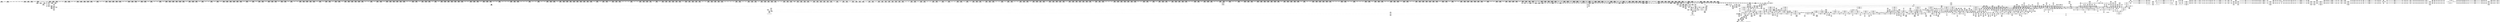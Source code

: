 digraph {
	CE0x40b5360 [shape=record,shape=Mrecord,label="{CE0x40b5360|i64*_getelementptr_inbounds_(_4_x_i64_,_4_x_i64_*___llvm_gcov_ctr133,_i64_0,_i64_2)|*Constant*|*SummSink*}"]
	CE0x40b8d80 [shape=record,shape=Mrecord,label="{CE0x40b8d80|rcu_lock_release:tmp7|*SummSource*}"]
	CE0x4066ed0 [shape=record,shape=Mrecord,label="{CE0x4066ed0|__preempt_count_sub:tmp}"]
	CE0x3fe8d00 [shape=record,shape=Mrecord,label="{CE0x3fe8d00|GLOBAL:lockdep_rcu_suspicious|*Constant*|*SummSink*}"]
	CE0x4033890 [shape=record,shape=Mrecord,label="{CE0x4033890|2472:_%struct.cred*,_:_CRE_6664,6668_|*MultipleSource*|Function::task_sid&Arg::task::|security/selinux/hooks.c,208|Function::selinux_msg_queue_msgrcv&Arg::target::}"]
	CE0x3fc1340 [shape=record,shape=Mrecord,label="{CE0x3fc1340|_call_void_lockdep_rcu_suspicious(i8*_getelementptr_inbounds_(_25_x_i8_,_25_x_i8_*_.str45,_i32_0,_i32_0),_i32_883,_i8*_getelementptr_inbounds_(_42_x_i8_,_42_x_i8_*_.str46,_i32_0,_i32_0))_#10,_!dbg_!27728|include/linux/rcupdate.h,882}"]
	CE0x3fb5eb0 [shape=record,shape=Mrecord,label="{CE0x3fb5eb0|rcu_read_unlock:tmp9|include/linux/rcupdate.h,933}"]
	CE0x404f4f0 [shape=record,shape=Mrecord,label="{CE0x404f4f0|task_sid:call3|security/selinux/hooks.c,208|*SummSink*}"]
	CE0x4052470 [shape=record,shape=Mrecord,label="{CE0x4052470|rcu_read_lock:call|include/linux/rcupdate.h,882|*SummSink*}"]
	CE0x400cea0 [shape=record,shape=Mrecord,label="{CE0x400cea0|2472:_%struct.cred*,_:_CRE_1976,1977_|*MultipleSource*|Function::task_sid&Arg::task::|security/selinux/hooks.c,208|Function::selinux_msg_queue_msgrcv&Arg::target::}"]
	CE0x3fe28f0 [shape=record,shape=Mrecord,label="{CE0x3fe28f0|i64_6|*Constant*|*SummSink*}"]
	CE0x404c560 [shape=record,shape=Mrecord,label="{CE0x404c560|task_sid:tobool1|security/selinux/hooks.c,208|*SummSource*}"]
	CE0x3fc4e80 [shape=record,shape=Mrecord,label="{CE0x3fc4e80|4:_i32,_:_CRE_0,2_|*MultipleSource*|security/selinux/hooks.c,5276|security/selinux/hooks.c,5276|security/selinux/hooks.c,5282}"]
	CE0x4028150 [shape=record,shape=Mrecord,label="{CE0x4028150|2472:_%struct.cred*,_:_CRE_6240,6248_|*MultipleSource*|Function::task_sid&Arg::task::|security/selinux/hooks.c,208|Function::selinux_msg_queue_msgrcv&Arg::target::}"]
	CE0x40e5560 [shape=record,shape=Mrecord,label="{CE0x40e5560|__preempt_count_sub:tmp|*SummSource*}"]
	CE0x404bd70 [shape=record,shape=Mrecord,label="{CE0x404bd70|GLOBAL:task_sid.__warned|Global_var:task_sid.__warned}"]
	CE0x3fa2d60 [shape=record,shape=Mrecord,label="{CE0x3fa2d60|80:_i32,_112:_i8*,_:_CRE_71,72_}"]
	CE0x40576f0 [shape=record,shape=Mrecord,label="{CE0x40576f0|rcu_read_lock:tobool1|include/linux/rcupdate.h,882|*SummSink*}"]
	CE0x4087eb0 [shape=record,shape=Mrecord,label="{CE0x4087eb0|rcu_lock_acquire:tmp1|*SummSink*}"]
	CE0x408dbc0 [shape=record,shape=Mrecord,label="{CE0x408dbc0|rcu_read_unlock:tmp}"]
	CE0x4045c50 [shape=record,shape=Mrecord,label="{CE0x4045c50|GLOBAL:rcu_read_unlock|*Constant*}"]
	CE0x408c130 [shape=record,shape=Mrecord,label="{CE0x408c130|i64*_getelementptr_inbounds_(_11_x_i64_,_11_x_i64_*___llvm_gcov_ctr132,_i64_0,_i64_9)|*Constant*|*SummSource*}"]
	CE0x3fc1a30 [shape=record,shape=Mrecord,label="{CE0x3fc1a30|task_sid:tmp6|security/selinux/hooks.c,208|*SummSource*}"]
	CE0x4012c60 [shape=record,shape=Mrecord,label="{CE0x4012c60|2472:_%struct.cred*,_:_CRE_2424,2472_|*MultipleSource*|Function::task_sid&Arg::task::|security/selinux/hooks.c,208|Function::selinux_msg_queue_msgrcv&Arg::target::}"]
	CE0x4066c50 [shape=record,shape=Mrecord,label="{CE0x4066c50|i64*_getelementptr_inbounds_(_4_x_i64_,_4_x_i64_*___llvm_gcov_ctr135,_i64_0,_i64_0)|*Constant*}"]
	CE0x400a6a0 [shape=record,shape=Mrecord,label="{CE0x400a6a0|task_sid:tmp18|security/selinux/hooks.c,208}"]
	CE0x408ef70 [shape=record,shape=Mrecord,label="{CE0x408ef70|i64*_getelementptr_inbounds_(_11_x_i64_,_11_x_i64_*___llvm_gcov_ctr132,_i64_0,_i64_10)|*Constant*|*SummSource*}"]
	CE0x400d5f0 [shape=record,shape=Mrecord,label="{CE0x400d5f0|2472:_%struct.cred*,_:_CRE_2020,2032_|*MultipleSource*|Function::task_sid&Arg::task::|security/selinux/hooks.c,208|Function::selinux_msg_queue_msgrcv&Arg::target::}"]
	CE0x405fe20 [shape=record,shape=Mrecord,label="{CE0x405fe20|rcu_read_lock:tmp21|include/linux/rcupdate.h,884}"]
	CE0x40591a0 [shape=record,shape=Mrecord,label="{CE0x40591a0|rcu_read_lock:tmp6|include/linux/rcupdate.h,882}"]
	CE0x402c4b0 [shape=record,shape=Mrecord,label="{CE0x402c4b0|2472:_%struct.cred*,_:_CRE_6334,6335_}"]
	CE0x3fac550 [shape=record,shape=Mrecord,label="{CE0x3fac550|i8_4|*Constant*|*SummSource*}"]
	CE0x3febdd0 [shape=record,shape=Mrecord,label="{CE0x3febdd0|rcu_read_lock:do.end|*SummSource*}"]
	CE0x4045860 [shape=record,shape=Mrecord,label="{CE0x4045860|_ret_i32_%tmp6,_!dbg_!27716|security/selinux/hooks.c,197|*SummSource*}"]
	CE0x3fa28e0 [shape=record,shape=Mrecord,label="{CE0x3fa28e0|i32_16|*Constant*|*SummSource*}"]
	CE0x4014180 [shape=record,shape=Mrecord,label="{CE0x4014180|2472:_%struct.cred*,_:_CRE_2527,2528_}"]
	CE0x405f920 [shape=record,shape=Mrecord,label="{CE0x405f920|rcu_read_lock:tmp20|include/linux/rcupdate.h,882}"]
	CE0x403d080 [shape=record,shape=Mrecord,label="{CE0x403d080|_call_void_lockdep_rcu_suspicious(i8*_getelementptr_inbounds_(_25_x_i8_,_25_x_i8_*_.str45,_i32_0,_i32_0),_i32_934,_i8*_getelementptr_inbounds_(_44_x_i8_,_44_x_i8_*_.str47,_i32_0,_i32_0))_#10,_!dbg_!27726|include/linux/rcupdate.h,933|*SummSource*}"]
	CE0x4043d10 [shape=record,shape=Mrecord,label="{CE0x4043d10|i64*_getelementptr_inbounds_(_13_x_i64_,_13_x_i64_*___llvm_gcov_ctr126,_i64_0,_i64_12)|*Constant*|*SummSink*}"]
	CE0x3f98e70 [shape=record,shape=Mrecord,label="{CE0x3f98e70|80:_i32,_112:_i8*,_:_CRE_55,56_}"]
	CE0x3ff6850 [shape=record,shape=Mrecord,label="{CE0x3ff6850|_call_void_mcount()_#3|*SummSink*}"]
	CE0x3fc0da0 [shape=record,shape=Mrecord,label="{CE0x3fc0da0|rcu_read_lock:tmp18|include/linux/rcupdate.h,882|*SummSource*}"]
	CE0x40274c0 [shape=record,shape=Mrecord,label="{CE0x40274c0|2472:_%struct.cred*,_:_CRE_6196,6200_|*MultipleSource*|Function::task_sid&Arg::task::|security/selinux/hooks.c,208|Function::selinux_msg_queue_msgrcv&Arg::target::}"]
	CE0x4014da0 [shape=record,shape=Mrecord,label="{CE0x4014da0|2472:_%struct.cred*,_:_CRE_2576,2584_|*MultipleSource*|Function::task_sid&Arg::task::|security/selinux/hooks.c,208|Function::selinux_msg_queue_msgrcv&Arg::target::}"]
	CE0x4042c70 [shape=record,shape=Mrecord,label="{CE0x4042c70|task_sid:tmp24|security/selinux/hooks.c,208|*SummSource*}"]
	CE0x402a4a0 [shape=record,shape=Mrecord,label="{CE0x402a4a0|2472:_%struct.cred*,_:_CRE_6307,6308_}"]
	CE0x4025f50 [shape=record,shape=Mrecord,label="{CE0x4025f50|2472:_%struct.cred*,_:_CRE_5992,6000_|*MultipleSource*|Function::task_sid&Arg::task::|security/selinux/hooks.c,208|Function::selinux_msg_queue_msgrcv&Arg::target::}"]
	CE0x401fd60 [shape=record,shape=Mrecord,label="{CE0x401fd60|2472:_%struct.cred*,_:_CRE_2976,2980_|*MultipleSource*|Function::task_sid&Arg::task::|security/selinux/hooks.c,208|Function::selinux_msg_queue_msgrcv&Arg::target::}"]
	CE0x401e340 [shape=record,shape=Mrecord,label="{CE0x401e340|2472:_%struct.cred*,_:_CRE_2954,2955_}"]
	CE0x40272a0 [shape=record,shape=Mrecord,label="{CE0x40272a0|2472:_%struct.cred*,_:_CRE_6192,6196_|*MultipleSource*|Function::task_sid&Arg::task::|security/selinux/hooks.c,208|Function::selinux_msg_queue_msgrcv&Arg::target::}"]
	CE0x405b5b0 [shape=record,shape=Mrecord,label="{CE0x405b5b0|i64_6|*Constant*}"]
	CE0x3fb87b0 [shape=record,shape=Mrecord,label="{CE0x3fb87b0|80:_i32,_112:_i8*,_:_CRE_47,48_}"]
	CE0x408f020 [shape=record,shape=Mrecord,label="{CE0x408f020|i64*_getelementptr_inbounds_(_11_x_i64_,_11_x_i64_*___llvm_gcov_ctr132,_i64_0,_i64_10)|*Constant*|*SummSink*}"]
	CE0x3fbe370 [shape=record,shape=Mrecord,label="{CE0x3fbe370|2472:_%struct.cred*,_:_CRE_694,695_}"]
	CE0x3fa2510 [shape=record,shape=Mrecord,label="{CE0x3fa2510|avc_has_perm:tclass|Function::avc_has_perm&Arg::tclass::}"]
	CE0x40850b0 [shape=record,shape=Mrecord,label="{CE0x40850b0|rcu_read_unlock:tmp13|include/linux/rcupdate.h,933|*SummSource*}"]
	CE0x3fe8240 [shape=record,shape=Mrecord,label="{CE0x3fe8240|task_sid:do.body|*SummSink*}"]
	CE0x3fbcb10 [shape=record,shape=Mrecord,label="{CE0x3fbcb10|2472:_%struct.cred*,_:_CRE_632,640_|*MultipleSource*|Function::task_sid&Arg::task::|security/selinux/hooks.c,208|Function::selinux_msg_queue_msgrcv&Arg::target::}"]
	CE0x3fbe290 [shape=record,shape=Mrecord,label="{CE0x3fbe290|2472:_%struct.cred*,_:_CRE_692,693_}"]
	CE0x3ffe900 [shape=record,shape=Mrecord,label="{CE0x3ffe900|GLOBAL:__rcu_read_lock|*Constant*|*SummSink*}"]
	CE0x3fe6390 [shape=record,shape=Mrecord,label="{CE0x3fe6390|selinux_msg_queue_msgrcv:tmp13|security/selinux/hooks.c,5285}"]
	CE0x3fa6370 [shape=record,shape=Mrecord,label="{CE0x3fa6370|i32_0|*Constant*|*SummSink*}"]
	CE0x40111f0 [shape=record,shape=Mrecord,label="{CE0x40111f0|2472:_%struct.cred*,_:_CRE_2312,2320_|*MultipleSource*|Function::task_sid&Arg::task::|security/selinux/hooks.c,208|Function::selinux_msg_queue_msgrcv&Arg::target::}"]
	CE0x3fb8ea0 [shape=record,shape=Mrecord,label="{CE0x3fb8ea0|40:_i8*,_:_CRE_0,8_|*MultipleSource*|Function::selinux_msg_queue_msgrcv&Arg::msg::|security/selinux/hooks.c,5277}"]
	CE0x40877e0 [shape=record,shape=Mrecord,label="{CE0x40877e0|rcu_read_unlock:tmp14|include/linux/rcupdate.h,933}"]
	CE0x408fdb0 [shape=record,shape=Mrecord,label="{CE0x408fdb0|_call_void_rcu_lock_release(%struct.lockdep_map*_rcu_lock_map)_#10,_!dbg_!27733|include/linux/rcupdate.h,935|*SummSource*}"]
	CE0x40a79d0 [shape=record,shape=Mrecord,label="{CE0x40a79d0|__preempt_count_add:tmp3|*SummSink*}"]
	CE0x3ff0ae0 [shape=record,shape=Mrecord,label="{CE0x3ff0ae0|GLOBAL:rcu_lock_acquire|*Constant*}"]
	CE0x3fe4c70 [shape=record,shape=Mrecord,label="{CE0x3fe4c70|i32_2|*Constant*}"]
	CE0x3fe41a0 [shape=record,shape=Mrecord,label="{CE0x3fe41a0|selinux_msg_queue_msgrcv:call7|security/selinux/hooks.c,5285|*SummSource*}"]
	CE0x3fa6260 [shape=record,shape=Mrecord,label="{CE0x3fa6260|i32_0|*Constant*|*SummSource*}"]
	CE0x404aea0 [shape=record,shape=Mrecord,label="{CE0x404aea0|i8*_getelementptr_inbounds_(_25_x_i8_,_25_x_i8_*_.str45,_i32_0,_i32_0)|*Constant*|*SummSource*}"]
	CE0x408bbc0 [shape=record,shape=Mrecord,label="{CE0x408bbc0|i8*_getelementptr_inbounds_(_44_x_i8_,_44_x_i8_*_.str47,_i32_0,_i32_0)|*Constant*}"]
	CE0x3ffa660 [shape=record,shape=Mrecord,label="{CE0x3ffa660|cred_sid:tmp4|*LoadInst*|security/selinux/hooks.c,196|*SummSource*}"]
	CE0x40a8570 [shape=record,shape=Mrecord,label="{CE0x40a8570|i64*_getelementptr_inbounds_(_4_x_i64_,_4_x_i64_*___llvm_gcov_ctr129,_i64_0,_i64_3)|*Constant*}"]
	CE0x3f9ccf0 [shape=record,shape=Mrecord,label="{CE0x3f9ccf0|i32_10|*Constant*|*SummSink*}"]
	CE0x40452d0 [shape=record,shape=Mrecord,label="{CE0x40452d0|cred_sid:cred|Function::cred_sid&Arg::cred::}"]
	CE0x4046670 [shape=record,shape=Mrecord,label="{CE0x4046670|rcu_read_unlock:entry|*SummSink*}"]
	CE0x40471f0 [shape=record,shape=Mrecord,label="{CE0x40471f0|rcu_read_lock:land.lhs.true|*SummSink*}"]
	CE0x403d7f0 [shape=record,shape=Mrecord,label="{CE0x403d7f0|rcu_read_unlock:tmp12|include/linux/rcupdate.h,933|*SummSink*}"]
	CE0x402f6e0 [shape=record,shape=Mrecord,label="{CE0x402f6e0|2472:_%struct.cred*,_:_CRE_6448,6456_|*MultipleSource*|Function::task_sid&Arg::task::|security/selinux/hooks.c,208|Function::selinux_msg_queue_msgrcv&Arg::target::}"]
	CE0x40a7dd0 [shape=record,shape=Mrecord,label="{CE0x40a7dd0|__rcu_read_unlock:tmp5|include/linux/rcupdate.h,244}"]
	CE0x4020ec0 [shape=record,shape=Mrecord,label="{CE0x4020ec0|2472:_%struct.cred*,_:_CRE_3048,3056_|*MultipleSource*|Function::task_sid&Arg::task::|security/selinux/hooks.c,208|Function::selinux_msg_queue_msgrcv&Arg::target::}"]
	CE0x3f9a260 [shape=record,shape=Mrecord,label="{CE0x3f9a260|cred_sid:tmp5|security/selinux/hooks.c,196}"]
	CE0x402c120 [shape=record,shape=Mrecord,label="{CE0x402c120|2472:_%struct.cred*,_:_CRE_6331,6332_}"]
	CE0x405d290 [shape=record,shape=Mrecord,label="{CE0x405d290|i64*_getelementptr_inbounds_(_11_x_i64_,_11_x_i64_*___llvm_gcov_ctr127,_i64_0,_i64_8)|*Constant*}"]
	CE0x40851e0 [shape=record,shape=Mrecord,label="{CE0x40851e0|rcu_read_unlock:tmp13|include/linux/rcupdate.h,933|*SummSink*}"]
	CE0x3fae780 [shape=record,shape=Mrecord,label="{CE0x3fae780|selinux_msg_queue_msgrcv:if.end}"]
	CE0x404e700 [shape=record,shape=Mrecord,label="{CE0x404e700|task_sid:tmp13|security/selinux/hooks.c,208}"]
	CE0x4099bd0 [shape=record,shape=Mrecord,label="{CE0x4099bd0|rcu_lock_acquire:tmp7|*SummSink*}"]
	CE0x405d120 [shape=record,shape=Mrecord,label="{CE0x405d120|rcu_read_lock:tmp16|include/linux/rcupdate.h,882|*SummSink*}"]
	CE0x401a810 [shape=record,shape=Mrecord,label="{CE0x401a810|2472:_%struct.cred*,_:_CRE_2905,2906_}"]
	CE0x4025b10 [shape=record,shape=Mrecord,label="{CE0x4025b10|2472:_%struct.cred*,_:_CRE_5976,5984_|*MultipleSource*|Function::task_sid&Arg::task::|security/selinux/hooks.c,208|Function::selinux_msg_queue_msgrcv&Arg::target::}"]
	CE0x3fc2230 [shape=record,shape=Mrecord,label="{CE0x3fc2230|selinux_msg_queue_msgrcv:tobool|security/selinux/hooks.c,5284|*SummSink*}"]
	CE0x3fa4c90 [shape=record,shape=Mrecord,label="{CE0x3fa4c90|80:_i32,_112:_i8*,_:_CRE_41,42_}"]
	CE0x40a4ea0 [shape=record,shape=Mrecord,label="{CE0x40a4ea0|__preempt_count_sub:tmp6|./arch/x86/include/asm/preempt.h,78|*SummSink*}"]
	CE0x40e0ab0 [shape=record,shape=Mrecord,label="{CE0x40e0ab0|i64*_getelementptr_inbounds_(_4_x_i64_,_4_x_i64_*___llvm_gcov_ctr129,_i64_0,_i64_2)|*Constant*|*SummSource*}"]
	CE0x3fa99c0 [shape=record,shape=Mrecord,label="{CE0x3fa99c0|selinux_msg_queue_msgrcv:tmp8|security/selinux/hooks.c,5284|*SummSink*}"]
	CE0x408bc30 [shape=record,shape=Mrecord,label="{CE0x408bc30|i8*_getelementptr_inbounds_(_44_x_i8_,_44_x_i8_*_.str47,_i32_0,_i32_0)|*Constant*|*SummSource*}"]
	"CONST[source:0(mediator),value:2(dynamic)][purpose:{object}][SnkIdx:2]"
	CE0x3f9a7b0 [shape=record,shape=Mrecord,label="{CE0x3f9a7b0|2472:_%struct.cred*,_:_CRE_8,16_|*MultipleSource*|Function::task_sid&Arg::task::|security/selinux/hooks.c,208|Function::selinux_msg_queue_msgrcv&Arg::target::}"]
	CE0x4066bc0 [shape=record,shape=Mrecord,label="{CE0x4066bc0|__preempt_count_sub:do.end|*SummSink*}"]
	CE0x401dc20 [shape=record,shape=Mrecord,label="{CE0x401dc20|2472:_%struct.cred*,_:_CRE_2948,2949_}"]
	CE0x40a6c90 [shape=record,shape=Mrecord,label="{CE0x40a6c90|__preempt_count_add:tmp7|./arch/x86/include/asm/preempt.h,73|*SummSink*}"]
	CE0x4028de0 [shape=record,shape=Mrecord,label="{CE0x4028de0|2472:_%struct.cred*,_:_CRE_6289,6290_}"]
	CE0x3feb480 [shape=record,shape=Mrecord,label="{CE0x3feb480|GLOBAL:rcu_lock_acquire|*Constant*|*SummSource*}"]
	CE0x4044f20 [shape=record,shape=Mrecord,label="{CE0x4044f20|GLOBAL:cred_sid|*Constant*|*SummSink*}"]
	CE0x40872d0 [shape=record,shape=Mrecord,label="{CE0x40872d0|__preempt_count_add:entry}"]
	CE0x4087b10 [shape=record,shape=Mrecord,label="{CE0x4087b10|rcu_read_unlock:tmp14|include/linux/rcupdate.h,933|*SummSource*}"]
	CE0x404cb70 [shape=record,shape=Mrecord,label="{CE0x404cb70|task_sid:tobool1|security/selinux/hooks.c,208}"]
	CE0x4015910 [shape=record,shape=Mrecord,label="{CE0x4015910|2472:_%struct.cred*,_:_CRE_2600,2608_|*MultipleSource*|Function::task_sid&Arg::task::|security/selinux/hooks.c,208|Function::selinux_msg_queue_msgrcv&Arg::target::}"]
	CE0x40b50a0 [shape=record,shape=Mrecord,label="{CE0x40b50a0|rcu_lock_release:indirectgoto|*SummSource*}"]
	CE0x408e540 [shape=record,shape=Mrecord,label="{CE0x408e540|rcu_read_unlock:tmp20|include/linux/rcupdate.h,933|*SummSink*}"]
	CE0x3f9cc80 [shape=record,shape=Mrecord,label="{CE0x3f9cc80|selinux_msg_queue_msgrcv:tmp2|security/selinux/hooks.c,5276}"]
	CE0x3fc6e30 [shape=record,shape=Mrecord,label="{CE0x3fc6e30|2472:_%struct.cred*,_:_CRE_699,700_}"]
	CE0x4009b60 [shape=record,shape=Mrecord,label="{CE0x4009b60|i64*_getelementptr_inbounds_(_11_x_i64_,_11_x_i64_*___llvm_gcov_ctr127,_i64_0,_i64_9)|*Constant*|*SummSink*}"]
	CE0x404d600 [shape=record,shape=Mrecord,label="{CE0x404d600|i64_5|*Constant*|*SummSink*}"]
	CE0x3fa7900 [shape=record,shape=Mrecord,label="{CE0x3fa7900|i64*_getelementptr_inbounds_(_5_x_i64_,_5_x_i64_*___llvm_gcov_ctr309,_i64_0,_i64_0)|*Constant*|*SummSource*}"]
	CE0x3ff3fe0 [shape=record,shape=Mrecord,label="{CE0x3ff3fe0|2472:_%struct.cred*,_:_CRE_92,96_|*MultipleSource*|Function::task_sid&Arg::task::|security/selinux/hooks.c,208|Function::selinux_msg_queue_msgrcv&Arg::target::}"]
	CE0x4041b40 [shape=record,shape=Mrecord,label="{CE0x4041b40|task_sid:tmp22|security/selinux/hooks.c,208|*SummSink*}"]
	CE0x40a8e20 [shape=record,shape=Mrecord,label="{CE0x40a8e20|__rcu_read_unlock:tmp7|include/linux/rcupdate.h,245|*SummSource*}"]
	CE0x407e860 [shape=record,shape=Mrecord,label="{CE0x407e860|rcu_read_unlock:tmp15|include/linux/rcupdate.h,933}"]
	CE0x3fc5a70 [shape=record,shape=Mrecord,label="{CE0x3fc5a70|selinux_msg_queue_msgrcv:tmp6|security/selinux/hooks.c,5280|*SummSource*}"]
	CE0x4033010 [shape=record,shape=Mrecord,label="{CE0x4033010|2472:_%struct.cred*,_:_CRE_6644,6648_|*MultipleSource*|Function::task_sid&Arg::task::|security/selinux/hooks.c,208|Function::selinux_msg_queue_msgrcv&Arg::target::}"]
	"CONST[source:0(mediator),value:2(dynamic)][purpose:{subject}][SnkIdx:4]"
	CE0x4010e60 [shape=record,shape=Mrecord,label="{CE0x4010e60|2472:_%struct.cred*,_:_CRE_2296,2304_|*MultipleSource*|Function::task_sid&Arg::task::|security/selinux/hooks.c,208|Function::selinux_msg_queue_msgrcv&Arg::target::}"]
	CE0x3fc2ca0 [shape=record,shape=Mrecord,label="{CE0x3fc2ca0|selinux_msg_queue_msgrcv:q_perm|security/selinux/hooks.c,5276|*SummSink*}"]
	CE0x408dca0 [shape=record,shape=Mrecord,label="{CE0x408dca0|rcu_read_unlock:tmp|*SummSource*}"]
	CE0x405a030 [shape=record,shape=Mrecord,label="{CE0x405a030|rcu_read_lock:tmp10|include/linux/rcupdate.h,882|*SummSink*}"]
	CE0x400fba0 [shape=record,shape=Mrecord,label="{CE0x400fba0|2472:_%struct.cred*,_:_CRE_2152,2160_|*MultipleSource*|Function::task_sid&Arg::task::|security/selinux/hooks.c,208|Function::selinux_msg_queue_msgrcv&Arg::target::}"]
	CE0x40a1740 [shape=record,shape=Mrecord,label="{CE0x40a1740|_call_void_lock_release(%struct.lockdep_map*_%map,_i32_1,_i64_ptrtoint_(i8*_blockaddress(_rcu_lock_release,_%__here)_to_i64))_#10,_!dbg_!27716|include/linux/rcupdate.h,423}"]
	CE0x3feb620 [shape=record,shape=Mrecord,label="{CE0x3feb620|rcu_lock_acquire:entry|*SummSource*}"]
	CE0x4094510 [shape=record,shape=Mrecord,label="{CE0x4094510|i64_ptrtoint_(i8*_blockaddress(_rcu_lock_acquire,_%__here)_to_i64)|*Constant*}"]
	CE0x3f92cd0 [shape=record,shape=Mrecord,label="{CE0x3f92cd0|80:_i32,_112:_i8*,_:_CRE_12,13_}"]
	CE0x4030560 [shape=record,shape=Mrecord,label="{CE0x4030560|2472:_%struct.cred*,_:_CRE_6484,6488_|*MultipleSource*|Function::task_sid&Arg::task::|security/selinux/hooks.c,208|Function::selinux_msg_queue_msgrcv&Arg::target::}"]
	CE0x4034ee0 [shape=record,shape=Mrecord,label="{CE0x4034ee0|2472:_%struct.cred*,_:_CRE_10572,10576_|*MultipleSource*|Function::task_sid&Arg::task::|security/selinux/hooks.c,208|Function::selinux_msg_queue_msgrcv&Arg::target::}"]
	CE0x3fbde60 [shape=record,shape=Mrecord,label="{CE0x3fbde60|2472:_%struct.cred*,_:_CRE_689,690_}"]
	CE0x4023b00 [shape=record,shape=Mrecord,label="{CE0x4023b00|2472:_%struct.cred*,_:_CRE_5856,5860_|*MultipleSource*|Function::task_sid&Arg::task::|security/selinux/hooks.c,208|Function::selinux_msg_queue_msgrcv&Arg::target::}"]
	CE0x4032df0 [shape=record,shape=Mrecord,label="{CE0x4032df0|2472:_%struct.cred*,_:_CRE_6640,6644_|*MultipleSource*|Function::task_sid&Arg::task::|security/selinux/hooks.c,208|Function::selinux_msg_queue_msgrcv&Arg::target::}"]
	CE0x3f9b450 [shape=record,shape=Mrecord,label="{CE0x3f9b450|selinux_msg_queue_msgrcv:tmp1|*SummSink*}"]
	CE0x4000540 [shape=record,shape=Mrecord,label="{CE0x4000540|2472:_%struct.cred*,_:_CRE_504,512_|*MultipleSource*|Function::task_sid&Arg::task::|security/selinux/hooks.c,208|Function::selinux_msg_queue_msgrcv&Arg::target::}"]
	CE0x3fc9d50 [shape=record,shape=Mrecord,label="{CE0x3fc9d50|selinux_msg_queue_msgrcv:ipc_id|security/selinux/hooks.c,5280}"]
	CE0x409e3f0 [shape=record,shape=Mrecord,label="{CE0x409e3f0|i64*_getelementptr_inbounds_(_4_x_i64_,_4_x_i64_*___llvm_gcov_ctr134,_i64_0,_i64_0)|*Constant*}"]
	CE0x4044980 [shape=record,shape=Mrecord,label="{CE0x4044980|task_sid:call7|security/selinux/hooks.c,208|*SummSource*}"]
	CE0x3fe2100 [shape=record,shape=Mrecord,label="{CE0x3fe2100|i64_0|*Constant*|*SummSink*}"]
	CE0x40bb3a0 [shape=record,shape=Mrecord,label="{CE0x40bb3a0|__preempt_count_sub:sub|./arch/x86/include/asm/preempt.h,77}"]
	CE0x3fae550 [shape=record,shape=Mrecord,label="{CE0x3fae550|_call_void_mcount()_#3|*SummSource*}"]
	CE0x409d230 [shape=record,shape=Mrecord,label="{CE0x409d230|__preempt_count_add:tmp5|./arch/x86/include/asm/preempt.h,72}"]
	CE0x4044460 [shape=record,shape=Mrecord,label="{CE0x4044460|task_sid:tmp27|security/selinux/hooks.c,208|*SummSink*}"]
	CE0x3fc07e0 [shape=record,shape=Mrecord,label="{CE0x3fc07e0|rcu_read_lock:tmp17|include/linux/rcupdate.h,882}"]
	CE0x40a8130 [shape=record,shape=Mrecord,label="{CE0x40a8130|__rcu_read_unlock:tmp2}"]
	CE0x3f934f0 [shape=record,shape=Mrecord,label="{CE0x3f934f0|i64*_getelementptr_inbounds_(_5_x_i64_,_5_x_i64_*___llvm_gcov_ctr309,_i64_0,_i64_0)|*Constant*|*SummSink*}"]
	CE0x40a86e0 [shape=record,shape=Mrecord,label="{CE0x40a86e0|__rcu_read_unlock:tmp1|*SummSink*}"]
	CE0x400c570 [shape=record,shape=Mrecord,label="{CE0x400c570|2472:_%struct.cred*,_:_CRE_1936,1944_|*MultipleSource*|Function::task_sid&Arg::task::|security/selinux/hooks.c,208|Function::selinux_msg_queue_msgrcv&Arg::target::}"]
	CE0x3ff0760 [shape=record,shape=Mrecord,label="{CE0x3ff0760|2472:_%struct.cred*,_:_CRE_76,80_|*MultipleSource*|Function::task_sid&Arg::task::|security/selinux/hooks.c,208|Function::selinux_msg_queue_msgrcv&Arg::target::}"]
	CE0x3fc7750 [shape=record,shape=Mrecord,label="{CE0x3fc7750|2472:_%struct.cred*,_:_CRE_736,744_|*MultipleSource*|Function::task_sid&Arg::task::|security/selinux/hooks.c,208|Function::selinux_msg_queue_msgrcv&Arg::target::}"]
	CE0x3fedbb0 [shape=record,shape=Mrecord,label="{CE0x3fedbb0|__rcu_read_lock:tmp6|include/linux/rcupdate.h,240}"]
	CE0x4034a80 [shape=record,shape=Mrecord,label="{CE0x4034a80|2472:_%struct.cred*,_:_CRE_10560,10568_|*MultipleSource*|Function::task_sid&Arg::task::|security/selinux/hooks.c,208|Function::selinux_msg_queue_msgrcv&Arg::target::}"]
	CE0x40b4fe0 [shape=record,shape=Mrecord,label="{CE0x40b4fe0|rcu_lock_release:indirectgoto}"]
	CE0x40bb330 [shape=record,shape=Mrecord,label="{CE0x40bb330|i32_0|*Constant*}"]
	CE0x4001550 [shape=record,shape=Mrecord,label="{CE0x4001550|2472:_%struct.cred*,_:_CRE_576,584_|*MultipleSource*|Function::task_sid&Arg::task::|security/selinux/hooks.c,208|Function::selinux_msg_queue_msgrcv&Arg::target::}"]
	CE0x3fe59b0 [shape=record,shape=Mrecord,label="{CE0x3fe59b0|selinux_msg_queue_msgrcv:tmp15|security/selinux/hooks.c,5287}"]
	CE0x402ce30 [shape=record,shape=Mrecord,label="{CE0x402ce30|2472:_%struct.cred*,_:_CRE_6342,6343_}"]
	CE0x4011d60 [shape=record,shape=Mrecord,label="{CE0x4011d60|2472:_%struct.cred*,_:_CRE_2360,2368_|*MultipleSource*|Function::task_sid&Arg::task::|security/selinux/hooks.c,208|Function::selinux_msg_queue_msgrcv&Arg::target::}"]
	CE0x4087dd0 [shape=record,shape=Mrecord,label="{CE0x4087dd0|rcu_lock_acquire:tmp1}"]
	CE0x3feb760 [shape=record,shape=Mrecord,label="{CE0x3feb760|GLOBAL:rcu_lock_map|Global_var:rcu_lock_map}"]
	CE0x4026580 [shape=record,shape=Mrecord,label="{CE0x4026580|2472:_%struct.cred*,_:_CRE_6136,6140_|*MultipleSource*|Function::task_sid&Arg::task::|security/selinux/hooks.c,208|Function::selinux_msg_queue_msgrcv&Arg::target::}"]
	CE0x401c0d0 [shape=record,shape=Mrecord,label="{CE0x401c0d0|2472:_%struct.cred*,_:_CRE_2925,2926_}"]
	CE0x3fc6d90 [shape=record,shape=Mrecord,label="{CE0x3fc6d90|2472:_%struct.cred*,_:_CRE_698,699_}"]
	CE0x3fbced0 [shape=record,shape=Mrecord,label="{CE0x3fbced0|2472:_%struct.cred*,_:_CRE_644,648_|*MultipleSource*|Function::task_sid&Arg::task::|security/selinux/hooks.c,208|Function::selinux_msg_queue_msgrcv&Arg::target::}"]
	CE0x405c710 [shape=record,shape=Mrecord,label="{CE0x405c710|rcu_read_lock:tmp14|include/linux/rcupdate.h,882|*SummSink*}"]
	CE0x4090c80 [shape=record,shape=Mrecord,label="{CE0x4090c80|rcu_lock_release:map|Function::rcu_lock_release&Arg::map::|*SummSink*}"]
	CE0x3fa6a10 [shape=record,shape=Mrecord,label="{CE0x3fa6a10|_call_void_mcount()_#3|*SummSink*}"]
	CE0x3fc5430 [shape=record,shape=Mrecord,label="{CE0x3fc5430|i32_(i32,_i32,_i16,_i32,_%struct.common_audit_data*)*_bitcast_(i32_(i32,_i32,_i16,_i32,_%struct.common_audit_data.495*)*_avc_has_perm_to_i32_(i32,_i32,_i16,_i32,_%struct.common_audit_data*)*)|*Constant*}"]
	CE0x4085b50 [shape=record,shape=Mrecord,label="{CE0x4085b50|GLOBAL:rcu_read_unlock.__warned|Global_var:rcu_read_unlock.__warned}"]
	CE0x3fb21d0 [shape=record,shape=Mrecord,label="{CE0x3fb21d0|selinux_msg_queue_msgrcv:target|Function::selinux_msg_queue_msgrcv&Arg::target::|*SummSource*}"]
	CE0x3fc5130 [shape=record,shape=Mrecord,label="{CE0x3fc5130|selinux_msg_queue_msgrcv:call5|security/selinux/hooks.c,5282}"]
	CE0x405bc30 [shape=record,shape=Mrecord,label="{CE0x405bc30|rcu_read_unlock:tmp18|include/linux/rcupdate.h,933}"]
	CE0x40557b0 [shape=record,shape=Mrecord,label="{CE0x40557b0|i64*_getelementptr_inbounds_(_4_x_i64_,_4_x_i64_*___llvm_gcov_ctr130,_i64_0,_i64_2)|*Constant*|*SummSource*}"]
	CE0x3fad330 [shape=record,shape=Mrecord,label="{CE0x3fad330|rcu_read_lock:if.then|*SummSink*}"]
	CE0x3fe7860 [shape=record,shape=Mrecord,label="{CE0x3fe7860|selinux_msg_queue_msgrcv:tmp16|security/selinux/hooks.c,5287}"]
	CE0x403f7c0 [shape=record,shape=Mrecord,label="{CE0x403f7c0|rcu_read_unlock:tmp16|include/linux/rcupdate.h,933}"]
	CE0x3fc2c30 [shape=record,shape=Mrecord,label="{CE0x3fc2c30|selinux_msg_queue_msgrcv:q_perm|security/selinux/hooks.c,5276|*SummSource*}"]
	CE0x4062490 [shape=record,shape=Mrecord,label="{CE0x4062490|_call_void_mcount()_#3|*SummSource*}"]
	CE0x3fadae0 [shape=record,shape=Mrecord,label="{CE0x3fadae0|40:_i8*,_:_CRE_16,24_|*MultipleSource*|Function::selinux_msg_queue_msgrcv&Arg::msg::|security/selinux/hooks.c,5277}"]
	CE0x4081600 [shape=record,shape=Mrecord,label="{CE0x4081600|rcu_read_unlock:tmp1|*SummSink*}"]
	CE0x408ca60 [shape=record,shape=Mrecord,label="{CE0x408ca60|rcu_read_unlock:bb|*SummSource*}"]
	CE0x3fb6ea0 [shape=record,shape=Mrecord,label="{CE0x3fb6ea0|task_sid:entry|*SummSource*}"]
	CE0x407bed0 [shape=record,shape=Mrecord,label="{CE0x407bed0|i64*_getelementptr_inbounds_(_11_x_i64_,_11_x_i64_*___llvm_gcov_ctr132,_i64_0,_i64_8)|*Constant*|*SummSource*}"]
	CE0x3fbfed0 [shape=record,shape=Mrecord,label="{CE0x3fbfed0|2472:_%struct.cred*,_:_CRE_1888,1896_|*MultipleSource*|Function::task_sid&Arg::task::|security/selinux/hooks.c,208|Function::selinux_msg_queue_msgrcv&Arg::target::}"]
	CE0x3fbc780 [shape=record,shape=Mrecord,label="{CE0x3fbc780|2472:_%struct.cred*,_:_CRE_616,624_|*MultipleSource*|Function::task_sid&Arg::task::|security/selinux/hooks.c,208|Function::selinux_msg_queue_msgrcv&Arg::target::}"]
	CE0x4090030 [shape=record,shape=Mrecord,label="{CE0x4090030|rcu_lock_release:entry}"]
	CE0x3fea5a0 [shape=record,shape=Mrecord,label="{CE0x3fea5a0|GLOBAL:rcu_read_lock|*Constant*|*SummSource*}"]
	CE0x405a1a0 [shape=record,shape=Mrecord,label="{CE0x405a1a0|rcu_read_lock:tmp11|include/linux/rcupdate.h,882}"]
	CE0x4019b20 [shape=record,shape=Mrecord,label="{CE0x4019b20|2472:_%struct.cred*,_:_CRE_2876,2880_|*MultipleSource*|Function::task_sid&Arg::task::|security/selinux/hooks.c,208|Function::selinux_msg_queue_msgrcv&Arg::target::}"]
	CE0x4040b60 [shape=record,shape=Mrecord,label="{CE0x4040b60|task_sid:tmp20|security/selinux/hooks.c,208}"]
	CE0x400f600 [shape=record,shape=Mrecord,label="{CE0x400f600|2472:_%struct.cred*,_:_CRE_2128,2136_|*MultipleSource*|Function::task_sid&Arg::task::|security/selinux/hooks.c,208|Function::selinux_msg_queue_msgrcv&Arg::target::}"]
	CE0x40aeab0 [shape=record,shape=Mrecord,label="{CE0x40aeab0|__preempt_count_add:tmp}"]
	CE0x4094800 [shape=record,shape=Mrecord,label="{CE0x4094800|i64*_getelementptr_inbounds_(_4_x_i64_,_4_x_i64_*___llvm_gcov_ctr128,_i64_0,_i64_0)|*Constant*|*SummSink*}"]
	CE0x40a8500 [shape=record,shape=Mrecord,label="{CE0x40a8500|i64*_getelementptr_inbounds_(_4_x_i64_,_4_x_i64_*___llvm_gcov_ctr129,_i64_0,_i64_3)|*Constant*|*SummSource*}"]
	CE0x400e8b0 [shape=record,shape=Mrecord,label="{CE0x400e8b0|2472:_%struct.cred*,_:_CRE_2076,2080_|*MultipleSource*|Function::task_sid&Arg::task::|security/selinux/hooks.c,208|Function::selinux_msg_queue_msgrcv&Arg::target::}"]
	CE0x3faa750 [shape=record,shape=Mrecord,label="{CE0x3faa750|selinux_msg_queue_msgrcv:type2|security/selinux/hooks.c,5279}"]
	CE0x407a0b0 [shape=record,shape=Mrecord,label="{CE0x407a0b0|GLOBAL:__llvm_gcov_ctr132|Global_var:__llvm_gcov_ctr132}"]
	CE0x3f9b130 [shape=record,shape=Mrecord,label="{CE0x3f9b130|2472:_%struct.cred*,_:_CRE_400,408_|*MultipleSource*|Function::task_sid&Arg::task::|security/selinux/hooks.c,208|Function::selinux_msg_queue_msgrcv&Arg::target::}"]
	CE0x402ae20 [shape=record,shape=Mrecord,label="{CE0x402ae20|2472:_%struct.cred*,_:_CRE_6315,6316_}"]
	CE0x4088f70 [shape=record,shape=Mrecord,label="{CE0x4088f70|_call_void_asm_sideeffect_,_memory_,_dirflag_,_fpsr_,_flags_()_#3,_!dbg_!27711,_!srcloc_!27714|include/linux/rcupdate.h,244|*SummSink*}"]
	CE0x3fb4020 [shape=record,shape=Mrecord,label="{CE0x3fb4020|80:_i32,_112:_i8*,_:_CRE_184,192_|*MultipleSource*|Function::selinux_msg_queue_msgrcv&Arg::msq::|security/selinux/hooks.c,5276}"]
	CE0x4000fb0 [shape=record,shape=Mrecord,label="{CE0x4000fb0|2472:_%struct.cred*,_:_CRE_552,560_|*MultipleSource*|Function::task_sid&Arg::task::|security/selinux/hooks.c,208|Function::selinux_msg_queue_msgrcv&Arg::target::}"]
	CE0x3f9d140 [shape=record,shape=Mrecord,label="{CE0x3f9d140|selinux_msg_queue_msgrcv:msg|Function::selinux_msg_queue_msgrcv&Arg::msg::|*SummSource*}"]
	CE0x3ff93a0 [shape=record,shape=Mrecord,label="{CE0x3ff93a0|task_sid:land.lhs.true|*SummSink*}"]
	CE0x3fef9e0 [shape=record,shape=Mrecord,label="{CE0x3fef9e0|i64_1|*Constant*}"]
	CE0x407f400 [shape=record,shape=Mrecord,label="{CE0x407f400|i64*_getelementptr_inbounds_(_4_x_i64_,_4_x_i64_*___llvm_gcov_ctr133,_i64_0,_i64_1)|*Constant*|*SummSink*}"]
	CE0x40a4e30 [shape=record,shape=Mrecord,label="{CE0x40a4e30|__preempt_count_sub:tmp6|./arch/x86/include/asm/preempt.h,78|*SummSource*}"]
	CE0x405fb30 [shape=record,shape=Mrecord,label="{CE0x405fb30|rcu_read_lock:tmp20|include/linux/rcupdate.h,882|*SummSource*}"]
	CE0x4054f40 [shape=record,shape=Mrecord,label="{CE0x4054f40|rcu_read_lock:tmp7|include/linux/rcupdate.h,882}"]
	CE0x405e730 [shape=record,shape=Mrecord,label="{CE0x405e730|cred_sid:tmp5|security/selinux/hooks.c,196|*SummSink*}"]
	CE0x40910c0 [shape=record,shape=Mrecord,label="{CE0x40910c0|_ret_void,_!dbg_!27717|include/linux/rcupdate.h,424|*SummSource*}"]
	CE0x402b7a0 [shape=record,shape=Mrecord,label="{CE0x402b7a0|2472:_%struct.cred*,_:_CRE_6323,6324_}"]
	CE0x402d680 [shape=record,shape=Mrecord,label="{CE0x402d680|2472:_%struct.cred*,_:_CRE_6349,6350_}"]
	CE0x4029fe0 [shape=record,shape=Mrecord,label="{CE0x4029fe0|2472:_%struct.cred*,_:_CRE_6303,6304_}"]
	CE0x402d2f0 [shape=record,shape=Mrecord,label="{CE0x402d2f0|2472:_%struct.cred*,_:_CRE_6346,6347_}"]
	CE0x3fc14c0 [shape=record,shape=Mrecord,label="{CE0x3fc14c0|_call_void_lockdep_rcu_suspicious(i8*_getelementptr_inbounds_(_25_x_i8_,_25_x_i8_*_.str45,_i32_0,_i32_0),_i32_883,_i8*_getelementptr_inbounds_(_42_x_i8_,_42_x_i8_*_.str46,_i32_0,_i32_0))_#10,_!dbg_!27728|include/linux/rcupdate.h,882|*SummSource*}"]
	CE0x40890a0 [shape=record,shape=Mrecord,label="{CE0x40890a0|_call_void___preempt_count_sub(i32_1)_#10,_!dbg_!27715|include/linux/rcupdate.h,244}"]
	CE0x40566e0 [shape=record,shape=Mrecord,label="{CE0x40566e0|i64*_getelementptr_inbounds_(_11_x_i64_,_11_x_i64_*___llvm_gcov_ctr127,_i64_0,_i64_0)|*Constant*|*SummSource*}"]
	CE0x4013f90 [shape=record,shape=Mrecord,label="{CE0x4013f90|2472:_%struct.cred*,_:_CRE_2524,2525_}"]
	CE0x405ecf0 [shape=record,shape=Mrecord,label="{CE0x405ecf0|cred_sid:sid|security/selinux/hooks.c,197|*SummSink*}"]
	CE0x40a6700 [shape=record,shape=Mrecord,label="{CE0x40a6700|i64*_getelementptr_inbounds_(_4_x_i64_,_4_x_i64_*___llvm_gcov_ctr134,_i64_0,_i64_2)|*Constant*|*SummSource*}"]
	CE0x40587b0 [shape=record,shape=Mrecord,label="{CE0x40587b0|rcu_read_lock:if.end}"]
	CE0x4011f40 [shape=record,shape=Mrecord,label="{CE0x4011f40|2472:_%struct.cred*,_:_CRE_2368,2376_|*MultipleSource*|Function::task_sid&Arg::task::|security/selinux/hooks.c,208|Function::selinux_msg_queue_msgrcv&Arg::target::}"]
	CE0x40b8df0 [shape=record,shape=Mrecord,label="{CE0x40b8df0|rcu_lock_release:tmp7|*SummSink*}"]
	CE0x3fbe730 [shape=record,shape=Mrecord,label="{CE0x3fbe730|2472:_%struct.cred*,_:_CRE_772,776_|*MultipleSource*|Function::task_sid&Arg::task::|security/selinux/hooks.c,208|Function::selinux_msg_queue_msgrcv&Arg::target::}"]
	CE0x4031660 [shape=record,shape=Mrecord,label="{CE0x4031660|2472:_%struct.cred*,_:_CRE_6544,6552_|*MultipleSource*|Function::task_sid&Arg::task::|security/selinux/hooks.c,208|Function::selinux_msg_queue_msgrcv&Arg::target::}"]
	CE0x5d4e960 [shape=record,shape=Mrecord,label="{CE0x5d4e960|80:_i32,_112:_i8*,_:_CRE_4,5_}"]
	CE0x40140c0 [shape=record,shape=Mrecord,label="{CE0x40140c0|2472:_%struct.cred*,_:_CRE_2526,2527_}"]
	CE0x4020a80 [shape=record,shape=Mrecord,label="{CE0x4020a80|2472:_%struct.cred*,_:_CRE_3032,3036_|*MultipleSource*|Function::task_sid&Arg::task::|security/selinux/hooks.c,208|Function::selinux_msg_queue_msgrcv&Arg::target::}"]
	CE0x4088560 [shape=record,shape=Mrecord,label="{CE0x4088560|i64*_getelementptr_inbounds_(_4_x_i64_,_4_x_i64_*___llvm_gcov_ctr128,_i64_0,_i64_2)|*Constant*}"]
	CE0x3ff5cd0 [shape=record,shape=Mrecord,label="{CE0x3ff5cd0|__rcu_read_lock:tmp1}"]
	CE0x3fa6b50 [shape=record,shape=Mrecord,label="{CE0x3fa6b50|selinux_msg_queue_msgrcv:call|security/selinux/hooks.c,5273}"]
	CE0x401cb80 [shape=record,shape=Mrecord,label="{CE0x401cb80|2472:_%struct.cred*,_:_CRE_2934,2935_}"]
	CE0x40b2e70 [shape=record,shape=Mrecord,label="{CE0x40b2e70|__preempt_count_sub:tmp1|*SummSink*}"]
	CE0x400f030 [shape=record,shape=Mrecord,label="{CE0x400f030|2472:_%struct.cred*,_:_CRE_2104,2112_|*MultipleSource*|Function::task_sid&Arg::task::|security/selinux/hooks.c,208|Function::selinux_msg_queue_msgrcv&Arg::target::}"]
	CE0x3fc4770 [shape=record,shape=Mrecord,label="{CE0x3fc4770|selinux_msg_queue_msgrcv:tmp6|security/selinux/hooks.c,5280}"]
	CE0x4099170 [shape=record,shape=Mrecord,label="{CE0x4099170|i64*_getelementptr_inbounds_(_4_x_i64_,_4_x_i64_*___llvm_gcov_ctr134,_i64_0,_i64_1)|*Constant*|*SummSink*}"]
	CE0x40254b0 [shape=record,shape=Mrecord,label="{CE0x40254b0|2472:_%struct.cred*,_:_CRE_5952,5960_|*MultipleSource*|Function::task_sid&Arg::task::|security/selinux/hooks.c,208|Function::selinux_msg_queue_msgrcv&Arg::target::}"]
	CE0x4060730 [shape=record,shape=Mrecord,label="{CE0x4060730|rcu_read_lock:tmp21|include/linux/rcupdate.h,884|*SummSink*}"]
	CE0x409aef0 [shape=record,shape=Mrecord,label="{CE0x409aef0|__rcu_read_lock:tmp7|include/linux/rcupdate.h,240|*SummSink*}"]
	CE0x4058cd0 [shape=record,shape=Mrecord,label="{CE0x4058cd0|GLOBAL:__llvm_gcov_ctr127|Global_var:__llvm_gcov_ctr127|*SummSource*}"]
	CE0x4013020 [shape=record,shape=Mrecord,label="{CE0x4013020|2472:_%struct.cred*,_:_CRE_2480,2488_|*MultipleSource*|Function::task_sid&Arg::task::|security/selinux/hooks.c,208|Function::selinux_msg_queue_msgrcv&Arg::target::}"]
	CE0x400b5d0 [shape=record,shape=Mrecord,label="{CE0x400b5d0|i8_1|*Constant*|*SummSink*}"]
	CE0x40a13d0 [shape=record,shape=Mrecord,label="{CE0x40a13d0|rcu_lock_release:tmp5|include/linux/rcupdate.h,423|*SummSink*}"]
	CE0x4014630 [shape=record,shape=Mrecord,label="{CE0x4014630|2472:_%struct.cred*,_:_CRE_2532,2533_}"]
	CE0x409fec0 [shape=record,shape=Mrecord,label="{CE0x409fec0|i64*_getelementptr_inbounds_(_4_x_i64_,_4_x_i64_*___llvm_gcov_ctr130,_i64_0,_i64_0)|*Constant*|*SummSource*}"]
	CE0x3fa49c0 [shape=record,shape=Mrecord,label="{CE0x3fa49c0|80:_i32,_112:_i8*,_:_CRE_38,39_}"]
	CE0x40421b0 [shape=record,shape=Mrecord,label="{CE0x40421b0|task_sid:tmp23|security/selinux/hooks.c,208|*SummSink*}"]
	CE0x40881f0 [shape=record,shape=Mrecord,label="{CE0x40881f0|rcu_read_unlock:tmp8|include/linux/rcupdate.h,933|*SummSink*}"]
	CE0x3ffe890 [shape=record,shape=Mrecord,label="{CE0x3ffe890|GLOBAL:__rcu_read_lock|*Constant*|*SummSource*}"]
	CE0x3fb39a0 [shape=record,shape=Mrecord,label="{CE0x3fb39a0|rcu_read_lock:tmp3|*SummSource*}"]
	CE0x4051d60 [shape=record,shape=Mrecord,label="{CE0x4051d60|COLLAPSED:_GCMRE___llvm_gcov_ctr127_internal_global_11_x_i64_zeroinitializer:_elem_0:default:}"]
	CE0x4014270 [shape=record,shape=Mrecord,label="{CE0x4014270|2472:_%struct.cred*,_:_CRE_2528,2529_}"]
	CE0x3fee5c0 [shape=record,shape=Mrecord,label="{CE0x3fee5c0|2472:_%struct.cred*,_:_CRE_460,464_|*MultipleSource*|Function::task_sid&Arg::task::|security/selinux/hooks.c,208|Function::selinux_msg_queue_msgrcv&Arg::target::}"]
	CE0x3fbda10 [shape=record,shape=Mrecord,label="{CE0x3fbda10|2472:_%struct.cred*,_:_CRE_680,688_|*MultipleSource*|Function::task_sid&Arg::task::|security/selinux/hooks.c,208|Function::selinux_msg_queue_msgrcv&Arg::target::}"]
	CE0x3fb4ec0 [shape=record,shape=Mrecord,label="{CE0x3fb4ec0|80:_i32,_112:_i8*,_:_CRE_67,68_}"]
	CE0x3fc70d0 [shape=record,shape=Mrecord,label="{CE0x3fc70d0|2472:_%struct.cred*,_:_CRE_703,704_}"]
	CE0x4058e90 [shape=record,shape=Mrecord,label="{CE0x4058e90|GLOBAL:__llvm_gcov_ctr127|Global_var:__llvm_gcov_ctr127|*SummSink*}"]
	CE0x3fe6a30 [shape=record,shape=Mrecord,label="{CE0x3fe6a30|selinux_msg_queue_msgrcv:sid6|security/selinux/hooks.c,5285|*SummSource*}"]
	CE0x3ff67e0 [shape=record,shape=Mrecord,label="{CE0x3ff67e0|rcu_read_lock:land.lhs.true2|*SummSink*}"]
	CE0x401edf0 [shape=record,shape=Mrecord,label="{CE0x401edf0|2472:_%struct.cred*,_:_CRE_2963,2964_}"]
	CE0x40a8c80 [shape=record,shape=Mrecord,label="{CE0x40a8c80|__preempt_count_add:do.end}"]
	CE0x3fea020 [shape=record,shape=Mrecord,label="{CE0x3fea020|i64*_getelementptr_inbounds_(_13_x_i64_,_13_x_i64_*___llvm_gcov_ctr126,_i64_0,_i64_9)|*Constant*|*SummSink*}"]
	CE0x3ff88f0 [shape=record,shape=Mrecord,label="{CE0x3ff88f0|i64*_getelementptr_inbounds_(_2_x_i64_,_2_x_i64_*___llvm_gcov_ctr131,_i64_0,_i64_1)|*Constant*}"]
	CE0x40247c0 [shape=record,shape=Mrecord,label="{CE0x40247c0|2472:_%struct.cred*,_:_CRE_5904,5912_|*MultipleSource*|Function::task_sid&Arg::task::|security/selinux/hooks.c,208|Function::selinux_msg_queue_msgrcv&Arg::target::}"]
	CE0x3f9be50 [shape=record,shape=Mrecord,label="{CE0x3f9be50|selinux_msg_queue_msgrcv:tmp5|security/selinux/hooks.c,5277|*SummSource*}"]
	CE0x40171a0 [shape=record,shape=Mrecord,label="{CE0x40171a0|2472:_%struct.cred*,_:_CRE_2720,2724_|*MultipleSource*|Function::task_sid&Arg::task::|security/selinux/hooks.c,208|Function::selinux_msg_queue_msgrcv&Arg::target::}"]
	CE0x4033a80 [shape=record,shape=Mrecord,label="{CE0x4033a80|2472:_%struct.cred*,_:_CRE_6672,6680_|*MultipleSource*|Function::task_sid&Arg::task::|security/selinux/hooks.c,208|Function::selinux_msg_queue_msgrcv&Arg::target::}"]
	CE0x401fe90 [shape=record,shape=Mrecord,label="{CE0x401fe90|2472:_%struct.cred*,_:_CRE_2980,2984_|*MultipleSource*|Function::task_sid&Arg::task::|security/selinux/hooks.c,208|Function::selinux_msg_queue_msgrcv&Arg::target::}"]
	CE0x404eb30 [shape=record,shape=Mrecord,label="{CE0x404eb30|task_sid:tmp12|security/selinux/hooks.c,208|*SummSink*}"]
	CE0x40b70a0 [shape=record,shape=Mrecord,label="{CE0x40b70a0|i64_ptrtoint_(i8*_blockaddress(_rcu_lock_acquire,_%__here)_to_i64)|*Constant*|*SummSource*}"]
	CE0x407b270 [shape=record,shape=Mrecord,label="{CE0x407b270|rcu_read_unlock:tmp13|include/linux/rcupdate.h,933}"]
	CE0x4099f40 [shape=record,shape=Mrecord,label="{CE0x4099f40|i8*_undef|*Constant*|*SummSource*}"]
	CE0x400ea90 [shape=record,shape=Mrecord,label="{CE0x400ea90|2472:_%struct.cred*,_:_CRE_2080,2088_|*MultipleSource*|Function::task_sid&Arg::task::|security/selinux/hooks.c,208|Function::selinux_msg_queue_msgrcv&Arg::target::}"]
	CE0x3fa03c0 [shape=record,shape=Mrecord,label="{CE0x3fa03c0|selinux_msg_queue_msgrcv:ad|security/selinux/hooks.c, 5272}"]
	CE0x401f770 [shape=record,shape=Mrecord,label="{CE0x401f770|2472:_%struct.cred*,_:_CRE_2971,2972_}"]
	CE0x407b490 [shape=record,shape=Mrecord,label="{CE0x407b490|__rcu_read_lock:do.body}"]
	CE0x4011790 [shape=record,shape=Mrecord,label="{CE0x4011790|2472:_%struct.cred*,_:_CRE_2336,2344_|*MultipleSource*|Function::task_sid&Arg::task::|security/selinux/hooks.c,208|Function::selinux_msg_queue_msgrcv&Arg::target::}"]
	CE0x3f9bde0 [shape=record,shape=Mrecord,label="{CE0x3f9bde0|selinux_msg_queue_msgrcv:tmp5|security/selinux/hooks.c,5277|*SummSink*}"]
	CE0x4092780 [shape=record,shape=Mrecord,label="{CE0x4092780|__rcu_read_lock:bb|*SummSource*}"]
	CE0x40814e0 [shape=record,shape=Mrecord,label="{CE0x40814e0|rcu_lock_acquire:tmp3|*SummSink*}"]
	CE0x40a9e10 [shape=record,shape=Mrecord,label="{CE0x40a9e10|__rcu_read_unlock:do.end}"]
	CE0x401bc10 [shape=record,shape=Mrecord,label="{CE0x401bc10|2472:_%struct.cred*,_:_CRE_2921,2922_}"]
	CE0x4029eb0 [shape=record,shape=Mrecord,label="{CE0x4029eb0|2472:_%struct.cred*,_:_CRE_6302,6303_}"]
	CE0x3fa5570 [shape=record,shape=Mrecord,label="{CE0x3fa5570|i32_22|*Constant*|*SummSource*}"]
	CE0x40803c0 [shape=record,shape=Mrecord,label="{CE0x40803c0|__rcu_read_lock:tmp4|include/linux/rcupdate.h,239}"]
	CE0x3fc64f0 [shape=record,shape=Mrecord,label="{CE0x3fc64f0|avc_has_perm:entry|*SummSource*}"]
	CE0x3fe2e30 [shape=record,shape=Mrecord,label="{CE0x3fe2e30|i64*_getelementptr_inbounds_(_5_x_i64_,_5_x_i64_*___llvm_gcov_ctr309,_i64_0,_i64_3)|*Constant*|*SummSource*}"]
	CE0x4015190 [shape=record,shape=Mrecord,label="{CE0x4015190|2472:_%struct.cred*,_:_CRE_2592,2594_|*MultipleSource*|Function::task_sid&Arg::task::|security/selinux/hooks.c,208|Function::selinux_msg_queue_msgrcv&Arg::target::}"]
	CE0x40b0880 [shape=record,shape=Mrecord,label="{CE0x40b0880|i64*_getelementptr_inbounds_(_4_x_i64_,_4_x_i64_*___llvm_gcov_ctr129,_i64_0,_i64_1)|*Constant*|*SummSink*}"]
	CE0x3fc6b20 [shape=record,shape=Mrecord,label="{CE0x3fc6b20|avc_has_perm:tsid|Function::avc_has_perm&Arg::tsid::}"]
	CE0x4011970 [shape=record,shape=Mrecord,label="{CE0x4011970|2472:_%struct.cred*,_:_CRE_2344,2352_|*MultipleSource*|Function::task_sid&Arg::task::|security/selinux/hooks.c,208|Function::selinux_msg_queue_msgrcv&Arg::target::}"]
	CE0x3f9af50 [shape=record,shape=Mrecord,label="{CE0x3f9af50|2472:_%struct.cred*,_:_CRE_392,400_|*MultipleSource*|Function::task_sid&Arg::task::|security/selinux/hooks.c,208|Function::selinux_msg_queue_msgrcv&Arg::target::}"]
	CE0x408cfb0 [shape=record,shape=Mrecord,label="{CE0x408cfb0|rcu_read_unlock:do.end|*SummSource*}"]
	CE0x40b84a0 [shape=record,shape=Mrecord,label="{CE0x40b84a0|i64*_getelementptr_inbounds_(_4_x_i64_,_4_x_i64_*___llvm_gcov_ctr133,_i64_0,_i64_3)|*Constant*|*SummSource*}"]
	CE0x4090d90 [shape=record,shape=Mrecord,label="{CE0x4090d90|GLOBAL:__rcu_read_unlock|*Constant*}"]
	CE0x4092d50 [shape=record,shape=Mrecord,label="{CE0x4092d50|__rcu_read_lock:tmp1|*SummSource*}"]
	CE0x3fecbe0 [shape=record,shape=Mrecord,label="{CE0x3fecbe0|2472:_%struct.cred*,_:_CRE_232,240_|*MultipleSource*|Function::task_sid&Arg::task::|security/selinux/hooks.c,208|Function::selinux_msg_queue_msgrcv&Arg::target::}"]
	CE0x4022180 [shape=record,shape=Mrecord,label="{CE0x4022180|2472:_%struct.cred*,_:_CRE_3112,3116_|*MultipleSource*|Function::task_sid&Arg::task::|security/selinux/hooks.c,208|Function::selinux_msg_queue_msgrcv&Arg::target::}"]
	CE0x402db40 [shape=record,shape=Mrecord,label="{CE0x402db40|2472:_%struct.cred*,_:_CRE_6353,6354_}"]
	CE0x3ff1ae0 [shape=record,shape=Mrecord,label="{CE0x3ff1ae0|_call_void_mcount()_#3|*SummSource*}"]
	CE0x402d090 [shape=record,shape=Mrecord,label="{CE0x402d090|2472:_%struct.cred*,_:_CRE_6344,6345_}"]
	CE0x3ffda60 [shape=record,shape=Mrecord,label="{CE0x3ffda60|i64_2|*Constant*}"]
	CE0x3fa8cc0 [shape=record,shape=Mrecord,label="{CE0x3fa8cc0|selinux_msg_queue_msgrcv:tobool|security/selinux/hooks.c,5284}"]
	CE0x3fe6bf0 [shape=record,shape=Mrecord,label="{CE0x3fe6bf0|selinux_msg_queue_msgrcv:sid6|security/selinux/hooks.c,5285|*SummSink*}"]
	CE0x405a5a0 [shape=record,shape=Mrecord,label="{CE0x405a5a0|rcu_read_lock:tmp11|include/linux/rcupdate.h,882|*SummSink*}"]
	CE0x40357a0 [shape=record,shape=Mrecord,label="{CE0x40357a0|2472:_%struct.cred*,_:_CRE_10600,10604_|*MultipleSource*|Function::task_sid&Arg::task::|security/selinux/hooks.c,208|Function::selinux_msg_queue_msgrcv&Arg::target::}"]
	CE0x4070280 [shape=record,shape=Mrecord,label="{CE0x4070280|_call_void_mcount()_#3}"]
	CE0x40a2cf0 [shape=record,shape=Mrecord,label="{CE0x40a2cf0|_call_void_asm_addl_$1,_%gs:$0_,_*m,ri,*m,_dirflag_,_fpsr_,_flags_(i32*___preempt_count,_i32_%val,_i32*___preempt_count)_#3,_!dbg_!27714,_!srcloc_!27717|./arch/x86/include/asm/preempt.h,72|*SummSource*}"]
	CE0x4081c80 [shape=record,shape=Mrecord,label="{CE0x4081c80|_call_void_mcount()_#3|*SummSource*}"]
	CE0x40b7840 [shape=record,shape=Mrecord,label="{CE0x40b7840|i64*_getelementptr_inbounds_(_4_x_i64_,_4_x_i64_*___llvm_gcov_ctr130,_i64_0,_i64_3)|*Constant*|*SummSource*}"]
	CE0x4020830 [shape=record,shape=Mrecord,label="{CE0x4020830|2472:_%struct.cred*,_:_CRE_3024,3032_|*MultipleSource*|Function::task_sid&Arg::task::|security/selinux/hooks.c,208|Function::selinux_msg_queue_msgrcv&Arg::target::}"]
	CE0x40258f0 [shape=record,shape=Mrecord,label="{CE0x40258f0|2472:_%struct.cred*,_:_CRE_5968,5976_|*MultipleSource*|Function::task_sid&Arg::task::|security/selinux/hooks.c,208|Function::selinux_msg_queue_msgrcv&Arg::target::}"]
	CE0x3fbe520 [shape=record,shape=Mrecord,label="{CE0x3fbe520|2472:_%struct.cred*,_:_CRE_697,698_}"]
	CE0x3ff79f0 [shape=record,shape=Mrecord,label="{CE0x3ff79f0|2472:_%struct.cred*,_:_CRE_408,416_|*MultipleSource*|Function::task_sid&Arg::task::|security/selinux/hooks.c,208|Function::selinux_msg_queue_msgrcv&Arg::target::}"]
	CE0x402e800 [shape=record,shape=Mrecord,label="{CE0x402e800|2472:_%struct.cred*,_:_CRE_6384,6392_|*MultipleSource*|Function::task_sid&Arg::task::|security/selinux/hooks.c,208|Function::selinux_msg_queue_msgrcv&Arg::target::}"]
	CE0x402a960 [shape=record,shape=Mrecord,label="{CE0x402a960|2472:_%struct.cred*,_:_CRE_6311,6312_}"]
	CE0x3ffee10 [shape=record,shape=Mrecord,label="{CE0x3ffee10|2472:_%struct.cred*,_:_CRE_168,176_|*MultipleSource*|Function::task_sid&Arg::task::|security/selinux/hooks.c,208|Function::selinux_msg_queue_msgrcv&Arg::target::}"]
	CE0x4091510 [shape=record,shape=Mrecord,label="{CE0x4091510|_call_void___rcu_read_unlock()_#10,_!dbg_!27734|include/linux/rcupdate.h,937|*SummSink*}"]
	CE0x3fe2cf0 [shape=record,shape=Mrecord,label="{CE0x3fe2cf0|selinux_msg_queue_msgrcv:tmp9|security/selinux/hooks.c,5284|*SummSource*}"]
	CE0x40299f0 [shape=record,shape=Mrecord,label="{CE0x40299f0|2472:_%struct.cred*,_:_CRE_6298,6299_}"]
	CE0x4081290 [shape=record,shape=Mrecord,label="{CE0x4081290|rcu_lock_acquire:tmp3}"]
	CE0x4056570 [shape=record,shape=Mrecord,label="{CE0x4056570|i64*_getelementptr_inbounds_(_11_x_i64_,_11_x_i64_*___llvm_gcov_ctr127,_i64_0,_i64_0)|*Constant*}"]
	CE0x4046950 [shape=record,shape=Mrecord,label="{CE0x4046950|_ret_void,_!dbg_!27735|include/linux/rcupdate.h,938}"]
	CE0x4092130 [shape=record,shape=Mrecord,label="{CE0x4092130|_ret_void,_!dbg_!27717|include/linux/rcupdate.h,245}"]
	CE0x4029660 [shape=record,shape=Mrecord,label="{CE0x4029660|2472:_%struct.cred*,_:_CRE_6295,6296_}"]
	CE0x3fa22b0 [shape=record,shape=Mrecord,label="{CE0x3fa22b0|i64*_getelementptr_inbounds_(_5_x_i64_,_5_x_i64_*___llvm_gcov_ctr309,_i64_0,_i64_3)|*Constant*}"]
	CE0x40aeb20 [shape=record,shape=Mrecord,label="{CE0x40aeb20|COLLAPSED:_GCMRE___llvm_gcov_ctr129_internal_global_4_x_i64_zeroinitializer:_elem_0:default:}"]
	CE0x40b39c0 [shape=record,shape=Mrecord,label="{CE0x40b39c0|_call_void_asm_addl_$1,_%gs:$0_,_*m,ri,*m,_dirflag_,_fpsr_,_flags_(i32*___preempt_count,_i32_%val,_i32*___preempt_count)_#3,_!dbg_!27714,_!srcloc_!27717|./arch/x86/include/asm/preempt.h,72}"]
	CE0x40e6840 [shape=record,shape=Mrecord,label="{CE0x40e6840|__preempt_count_sub:tmp|*SummSink*}"]
	CE0x405b940 [shape=record,shape=Mrecord,label="{CE0x405b940|rcu_read_unlock:tmp17|include/linux/rcupdate.h,933}"]
	CE0x4033ec0 [shape=record,shape=Mrecord,label="{CE0x4033ec0|2472:_%struct.cred*,_:_CRE_6688,10528_|*MultipleSource*|Function::task_sid&Arg::task::|security/selinux/hooks.c,208|Function::selinux_msg_queue_msgrcv&Arg::target::}"]
	CE0x408c9b0 [shape=record,shape=Mrecord,label="{CE0x408c9b0|rcu_read_unlock:bb}"]
	CE0x3f9c690 [shape=record,shape=Mrecord,label="{CE0x3f9c690|selinux_msg_queue_msgrcv:msq|Function::selinux_msg_queue_msgrcv&Arg::msq::|*SummSink*}"]
	CE0x4056e10 [shape=record,shape=Mrecord,label="{CE0x4056e10|_ret_void,_!dbg_!27717|include/linux/rcupdate.h,419}"]
	CE0x400ab60 [shape=record,shape=Mrecord,label="{CE0x400ab60|task_sid:tmp18|security/selinux/hooks.c,208|*SummSource*}"]
	CE0x3ff38f0 [shape=record,shape=Mrecord,label="{CE0x3ff38f0|task_sid:tmp3}"]
	CE0x401d9c0 [shape=record,shape=Mrecord,label="{CE0x401d9c0|2472:_%struct.cred*,_:_CRE_2946,2947_}"]
	CE0x4035340 [shape=record,shape=Mrecord,label="{CE0x4035340|2472:_%struct.cred*,_:_CRE_10584,10592_|*MultipleSource*|Function::task_sid&Arg::task::|security/selinux/hooks.c,208|Function::selinux_msg_queue_msgrcv&Arg::target::}"]
	CE0x40451f0 [shape=record,shape=Mrecord,label="{CE0x40451f0|cred_sid:entry|*SummSink*}"]
	CE0x3fb22a0 [shape=record,shape=Mrecord,label="{CE0x3fb22a0|selinux_msg_queue_msgrcv:target|Function::selinux_msg_queue_msgrcv&Arg::target::|*SummSink*}"]
	CE0x3fbfcf0 [shape=record,shape=Mrecord,label="{CE0x3fbfcf0|2472:_%struct.cred*,_:_CRE_1880,1888_|*MultipleSource*|Function::task_sid&Arg::task::|security/selinux/hooks.c,208|Function::selinux_msg_queue_msgrcv&Arg::target::}"]
	CE0x409e6d0 [shape=record,shape=Mrecord,label="{CE0x409e6d0|i64*_getelementptr_inbounds_(_4_x_i64_,_4_x_i64_*___llvm_gcov_ctr129,_i64_0,_i64_1)|*Constant*}"]
	CE0x40bec70 [shape=record,shape=Mrecord,label="{CE0x40bec70|__rcu_read_unlock:tmp6|include/linux/rcupdate.h,245|*SummSink*}"]
	CE0x3faecc0 [shape=record,shape=Mrecord,label="{CE0x3faecc0|task_sid:do.end|*SummSource*}"]
	CE0x40b7960 [shape=record,shape=Mrecord,label="{CE0x40b7960|rcu_lock_acquire:tmp6}"]
	CE0x3ffccd0 [shape=record,shape=Mrecord,label="{CE0x3ffccd0|task_sid:if.then|*SummSource*}"]
	CE0x3fc5020 [shape=record,shape=Mrecord,label="{CE0x3fc5020|selinux_msg_queue_msgrcv:tmp7|security/selinux/hooks.c,5282}"]
	CE0x4032bd0 [shape=record,shape=Mrecord,label="{CE0x4032bd0|2472:_%struct.cred*,_:_CRE_6632,6640_|*MultipleSource*|Function::task_sid&Arg::task::|security/selinux/hooks.c,208|Function::selinux_msg_queue_msgrcv&Arg::target::}"]
	CE0x3fa98f0 [shape=record,shape=Mrecord,label="{CE0x3fa98f0|selinux_msg_queue_msgrcv:tmp8|security/selinux/hooks.c,5284|*SummSource*}"]
	CE0x3fb19a0 [shape=record,shape=Mrecord,label="{CE0x3fb19a0|80:_i32,_112:_i8*,_:_CRE_34,35_}"]
	CE0x3fead00 [shape=record,shape=Mrecord,label="{CE0x3fead00|_call_void_rcu_lock_acquire(%struct.lockdep_map*_rcu_lock_map)_#10,_!dbg_!27711|include/linux/rcupdate.h,881|*SummSource*}"]
	CE0x3fa84c0 [shape=record,shape=Mrecord,label="{CE0x3fa84c0|task_sid:tmp5|security/selinux/hooks.c,208}"]
	CE0x4093570 [shape=record,shape=Mrecord,label="{CE0x4093570|rcu_lock_release:tmp4|include/linux/rcupdate.h,423|*SummSource*}"]
	CE0x3faf7d0 [shape=record,shape=Mrecord,label="{CE0x3faf7d0|2472:_%struct.cred*,_:_CRE_64,72_|*MultipleSource*|Function::task_sid&Arg::task::|security/selinux/hooks.c,208|Function::selinux_msg_queue_msgrcv&Arg::target::}"]
	CE0x407ab00 [shape=record,shape=Mrecord,label="{CE0x407ab00|_call_void_asm_sideeffect_,_memory_,_dirflag_,_fpsr_,_flags_()_#3,_!dbg_!27714,_!srcloc_!27715|include/linux/rcupdate.h,239|*SummSink*}"]
	CE0x3fa7ff0 [shape=record,shape=Mrecord,label="{CE0x3fa7ff0|selinux_msg_queue_msgrcv:security|security/selinux/hooks.c,5276|*SummSink*}"]
	CE0x404fe20 [shape=record,shape=Mrecord,label="{CE0x404fe20|task_sid:call|security/selinux/hooks.c,208|*SummSource*}"]
	CE0x4045f00 [shape=record,shape=Mrecord,label="{CE0x4045f00|_call_void_rcu_read_unlock()_#10,_!dbg_!27748|security/selinux/hooks.c,209|*SummSource*}"]
	CE0x403d1b0 [shape=record,shape=Mrecord,label="{CE0x403d1b0|_call_void_lockdep_rcu_suspicious(i8*_getelementptr_inbounds_(_25_x_i8_,_25_x_i8_*_.str45,_i32_0,_i32_0),_i32_934,_i8*_getelementptr_inbounds_(_44_x_i8_,_44_x_i8_*_.str47,_i32_0,_i32_0))_#10,_!dbg_!27726|include/linux/rcupdate.h,933|*SummSink*}"]
	CE0x3f96260 [shape=record,shape=Mrecord,label="{CE0x3f96260|__preempt_count_add:do.body|*SummSink*}"]
	CE0x408d2b0 [shape=record,shape=Mrecord,label="{CE0x408d2b0|rcu_read_unlock:land.lhs.true|*SummSource*}"]
	CE0x40115b0 [shape=record,shape=Mrecord,label="{CE0x40115b0|2472:_%struct.cred*,_:_CRE_2328,2336_|*MultipleSource*|Function::task_sid&Arg::task::|security/selinux/hooks.c,208|Function::selinux_msg_queue_msgrcv&Arg::target::}"]
	CE0x3ff6600 [shape=record,shape=Mrecord,label="{CE0x3ff6600|rcu_read_lock:tmp8|include/linux/rcupdate.h,882|*SummSink*}"]
	CE0x3fa3ec0 [shape=record,shape=Mrecord,label="{CE0x3fa3ec0|avc_has_perm:requested|Function::avc_has_perm&Arg::requested::}"]
	CE0x4019f90 [shape=record,shape=Mrecord,label="{CE0x4019f90|2472:_%struct.cred*,_:_CRE_2888,2896_|*MultipleSource*|Function::task_sid&Arg::task::|security/selinux/hooks.c,208|Function::selinux_msg_queue_msgrcv&Arg::target::}"]
	CE0x40e7380 [shape=record,shape=Mrecord,label="{CE0x40e7380|__preempt_count_sub:tmp3|*SummSource*}"]
	CE0x4093310 [shape=record,shape=Mrecord,label="{CE0x4093310|__rcu_read_lock:tmp}"]
	CE0x3fafc20 [shape=record,shape=Mrecord,label="{CE0x3fafc20|80:_i32,_112:_i8*,_:_CRE_80,84_|*MultipleSource*|Function::selinux_msg_queue_msgrcv&Arg::msq::|security/selinux/hooks.c,5276}"]
	CE0x401cf10 [shape=record,shape=Mrecord,label="{CE0x401cf10|2472:_%struct.cred*,_:_CRE_2937,2938_}"]
	CE0x40415c0 [shape=record,shape=Mrecord,label="{CE0x40415c0|i64*_getelementptr_inbounds_(_13_x_i64_,_13_x_i64_*___llvm_gcov_ctr126,_i64_0,_i64_10)|*Constant*}"]
	CE0x3ffd150 [shape=record,shape=Mrecord,label="{CE0x3ffd150|cred_sid:tmp|*SummSink*}"]
	CE0x3ff9810 [shape=record,shape=Mrecord,label="{CE0x3ff9810|2472:_%struct.cred*,_:_CRE_104,112_|*MultipleSource*|Function::task_sid&Arg::task::|security/selinux/hooks.c,208|Function::selinux_msg_queue_msgrcv&Arg::target::}"]
	CE0x3fe8950 [shape=record,shape=Mrecord,label="{CE0x3fe8950|i8*_getelementptr_inbounds_(_25_x_i8_,_25_x_i8_*_.str3,_i32_0,_i32_0)|*Constant*|*SummSink*}"]
	CE0x3fb6140 [shape=record,shape=Mrecord,label="{CE0x3fb6140|rcu_read_lock:tmp4|include/linux/rcupdate.h,882}"]
	CE0x4085e80 [shape=record,shape=Mrecord,label="{CE0x4085e80|_call_void___preempt_count_add(i32_1)_#10,_!dbg_!27711|include/linux/rcupdate.h,239|*SummSink*}"]
	CE0x407a9d0 [shape=record,shape=Mrecord,label="{CE0x407a9d0|rcu_read_unlock:tmp3|*SummSource*}"]
	CE0x4043350 [shape=record,shape=Mrecord,label="{CE0x4043350|task_sid:tmp25|security/selinux/hooks.c,208|*SummSink*}"]
	CE0x3fc0290 [shape=record,shape=Mrecord,label="{CE0x3fc0290|2472:_%struct.cred*,_:_CRE_1904,1912_|*MultipleSource*|Function::task_sid&Arg::task::|security/selinux/hooks.c,208|Function::selinux_msg_queue_msgrcv&Arg::target::}"]
	CE0x3fc04b0 [shape=record,shape=Mrecord,label="{CE0x3fc04b0|i64_3|*Constant*}"]
	CE0x3fef280 [shape=record,shape=Mrecord,label="{CE0x3fef280|rcu_lock_acquire:map|Function::rcu_lock_acquire&Arg::map::|*SummSource*}"]
	CE0x3f99dd0 [shape=record,shape=Mrecord,label="{CE0x3f99dd0|2472:_%struct.cred*,_:_CRE_200,208_|*MultipleSource*|Function::task_sid&Arg::task::|security/selinux/hooks.c,208|Function::selinux_msg_queue_msgrcv&Arg::target::}"]
	CE0x401e6d0 [shape=record,shape=Mrecord,label="{CE0x401e6d0|2472:_%struct.cred*,_:_CRE_2957,2958_}"]
	CE0x3ff6280 [shape=record,shape=Mrecord,label="{CE0x3ff6280|rcu_read_lock:tmp8|include/linux/rcupdate.h,882|*SummSource*}"]
	CE0x40e6a00 [shape=record,shape=Mrecord,label="{CE0x40e6a00|__preempt_count_sub:tmp4|./arch/x86/include/asm/preempt.h,77}"]
	CE0x409ddc0 [shape=record,shape=Mrecord,label="{CE0x409ddc0|__preempt_count_add:tmp4|./arch/x86/include/asm/preempt.h,72|*SummSource*}"]
	CE0x400f9c0 [shape=record,shape=Mrecord,label="{CE0x400f9c0|2472:_%struct.cred*,_:_CRE_2144,2152_|*MultipleSource*|Function::task_sid&Arg::task::|security/selinux/hooks.c,208|Function::selinux_msg_queue_msgrcv&Arg::target::}"]
	CE0x401acd0 [shape=record,shape=Mrecord,label="{CE0x401acd0|2472:_%struct.cred*,_:_CRE_2908,2909_}"]
	CE0x4040210 [shape=record,shape=Mrecord,label="{CE0x4040210|_call_void_mcount()_#3|*SummSource*}"]
	CE0x401f510 [shape=record,shape=Mrecord,label="{CE0x401f510|2472:_%struct.cred*,_:_CRE_2969,2970_}"]
	CE0x3fc69f0 [shape=record,shape=Mrecord,label="{CE0x3fc69f0|avc_has_perm:ssid|Function::avc_has_perm&Arg::ssid::|*SummSource*}"]
	CE0x409d9d0 [shape=record,shape=Mrecord,label="{CE0x409d9d0|i64*_getelementptr_inbounds_(_4_x_i64_,_4_x_i64_*___llvm_gcov_ctr129,_i64_0,_i64_1)|*Constant*|*SummSource*}"]
	CE0x4092f10 [shape=record,shape=Mrecord,label="{CE0x4092f10|__rcu_read_lock:tmp1|*SummSink*}"]
	CE0x40e6e20 [shape=record,shape=Mrecord,label="{CE0x40e6e20|i64*_getelementptr_inbounds_(_4_x_i64_,_4_x_i64_*___llvm_gcov_ctr129,_i64_0,_i64_0)|*Constant*|*SummSource*}"]
	CE0x3fa5110 [shape=record,shape=Mrecord,label="{CE0x3fa5110|2472:_%struct.cred*,_:_CRE_424,428_|*MultipleSource*|Function::task_sid&Arg::task::|security/selinux/hooks.c,208|Function::selinux_msg_queue_msgrcv&Arg::target::}"]
	CE0x401bd40 [shape=record,shape=Mrecord,label="{CE0x401bd40|2472:_%struct.cred*,_:_CRE_2922,2923_}"]
	CE0x3fa7070 [shape=record,shape=Mrecord,label="{CE0x3fa7070|80:_i32,_112:_i8*,_:_CRE_16,17_}"]
	CE0x3fadc30 [shape=record,shape=Mrecord,label="{CE0x3fadc30|40:_i8*,_:_CRE_24,32_|*MultipleSource*|Function::selinux_msg_queue_msgrcv&Arg::msg::|security/selinux/hooks.c,5277}"]
	CE0x3ff49c0 [shape=record,shape=Mrecord,label="{CE0x3ff49c0|task_sid:tmp2|*SummSource*}"]
	CE0x3fd6670 [shape=record,shape=Mrecord,label="{CE0x3fd6670|__rcu_read_unlock:tmp3}"]
	CE0x3fc3b80 [shape=record,shape=Mrecord,label="{CE0x3fc3b80|i32_3|*Constant*|*SummSource*}"]
	CE0x3ff8f70 [shape=record,shape=Mrecord,label="{CE0x3ff8f70|2472:_%struct.cred*,_:_CRE_336,344_|*MultipleSource*|Function::task_sid&Arg::task::|security/selinux/hooks.c,208|Function::selinux_msg_queue_msgrcv&Arg::target::}"]
	CE0x3ff2c90 [shape=record,shape=Mrecord,label="{CE0x3ff2c90|_call_void_mcount()_#3}"]
	CE0x40f0e00 [shape=record,shape=Mrecord,label="{CE0x40f0e00|__preempt_count_sub:tmp5|./arch/x86/include/asm/preempt.h,77|*SummSource*}"]
	CE0x3fa8f50 [shape=record,shape=Mrecord,label="{CE0x3fa8f50|selinux_msg_queue_msgrcv:tobool|security/selinux/hooks.c,5284|*SummSource*}"]
	CE0x3fc94b0 [shape=record,shape=Mrecord,label="{CE0x3fc94b0|task_sid:do.body5|*SummSink*}"]
	CE0x401de80 [shape=record,shape=Mrecord,label="{CE0x401de80|2472:_%struct.cred*,_:_CRE_2950,2951_}"]
	CE0x3fe72c0 [shape=record,shape=Mrecord,label="{CE0x3fe72c0|selinux_msg_queue_msgrcv:tmp14|security/selinux/hooks.c,5285|*SummSource*}"]
	CE0x4026c10 [shape=record,shape=Mrecord,label="{CE0x4026c10|2472:_%struct.cred*,_:_CRE_6168,6176_|*MultipleSource*|Function::task_sid&Arg::task::|security/selinux/hooks.c,208|Function::selinux_msg_queue_msgrcv&Arg::target::}"]
	CE0x40595f0 [shape=record,shape=Mrecord,label="{CE0x40595f0|i64_5|*Constant*}"]
	CE0x40e6ae0 [shape=record,shape=Mrecord,label="{CE0x40e6ae0|__preempt_count_sub:tmp4|./arch/x86/include/asm/preempt.h,77|*SummSink*}"]
	CE0x405fcb0 [shape=record,shape=Mrecord,label="{CE0x405fcb0|rcu_read_lock:tmp20|include/linux/rcupdate.h,882|*SummSink*}"]
	CE0x4041630 [shape=record,shape=Mrecord,label="{CE0x4041630|task_sid:tmp23|security/selinux/hooks.c,208}"]
	CE0x3fbd0b0 [shape=record,shape=Mrecord,label="{CE0x3fbd0b0|2472:_%struct.cred*,_:_CRE_648,652_|*MultipleSource*|Function::task_sid&Arg::task::|security/selinux/hooks.c,208|Function::selinux_msg_queue_msgrcv&Arg::target::}"]
	CE0x40b68d0 [shape=record,shape=Mrecord,label="{CE0x40b68d0|%struct.lockdep_map*_null|*Constant*}"]
	CE0x3fc5230 [shape=record,shape=Mrecord,label="{CE0x3fc5230|selinux_msg_queue_msgrcv:call5|security/selinux/hooks.c,5282|*SummSource*}"]
	CE0x404fb00 [shape=record,shape=Mrecord,label="{CE0x404fb00|task_sid:tobool4|security/selinux/hooks.c,208|*SummSink*}"]
	CE0x4031000 [shape=record,shape=Mrecord,label="{CE0x4031000|2472:_%struct.cred*,_:_CRE_6520,6528_|*MultipleSource*|Function::task_sid&Arg::task::|security/selinux/hooks.c,208|Function::selinux_msg_queue_msgrcv&Arg::target::}"]
	CE0x4093ce0 [shape=record,shape=Mrecord,label="{CE0x4093ce0|__preempt_count_add:tmp6|./arch/x86/include/asm/preempt.h,73|*SummSource*}"]
	CE0x4040420 [shape=record,shape=Mrecord,label="{CE0x4040420|rcu_read_unlock:call|include/linux/rcupdate.h,933}"]
	CE0x3fbd290 [shape=record,shape=Mrecord,label="{CE0x3fbd290|2472:_%struct.cred*,_:_CRE_652,656_|*MultipleSource*|Function::task_sid&Arg::task::|security/selinux/hooks.c,208|Function::selinux_msg_queue_msgrcv&Arg::target::}"]
	CE0x40573c0 [shape=record,shape=Mrecord,label="{CE0x40573c0|__rcu_read_lock:tmp3|*SummSource*}"]
	CE0x405ba20 [shape=record,shape=Mrecord,label="{CE0x405ba20|rcu_read_unlock:tmp17|include/linux/rcupdate.h,933|*SummSink*}"]
	CE0x40223a0 [shape=record,shape=Mrecord,label="{CE0x40223a0|2472:_%struct.cred*,_:_CRE_3116,3120_|*MultipleSource*|Function::task_sid&Arg::task::|security/selinux/hooks.c,208|Function::selinux_msg_queue_msgrcv&Arg::target::}"]
	CE0x3ff7bd0 [shape=record,shape=Mrecord,label="{CE0x3ff7bd0|2472:_%struct.cred*,_:_CRE_360,368_|*MultipleSource*|Function::task_sid&Arg::task::|security/selinux/hooks.c,208|Function::selinux_msg_queue_msgrcv&Arg::target::}"]
	CE0x3fc2070 [shape=record,shape=Mrecord,label="{CE0x3fc2070|_ret_i32_%retval.0,_!dbg_!27728|security/selinux/avc.c,775|*SummSink*}"]
	CE0x3fa89d0 [shape=record,shape=Mrecord,label="{CE0x3fa89d0|GLOBAL:__llvm_gcov_ctr126|Global_var:__llvm_gcov_ctr126}"]
	CE0x4091a30 [shape=record,shape=Mrecord,label="{CE0x4091a30|GLOBAL:__rcu_read_unlock|*Constant*|*SummSource*}"]
	CE0x407bae0 [shape=record,shape=Mrecord,label="{CE0x407bae0|__rcu_read_lock:do.end|*SummSource*}"]
	CE0x3fa72f0 [shape=record,shape=Mrecord,label="{CE0x3fa72f0|80:_i32,_112:_i8*,_:_CRE_19,20_}"]
	CE0x40bd2e0 [shape=record,shape=Mrecord,label="{CE0x40bd2e0|_call_void_mcount()_#3|*SummSource*}"]
	CE0x408e3c0 [shape=record,shape=Mrecord,label="{CE0x408e3c0|rcu_read_unlock:tmp20|include/linux/rcupdate.h,933|*SummSource*}"]
	CE0x40b8ef0 [shape=record,shape=Mrecord,label="{CE0x40b8ef0|i8*_undef|*Constant*}"]
	CE0x409e930 [shape=record,shape=Mrecord,label="{CE0x409e930|__rcu_read_unlock:do.end|*SummSink*}"]
	CE0x40b8870 [shape=record,shape=Mrecord,label="{CE0x40b8870|rcu_lock_release:tmp6|*SummSource*}"]
	CE0x3fc9410 [shape=record,shape=Mrecord,label="{CE0x3fc9410|task_sid:do.body5|*SummSource*}"]
	CE0x401d890 [shape=record,shape=Mrecord,label="{CE0x401d890|2472:_%struct.cred*,_:_CRE_2945,2946_}"]
	CE0x4030de0 [shape=record,shape=Mrecord,label="{CE0x4030de0|2472:_%struct.cred*,_:_CRE_6512,6520_|*MultipleSource*|Function::task_sid&Arg::task::|security/selinux/hooks.c,208|Function::selinux_msg_queue_msgrcv&Arg::target::}"]
	CE0x40a5a70 [shape=record,shape=Mrecord,label="{CE0x40a5a70|COLLAPSED:_GCMRE___llvm_gcov_ctr130_internal_global_4_x_i64_zeroinitializer:_elem_0:default:}"]
	CE0x4057430 [shape=record,shape=Mrecord,label="{CE0x4057430|__rcu_read_lock:tmp3|*SummSink*}"]
	CE0x4054240 [shape=record,shape=Mrecord,label="{CE0x4054240|128:_i8*,_:_CRE_128,136_|*MultipleSource*|Function::cred_sid&Arg::cred::|*LoadInst*|security/selinux/hooks.c,208|security/selinux/hooks.c,196}"]
	CE0x40bea50 [shape=record,shape=Mrecord,label="{CE0x40bea50|i64*_getelementptr_inbounds_(_4_x_i64_,_4_x_i64_*___llvm_gcov_ctr134,_i64_0,_i64_3)|*Constant*|*SummSink*}"]
	CE0x405f740 [shape=record,shape=Mrecord,label="{CE0x405f740|rcu_read_lock:tmp19|include/linux/rcupdate.h,882|*SummSource*}"]
	CE0x408cb80 [shape=record,shape=Mrecord,label="{CE0x408cb80|rcu_read_unlock:if.then}"]
	CE0x407e3f0 [shape=record,shape=Mrecord,label="{CE0x407e3f0|i64*_getelementptr_inbounds_(_4_x_i64_,_4_x_i64_*___llvm_gcov_ctr128,_i64_0,_i64_3)|*Constant*|*SummSource*}"]
	CE0x3fc3e50 [shape=record,shape=Mrecord,label="{CE0x3fc3e50|i32_3|*Constant*|*SummSink*}"]
	CE0x402cf60 [shape=record,shape=Mrecord,label="{CE0x402cf60|2472:_%struct.cred*,_:_CRE_6343,6344_}"]
	CE0x3ff1d80 [shape=record,shape=Mrecord,label="{CE0x3ff1d80|2472:_%struct.cred*,_:_CRE_80,84_|*MultipleSource*|Function::task_sid&Arg::task::|security/selinux/hooks.c,208|Function::selinux_msg_queue_msgrcv&Arg::target::}"]
	CE0x402e130 [shape=record,shape=Mrecord,label="{CE0x402e130|2472:_%struct.cred*,_:_CRE_6358,6359_}"]
	CE0x408e1e0 [shape=record,shape=Mrecord,label="{CE0x408e1e0|rcu_read_unlock:tmp20|include/linux/rcupdate.h,933}"]
	CE0x40bdfb0 [shape=record,shape=Mrecord,label="{CE0x40bdfb0|__preempt_count_sub:do.body|*SummSink*}"]
	CE0x3f9d1e0 [shape=record,shape=Mrecord,label="{CE0x3f9d1e0|selinux_msg_queue_msgrcv:msg|Function::selinux_msg_queue_msgrcv&Arg::msg::|*SummSink*}"]
	CE0x4044110 [shape=record,shape=Mrecord,label="{CE0x4044110|task_sid:tmp27|security/selinux/hooks.c,208|*SummSource*}"]
	CE0x3ff85e0 [shape=record,shape=Mrecord,label="{CE0x3ff85e0|rcu_read_unlock:tmp6|include/linux/rcupdate.h,933|*SummSource*}"]
	CE0x4086cd0 [shape=record,shape=Mrecord,label="{CE0x4086cd0|__rcu_read_unlock:tmp4|include/linux/rcupdate.h,244}"]
	CE0x40b59a0 [shape=record,shape=Mrecord,label="{CE0x40b59a0|GLOBAL:__preempt_count_sub|*Constant*|*SummSource*}"]
	CE0x4017e60 [shape=record,shape=Mrecord,label="{CE0x4017e60|2472:_%struct.cred*,_:_CRE_2768,2776_|*MultipleSource*|Function::task_sid&Arg::task::|security/selinux/hooks.c,208|Function::selinux_msg_queue_msgrcv&Arg::target::}"]
	CE0x4092900 [shape=record,shape=Mrecord,label="{CE0x4092900|__rcu_read_lock:bb|*SummSink*}"]
	CE0x4018220 [shape=record,shape=Mrecord,label="{CE0x4018220|2472:_%struct.cred*,_:_CRE_2784,2792_|*MultipleSource*|Function::task_sid&Arg::task::|security/selinux/hooks.c,208|Function::selinux_msg_queue_msgrcv&Arg::target::}"]
	CE0x3f95930 [shape=record,shape=Mrecord,label="{CE0x3f95930|__preempt_count_add:tmp|*SummSource*}"]
	CE0x4029430 [shape=record,shape=Mrecord,label="{CE0x4029430|2472:_%struct.cred*,_:_CRE_6293,6294_}"]
	CE0x3fa29c0 [shape=record,shape=Mrecord,label="{CE0x3fa29c0|i32_16|*Constant*|*SummSink*}"]
	CE0x3ff7820 [shape=record,shape=Mrecord,label="{CE0x3ff7820|rcu_read_unlock:tmp5|include/linux/rcupdate.h,933|*SummSource*}"]
	CE0x3fe6490 [shape=record,shape=Mrecord,label="{CE0x3fe6490|selinux_msg_queue_msgrcv:tmp13|security/selinux/hooks.c,5285|*SummSource*}"]
	CE0x4050010 [shape=record,shape=Mrecord,label="{CE0x4050010|task_sid:tobool|security/selinux/hooks.c,208}"]
	CE0x3fc1b40 [shape=record,shape=Mrecord,label="{CE0x3fc1b40|task_sid:tmp7|security/selinux/hooks.c,208|*SummSource*}"]
	CE0x3fa7d20 [shape=record,shape=Mrecord,label="{CE0x3fa7d20|i32_4|*Constant*|*SummSink*}"]
	CE0x40b4b50 [shape=record,shape=Mrecord,label="{CE0x40b4b50|rcu_lock_acquire:tmp5|include/linux/rcupdate.h,418|*SummSink*}"]
	CE0x4017530 [shape=record,shape=Mrecord,label="{CE0x4017530|2472:_%struct.cred*,_:_CRE_2728,2736_|*MultipleSource*|Function::task_sid&Arg::task::|security/selinux/hooks.c,208|Function::selinux_msg_queue_msgrcv&Arg::target::}"]
	CE0x404b9a0 [shape=record,shape=Mrecord,label="{CE0x404b9a0|task_sid:tmp8|security/selinux/hooks.c,208|*SummSink*}"]
	CE0x408d070 [shape=record,shape=Mrecord,label="{CE0x408d070|rcu_read_unlock:do.end|*SummSink*}"]
	CE0x4079140 [shape=record,shape=Mrecord,label="{CE0x4079140|rcu_read_unlock:tmp4|include/linux/rcupdate.h,933|*SummSource*}"]
	CE0x403fe20 [shape=record,shape=Mrecord,label="{CE0x403fe20|_ret_void,_!dbg_!27719|./arch/x86/include/asm/preempt.h,73}"]
	CE0x40b5930 [shape=record,shape=Mrecord,label="{CE0x40b5930|GLOBAL:__preempt_count_sub|*Constant*|*SummSink*}"]
	CE0x3fbf210 [shape=record,shape=Mrecord,label="{CE0x3fbf210|2472:_%struct.cred*,_:_CRE_1832,1840_|*MultipleSource*|Function::task_sid&Arg::task::|security/selinux/hooks.c,208|Function::selinux_msg_queue_msgrcv&Arg::target::}"]
	CE0x404d480 [shape=record,shape=Mrecord,label="{CE0x404d480|i64_5|*Constant*}"]
	CE0x4018ca0 [shape=record,shape=Mrecord,label="{CE0x4018ca0|2472:_%struct.cred*,_:_CRE_2824,2832_|*MultipleSource*|Function::task_sid&Arg::task::|security/selinux/hooks.c,208|Function::selinux_msg_queue_msgrcv&Arg::target::}"]
	CE0x402af50 [shape=record,shape=Mrecord,label="{CE0x402af50|2472:_%struct.cred*,_:_CRE_6316,6317_}"]
	CE0x3ff5ac0 [shape=record,shape=Mrecord,label="{CE0x3ff5ac0|task_sid:tmp1|*SummSink*}"]
	CE0x4045e70 [shape=record,shape=Mrecord,label="{CE0x4045e70|_call_void_rcu_read_unlock()_#10,_!dbg_!27748|security/selinux/hooks.c,209}"]
	CE0x405f6d0 [shape=record,shape=Mrecord,label="{CE0x405f6d0|rcu_read_lock:tmp19|include/linux/rcupdate.h,882}"]
	CE0x40b3010 [shape=record,shape=Mrecord,label="{CE0x40b3010|i64*_getelementptr_inbounds_(_4_x_i64_,_4_x_i64_*___llvm_gcov_ctr129,_i64_0,_i64_0)|*Constant*|*SummSink*}"]
	CE0x3fef950 [shape=record,shape=Mrecord,label="{CE0x3fef950|rcu_read_lock:tmp|*SummSink*}"]
	CE0x4066d40 [shape=record,shape=Mrecord,label="{CE0x4066d40|i64*_getelementptr_inbounds_(_4_x_i64_,_4_x_i64_*___llvm_gcov_ctr135,_i64_0,_i64_0)|*Constant*|*SummSource*}"]
	CE0x3ff6460 [shape=record,shape=Mrecord,label="{CE0x3ff6460|rcu_read_lock:tobool1|include/linux/rcupdate.h,882}"]
	CE0x40194c0 [shape=record,shape=Mrecord,label="{CE0x40194c0|2472:_%struct.cred*,_:_CRE_2856,2864_|*MultipleSource*|Function::task_sid&Arg::task::|security/selinux/hooks.c,208|Function::selinux_msg_queue_msgrcv&Arg::target::}"]
	CE0x407a4d0 [shape=record,shape=Mrecord,label="{CE0x407a4d0|_ret_void,_!dbg_!27719|./arch/x86/include/asm/preempt.h,73|*SummSink*}"]
	CE0x3faffa0 [shape=record,shape=Mrecord,label="{CE0x3faffa0|80:_i32,_112:_i8*,_:_CRE_88,92_|*MultipleSource*|Function::selinux_msg_queue_msgrcv&Arg::msq::|security/selinux/hooks.c,5276}"]
	CE0x400c390 [shape=record,shape=Mrecord,label="{CE0x400c390|2472:_%struct.cred*,_:_CRE_1928,1936_|*MultipleSource*|Function::task_sid&Arg::task::|security/selinux/hooks.c,208|Function::selinux_msg_queue_msgrcv&Arg::target::}"]
	CE0x4046b90 [shape=record,shape=Mrecord,label="{CE0x4046b90|_ret_void,_!dbg_!27735|include/linux/rcupdate.h,938|*SummSource*}"]
	CE0x3fff3e0 [shape=record,shape=Mrecord,label="{CE0x3fff3e0|cred_sid:tmp}"]
	CE0x401e5a0 [shape=record,shape=Mrecord,label="{CE0x401e5a0|2472:_%struct.cred*,_:_CRE_2956,2957_}"]
	CE0x405cc80 [shape=record,shape=Mrecord,label="{CE0x405cc80|rcu_read_lock:tmp15|include/linux/rcupdate.h,882|*SummSink*}"]
	CE0x408c0c0 [shape=record,shape=Mrecord,label="{CE0x408c0c0|i64*_getelementptr_inbounds_(_11_x_i64_,_11_x_i64_*___llvm_gcov_ctr132,_i64_0,_i64_9)|*Constant*}"]
	CE0x4024380 [shape=record,shape=Mrecord,label="{CE0x4024380|2472:_%struct.cred*,_:_CRE_5888,5896_|*MultipleSource*|Function::task_sid&Arg::task::|security/selinux/hooks.c,208|Function::selinux_msg_queue_msgrcv&Arg::target::}"]
	CE0x4047740 [shape=record,shape=Mrecord,label="{CE0x4047740|GLOBAL:rcu_read_lock.__warned|Global_var:rcu_read_lock.__warned}"]
	CE0x3fc38c0 [shape=record,shape=Mrecord,label="{CE0x3fc38c0|80:_i32,_112:_i8*,_:_CRE_8,9_}"]
	CE0x4043f70 [shape=record,shape=Mrecord,label="{CE0x4043f70|task_sid:call7|security/selinux/hooks.c,208}"]
	CE0x40af370 [shape=record,shape=Mrecord,label="{CE0x40af370|_call_void_asm_addl_$1,_%gs:$0_,_*m,ri,*m,_dirflag_,_fpsr_,_flags_(i32*___preempt_count,_i32_%sub,_i32*___preempt_count)_#3,_!dbg_!27717,_!srcloc_!27718|./arch/x86/include/asm/preempt.h,77|*SummSource*}"]
	CE0x3f90cd0 [shape=record,shape=Mrecord,label="{CE0x3f90cd0|selinux_msg_queue_msgrcv:bb|*SummSink*}"]
	CE0x402d420 [shape=record,shape=Mrecord,label="{CE0x402d420|2472:_%struct.cred*,_:_CRE_6347,6348_}"]
	CE0x40a5a00 [shape=record,shape=Mrecord,label="{CE0x40a5a00|rcu_lock_acquire:tmp}"]
	CE0x402caa0 [shape=record,shape=Mrecord,label="{CE0x402caa0|2472:_%struct.cred*,_:_CRE_6339,6340_}"]
	CE0x409a7c0 [shape=record,shape=Mrecord,label="{CE0x409a7c0|i8*_undef|*Constant*|*SummSink*}"]
	CE0x40603c0 [shape=record,shape=Mrecord,label="{CE0x40603c0|rcu_read_lock:tmp21|include/linux/rcupdate.h,884|*SummSource*}"]
	CE0x3fb1320 [shape=record,shape=Mrecord,label="{CE0x3fb1320|i64*_getelementptr_inbounds_(_4_x_i64_,_4_x_i64_*___llvm_gcov_ctr128,_i64_0,_i64_1)|*Constant*|*SummSink*}"]
	CE0x400a110 [shape=record,shape=Mrecord,label="{CE0x400a110|i64*_getelementptr_inbounds_(_13_x_i64_,_13_x_i64_*___llvm_gcov_ctr126,_i64_0,_i64_8)|*Constant*|*SummSource*}"]
	CE0x4046280 [shape=record,shape=Mrecord,label="{CE0x4046280|rcu_read_unlock:entry}"]
	CE0x3ffc390 [shape=record,shape=Mrecord,label="{CE0x3ffc390|2472:_%struct.cred*,_:_CRE_128,136_|*MultipleSource*|Function::task_sid&Arg::task::|security/selinux/hooks.c,208|Function::selinux_msg_queue_msgrcv&Arg::target::}"]
	CE0x4060610 [shape=record,shape=Mrecord,label="{CE0x4060610|i64*_getelementptr_inbounds_(_11_x_i64_,_11_x_i64_*___llvm_gcov_ctr127,_i64_0,_i64_10)|*Constant*|*SummSource*}"]
	CE0x400ccc0 [shape=record,shape=Mrecord,label="{CE0x400ccc0|2472:_%struct.cred*,_:_CRE_1968,1976_|*MultipleSource*|Function::task_sid&Arg::task::|security/selinux/hooks.c,208|Function::selinux_msg_queue_msgrcv&Arg::target::}"]
	CE0x3fa3fa0 [shape=record,shape=Mrecord,label="{CE0x3fa3fa0|avc_has_perm:requested|Function::avc_has_perm&Arg::requested::|*SummSource*}"]
	CE0x40ba6d0 [shape=record,shape=Mrecord,label="{CE0x40ba6d0|i64*_getelementptr_inbounds_(_4_x_i64_,_4_x_i64_*___llvm_gcov_ctr130,_i64_0,_i64_0)|*Constant*|*SummSink*}"]
	CE0x4028560 [shape=record,shape=Mrecord,label="{CE0x4028560|2472:_%struct.cred*,_:_CRE_6256,6264_|*MultipleSource*|Function::task_sid&Arg::task::|security/selinux/hooks.c,208|Function::selinux_msg_queue_msgrcv&Arg::target::}"]
	CE0x3fc8bc0 [shape=record,shape=Mrecord,label="{CE0x3fc8bc0|i64_1|*Constant*}"]
	CE0x3ff3040 [shape=record,shape=Mrecord,label="{CE0x3ff3040|2472:_%struct.cred*,_:_CRE_192,200_|*MultipleSource*|Function::task_sid&Arg::task::|security/selinux/hooks.c,208|Function::selinux_msg_queue_msgrcv&Arg::target::}"]
	CE0x4040880 [shape=record,shape=Mrecord,label="{CE0x4040880|_call_void_mcount()_#3|*SummSink*}"]
	CE0x4020230 [shape=record,shape=Mrecord,label="{CE0x4020230|2472:_%struct.cred*,_:_CRE_2992,3000_|*MultipleSource*|Function::task_sid&Arg::task::|security/selinux/hooks.c,208|Function::selinux_msg_queue_msgrcv&Arg::target::}"]
	CE0x409f130 [shape=record,shape=Mrecord,label="{CE0x409f130|rcu_lock_release:tmp3|*SummSource*}"]
	"CONST[source:1(input),value:2(dynamic)][purpose:{object}][SrcIdx:3]"
	CE0x402bff0 [shape=record,shape=Mrecord,label="{CE0x402bff0|2472:_%struct.cred*,_:_CRE_6330,6331_}"]
	CE0x40a1ea0 [shape=record,shape=Mrecord,label="{CE0x40a1ea0|GLOBAL:lock_release|*Constant*|*SummSource*}"]
	CE0x3f98d80 [shape=record,shape=Mrecord,label="{CE0x3f98d80|80:_i32,_112:_i8*,_:_CRE_54,55_}"]
	CE0x3fbc930 [shape=record,shape=Mrecord,label="{CE0x3fbc930|2472:_%struct.cred*,_:_CRE_624,632_|*MultipleSource*|Function::task_sid&Arg::task::|security/selinux/hooks.c,208|Function::selinux_msg_queue_msgrcv&Arg::target::}"]
	CE0x4079c00 [shape=record,shape=Mrecord,label="{CE0x4079c00|_call_void_asm_sideeffect_,_memory_,_dirflag_,_fpsr_,_flags_()_#3,_!dbg_!27714,_!srcloc_!27715|include/linux/rcupdate.h,239|*SummSource*}"]
	CE0x4014810 [shape=record,shape=Mrecord,label="{CE0x4014810|2472:_%struct.cred*,_:_CRE_2534,2535_}"]
	CE0x4021300 [shape=record,shape=Mrecord,label="{CE0x4021300|2472:_%struct.cred*,_:_CRE_3064,3072_|*MultipleSource*|Function::task_sid&Arg::task::|security/selinux/hooks.c,208|Function::selinux_msg_queue_msgrcv&Arg::target::}"]
	CE0x40245a0 [shape=record,shape=Mrecord,label="{CE0x40245a0|2472:_%struct.cred*,_:_CRE_5896,5904_|*MultipleSource*|Function::task_sid&Arg::task::|security/selinux/hooks.c,208|Function::selinux_msg_queue_msgrcv&Arg::target::}"]
	CE0x3fc5f50 [shape=record,shape=Mrecord,label="{CE0x3fc5f50|selinux_msg_queue_msgrcv:key|security/selinux/hooks.c,5280|*SummSource*}"]
	CE0x40475d0 [shape=record,shape=Mrecord,label="{CE0x40475d0|rcu_read_lock:tmp7|include/linux/rcupdate.h,882|*SummSink*}"]
	CE0x4029530 [shape=record,shape=Mrecord,label="{CE0x4029530|2472:_%struct.cred*,_:_CRE_6294,6295_}"]
	CE0x4014fb0 [shape=record,shape=Mrecord,label="{CE0x4014fb0|2472:_%struct.cred*,_:_CRE_2584,2592_|*MultipleSource*|Function::task_sid&Arg::task::|security/selinux/hooks.c,208|Function::selinux_msg_queue_msgrcv&Arg::target::}"]
	CE0x4093e40 [shape=record,shape=Mrecord,label="{CE0x4093e40|i64*_getelementptr_inbounds_(_4_x_i64_,_4_x_i64_*___llvm_gcov_ctr133,_i64_0,_i64_0)|*Constant*}"]
	CE0x40464c0 [shape=record,shape=Mrecord,label="{CE0x40464c0|GLOBAL:rcu_read_unlock|*Constant*|*SummSink*}"]
	CE0x4016270 [shape=record,shape=Mrecord,label="{CE0x4016270|2472:_%struct.cred*,_:_CRE_2664,2672_|*MultipleSource*|Function::task_sid&Arg::task::|security/selinux/hooks.c,208|Function::selinux_msg_queue_msgrcv&Arg::target::}"]
	CE0x405ef00 [shape=record,shape=Mrecord,label="{CE0x405ef00|4:_i32,_:_CRE_4,8_|*MultipleSource*|security/selinux/hooks.c,196|*LoadInst*|security/selinux/hooks.c,196|security/selinux/hooks.c,197}"]
	CE0x404fb70 [shape=record,shape=Mrecord,label="{CE0x404fb70|i64_7|*Constant*}"]
	CE0x4009990 [shape=record,shape=Mrecord,label="{CE0x4009990|i64*_getelementptr_inbounds_(_11_x_i64_,_11_x_i64_*___llvm_gcov_ctr127,_i64_0,_i64_9)|*Constant*}"]
	CE0x3f9c580 [shape=record,shape=Mrecord,label="{CE0x3f9c580|_ret_i32_%call7,_!dbg_!27749|security/selinux/hooks.c,210|*SummSink*}"]
	CE0x408f280 [shape=record,shape=Mrecord,label="{CE0x408f280|rcu_read_unlock:tmp22|include/linux/rcupdate.h,935}"]
	CE0x40b3d60 [shape=record,shape=Mrecord,label="{CE0x40b3d60|__preempt_count_sub:tmp6|./arch/x86/include/asm/preempt.h,78}"]
	CE0x4093100 [shape=record,shape=Mrecord,label="{CE0x4093100|__rcu_read_unlock:tmp2|*SummSink*}"]
	CE0x402d7b0 [shape=record,shape=Mrecord,label="{CE0x402d7b0|2472:_%struct.cred*,_:_CRE_6350,6351_}"]
	CE0x3fa02c0 [shape=record,shape=Mrecord,label="{CE0x3fa02c0|selinux_msg_queue_msgrcv:ad|security/selinux/hooks.c, 5272|*SummSource*}"]
	CE0x3fc8b30 [shape=record,shape=Mrecord,label="{CE0x3fc8b30|task_sid:tmp|*SummSink*}"]
	CE0x40f4ed0 [shape=record,shape=Mrecord,label="{CE0x40f4ed0|_call_void_mcount()_#3}"]
	CE0x3fa9880 [shape=record,shape=Mrecord,label="{CE0x3fa9880|selinux_msg_queue_msgrcv:tmp8|security/selinux/hooks.c,5284}"]
	CE0x407a260 [shape=record,shape=Mrecord,label="{CE0x407a260|__preempt_count_add:val|Function::__preempt_count_add&Arg::val::|*SummSource*}"]
	CE0x40a96c0 [shape=record,shape=Mrecord,label="{CE0x40a96c0|__preempt_count_add:bb}"]
	CE0x3f98f60 [shape=record,shape=Mrecord,label="{CE0x3f98f60|80:_i32,_112:_i8*,_:_CRE_56,57_}"]
	CE0x3fa92d0 [shape=record,shape=Mrecord,label="{CE0x3fa92d0|i64_2|*Constant*}"]
	CE0x3f95ec0 [shape=record,shape=Mrecord,label="{CE0x3f95ec0|GLOBAL:__preempt_count|Global_var:__preempt_count}"]
	CE0x402e4c0 [shape=record,shape=Mrecord,label="{CE0x402e4c0|2472:_%struct.cred*,_:_CRE_6368,6376_|*MultipleSource*|Function::task_sid&Arg::task::|security/selinux/hooks.c,208|Function::selinux_msg_queue_msgrcv&Arg::target::}"]
	CE0x3faf570 [shape=record,shape=Mrecord,label="{CE0x3faf570|2472:_%struct.cred*,_:_CRE_48,56_|*MultipleSource*|Function::task_sid&Arg::task::|security/selinux/hooks.c,208|Function::selinux_msg_queue_msgrcv&Arg::target::}"]
	CE0x3ffe5f0 [shape=record,shape=Mrecord,label="{CE0x3ffe5f0|2472:_%struct.cred*,_:_CRE_216,224_|*MultipleSource*|Function::task_sid&Arg::task::|security/selinux/hooks.c,208|Function::selinux_msg_queue_msgrcv&Arg::target::}"]
	CE0x40124b0 [shape=record,shape=Mrecord,label="{CE0x40124b0|2472:_%struct.cred*,_:_CRE_2392,2400_|*MultipleSource*|Function::task_sid&Arg::task::|security/selinux/hooks.c,208|Function::selinux_msg_queue_msgrcv&Arg::target::}"]
	CE0x3f983b0 [shape=record,shape=Mrecord,label="{CE0x3f983b0|selinux_msg_queue_msgrcv:if.then|*SummSink*}"]
	CE0x404f030 [shape=record,shape=Mrecord,label="{CE0x404f030|task_sid:tobool4|security/selinux/hooks.c,208}"]
	CE0x40426d0 [shape=record,shape=Mrecord,label="{CE0x40426d0|i64*_getelementptr_inbounds_(_13_x_i64_,_13_x_i64_*___llvm_gcov_ctr126,_i64_0,_i64_11)|*Constant*}"]
	CE0x40169f0 [shape=record,shape=Mrecord,label="{CE0x40169f0|2472:_%struct.cred*,_:_CRE_2692,2696_|*MultipleSource*|Function::task_sid&Arg::task::|security/selinux/hooks.c,208|Function::selinux_msg_queue_msgrcv&Arg::target::}"]
	CE0x3fb2a10 [shape=record,shape=Mrecord,label="{CE0x3fb2a10|i32_0|*Constant*}"]
	CE0x400b710 [shape=record,shape=Mrecord,label="{CE0x400b710|_call_void_lockdep_rcu_suspicious(i8*_getelementptr_inbounds_(_25_x_i8_,_25_x_i8_*_.str3,_i32_0,_i32_0),_i32_208,_i8*_getelementptr_inbounds_(_41_x_i8_,_41_x_i8_*_.str44,_i32_0,_i32_0))_#10,_!dbg_!27732|security/selinux/hooks.c,208}"]
	CE0x3fc4030 [shape=record,shape=Mrecord,label="{CE0x3fc4030|selinux_msg_queue_msgrcv:q_perm3|security/selinux/hooks.c,5280}"]
	CE0x3f904a0 [shape=record,shape=Mrecord,label="{CE0x3f904a0|selinux_msg_queue_msgrcv:entry}"]
	CE0x4091c00 [shape=record,shape=Mrecord,label="{CE0x4091c00|__rcu_read_unlock:entry|*SummSource*}"]
	CE0x3fa8b40 [shape=record,shape=Mrecord,label="{CE0x3fa8b40|GLOBAL:__llvm_gcov_ctr126|Global_var:__llvm_gcov_ctr126|*SummSource*}"]
	CE0x404a320 [shape=record,shape=Mrecord,label="{CE0x404a320|i8*_getelementptr_inbounds_(_25_x_i8_,_25_x_i8_*_.str45,_i32_0,_i32_0)|*Constant*|*SummSink*}"]
	CE0x3ff5580 [shape=record,shape=Mrecord,label="{CE0x3ff5580|rcu_read_lock:tobool|include/linux/rcupdate.h,882}"]
	CE0x3ffc5a0 [shape=record,shape=Mrecord,label="{CE0x3ffc5a0|2472:_%struct.cred*,_:_CRE_136,144_|*MultipleSource*|Function::task_sid&Arg::task::|security/selinux/hooks.c,208|Function::selinux_msg_queue_msgrcv&Arg::target::}"]
	CE0x4093380 [shape=record,shape=Mrecord,label="{CE0x4093380|COLLAPSED:_GCMRE___llvm_gcov_ctr128_internal_global_4_x_i64_zeroinitializer:_elem_0:default:}"]
	CE0x402b540 [shape=record,shape=Mrecord,label="{CE0x402b540|2472:_%struct.cred*,_:_CRE_6321,6322_}"]
	CE0x3fe50e0 [shape=record,shape=Mrecord,label="{CE0x3fe50e0|selinux_msg_queue_msgrcv:rc.0|*SummSink*}"]
	CE0x3fc4c80 [shape=record,shape=Mrecord,label="{CE0x3fc4c80|selinux_msg_queue_msgrcv:u|security/selinux/hooks.c,5280}"]
	CE0x40a7500 [shape=record,shape=Mrecord,label="{CE0x40a7500|i64*_getelementptr_inbounds_(_4_x_i64_,_4_x_i64_*___llvm_gcov_ctr134,_i64_0,_i64_3)|*Constant*}"]
	CE0x405d580 [shape=record,shape=Mrecord,label="{CE0x405d580|rcu_read_lock:tmp22|include/linux/rcupdate.h,884|*SummSource*}"]
	CE0x3fe9580 [shape=record,shape=Mrecord,label="{CE0x3fe9580|i32_208|*Constant*|*SummSink*}"]
	CE0x3fb4c60 [shape=record,shape=Mrecord,label="{CE0x3fb4c60|80:_i32,_112:_i8*,_:_CRE_65,66_}"]
	CE0x409df80 [shape=record,shape=Mrecord,label="{CE0x409df80|__rcu_read_unlock:do.body|*SummSource*}"]
	CE0x4009fd0 [shape=record,shape=Mrecord,label="{CE0x4009fd0|task_sid:tmp17|security/selinux/hooks.c,208|*SummSource*}"]
	CE0x3fa73e0 [shape=record,shape=Mrecord,label="{CE0x3fa73e0|80:_i32,_112:_i8*,_:_CRE_20,21_}"]
	CE0x402c710 [shape=record,shape=Mrecord,label="{CE0x402c710|2472:_%struct.cred*,_:_CRE_6336,6337_}"]
	CE0x3f9d070 [shape=record,shape=Mrecord,label="{CE0x3f9d070|selinux_msg_queue_msgrcv:msg|Function::selinux_msg_queue_msgrcv&Arg::msg::}"]
	CE0x3fac3c0 [shape=record,shape=Mrecord,label="{CE0x3fac3c0|i8_4|*Constant*}"]
	CE0x4012a50 [shape=record,shape=Mrecord,label="{CE0x4012a50|2472:_%struct.cred*,_:_CRE_2416,2424_|*MultipleSource*|Function::task_sid&Arg::task::|security/selinux/hooks.c,208|Function::selinux_msg_queue_msgrcv&Arg::target::}"]
	CE0x404a100 [shape=record,shape=Mrecord,label="{CE0x404a100|i64*_getelementptr_inbounds_(_11_x_i64_,_11_x_i64_*___llvm_gcov_ctr127,_i64_0,_i64_8)|*Constant*|*SummSink*}"]
	CE0x3fa8230 [shape=record,shape=Mrecord,label="{CE0x3fa8230|selinux_msg_queue_msgrcv:tmp2|security/selinux/hooks.c,5276|*SummSink*}"]
	CE0x40b7f60 [shape=record,shape=Mrecord,label="{CE0x40b7f60|i64_ptrtoint_(i8*_blockaddress(_rcu_lock_release,_%__here)_to_i64)|*Constant*|*SummSink*}"]
	CE0x3fc5ba0 [shape=record,shape=Mrecord,label="{CE0x3fc5ba0|selinux_msg_queue_msgrcv:tmp6|security/selinux/hooks.c,5280|*SummSink*}"]
	CE0x402a110 [shape=record,shape=Mrecord,label="{CE0x402a110|2472:_%struct.cred*,_:_CRE_6304,6305_}"]
	CE0x4087d40 [shape=record,shape=Mrecord,label="{CE0x4087d40|rcu_lock_acquire:tmp|*SummSink*}"]
	CE0x40e2fc0 [shape=record,shape=Mrecord,label="{CE0x40e2fc0|i64*_getelementptr_inbounds_(_4_x_i64_,_4_x_i64_*___llvm_gcov_ctr134,_i64_0,_i64_0)|*Constant*|*SummSink*}"]
	CE0x407b860 [shape=record,shape=Mrecord,label="{CE0x407b860|COLLAPSED:_GCMRE___llvm_gcov_ctr134_internal_global_4_x_i64_zeroinitializer:_elem_0:default:}"]
	CE0x408c8b0 [shape=record,shape=Mrecord,label="{CE0x408c8b0|rcu_read_unlock:if.end|*SummSource*}"]
	CE0x3ff9e50 [shape=record,shape=Mrecord,label="{CE0x3ff9e50|task_sid:bb|*SummSource*}"]
	CE0x3fb6940 [shape=record,shape=Mrecord,label="{CE0x3fb6940|rcu_read_lock:do.body|*SummSource*}"]
	CE0x40b6f30 [shape=record,shape=Mrecord,label="{CE0x40b6f30|%struct.lockdep_map*_null|*Constant*|*SummSink*}"]
	CE0x40e6050 [shape=record,shape=Mrecord,label="{CE0x40e6050|__preempt_count_sub:tmp1|*SummSource*}"]
	CE0x40178f0 [shape=record,shape=Mrecord,label="{CE0x40178f0|2472:_%struct.cred*,_:_CRE_2744,2752_|*MultipleSource*|Function::task_sid&Arg::task::|security/selinux/hooks.c,208|Function::selinux_msg_queue_msgrcv&Arg::target::}"]
	CE0x3fefdd0 [shape=record,shape=Mrecord,label="{CE0x3fefdd0|rcu_read_lock:entry|*SummSource*}"]
	CE0x3ffaf40 [shape=record,shape=Mrecord,label="{CE0x3ffaf40|cred_sid:tmp1}"]
	CE0x3febf80 [shape=record,shape=Mrecord,label="{CE0x3febf80|rcu_read_lock:bb}"]
	CE0x3fe2090 [shape=record,shape=Mrecord,label="{CE0x3fe2090|i64_0|*Constant*|*SummSource*}"]
	CE0x40474a0 [shape=record,shape=Mrecord,label="{CE0x40474a0|rcu_read_lock:tmp7|include/linux/rcupdate.h,882|*SummSource*}"]
	CE0x3fc1f80 [shape=record,shape=Mrecord,label="{CE0x3fc1f80|task_sid:tmp6|security/selinux/hooks.c,208|*SummSink*}"]
	CE0x4051dd0 [shape=record,shape=Mrecord,label="{CE0x4051dd0|rcu_read_lock:tmp|*SummSource*}"]
	CE0x4041960 [shape=record,shape=Mrecord,label="{CE0x4041960|i64*_getelementptr_inbounds_(_13_x_i64_,_13_x_i64_*___llvm_gcov_ctr126,_i64_0,_i64_10)|*Constant*|*SummSource*}"]
	CE0x403d960 [shape=record,shape=Mrecord,label="{CE0x403d960|rcu_read_unlock:call3|include/linux/rcupdate.h,933}"]
	CE0x3f85b90 [shape=record,shape=Mrecord,label="{CE0x3f85b90|80:_i32,_112:_i8*,_:_CRE_24,25_}"]
	CE0x4032320 [shape=record,shape=Mrecord,label="{CE0x4032320|2472:_%struct.cred*,_:_CRE_6600,6608_|*MultipleSource*|Function::task_sid&Arg::task::|security/selinux/hooks.c,208|Function::selinux_msg_queue_msgrcv&Arg::target::}"]
	CE0x3fe4670 [shape=record,shape=Mrecord,label="{CE0x3fe4670|i16_26|*Constant*|*SummSource*}"]
	CE0x40a2470 [shape=record,shape=Mrecord,label="{CE0x40a2470|i64_ptrtoint_(i8*_blockaddress(_rcu_lock_release,_%__here)_to_i64)|*Constant*|*SummSource*}"]
	CE0x3fa17c0 [shape=record,shape=Mrecord,label="{CE0x3fa17c0|i64*_getelementptr_inbounds_(_4_x_i64_,_4_x_i64_*___llvm_gcov_ctr128,_i64_0,_i64_0)|*Constant*|*SummSource*}"]
	CE0x3fb8980 [shape=record,shape=Mrecord,label="{CE0x3fb8980|selinux_msg_queue_msgrcv:security1|security/selinux/hooks.c,5277|*SummSource*}"]
	CE0x4029330 [shape=record,shape=Mrecord,label="{CE0x4029330|2472:_%struct.cred*,_:_CRE_6292,6293_}"]
	CE0x404bf30 [shape=record,shape=Mrecord,label="{CE0x404bf30|GLOBAL:task_sid.__warned|Global_var:task_sid.__warned|*SummSource*}"]
	CE0x40bdca0 [shape=record,shape=Mrecord,label="{CE0x40bdca0|__preempt_count_sub:sub|./arch/x86/include/asm/preempt.h,77|*SummSource*}"]
	CE0x3f9dca0 [shape=record,shape=Mrecord,label="{CE0x3f9dca0|2472:_%struct.cred*,_:_CRE_472,480_|*MultipleSource*|Function::task_sid&Arg::task::|security/selinux/hooks.c,208|Function::selinux_msg_queue_msgrcv&Arg::target::}"]
	CE0x3facb90 [shape=record,shape=Mrecord,label="{CE0x3facb90|selinux_msg_queue_msgrcv:tmp3|security/selinux/hooks.c,5276|*SummSink*}"]
	CE0x3ff3aa0 [shape=record,shape=Mrecord,label="{CE0x3ff3aa0|cred_sid:tmp2|*SummSource*}"]
	CE0x40bd420 [shape=record,shape=Mrecord,label="{CE0x40bd420|i64*_getelementptr_inbounds_(_4_x_i64_,_4_x_i64_*___llvm_gcov_ctr135,_i64_0,_i64_2)|*Constant*}"]
	CE0x40364c0 [shape=record,shape=Mrecord,label="{CE0x40364c0|2472:_%struct.cred*,_:_CRE_10632,10640_|*MultipleSource*|Function::task_sid&Arg::task::|security/selinux/hooks.c,208|Function::selinux_msg_queue_msgrcv&Arg::target::}"]
	CE0x4028370 [shape=record,shape=Mrecord,label="{CE0x4028370|2472:_%struct.cred*,_:_CRE_6248,6256_|*MultipleSource*|Function::task_sid&Arg::task::|security/selinux/hooks.c,208|Function::selinux_msg_queue_msgrcv&Arg::target::}"]
	CE0x403cc00 [shape=record,shape=Mrecord,label="{CE0x403cc00|rcu_read_unlock:tmp18|include/linux/rcupdate.h,933|*SummSink*}"]
	CE0x3fa31d0 [shape=record,shape=Mrecord,label="{CE0x3fa31d0|80:_i32,_112:_i8*,_:_CRE_49,50_}"]
	CE0x40122d0 [shape=record,shape=Mrecord,label="{CE0x40122d0|2472:_%struct.cred*,_:_CRE_2384,2392_|*MultipleSource*|Function::task_sid&Arg::task::|security/selinux/hooks.c,208|Function::selinux_msg_queue_msgrcv&Arg::target::}"]
	CE0x3f91930 [shape=record,shape=Mrecord,label="{CE0x3f91930|i64_1|*Constant*|*SummSink*}"]
	CE0x3faec30 [shape=record,shape=Mrecord,label="{CE0x3faec30|rcu_read_lock:tmp1|*SummSink*}"]
	CE0x3ff4750 [shape=record,shape=Mrecord,label="{CE0x3ff4750|i64*_getelementptr_inbounds_(_13_x_i64_,_13_x_i64_*___llvm_gcov_ctr126,_i64_0,_i64_1)|*Constant*|*SummSink*}"]
	CE0x403fca0 [shape=record,shape=Mrecord,label="{CE0x403fca0|i64*_getelementptr_inbounds_(_11_x_i64_,_11_x_i64_*___llvm_gcov_ctr132,_i64_0,_i64_8)|*Constant*}"]
	CE0x400f210 [shape=record,shape=Mrecord,label="{CE0x400f210|2472:_%struct.cred*,_:_CRE_2112,2120_|*MultipleSource*|Function::task_sid&Arg::task::|security/selinux/hooks.c,208|Function::selinux_msg_queue_msgrcv&Arg::target::}"]
	CE0x407de10 [shape=record,shape=Mrecord,label="{CE0x407de10|rcu_lock_release:tmp5|include/linux/rcupdate.h,423|*SummSource*}"]
	CE0x3fee230 [shape=record,shape=Mrecord,label="{CE0x3fee230|2472:_%struct.cred*,_:_CRE_448,456_|*MultipleSource*|Function::task_sid&Arg::task::|security/selinux/hooks.c,208|Function::selinux_msg_queue_msgrcv&Arg::target::}"]
	CE0x4014000 [shape=record,shape=Mrecord,label="{CE0x4014000|2472:_%struct.cred*,_:_CRE_2525,2526_}"]
	CE0x40534b0 [shape=record,shape=Mrecord,label="{CE0x40534b0|GLOBAL:rcu_read_unlock.__warned|Global_var:rcu_read_unlock.__warned|*SummSink*}"]
	CE0x3ff29d0 [shape=record,shape=Mrecord,label="{CE0x3ff29d0|cred_sid:tmp3}"]
	CE0x3f99710 [shape=record,shape=Mrecord,label="{CE0x3f99710|80:_i32,_112:_i8*,_:_CRE_69,70_}"]
	CE0x3fb1a90 [shape=record,shape=Mrecord,label="{CE0x3fb1a90|80:_i32,_112:_i8*,_:_CRE_35,36_}"]
	CE0x402d8e0 [shape=record,shape=Mrecord,label="{CE0x402d8e0|2472:_%struct.cred*,_:_CRE_6351,6352_}"]
	CE0x3f91850 [shape=record,shape=Mrecord,label="{CE0x3f91850|i64_1|*Constant*}"]
	CE0x3fbbdd0 [shape=record,shape=Mrecord,label="{CE0x3fbbdd0|selinux_msg_queue_msgrcv:sid4|security/selinux/hooks.c,5282}"]
	"CONST[source:1(input),value:2(dynamic)][purpose:{object}][SrcIdx:4]"
	CE0x404b580 [shape=record,shape=Mrecord,label="{CE0x404b580|task_sid:tmp8|security/selinux/hooks.c,208}"]
	CE0x40ba180 [shape=record,shape=Mrecord,label="{CE0x40ba180|__preempt_count_sub:val|Function::__preempt_count_sub&Arg::val::}"]
	CE0x4016450 [shape=record,shape=Mrecord,label="{CE0x4016450|2472:_%struct.cred*,_:_CRE_2672,2680_|*MultipleSource*|Function::task_sid&Arg::task::|security/selinux/hooks.c,208|Function::selinux_msg_queue_msgrcv&Arg::target::}"]
	CE0x3fa52f0 [shape=record,shape=Mrecord,label="{CE0x3fa52f0|2472:_%struct.cred*,_:_CRE_432,440_|*MultipleSource*|Function::task_sid&Arg::task::|security/selinux/hooks.c,208|Function::selinux_msg_queue_msgrcv&Arg::target::}"]
	CE0x3f99140 [shape=record,shape=Mrecord,label="{CE0x3f99140|80:_i32,_112:_i8*,_:_CRE_58,59_}"]
	CE0x4028bf0 [shape=record,shape=Mrecord,label="{CE0x4028bf0|2472:_%struct.cred*,_:_CRE_6288,6289_}"]
	CE0x40a2ee0 [shape=record,shape=Mrecord,label="{CE0x40a2ee0|_call_void_asm_addl_$1,_%gs:$0_,_*m,ri,*m,_dirflag_,_fpsr_,_flags_(i32*___preempt_count,_i32_%val,_i32*___preempt_count)_#3,_!dbg_!27714,_!srcloc_!27717|./arch/x86/include/asm/preempt.h,72|*SummSink*}"]
	CE0x3fc7b10 [shape=record,shape=Mrecord,label="{CE0x3fc7b10|2472:_%struct.cred*,_:_CRE_760,768_|*MultipleSource*|Function::task_sid&Arg::task::|security/selinux/hooks.c,208|Function::selinux_msg_queue_msgrcv&Arg::target::}"]
	CE0x4010140 [shape=record,shape=Mrecord,label="{CE0x4010140|2472:_%struct.cred*,_:_CRE_2240,2248_|*MultipleSource*|Function::task_sid&Arg::task::|security/selinux/hooks.c,208|Function::selinux_msg_queue_msgrcv&Arg::target::}"]
	CE0x40a1e30 [shape=record,shape=Mrecord,label="{CE0x40a1e30|GLOBAL:lock_release|*Constant*}"]
	CE0x3fbb270 [shape=record,shape=Mrecord,label="{CE0x3fbb270|80:_i32,_112:_i8*,_:_CRE_37,38_}"]
	CE0x3fbb9c0 [shape=record,shape=Mrecord,label="{CE0x3fbb9c0|selinux_msg_queue_msgrcv:ipc_id|security/selinux/hooks.c,5280|*SummSink*}"]
	CE0x40b5620 [shape=record,shape=Mrecord,label="{CE0x40b5620|i64*_getelementptr_inbounds_(_4_x_i64_,_4_x_i64_*___llvm_gcov_ctr133,_i64_0,_i64_2)|*Constant*|*SummSource*}"]
	CE0x3ff00b0 [shape=record,shape=Mrecord,label="{CE0x3ff00b0|rcu_read_lock:entry|*SummSink*}"]
	CE0x4086e10 [shape=record,shape=Mrecord,label="{CE0x4086e10|__rcu_read_unlock:tmp4|include/linux/rcupdate.h,244|*SummSink*}"]
	CE0x400d7d0 [shape=record,shape=Mrecord,label="{CE0x400d7d0|2472:_%struct.cred*,_:_CRE_2032,2036_|*MultipleSource*|Function::task_sid&Arg::task::|security/selinux/hooks.c,208|Function::selinux_msg_queue_msgrcv&Arg::target::}"]
	CE0x403cd70 [shape=record,shape=Mrecord,label="{CE0x403cd70|_call_void_lockdep_rcu_suspicious(i8*_getelementptr_inbounds_(_25_x_i8_,_25_x_i8_*_.str45,_i32_0,_i32_0),_i32_934,_i8*_getelementptr_inbounds_(_44_x_i8_,_44_x_i8_*_.str47,_i32_0,_i32_0))_#10,_!dbg_!27726|include/linux/rcupdate.h,933}"]
	CE0x40af1b0 [shape=record,shape=Mrecord,label="{CE0x40af1b0|__preempt_count_sub:sub|./arch/x86/include/asm/preempt.h,77|*SummSink*}"]
	CE0x40819e0 [shape=record,shape=Mrecord,label="{CE0x40819e0|_call_void_mcount()_#3}"]
	CE0x400b240 [shape=record,shape=Mrecord,label="{CE0x400b240|i8_1|*Constant*|*SummSource*}"]
	CE0x3fad500 [shape=record,shape=Mrecord,label="{CE0x3fad500|avc_has_perm:ssid|Function::avc_has_perm&Arg::ssid::}"]
	CE0x4057270 [shape=record,shape=Mrecord,label="{CE0x4057270|__rcu_read_lock:tmp3}"]
	CE0x405aa40 [shape=record,shape=Mrecord,label="{CE0x405aa40|rcu_read_lock:tmp12|include/linux/rcupdate.h,882|*SummSink*}"]
	CE0x40f4310 [shape=record,shape=Mrecord,label="{CE0x40f4310|GLOBAL:__preempt_count|Global_var:__preempt_count}"]
	CE0x405ddb0 [shape=record,shape=Mrecord,label="{CE0x405ddb0|cred_sid:bb}"]
	CE0x4092710 [shape=record,shape=Mrecord,label="{CE0x4092710|__rcu_read_lock:bb}"]
	CE0x402cbd0 [shape=record,shape=Mrecord,label="{CE0x402cbd0|2472:_%struct.cred*,_:_CRE_6340,6341_}"]
	CE0x3fbf030 [shape=record,shape=Mrecord,label="{CE0x3fbf030|2472:_%struct.cred*,_:_CRE_1824,1832_|*MultipleSource*|Function::task_sid&Arg::task::|security/selinux/hooks.c,208|Function::selinux_msg_queue_msgrcv&Arg::target::}"]
	CE0x3fb5050 [shape=record,shape=Mrecord,label="{CE0x3fb5050|selinux_msg_queue_msgrcv:if.end|*SummSource*}"]
	CE0x3ffcda0 [shape=record,shape=Mrecord,label="{CE0x3ffcda0|task_sid:if.then|*SummSink*}"]
	CE0x3ffea40 [shape=record,shape=Mrecord,label="{CE0x3ffea40|__rcu_read_lock:entry|*SummSource*}"]
	CE0x402b080 [shape=record,shape=Mrecord,label="{CE0x402b080|2472:_%struct.cred*,_:_CRE_6317,6318_}"]
	CE0x405da70 [shape=record,shape=Mrecord,label="{CE0x405da70|rcu_read_lock:tmp22|include/linux/rcupdate.h,884|*SummSink*}"]
	CE0x40256d0 [shape=record,shape=Mrecord,label="{CE0x40256d0|2472:_%struct.cred*,_:_CRE_5960,5968_|*MultipleSource*|Function::task_sid&Arg::task::|security/selinux/hooks.c,208|Function::selinux_msg_queue_msgrcv&Arg::target::}"]
	CE0x3ffc9a0 [shape=record,shape=Mrecord,label="{CE0x3ffc9a0|rcu_read_lock:tmp2|*SummSource*}"]
	CE0x40190e0 [shape=record,shape=Mrecord,label="{CE0x40190e0|2472:_%struct.cred*,_:_CRE_2840,2848_|*MultipleSource*|Function::task_sid&Arg::task::|security/selinux/hooks.c,208|Function::selinux_msg_queue_msgrcv&Arg::target::}"]
	CE0x40459c0 [shape=record,shape=Mrecord,label="{CE0x40459c0|_ret_i32_%tmp6,_!dbg_!27716|security/selinux/hooks.c,197|*SummSink*}"]
	CE0x4023d20 [shape=record,shape=Mrecord,label="{CE0x4023d20|2472:_%struct.cred*,_:_CRE_5864,5872_|*MultipleSource*|Function::task_sid&Arg::task::|security/selinux/hooks.c,208|Function::selinux_msg_queue_msgrcv&Arg::target::}"]
	CE0x40454f0 [shape=record,shape=Mrecord,label="{CE0x40454f0|cred_sid:cred|Function::cred_sid&Arg::cred::|*SummSource*}"]
	CE0x405cdf0 [shape=record,shape=Mrecord,label="{CE0x405cdf0|rcu_read_lock:tmp16|include/linux/rcupdate.h,882}"]
	CE0x3fae040 [shape=record,shape=Mrecord,label="{CE0x3fae040|i32_1|*Constant*|*SummSink*}"]
	CE0x3fe4d50 [shape=record,shape=Mrecord,label="{CE0x3fe4d50|i32_2|*Constant*|*SummSink*}"]
	CE0x40b88e0 [shape=record,shape=Mrecord,label="{CE0x40b88e0|rcu_lock_release:tmp6|*SummSink*}"]
	CE0x3fa4ba0 [shape=record,shape=Mrecord,label="{CE0x3fa4ba0|80:_i32,_112:_i8*,_:_CRE_40,41_}"]
	CE0x3f9f770 [shape=record,shape=Mrecord,label="{CE0x3f9f770|80:_i32,_112:_i8*,_:_CRE_100,102_|*MultipleSource*|Function::selinux_msg_queue_msgrcv&Arg::msq::|security/selinux/hooks.c,5276}"]
	CE0x3fac8b0 [shape=record,shape=Mrecord,label="{CE0x3fac8b0|i32_3|*Constant*}"]
	CE0x4050290 [shape=record,shape=Mrecord,label="{CE0x4050290|task_sid:tobool|security/selinux/hooks.c,208|*SummSink*}"]
	CE0x405b9b0 [shape=record,shape=Mrecord,label="{CE0x405b9b0|rcu_read_unlock:tmp17|include/linux/rcupdate.h,933|*SummSource*}"]
	CE0x4084bb0 [shape=record,shape=Mrecord,label="{CE0x4084bb0|rcu_lock_acquire:tmp5|include/linux/rcupdate.h,418}"]
	CE0x3ffd3d0 [shape=record,shape=Mrecord,label="{CE0x3ffd3d0|2472:_%struct.cred*,_:_CRE_176,184_|*MultipleSource*|Function::task_sid&Arg::task::|security/selinux/hooks.c,208|Function::selinux_msg_queue_msgrcv&Arg::target::}"]
	CE0x4031440 [shape=record,shape=Mrecord,label="{CE0x4031440|2472:_%struct.cred*,_:_CRE_6536,6544_|*MultipleSource*|Function::task_sid&Arg::task::|security/selinux/hooks.c,208|Function::selinux_msg_queue_msgrcv&Arg::target::}"]
	CE0x40234a0 [shape=record,shape=Mrecord,label="{CE0x40234a0|2472:_%struct.cred*,_:_CRE_3160,3164_|*MultipleSource*|Function::task_sid&Arg::task::|security/selinux/hooks.c,208|Function::selinux_msg_queue_msgrcv&Arg::target::}"]
	CE0x3fc9220 [shape=record,shape=Mrecord,label="{CE0x3fc9220|task_sid:if.end|*SummSink*}"]
	CE0x3fae310 [shape=record,shape=Mrecord,label="{CE0x3fae310|80:_i32,_112:_i8*,_:_CRE_31,32_}"]
	CE0x3fca150 [shape=record,shape=Mrecord,label="{CE0x3fca150|selinux_msg_queue_msgrcv:ipc_id|security/selinux/hooks.c,5280|*SummSource*}"]
	CE0x4019900 [shape=record,shape=Mrecord,label="{CE0x4019900|2472:_%struct.cred*,_:_CRE_2872,2876_|*MultipleSource*|Function::task_sid&Arg::task::|security/selinux/hooks.c,208|Function::selinux_msg_queue_msgrcv&Arg::target::}"]
	CE0x3fea610 [shape=record,shape=Mrecord,label="{CE0x3fea610|GLOBAL:rcu_read_lock|*Constant*|*SummSink*}"]
	CE0x3f873c0 [shape=record,shape=Mrecord,label="{CE0x3f873c0|80:_i32,_112:_i8*,_:_CRE_208,216_|*MultipleSource*|Function::selinux_msg_queue_msgrcv&Arg::msq::|security/selinux/hooks.c,5276}"]
	CE0x401c590 [shape=record,shape=Mrecord,label="{CE0x401c590|2472:_%struct.cred*,_:_CRE_2929,2930_}"]
	CE0x3fc6fe0 [shape=record,shape=Mrecord,label="{CE0x3fc6fe0|2472:_%struct.cred*,_:_CRE_702,703_}"]
	CE0x4078e20 [shape=record,shape=Mrecord,label="{CE0x4078e20|rcu_read_unlock:tobool|include/linux/rcupdate.h,933|*SummSource*}"]
	CE0x4000bf0 [shape=record,shape=Mrecord,label="{CE0x4000bf0|2472:_%struct.cred*,_:_CRE_536,544_|*MultipleSource*|Function::task_sid&Arg::task::|security/selinux/hooks.c,208|Function::selinux_msg_queue_msgrcv&Arg::target::}"]
	CE0x40e6a70 [shape=record,shape=Mrecord,label="{CE0x40e6a70|__preempt_count_sub:tmp4|./arch/x86/include/asm/preempt.h,77|*SummSource*}"]
	CE0x3fc5300 [shape=record,shape=Mrecord,label="{CE0x3fc5300|selinux_msg_queue_msgrcv:call5|security/selinux/hooks.c,5282|*SummSink*}"]
	CE0x3fbb360 [shape=record,shape=Mrecord,label="{CE0x3fbb360|80:_i32,_112:_i8*,_:_CRE_9,10_}"]
	CE0x4084030 [shape=record,shape=Mrecord,label="{CE0x4084030|i32_0|*Constant*}"]
	CE0x40196e0 [shape=record,shape=Mrecord,label="{CE0x40196e0|2472:_%struct.cred*,_:_CRE_2864,2872_|*MultipleSource*|Function::task_sid&Arg::task::|security/selinux/hooks.c,208|Function::selinux_msg_queue_msgrcv&Arg::target::}"]
	CE0x3fe97f0 [shape=record,shape=Mrecord,label="{CE0x3fe97f0|i8*_getelementptr_inbounds_(_41_x_i8_,_41_x_i8_*_.str44,_i32_0,_i32_0)|*Constant*}"]
	CE0x403d6c0 [shape=record,shape=Mrecord,label="{CE0x403d6c0|rcu_read_unlock:tmp12|include/linux/rcupdate.h,933|*SummSource*}"]
	CE0x40192d0 [shape=record,shape=Mrecord,label="{CE0x40192d0|2472:_%struct.cred*,_:_CRE_2848,2856_|*MultipleSource*|Function::task_sid&Arg::task::|security/selinux/hooks.c,208|Function::selinux_msg_queue_msgrcv&Arg::target::}"]
	CE0x40a8f90 [shape=record,shape=Mrecord,label="{CE0x40a8f90|__rcu_read_unlock:tmp7|include/linux/rcupdate.h,245|*SummSink*}"]
	CE0x3fec1e0 [shape=record,shape=Mrecord,label="{CE0x3fec1e0|_call_void_rcu_read_lock()_#10,_!dbg_!27712|security/selinux/hooks.c,207|*SummSource*}"]
	CE0x403ea20 [shape=record,shape=Mrecord,label="{CE0x403ea20|rcu_read_unlock:tobool|include/linux/rcupdate.h,933}"]
	CE0x40a6180 [shape=record,shape=Mrecord,label="{CE0x40a6180|GLOBAL:__preempt_count_sub|*Constant*}"]
	CE0x401ac20 [shape=record,shape=Mrecord,label="{CE0x401ac20|2472:_%struct.cred*,_:_CRE_2907,2908_}"]
	CE0x400dbc0 [shape=record,shape=Mrecord,label="{CE0x400dbc0|2472:_%struct.cred*,_:_CRE_2040,2044_|*MultipleSource*|Function::task_sid&Arg::task::|security/selinux/hooks.c,208|Function::selinux_msg_queue_msgrcv&Arg::target::}"]
	CE0x4020450 [shape=record,shape=Mrecord,label="{CE0x4020450|2472:_%struct.cred*,_:_CRE_3000,3008_|*MultipleSource*|Function::task_sid&Arg::task::|security/selinux/hooks.c,208|Function::selinux_msg_queue_msgrcv&Arg::target::}"]
	CE0x40593f0 [shape=record,shape=Mrecord,label="{CE0x40593f0|rcu_read_lock:if.then}"]
	CE0x40a4360 [shape=record,shape=Mrecord,label="{CE0x40a4360|_call_void_mcount()_#3|*SummSource*}"]
	CE0x3fac6e0 [shape=record,shape=Mrecord,label="{CE0x3fac6e0|i8_4|*Constant*|*SummSink*}"]
	CE0x3fb6a30 [shape=record,shape=Mrecord,label="{CE0x3fb6a30|rcu_read_lock:do.body|*SummSink*}"]
	CE0x40609a0 [shape=record,shape=Mrecord,label="{CE0x40609a0|GLOBAL:__preempt_count_add|*Constant*}"]
	CE0x40a1a50 [shape=record,shape=Mrecord,label="{CE0x40a1a50|i32_1|*Constant*}"]
	CE0x40935e0 [shape=record,shape=Mrecord,label="{CE0x40935e0|rcu_lock_release:tmp4|include/linux/rcupdate.h,423|*SummSink*}"]
	CE0x405ea90 [shape=record,shape=Mrecord,label="{CE0x405ea90|cred_sid:sid|security/selinux/hooks.c,197}"]
	CE0x3fa34a0 [shape=record,shape=Mrecord,label="{CE0x3fa34a0|80:_i32,_112:_i8*,_:_CRE_52,53_}"]
	CE0x4015730 [shape=record,shape=Mrecord,label="{CE0x4015730|2472:_%struct.cred*,_:_CRE_2598,2600_|*MultipleSource*|Function::task_sid&Arg::task::|security/selinux/hooks.c,208|Function::selinux_msg_queue_msgrcv&Arg::target::}"]
	CE0x401b750 [shape=record,shape=Mrecord,label="{CE0x401b750|2472:_%struct.cred*,_:_CRE_2917,2918_}"]
	CE0x3f98c90 [shape=record,shape=Mrecord,label="{CE0x3f98c90|80:_i32,_112:_i8*,_:_CRE_53,54_}"]
	CE0x4036b50 [shape=record,shape=Mrecord,label="{CE0x4036b50|task_sid:tmp4|*LoadInst*|security/selinux/hooks.c,208|*SummSink*}"]
	CE0x3fb2c00 [shape=record,shape=Mrecord,label="{CE0x3fb2c00|_ret_void,_!dbg_!27735|include/linux/rcupdate.h,884}"]
	CE0x3fc19c0 [shape=record,shape=Mrecord,label="{CE0x3fc19c0|task_sid:tmp6|security/selinux/hooks.c,208}"]
	CE0x3f8faf0 [shape=record,shape=Mrecord,label="{CE0x3f8faf0|selinux_msg_queue_msgrcv:if.end|*SummSink*}"]
	CE0x407d720 [shape=record,shape=Mrecord,label="{CE0x407d720|rcu_read_unlock:tmp11|include/linux/rcupdate.h,933|*SummSink*}"]
	CE0x4041a60 [shape=record,shape=Mrecord,label="{CE0x4041a60|i64*_getelementptr_inbounds_(_13_x_i64_,_13_x_i64_*___llvm_gcov_ctr126,_i64_0,_i64_10)|*Constant*|*SummSink*}"]
	CE0x40a9360 [shape=record,shape=Mrecord,label="{CE0x40a9360|i64_1|*Constant*}"]
	CE0x3fc1750 [shape=record,shape=Mrecord,label="{CE0x3fc1750|i64_0|*Constant*}"]
	CE0x4040c40 [shape=record,shape=Mrecord,label="{CE0x4040c40|task_sid:tmp20|security/selinux/hooks.c,208|*SummSource*}"]
	CE0x3fe7420 [shape=record,shape=Mrecord,label="{CE0x3fe7420|selinux_msg_queue_msgrcv:call7|security/selinux/hooks.c,5285}"]
	CE0x40570c0 [shape=record,shape=Mrecord,label="{CE0x40570c0|__rcu_read_lock:tmp2}"]
	CE0x40a4a70 [shape=record,shape=Mrecord,label="{CE0x40a4a70|rcu_lock_release:tmp1}"]
	CE0x401ca50 [shape=record,shape=Mrecord,label="{CE0x401ca50|2472:_%struct.cred*,_:_CRE_2933,2934_}"]
	CE0x4080b80 [shape=record,shape=Mrecord,label="{CE0x4080b80|rcu_lock_release:tmp2}"]
	CE0x40b45f0 [shape=record,shape=Mrecord,label="{CE0x40b45f0|_call_void_mcount()_#3}"]
	CE0x40e6d60 [shape=record,shape=Mrecord,label="{CE0x40e6d60|i64*_getelementptr_inbounds_(_4_x_i64_,_4_x_i64_*___llvm_gcov_ctr135,_i64_0,_i64_1)|*Constant*|*SummSource*}"]
	CE0x3fbd470 [shape=record,shape=Mrecord,label="{CE0x3fbd470|2472:_%struct.cred*,_:_CRE_656,660_|*MultipleSource*|Function::task_sid&Arg::task::|security/selinux/hooks.c,208|Function::selinux_msg_queue_msgrcv&Arg::target::}"]
	CE0x402d1c0 [shape=record,shape=Mrecord,label="{CE0x402d1c0|2472:_%struct.cred*,_:_CRE_6345,6346_}"]
	CE0x402b410 [shape=record,shape=Mrecord,label="{CE0x402b410|2472:_%struct.cred*,_:_CRE_6320,6321_}"]
	CE0x402ba00 [shape=record,shape=Mrecord,label="{CE0x402ba00|2472:_%struct.cred*,_:_CRE_6325,6326_}"]
	CE0x3ff4320 [shape=record,shape=Mrecord,label="{CE0x3ff4320|_call_void_mcount()_#3}"]
	CE0x3fbee50 [shape=record,shape=Mrecord,label="{CE0x3fbee50|2472:_%struct.cred*,_:_CRE_1816,1817_|*MultipleSource*|Function::task_sid&Arg::task::|security/selinux/hooks.c,208|Function::selinux_msg_queue_msgrcv&Arg::target::}"]
	CE0x408df10 [shape=record,shape=Mrecord,label="{CE0x408df10|rcu_read_unlock:tmp19|include/linux/rcupdate.h,933}"]
	CE0x40af490 [shape=record,shape=Mrecord,label="{CE0x40af490|i64*_getelementptr_inbounds_(_4_x_i64_,_4_x_i64_*___llvm_gcov_ctr134,_i64_0,_i64_1)|*Constant*|*SummSource*}"]
	CE0x3fc7cf0 [shape=record,shape=Mrecord,label="{CE0x3fc7cf0|2472:_%struct.cred*,_:_CRE_768,772_|*MultipleSource*|Function::task_sid&Arg::task::|security/selinux/hooks.c,208|Function::selinux_msg_queue_msgrcv&Arg::target::}"]
	CE0x40a0890 [shape=record,shape=Mrecord,label="{CE0x40a0890|rcu_lock_acquire:__here|*SummSink*}"]
	CE0x3fb2ca0 [shape=record,shape=Mrecord,label="{CE0x3fb2ca0|_ret_void,_!dbg_!27735|include/linux/rcupdate.h,884|*SummSource*}"]
	CE0x40a5dd0 [shape=record,shape=Mrecord,label="{CE0x40a5dd0|rcu_lock_acquire:tmp4|include/linux/rcupdate.h,418|*SummSink*}"]
	CE0x3feb940 [shape=record,shape=Mrecord,label="{CE0x3feb940|2472:_%struct.cred*,_:_CRE_264,272_|*MultipleSource*|Function::task_sid&Arg::task::|security/selinux/hooks.c,208|Function::selinux_msg_queue_msgrcv&Arg::target::}"]
	CE0x3fa6130 [shape=record,shape=Mrecord,label="{CE0x3fa6130|task_sid:land.lhs.true}"]
	CE0x402bc60 [shape=record,shape=Mrecord,label="{CE0x402bc60|2472:_%struct.cred*,_:_CRE_6327,6328_}"]
	CE0x405b1b0 [shape=record,shape=Mrecord,label="{CE0x405b1b0|i64_7|*Constant*}"]
	CE0x3fc3260 [shape=record,shape=Mrecord,label="{CE0x3fc3260|selinux_msg_queue_msgrcv:msq|Function::selinux_msg_queue_msgrcv&Arg::msq::|*SummSource*}"]
	CE0x3ff7650 [shape=record,shape=Mrecord,label="{CE0x3ff7650|GLOBAL:__llvm_gcov_ctr132|Global_var:__llvm_gcov_ctr132|*SummSink*}"]
	CE0x3fe54a0 [shape=record,shape=Mrecord,label="{CE0x3fe54a0|i64*_getelementptr_inbounds_(_5_x_i64_,_5_x_i64_*___llvm_gcov_ctr309,_i64_0,_i64_4)|*Constant*|*SummSource*}"]
	CE0x407ec60 [shape=record,shape=Mrecord,label="{CE0x407ec60|rcu_read_unlock:tmp15|include/linux/rcupdate.h,933|*SummSink*}"]
	CE0x36cc180 [shape=record,shape=Mrecord,label="{CE0x36cc180|80:_i32,_112:_i8*,_:_CRE_2,3_}"]
	CE0x401f2b0 [shape=record,shape=Mrecord,label="{CE0x401f2b0|2472:_%struct.cred*,_:_CRE_2967,2968_}"]
	CE0x40b6210 [shape=record,shape=Mrecord,label="{CE0x40b6210|rcu_lock_release:__here|*SummSink*}"]
	CE0x407a460 [shape=record,shape=Mrecord,label="{CE0x407a460|_ret_void,_!dbg_!27719|./arch/x86/include/asm/preempt.h,73|*SummSource*}"]
	CE0x409b230 [shape=record,shape=Mrecord,label="{CE0x409b230|rcu_lock_acquire:indirectgoto}"]
	CE0x3fb76b0 [shape=record,shape=Mrecord,label="{CE0x3fb76b0|80:_i32,_112:_i8*,_:_CRE_120,128_|*MultipleSource*|Function::selinux_msg_queue_msgrcv&Arg::msq::|security/selinux/hooks.c,5276}"]
	CE0x404e4b0 [shape=record,shape=Mrecord,label="{CE0x404e4b0|task_sid:tmp12|security/selinux/hooks.c,208}"]
	CE0x3f93560 [shape=record,shape=Mrecord,label="{CE0x3f93560|selinux_msg_queue_msgrcv:tmp}"]
	CE0x3fa4ab0 [shape=record,shape=Mrecord,label="{CE0x3fa4ab0|80:_i32,_112:_i8*,_:_CRE_39,40_}"]
	CE0x3ff2280 [shape=record,shape=Mrecord,label="{CE0x3ff2280|i64*_getelementptr_inbounds_(_11_x_i64_,_11_x_i64_*___llvm_gcov_ctr127,_i64_0,_i64_1)|*Constant*|*SummSource*}"]
	CE0x40929e0 [shape=record,shape=Mrecord,label="{CE0x40929e0|__rcu_read_lock:do.end}"]
	CE0x4029060 [shape=record,shape=Mrecord,label="{CE0x4029060|2472:_%struct.cred*,_:_CRE_6290,6291_}"]
	CE0x3fb8030 [shape=record,shape=Mrecord,label="{CE0x3fb8030|80:_i32,_112:_i8*,_:_CRE_160,168_|*MultipleSource*|Function::selinux_msg_queue_msgrcv&Arg::msq::|security/selinux/hooks.c,5276}"]
	CE0x3ff4950 [shape=record,shape=Mrecord,label="{CE0x3ff4950|task_sid:tmp2}"]
	CE0x4026e60 [shape=record,shape=Mrecord,label="{CE0x4026e60|2472:_%struct.cred*,_:_CRE_6176,6180_|*MultipleSource*|Function::task_sid&Arg::task::|security/selinux/hooks.c,208|Function::selinux_msg_queue_msgrcv&Arg::target::}"]
	CE0x408f090 [shape=record,shape=Mrecord,label="{CE0x408f090|rcu_read_unlock:tmp21|include/linux/rcupdate.h,935|*SummSink*}"]
	CE0x4044f90 [shape=record,shape=Mrecord,label="{CE0x4044f90|cred_sid:entry}"]
	CE0x404f480 [shape=record,shape=Mrecord,label="{CE0x404f480|task_sid:call3|security/selinux/hooks.c,208|*SummSource*}"]
	CE0x401bfa0 [shape=record,shape=Mrecord,label="{CE0x401bfa0|2472:_%struct.cred*,_:_CRE_2924,2925_}"]
	CE0x4079f40 [shape=record,shape=Mrecord,label="{CE0x4079f40|rcu_read_unlock:tmp5|include/linux/rcupdate.h,933}"]
	CE0x3ff84c0 [shape=record,shape=Mrecord,label="{CE0x3ff84c0|rcu_read_unlock:tmp6|include/linux/rcupdate.h,933}"]
	CE0x407dc90 [shape=record,shape=Mrecord,label="{CE0x407dc90|rcu_lock_release:tmp5|include/linux/rcupdate.h,423}"]
	CE0x3fb2520 [shape=record,shape=Mrecord,label="{CE0x3fb2520|task_sid:task|Function::task_sid&Arg::task::}"]
	CE0x4059a60 [shape=record,shape=Mrecord,label="{CE0x4059a60|rcu_read_lock:tmp9|include/linux/rcupdate.h,882|*SummSource*}"]
	CE0x3f86190 [shape=record,shape=Mrecord,label="{CE0x3f86190|task_sid:task|Function::task_sid&Arg::task::|*SummSource*}"]
	CE0x4014900 [shape=record,shape=Mrecord,label="{CE0x4014900|2472:_%struct.cred*,_:_CRE_2535,2536_}"]
	CE0x4030340 [shape=record,shape=Mrecord,label="{CE0x4030340|2472:_%struct.cred*,_:_CRE_6480,6484_|*MultipleSource*|Function::task_sid&Arg::task::|security/selinux/hooks.c,208|Function::selinux_msg_queue_msgrcv&Arg::target::}"]
	CE0x3fc9840 [shape=record,shape=Mrecord,label="{CE0x3fc9840|selinux_msg_queue_msgrcv:tmp7|security/selinux/hooks.c,5282|*SummSink*}"]
	CE0x3fec0f0 [shape=record,shape=Mrecord,label="{CE0x3fec0f0|rcu_read_lock:bb|*SummSource*}"]
	CE0x40a7f60 [shape=record,shape=Mrecord,label="{CE0x40a7f60|__preempt_count_add:tmp3}"]
	CE0x3fbaf40 [shape=record,shape=Mrecord,label="{CE0x3fbaf40|selinux_msg_queue_msgrcv:tmp10|security/selinux/hooks.c,5284|*SummSource*}"]
	CE0x3fae5c0 [shape=record,shape=Mrecord,label="{CE0x3fae5c0|selinux_msg_queue_msgrcv:ad|security/selinux/hooks.c, 5272|*SummSink*}"]
	CE0x407f860 [shape=record,shape=Mrecord,label="{CE0x407f860|rcu_read_unlock:tmp9|include/linux/rcupdate.h,933|*SummSink*}"]
	CE0x3faa880 [shape=record,shape=Mrecord,label="{CE0x3faa880|selinux_msg_queue_msgrcv:type2|security/selinux/hooks.c,5279|*SummSource*}"]
	CE0x40f4690 [shape=record,shape=Mrecord,label="{CE0x40f4690|i64*_getelementptr_inbounds_(_4_x_i64_,_4_x_i64_*___llvm_gcov_ctr129,_i64_0,_i64_3)|*Constant*|*SummSink*}"]
	CE0x3fb8210 [shape=record,shape=Mrecord,label="{CE0x3fb8210|80:_i32,_112:_i8*,_:_CRE_168,172_|*MultipleSource*|Function::selinux_msg_queue_msgrcv&Arg::msq::|security/selinux/hooks.c,5276}"]
	CE0x4081710 [shape=record,shape=Mrecord,label="{CE0x4081710|i64*_getelementptr_inbounds_(_11_x_i64_,_11_x_i64_*___llvm_gcov_ctr132,_i64_0,_i64_1)|*Constant*}"]
	CE0x3ff8b80 [shape=record,shape=Mrecord,label="{CE0x3ff8b80|i64*_getelementptr_inbounds_(_2_x_i64_,_2_x_i64_*___llvm_gcov_ctr131,_i64_0,_i64_1)|*Constant*|*SummSource*}"]
	CE0x40551d0 [shape=record,shape=Mrecord,label="{CE0x40551d0|0:_i8,_:_GCMR_rcu_read_unlock.__warned_internal_global_i8_0,_section_.data.unlikely_,_align_1:_elem_0:default:}"]
	CE0x40a2bf0 [shape=record,shape=Mrecord,label="{CE0x40a2bf0|i64*_getelementptr_inbounds_(_4_x_i64_,_4_x_i64_*___llvm_gcov_ctr135,_i64_0,_i64_3)|*Constant*|*SummSource*}"]
	CE0x402b1b0 [shape=record,shape=Mrecord,label="{CE0x402b1b0|2472:_%struct.cred*,_:_CRE_6318,6319_}"]
	CE0x3fe8e20 [shape=record,shape=Mrecord,label="{CE0x3fe8e20|i32_208|*Constant*}"]
	CE0x402da10 [shape=record,shape=Mrecord,label="{CE0x402da10|2472:_%struct.cred*,_:_CRE_6352,6353_}"]
	CE0x408d4b0 [shape=record,shape=Mrecord,label="{CE0x408d4b0|rcu_read_unlock:land.lhs.true2}"]
	CE0x3fff340 [shape=record,shape=Mrecord,label="{CE0x3fff340|i64*_getelementptr_inbounds_(_2_x_i64_,_2_x_i64_*___llvm_gcov_ctr131,_i64_0,_i64_0)|*Constant*|*SummSink*}"]
	CE0x3fbfb10 [shape=record,shape=Mrecord,label="{CE0x3fbfb10|2472:_%struct.cred*,_:_CRE_1872,1880_|*MultipleSource*|Function::task_sid&Arg::task::|security/selinux/hooks.c,208|Function::selinux_msg_queue_msgrcv&Arg::target::}"]
	CE0x408dc30 [shape=record,shape=Mrecord,label="{CE0x408dc30|COLLAPSED:_GCMRE___llvm_gcov_ctr132_internal_global_11_x_i64_zeroinitializer:_elem_0:default:}"]
	CE0x40249e0 [shape=record,shape=Mrecord,label="{CE0x40249e0|2472:_%struct.cred*,_:_CRE_5912,5920_|*MultipleSource*|Function::task_sid&Arg::task::|security/selinux/hooks.c,208|Function::selinux_msg_queue_msgrcv&Arg::target::}"]
	CE0x3faea40 [shape=record,shape=Mrecord,label="{CE0x3faea40|i64*_getelementptr_inbounds_(_11_x_i64_,_11_x_i64_*___llvm_gcov_ctr127,_i64_0,_i64_1)|*Constant*}"]
	CE0x3fec280 [shape=record,shape=Mrecord,label="{CE0x3fec280|_call_void_rcu_read_lock()_#10,_!dbg_!27712|security/selinux/hooks.c,207|*SummSink*}"]
	CE0x408d940 [shape=record,shape=Mrecord,label="{CE0x408d940|i64*_getelementptr_inbounds_(_11_x_i64_,_11_x_i64_*___llvm_gcov_ctr132,_i64_0,_i64_0)|*Constant*|*SummSource*}"]
	CE0x40309a0 [shape=record,shape=Mrecord,label="{CE0x40309a0|2472:_%struct.cred*,_:_CRE_6496,6504_|*MultipleSource*|Function::task_sid&Arg::task::|security/selinux/hooks.c,208|Function::selinux_msg_queue_msgrcv&Arg::target::}"]
	CE0x3fe8630 [shape=record,shape=Mrecord,label="{CE0x3fe8630|i8*_getelementptr_inbounds_(_25_x_i8_,_25_x_i8_*_.str3,_i32_0,_i32_0)|*Constant*}"]
	CE0x401d500 [shape=record,shape=Mrecord,label="{CE0x401d500|2472:_%struct.cred*,_:_CRE_2942,2943_}"]
	CE0x408eb20 [shape=record,shape=Mrecord,label="{CE0x408eb20|i64*_getelementptr_inbounds_(_11_x_i64_,_11_x_i64_*___llvm_gcov_ctr132,_i64_0,_i64_10)|*Constant*}"]
	CE0x406a100 [shape=record,shape=Mrecord,label="{CE0x406a100|__preempt_count_sub:tmp2|*SummSource*}"]
	CE0x4037d10 [shape=record,shape=Mrecord,label="{CE0x4037d10|task_sid:tmp15|security/selinux/hooks.c,208}"]
	CE0x40bd840 [shape=record,shape=Mrecord,label="{CE0x40bd840|void_(i32*,_i32,_i32*)*_asm_addl_$1,_%gs:$0_,_*m,ri,*m,_dirflag_,_fpsr_,_flags_}"]
	CE0x3fb7a40 [shape=record,shape=Mrecord,label="{CE0x3fb7a40|80:_i32,_112:_i8*,_:_CRE_136,144_|*MultipleSource*|Function::selinux_msg_queue_msgrcv&Arg::msq::|security/selinux/hooks.c,5276}"]
	CE0x4070cb0 [shape=record,shape=Mrecord,label="{CE0x4070cb0|__preempt_count_add:tmp1|*SummSink*}"]
	CE0x40a7d60 [shape=record,shape=Mrecord,label="{CE0x40a7d60|_call_void_asm_sideeffect_,_memory_,_dirflag_,_fpsr_,_flags_()_#3,_!dbg_!27711,_!srcloc_!27714|include/linux/rcupdate.h,244}"]
	CE0x40a18e0 [shape=record,shape=Mrecord,label="{CE0x40a18e0|_call_void_lock_release(%struct.lockdep_map*_%map,_i32_1,_i64_ptrtoint_(i8*_blockaddress(_rcu_lock_release,_%__here)_to_i64))_#10,_!dbg_!27716|include/linux/rcupdate.h,423|*SummSink*}"]
	CE0x3ff0580 [shape=record,shape=Mrecord,label="{CE0x3ff0580|2472:_%struct.cred*,_:_CRE_72,76_|*MultipleSource*|Function::task_sid&Arg::task::|security/selinux/hooks.c,208|Function::selinux_msg_queue_msgrcv&Arg::target::}"]
	CE0x4008bb0 [shape=record,shape=Mrecord,label="{CE0x4008bb0|i32_883|*Constant*}"]
	CE0x3fe8b60 [shape=record,shape=Mrecord,label="{CE0x3fe8b60|GLOBAL:lockdep_rcu_suspicious|*Constant*}"]
	CE0x4036060 [shape=record,shape=Mrecord,label="{CE0x4036060|2472:_%struct.cred*,_:_CRE_10624,10628_|*MultipleSource*|Function::task_sid&Arg::task::|security/selinux/hooks.c,208|Function::selinux_msg_queue_msgrcv&Arg::target::}"]
	CE0x4038700 [shape=record,shape=Mrecord,label="{CE0x4038700|task_sid:tmp16|security/selinux/hooks.c,208|*SummSource*}"]
	CE0x4084860 [shape=record,shape=Mrecord,label="{CE0x4084860|rcu_lock_release:tmp1|*SummSink*}"]
	CE0x3fb3420 [shape=record,shape=Mrecord,label="{CE0x3fb3420|i32_77|*Constant*|*SummSink*}"]
	CE0x402e5f0 [shape=record,shape=Mrecord,label="{CE0x402e5f0|2472:_%struct.cred*,_:_CRE_6376,6384_|*MultipleSource*|Function::task_sid&Arg::task::|security/selinux/hooks.c,208|Function::selinux_msg_queue_msgrcv&Arg::target::}"]
	CE0x404c000 [shape=record,shape=Mrecord,label="{CE0x404c000|GLOBAL:task_sid.__warned|Global_var:task_sid.__warned|*SummSink*}"]
	CE0x4046450 [shape=record,shape=Mrecord,label="{CE0x4046450|GLOBAL:rcu_read_unlock|*Constant*|*SummSource*}"]
	CE0x405b040 [shape=record,shape=Mrecord,label="{CE0x405b040|rcu_read_lock:call3|include/linux/rcupdate.h,882|*SummSink*}"]
	CE0x400aaf0 [shape=record,shape=Mrecord,label="{CE0x400aaf0|task_sid:tmp19|security/selinux/hooks.c,208}"]
	CE0x4062590 [shape=record,shape=Mrecord,label="{CE0x4062590|_call_void_mcount()_#3|*SummSink*}"]
	CE0x3ffbf70 [shape=record,shape=Mrecord,label="{CE0x3ffbf70|cred_sid:tmp6|security/selinux/hooks.c,197}"]
	CE0x3ffddd0 [shape=record,shape=Mrecord,label="{CE0x3ffddd0|2472:_%struct.cred*,_:_CRE_152,160_|*MultipleSource*|Function::task_sid&Arg::task::|security/selinux/hooks.c,208|Function::selinux_msg_queue_msgrcv&Arg::target::}"]
	CE0x3f9ff90 [shape=record,shape=Mrecord,label="{CE0x3f9ff90|80:_i32,_112:_i8*,_:_CRE_26,27_}"]
	CE0x404ba70 [shape=record,shape=Mrecord,label="{CE0x404ba70|task_sid:tmp9|security/selinux/hooks.c,208}"]
	CE0x4018830 [shape=record,shape=Mrecord,label="{CE0x4018830|2472:_%struct.cred*,_:_CRE_2808,2816_|*MultipleSource*|Function::task_sid&Arg::task::|security/selinux/hooks.c,208|Function::selinux_msg_queue_msgrcv&Arg::target::}"]
	CE0x40359d0 [shape=record,shape=Mrecord,label="{CE0x40359d0|2472:_%struct.cred*,_:_CRE_10604,10608_|*MultipleSource*|Function::task_sid&Arg::task::|security/selinux/hooks.c,208|Function::selinux_msg_queue_msgrcv&Arg::target::}"]
	CE0x3feed90 [shape=record,shape=Mrecord,label="{CE0x3feed90|_call_void_mcount()_#3|*SummSink*}"]
	CE0x3f9f060 [shape=record,shape=Mrecord,label="{CE0x3f9f060|selinux_msg_queue_msgrcv:tmp1|*SummSource*}"]
	CE0x40a0280 [shape=record,shape=Mrecord,label="{CE0x40a0280|i64*_getelementptr_inbounds_(_4_x_i64_,_4_x_i64_*___llvm_gcov_ctr134,_i64_0,_i64_2)|*Constant*}"]
	CE0x40b3bd0 [shape=record,shape=Mrecord,label="{CE0x40b3bd0|__preempt_count_add:tmp2}"]
	CE0x4013590 [shape=record,shape=Mrecord,label="{CE0x4013590|2472:_%struct.cred*,_:_CRE_2508,2512_|*MultipleSource*|Function::task_sid&Arg::task::|security/selinux/hooks.c,208|Function::selinux_msg_queue_msgrcv&Arg::target::}"]
	CE0x4026390 [shape=record,shape=Mrecord,label="{CE0x4026390|2472:_%struct.cred*,_:_CRE_6008,6136_|*MultipleSource*|Function::task_sid&Arg::task::|security/selinux/hooks.c,208|Function::selinux_msg_queue_msgrcv&Arg::target::}"]
	CE0x40a6b30 [shape=record,shape=Mrecord,label="{CE0x40a6b30|__preempt_count_add:tmp7|./arch/x86/include/asm/preempt.h,73|*SummSource*}"]
	CE0x3fa9da0 [shape=record,shape=Mrecord,label="{CE0x3fa9da0|GLOBAL:__llvm_gcov_ctr309|Global_var:__llvm_gcov_ctr309|*SummSource*}"]
	CE0x408b480 [shape=record,shape=Mrecord,label="{CE0x408b480|i32_934|*Constant*|*SummSource*}"]
	CE0x400f420 [shape=record,shape=Mrecord,label="{CE0x400f420|2472:_%struct.cred*,_:_CRE_2120,2128_|*MultipleSource*|Function::task_sid&Arg::task::|security/selinux/hooks.c,208|Function::selinux_msg_queue_msgrcv&Arg::target::}"]
	CE0x3fc6a60 [shape=record,shape=Mrecord,label="{CE0x3fc6a60|avc_has_perm:ssid|Function::avc_has_perm&Arg::ssid::|*SummSink*}"]
	CE0x405a710 [shape=record,shape=Mrecord,label="{CE0x405a710|rcu_read_lock:tmp12|include/linux/rcupdate.h,882}"]
	CE0x3fe9920 [shape=record,shape=Mrecord,label="{CE0x3fe9920|i8*_getelementptr_inbounds_(_41_x_i8_,_41_x_i8_*_.str44,_i32_0,_i32_0)|*Constant*|*SummSink*}"]
	CE0x4015550 [shape=record,shape=Mrecord,label="{CE0x4015550|2472:_%struct.cred*,_:_CRE_2596,2598_|*MultipleSource*|Function::task_sid&Arg::task::|security/selinux/hooks.c,208|Function::selinux_msg_queue_msgrcv&Arg::target::}"]
	CE0x407eb30 [shape=record,shape=Mrecord,label="{CE0x407eb30|rcu_read_unlock:tmp15|include/linux/rcupdate.h,933|*SummSource*}"]
	CE0x3fb2db0 [shape=record,shape=Mrecord,label="{CE0x3fb2db0|_ret_void,_!dbg_!27735|include/linux/rcupdate.h,884|*SummSink*}"]
	CE0x3fe5a20 [shape=record,shape=Mrecord,label="{CE0x3fe5a20|selinux_msg_queue_msgrcv:tmp15|security/selinux/hooks.c,5287|*SummSource*}"]
	CE0x3fb2e20 [shape=record,shape=Mrecord,label="{CE0x3fb2e20|cred_sid:security|security/selinux/hooks.c,196|*SummSink*}"]
	CE0x401c6c0 [shape=record,shape=Mrecord,label="{CE0x401c6c0|2472:_%struct.cred*,_:_CRE_2930,2931_}"]
	CE0x402ec40 [shape=record,shape=Mrecord,label="{CE0x402ec40|2472:_%struct.cred*,_:_CRE_6400,6408_|*MultipleSource*|Function::task_sid&Arg::task::|security/selinux/hooks.c,208|Function::selinux_msg_queue_msgrcv&Arg::target::}"]
	CE0x402c840 [shape=record,shape=Mrecord,label="{CE0x402c840|2472:_%struct.cred*,_:_CRE_6337,6338_}"]
	CE0x40a5570 [shape=record,shape=Mrecord,label="{CE0x40a5570|rcu_lock_acquire:indirectgoto|*SummSink*}"]
	CE0x3fa0080 [shape=record,shape=Mrecord,label="{CE0x3fa0080|80:_i32,_112:_i8*,_:_CRE_27,28_}"]
	CE0x3ff2430 [shape=record,shape=Mrecord,label="{CE0x3ff2430|i64*_getelementptr_inbounds_(_11_x_i64_,_11_x_i64_*___llvm_gcov_ctr127,_i64_0,_i64_1)|*Constant*|*SummSink*}"]
	CE0x4045060 [shape=record,shape=Mrecord,label="{CE0x4045060|cred_sid:entry|*SummSource*}"]
	CE0x4031cf0 [shape=record,shape=Mrecord,label="{CE0x4031cf0|2472:_%struct.cred*,_:_CRE_6568,6576_|*MultipleSource*|Function::task_sid&Arg::task::|security/selinux/hooks.c,208|Function::selinux_msg_queue_msgrcv&Arg::target::}"]
	CE0x4080f20 [shape=record,shape=Mrecord,label="{CE0x4080f20|i64*_getelementptr_inbounds_(_11_x_i64_,_11_x_i64_*___llvm_gcov_ctr132,_i64_0,_i64_1)|*Constant*|*SummSource*}"]
	CE0x4010aa0 [shape=record,shape=Mrecord,label="{CE0x4010aa0|2472:_%struct.cred*,_:_CRE_2280,2288_|*MultipleSource*|Function::task_sid&Arg::task::|security/selinux/hooks.c,208|Function::selinux_msg_queue_msgrcv&Arg::target::}"]
	CE0x3fe7e50 [shape=record,shape=Mrecord,label="{CE0x3fe7e50|_ret_i32_%rc.0,_!dbg_!27744|security/selinux/hooks.c,5287}"]
	CE0x401af00 [shape=record,shape=Mrecord,label="{CE0x401af00|2472:_%struct.cred*,_:_CRE_2910,2911_}"]
	CE0x4022c20 [shape=record,shape=Mrecord,label="{CE0x4022c20|2472:_%struct.cred*,_:_CRE_3140,3144_|*MultipleSource*|Function::task_sid&Arg::task::|security/selinux/hooks.c,208|Function::selinux_msg_queue_msgrcv&Arg::target::}"]
	CE0x4063550 [shape=record,shape=Mrecord,label="{CE0x4063550|__preempt_count_sub:tmp7|./arch/x86/include/asm/preempt.h,78|*SummSource*}"]
	CE0x405f210 [shape=record,shape=Mrecord,label="{CE0x405f210|cred_sid:tmp6|security/selinux/hooks.c,197|*SummSource*}"]
	CE0x3fe2690 [shape=record,shape=Mrecord,label="{CE0x3fe2690|task_sid:tmp14|security/selinux/hooks.c,208|*SummSink*}"]
	CE0x40380f0 [shape=record,shape=Mrecord,label="{CE0x40380f0|task_sid:tmp16|security/selinux/hooks.c,208}"]
	CE0x407c170 [shape=record,shape=Mrecord,label="{CE0x407c170|i64*_getelementptr_inbounds_(_11_x_i64_,_11_x_i64_*___llvm_gcov_ctr132,_i64_0,_i64_8)|*Constant*|*SummSink*}"]
	CE0x4020640 [shape=record,shape=Mrecord,label="{CE0x4020640|2472:_%struct.cred*,_:_CRE_3008,3024_|*MultipleSource*|Function::task_sid&Arg::task::|security/selinux/hooks.c,208|Function::selinux_msg_queue_msgrcv&Arg::target::}"]
	CE0x3fefd60 [shape=record,shape=Mrecord,label="{CE0x3fefd60|rcu_read_lock:entry}"]
	CE0x3f92eb0 [shape=record,shape=Mrecord,label="{CE0x3f92eb0|80:_i32,_112:_i8*,_:_CRE_14,15_}"]
	CE0x3f9f590 [shape=record,shape=Mrecord,label="{CE0x3f9f590|80:_i32,_112:_i8*,_:_CRE_96,100_|*MultipleSource*|Function::selinux_msg_queue_msgrcv&Arg::msq::|security/selinux/hooks.c,5276}"]
	CE0x4099700 [shape=record,shape=Mrecord,label="{CE0x4099700|rcu_lock_acquire:tmp6|*SummSink*}"]
	CE0x40f3d10 [shape=record,shape=Mrecord,label="{CE0x40f3d10|__preempt_count_sub:tmp3}"]
	CE0x4093090 [shape=record,shape=Mrecord,label="{CE0x4093090|i64*_getelementptr_inbounds_(_4_x_i64_,_4_x_i64_*___llvm_gcov_ctr128,_i64_0,_i64_1)|*Constant*|*SummSource*}"]
	CE0x405e920 [shape=record,shape=Mrecord,label="{CE0x405e920|i32_1|*Constant*}"]
	CE0x3fa8560 [shape=record,shape=Mrecord,label="{CE0x3fa8560|task_sid:tmp5|security/selinux/hooks.c,208|*SummSource*}"]
	CE0x4088f00 [shape=record,shape=Mrecord,label="{CE0x4088f00|_call_void_asm_sideeffect_,_memory_,_dirflag_,_fpsr_,_flags_()_#3,_!dbg_!27711,_!srcloc_!27714|include/linux/rcupdate.h,244|*SummSource*}"]
	CE0x4079630 [shape=record,shape=Mrecord,label="{CE0x4079630|rcu_read_unlock:call|include/linux/rcupdate.h,933|*SummSource*}"]
	CE0x3fc9b90 [shape=record,shape=Mrecord,label="{CE0x3fc9b90|selinux_msg_queue_msgrcv:u|security/selinux/hooks.c,5280|*SummSink*}"]
	CE0x4011010 [shape=record,shape=Mrecord,label="{CE0x4011010|2472:_%struct.cred*,_:_CRE_2304,2312_|*MultipleSource*|Function::task_sid&Arg::task::|security/selinux/hooks.c,208|Function::selinux_msg_queue_msgrcv&Arg::target::}"]
	CE0x401ea60 [shape=record,shape=Mrecord,label="{CE0x401ea60|2472:_%struct.cred*,_:_CRE_2960,2961_}"]
	CE0x3f99610 [shape=record,shape=Mrecord,label="{CE0x3f99610|80:_i32,_112:_i8*,_:_CRE_68,69_}"]
	CE0x407b9d0 [shape=record,shape=Mrecord,label="{CE0x407b9d0|__rcu_read_unlock:tmp|*SummSource*}"]
	CE0x401dfb0 [shape=record,shape=Mrecord,label="{CE0x401dfb0|2472:_%struct.cred*,_:_CRE_2951,2952_}"]
	CE0x402bb30 [shape=record,shape=Mrecord,label="{CE0x402bb30|2472:_%struct.cred*,_:_CRE_6326,6327_}"]
	CE0x3fc6740 [shape=record,shape=Mrecord,label="{CE0x3fc6740|avc_has_perm:entry|*SummSink*}"]
	CE0x408ce80 [shape=record,shape=Mrecord,label="{CE0x408ce80|rcu_read_unlock:do.end}"]
	CE0x4057660 [shape=record,shape=Mrecord,label="{CE0x4057660|rcu_read_lock:tobool1|include/linux/rcupdate.h,882|*SummSource*}"]
	CE0x40a6970 [shape=record,shape=Mrecord,label="{CE0x40a6970|__preempt_count_add:tmp7|./arch/x86/include/asm/preempt.h,73}"]
	CE0x4035570 [shape=record,shape=Mrecord,label="{CE0x4035570|2472:_%struct.cred*,_:_CRE_10592,10600_|*MultipleSource*|Function::task_sid&Arg::task::|security/selinux/hooks.c,208|Function::selinux_msg_queue_msgrcv&Arg::target::}"]
	CE0x401c7f0 [shape=record,shape=Mrecord,label="{CE0x401c7f0|2472:_%struct.cred*,_:_CRE_2931,2932_}"]
	CE0x4059090 [shape=record,shape=Mrecord,label="{CE0x4059090|rcu_read_lock:tmp5|include/linux/rcupdate.h,882|*SummSource*}"]
	CE0x403e590 [shape=record,shape=Mrecord,label="{CE0x403e590|__rcu_read_lock:tmp7|include/linux/rcupdate.h,240}"]
	CE0x401d2a0 [shape=record,shape=Mrecord,label="{CE0x401d2a0|2472:_%struct.cred*,_:_CRE_2940,2941_}"]
	CE0x4030780 [shape=record,shape=Mrecord,label="{CE0x4030780|2472:_%struct.cred*,_:_CRE_6488,6492_|*MultipleSource*|Function::task_sid&Arg::task::|security/selinux/hooks.c,208|Function::selinux_msg_queue_msgrcv&Arg::target::}"]
	CE0x403e1f0 [shape=record,shape=Mrecord,label="{CE0x403e1f0|__rcu_read_lock:tmp6|include/linux/rcupdate.h,240|*SummSink*}"]
	CE0x400dda0 [shape=record,shape=Mrecord,label="{CE0x400dda0|2472:_%struct.cred*,_:_CRE_2044,2048_|*MultipleSource*|Function::task_sid&Arg::task::|security/selinux/hooks.c,208|Function::selinux_msg_queue_msgrcv&Arg::target::}"]
	CE0x402f4c0 [shape=record,shape=Mrecord,label="{CE0x402f4c0|2472:_%struct.cred*,_:_CRE_6440,6448_|*MultipleSource*|Function::task_sid&Arg::task::|security/selinux/hooks.c,208|Function::selinux_msg_queue_msgrcv&Arg::target::}"]
	CE0x3f99050 [shape=record,shape=Mrecord,label="{CE0x3f99050|80:_i32,_112:_i8*,_:_CRE_57,58_}"]
	CE0x3fe4ce0 [shape=record,shape=Mrecord,label="{CE0x3fe4ce0|i32_2|*Constant*|*SummSource*}"]
	CE0x4093c70 [shape=record,shape=Mrecord,label="{CE0x4093c70|__preempt_count_add:tmp6|./arch/x86/include/asm/preempt.h,73}"]
	CE0x40b9690 [shape=record,shape=Mrecord,label="{CE0x40b9690|__rcu_read_unlock:bb|*SummSource*}"]
	CE0x3ffe410 [shape=record,shape=Mrecord,label="{CE0x3ffe410|2472:_%struct.cred*,_:_CRE_208,216_|*MultipleSource*|Function::task_sid&Arg::task::|security/selinux/hooks.c,208|Function::selinux_msg_queue_msgrcv&Arg::target::}"]
	CE0x3f95c50 [shape=record,shape=Mrecord,label="{CE0x3f95c50|void_(i32*,_i32,_i32*)*_asm_addl_$1,_%gs:$0_,_*m,ri,*m,_dirflag_,_fpsr_,_flags_}"]
	CE0x4055390 [shape=record,shape=Mrecord,label="{CE0x4055390|rcu_read_unlock:tmp8|include/linux/rcupdate.h,933|*SummSource*}"]
	CE0x3fafd70 [shape=record,shape=Mrecord,label="{CE0x3fafd70|80:_i32,_112:_i8*,_:_CRE_84,88_|*MultipleSource*|Function::selinux_msg_queue_msgrcv&Arg::msq::|security/selinux/hooks.c,5276}"]
	CE0x408d640 [shape=record,shape=Mrecord,label="{CE0x408d640|rcu_read_unlock:land.lhs.true2|*SummSource*}"]
	CE0x401d170 [shape=record,shape=Mrecord,label="{CE0x401d170|2472:_%struct.cred*,_:_CRE_2939,2940_}"]
	CE0x40921f0 [shape=record,shape=Mrecord,label="{CE0x40921f0|_ret_void,_!dbg_!27717|include/linux/rcupdate.h,245|*SummSource*}"]
	CE0x3fc40a0 [shape=record,shape=Mrecord,label="{CE0x3fc40a0|selinux_msg_queue_msgrcv:q_perm3|security/selinux/hooks.c,5280|*SummSource*}"]
	CE0x4092610 [shape=record,shape=Mrecord,label="{CE0x4092610|_ret_void,_!dbg_!27717|include/linux/rcupdate.h,245|*SummSink*}"]
	CE0x3fc1090 [shape=record,shape=Mrecord,label="{CE0x3fc1090|i8_1|*Constant*}"]
	CE0x40438e0 [shape=record,shape=Mrecord,label="{CE0x40438e0|task_sid:tmp27|security/selinux/hooks.c,208}"]
	CE0x3fecdc0 [shape=record,shape=Mrecord,label="{CE0x3fecdc0|2472:_%struct.cred*,_:_CRE_240,248_|*MultipleSource*|Function::task_sid&Arg::task::|security/selinux/hooks.c,208|Function::selinux_msg_queue_msgrcv&Arg::target::}"]
	CE0x3f9fea0 [shape=record,shape=Mrecord,label="{CE0x3f9fea0|80:_i32,_112:_i8*,_:_CRE_25,26_}"]
	CE0x4054ca0 [shape=record,shape=Mrecord,label="{CE0x4054ca0|rcu_read_lock:tmp6|include/linux/rcupdate.h,882|*SummSource*}"]
	CE0x4086d40 [shape=record,shape=Mrecord,label="{CE0x4086d40|__rcu_read_unlock:tmp4|include/linux/rcupdate.h,244|*SummSource*}"]
	CE0x3fc8e80 [shape=record,shape=Mrecord,label="{CE0x3fc8e80|_ret_void,_!dbg_!27717|include/linux/rcupdate.h,419|*SummSink*}"]
	CE0x3fa41d0 [shape=record,shape=Mrecord,label="{CE0x3fa41d0|avc_has_perm:auditdata|Function::avc_has_perm&Arg::auditdata::}"]
	CE0x4090420 [shape=record,shape=Mrecord,label="{CE0x4090420|GLOBAL:rcu_lock_release|*Constant*|*SummSink*}"]
	CE0x409a910 [shape=record,shape=Mrecord,label="{CE0x409a910|rcu_lock_release:__here}"]
	CE0x3fb4d90 [shape=record,shape=Mrecord,label="{CE0x3fb4d90|80:_i32,_112:_i8*,_:_CRE_66,67_}"]
	CE0x402dc70 [shape=record,shape=Mrecord,label="{CE0x402dc70|2472:_%struct.cred*,_:_CRE_6354,6355_}"]
	CE0x40833f0 [shape=record,shape=Mrecord,label="{CE0x40833f0|rcu_read_unlock:tmp11|include/linux/rcupdate.h,933|*SummSource*}"]
	CE0x4034850 [shape=record,shape=Mrecord,label="{CE0x4034850|2472:_%struct.cred*,_:_CRE_10552,10560_|*MultipleSource*|Function::task_sid&Arg::task::|security/selinux/hooks.c,208|Function::selinux_msg_queue_msgrcv&Arg::target::}"]
	CE0x408d180 [shape=record,shape=Mrecord,label="{CE0x408d180|rcu_read_unlock:land.lhs.true}"]
	CE0x4038340 [shape=record,shape=Mrecord,label="{CE0x4038340|task_sid:tmp17|security/selinux/hooks.c,208}"]
	CE0x4099980 [shape=record,shape=Mrecord,label="{CE0x4099980|rcu_lock_acquire:tmp7}"]
	CE0x40810e0 [shape=record,shape=Mrecord,label="{CE0x40810e0|i64*_getelementptr_inbounds_(_11_x_i64_,_11_x_i64_*___llvm_gcov_ctr132,_i64_0,_i64_1)|*Constant*|*SummSink*}"]
	CE0x4082e60 [shape=record,shape=Mrecord,label="{CE0x4082e60|__rcu_read_lock:tmp4|include/linux/rcupdate.h,239|*SummSink*}"]
	CE0x3fa8430 [shape=record,shape=Mrecord,label="{CE0x3fa8430|i64_3|*Constant*|*SummSink*}"]
	CE0x3febe70 [shape=record,shape=Mrecord,label="{CE0x3febe70|rcu_read_lock:do.end|*SummSink*}"]
	CE0x4045af0 [shape=record,shape=Mrecord,label="{CE0x4045af0|_call_void_rcu_read_unlock()_#10,_!dbg_!27748|security/selinux/hooks.c,209|*SummSink*}"]
	CE0x402ea20 [shape=record,shape=Mrecord,label="{CE0x402ea20|2472:_%struct.cred*,_:_CRE_6392,6400_|*MultipleSource*|Function::task_sid&Arg::task::|security/selinux/hooks.c,208|Function::selinux_msg_queue_msgrcv&Arg::target::}"]
	CE0x408dff0 [shape=record,shape=Mrecord,label="{CE0x408dff0|rcu_read_unlock:tmp19|include/linux/rcupdate.h,933|*SummSink*}"]
	CE0x40b85c0 [shape=record,shape=Mrecord,label="{CE0x40b85c0|rcu_lock_release:tmp6}"]
	CE0x3fb8a60 [shape=record,shape=Mrecord,label="{CE0x3fb8a60|selinux_msg_queue_msgrcv:tmp4|*LoadInst*|security/selinux/hooks.c,5277}"]
	CE0x3fc7fd0 [shape=record,shape=Mrecord,label="{CE0x3fc7fd0|i16_27|*Constant*}"]
	CE0x400e4f0 [shape=record,shape=Mrecord,label="{CE0x400e4f0|2472:_%struct.cred*,_:_CRE_2064,2072_|*MultipleSource*|Function::task_sid&Arg::task::|security/selinux/hooks.c,208|Function::selinux_msg_queue_msgrcv&Arg::target::}"]
	CE0x4070af0 [shape=record,shape=Mrecord,label="{CE0x4070af0|__preempt_count_sub:tmp7|./arch/x86/include/asm/preempt.h,78}"]
	CE0x407d610 [shape=record,shape=Mrecord,label="{CE0x407d610|__rcu_read_lock:tmp5|include/linux/rcupdate.h,239|*SummSource*}"]
	CE0x3ff7450 [shape=record,shape=Mrecord,label="{CE0x3ff7450|rcu_lock_release:tmp|*SummSource*}"]
	CE0x3fbf780 [shape=record,shape=Mrecord,label="{CE0x3fbf780|2472:_%struct.cred*,_:_CRE_1856,1864_|*MultipleSource*|Function::task_sid&Arg::task::|security/selinux/hooks.c,208|Function::selinux_msg_queue_msgrcv&Arg::target::}"]
	CE0x3fa3bf0 [shape=record,shape=Mrecord,label="{CE0x3fa3bf0|80:_i32,_112:_i8*,_:_CRE_61,62_}"]
	CE0x4010500 [shape=record,shape=Mrecord,label="{CE0x4010500|2472:_%struct.cred*,_:_CRE_2256,2264_|*MultipleSource*|Function::task_sid&Arg::task::|security/selinux/hooks.c,208|Function::selinux_msg_queue_msgrcv&Arg::target::}"]
	CE0x4023f40 [shape=record,shape=Mrecord,label="{CE0x4023f40|2472:_%struct.cred*,_:_CRE_5872,5880_|*MultipleSource*|Function::task_sid&Arg::task::|security/selinux/hooks.c,208|Function::selinux_msg_queue_msgrcv&Arg::target::}"]
	CE0x3ff56f0 [shape=record,shape=Mrecord,label="{CE0x3ff56f0|rcu_read_lock:tobool|include/linux/rcupdate.h,882|*SummSink*}"]
	CE0x3fb0a60 [shape=record,shape=Mrecord,label="{CE0x3fb0a60|GLOBAL:task_sid|*Constant*}"]
	CE0x401ccb0 [shape=record,shape=Mrecord,label="{CE0x401ccb0|2472:_%struct.cred*,_:_CRE_2935,2936_}"]
	CE0x3fb32a0 [shape=record,shape=Mrecord,label="{CE0x3fb32a0|i32_77|*Constant*}"]
	CE0x3ff16d0 [shape=record,shape=Mrecord,label="{CE0x3ff16d0|_call_void_mcount()_#3}"]
	CE0x40340e0 [shape=record,shape=Mrecord,label="{CE0x40340e0|2472:_%struct.cred*,_:_CRE_10528,10536_|*MultipleSource*|Function::task_sid&Arg::task::|security/selinux/hooks.c,208|Function::selinux_msg_queue_msgrcv&Arg::target::}"]
	CE0x3f86dc0 [shape=record,shape=Mrecord,label="{CE0x3f86dc0|rcu_read_lock:if.end|*SummSink*}"]
	CE0x401ffc0 [shape=record,shape=Mrecord,label="{CE0x401ffc0|2472:_%struct.cred*,_:_CRE_2984,2988_|*MultipleSource*|Function::task_sid&Arg::task::|security/selinux/hooks.c,208|Function::selinux_msg_queue_msgrcv&Arg::target::}"]
	CE0x4090bc0 [shape=record,shape=Mrecord,label="{CE0x4090bc0|rcu_lock_release:map|Function::rcu_lock_release&Arg::map::|*SummSource*}"]
	CE0x4087e40 [shape=record,shape=Mrecord,label="{CE0x4087e40|rcu_lock_acquire:tmp1|*SummSource*}"]
	CE0x4040810 [shape=record,shape=Mrecord,label="{CE0x4040810|_call_void_mcount()_#3|*SummSource*}"]
	CE0x402f050 [shape=record,shape=Mrecord,label="{CE0x402f050|2472:_%struct.cred*,_:_CRE_6424,6432_|*MultipleSource*|Function::task_sid&Arg::task::|security/selinux/hooks.c,208|Function::selinux_msg_queue_msgrcv&Arg::target::}"]
	CE0x3ff7020 [shape=record,shape=Mrecord,label="{CE0x3ff7020|2472:_%struct.cred*,_:_CRE_320,328_|*MultipleSource*|Function::task_sid&Arg::task::|security/selinux/hooks.c,208|Function::selinux_msg_queue_msgrcv&Arg::target::}"]
	CE0x3ff4a50 [shape=record,shape=Mrecord,label="{CE0x3ff4a50|i64*_getelementptr_inbounds_(_2_x_i64_,_2_x_i64_*___llvm_gcov_ctr131,_i64_0,_i64_1)|*Constant*|*SummSink*}"]
	CE0x4083140 [shape=record,shape=Mrecord,label="{CE0x4083140|rcu_read_unlock:tmp10|include/linux/rcupdate.h,933|*SummSink*}"]
	CE0x3fbec70 [shape=record,shape=Mrecord,label="{CE0x3fbec70|2472:_%struct.cred*,_:_CRE_1808,1816_|*MultipleSource*|Function::task_sid&Arg::task::|security/selinux/hooks.c,208|Function::selinux_msg_queue_msgrcv&Arg::target::}"]
	CE0x40908f0 [shape=record,shape=Mrecord,label="{CE0x40908f0|rcu_lock_release:entry|*SummSink*}"]
	CE0x3fbe480 [shape=record,shape=Mrecord,label="{CE0x3fbe480|2472:_%struct.cred*,_:_CRE_696,697_}"]
	CE0x3f9efc0 [shape=record,shape=Mrecord,label="{CE0x3f9efc0|i32_1|*Constant*}"]
	CE0x402a830 [shape=record,shape=Mrecord,label="{CE0x402a830|2472:_%struct.cred*,_:_CRE_6310,6311_}"]
	CE0x40276e0 [shape=record,shape=Mrecord,label="{CE0x40276e0|2472:_%struct.cred*,_:_CRE_6200,6208_|*MultipleSource*|Function::task_sid&Arg::task::|security/selinux/hooks.c,208|Function::selinux_msg_queue_msgrcv&Arg::target::}"]
	CE0x40b5aa0 [shape=record,shape=Mrecord,label="{CE0x40b5aa0|__preempt_count_sub:entry}"]
	CE0x3f99840 [shape=record,shape=Mrecord,label="{CE0x3f99840|80:_i32,_112:_i8*,_:_CRE_70,71_}"]
	CE0x3f9ced0 [shape=record,shape=Mrecord,label="{CE0x3f9ced0|selinux_msg_queue_msgrcv:security|security/selinux/hooks.c,5276}"]
	CE0x402f900 [shape=record,shape=Mrecord,label="{CE0x402f900|2472:_%struct.cred*,_:_CRE_6456,6464_|*MultipleSource*|Function::task_sid&Arg::task::|security/selinux/hooks.c,208|Function::selinux_msg_queue_msgrcv&Arg::target::}"]
	CE0x4082df0 [shape=record,shape=Mrecord,label="{CE0x4082df0|__rcu_read_lock:tmp4|include/linux/rcupdate.h,239|*SummSource*}"]
	CE0x3fa5ca0 [shape=record,shape=Mrecord,label="{CE0x3fa5ca0|2472:_%struct.cred*,_:_CRE_296,304_|*MultipleSource*|Function::task_sid&Arg::task::|security/selinux/hooks.c,208|Function::selinux_msg_queue_msgrcv&Arg::target::}"]
	CE0x4034620 [shape=record,shape=Mrecord,label="{CE0x4034620|2472:_%struct.cred*,_:_CRE_10544,10548_|*MultipleSource*|Function::task_sid&Arg::task::|security/selinux/hooks.c,208|Function::selinux_msg_queue_msgrcv&Arg::target::}"]
	CE0x3fc9a60 [shape=record,shape=Mrecord,label="{CE0x3fc9a60|selinux_msg_queue_msgrcv:u|security/selinux/hooks.c,5280|*SummSource*}"]
	CE0x3fc62d0 [shape=record,shape=Mrecord,label="{CE0x3fc62d0|avc_has_perm:entry}"]
	CE0x4040bd0 [shape=record,shape=Mrecord,label="{CE0x4040bd0|task_sid:tmp21|security/selinux/hooks.c,208}"]
	CE0x408c920 [shape=record,shape=Mrecord,label="{CE0x408c920|rcu_read_unlock:if.end|*SummSink*}"]
	CE0x400cb10 [shape=record,shape=Mrecord,label="{CE0x400cb10|2472:_%struct.cred*,_:_CRE_1960,1968_|*MultipleSource*|Function::task_sid&Arg::task::|security/selinux/hooks.c,208|Function::selinux_msg_queue_msgrcv&Arg::target::}"]
	CE0x405f100 [shape=record,shape=Mrecord,label="{CE0x405f100|rcu_read_unlock:do.body}"]
	CE0x4086ec0 [shape=record,shape=Mrecord,label="{CE0x4086ec0|rcu_read_unlock:tmp3}"]
	CE0x4046e50 [shape=record,shape=Mrecord,label="{CE0x4046e50|rcu_read_lock:land.lhs.true}"]
	CE0x3fb7030 [shape=record,shape=Mrecord,label="{CE0x3fb7030|selinux_msg_queue_msgrcv:target|Function::selinux_msg_queue_msgrcv&Arg::target::}"]
	CE0x4083ec0 [shape=record,shape=Mrecord,label="{CE0x4083ec0|_call_void_lock_acquire(%struct.lockdep_map*_%map,_i32_0,_i32_0,_i32_2,_i32_0,_%struct.lockdep_map*_null,_i64_ptrtoint_(i8*_blockaddress(_rcu_lock_acquire,_%__here)_to_i64))_#10,_!dbg_!27716|include/linux/rcupdate.h,418|*SummSink*}"]
	CE0x402acf0 [shape=record,shape=Mrecord,label="{CE0x402acf0|2472:_%struct.cred*,_:_CRE_6314,6315_}"]
	CE0x3fb05e0 [shape=record,shape=Mrecord,label="{CE0x3fb05e0|_call_void_mcount()_#3}"]
	CE0x3fbc020 [shape=record,shape=Mrecord,label="{CE0x3fbc020|selinux_msg_queue_msgrcv:sid4|security/selinux/hooks.c,5282|*SummSource*}"]
	CE0x405bf40 [shape=record,shape=Mrecord,label="{CE0x405bf40|rcu_read_lock:tmp13|include/linux/rcupdate.h,882}"]
	CE0x402ded0 [shape=record,shape=Mrecord,label="{CE0x402ded0|2472:_%struct.cred*,_:_CRE_6356,6357_}"]
	CE0x401f180 [shape=record,shape=Mrecord,label="{CE0x401f180|2472:_%struct.cred*,_:_CRE_2966,2967_}"]
	CE0x402e000 [shape=record,shape=Mrecord,label="{CE0x402e000|2472:_%struct.cred*,_:_CRE_6357,6358_}"]
	CE0x3f86200 [shape=record,shape=Mrecord,label="{CE0x3f86200|task_sid:task|Function::task_sid&Arg::task::|*SummSink*}"]
	CE0x4012e40 [shape=record,shape=Mrecord,label="{CE0x4012e40|2472:_%struct.cred*,_:_CRE_2472,2480_|*MultipleSource*|Function::task_sid&Arg::task::|security/selinux/hooks.c,208|Function::selinux_msg_queue_msgrcv&Arg::target::}"]
	CE0x404eef0 [shape=record,shape=Mrecord,label="{CE0x404eef0|task_sid:tmp13|security/selinux/hooks.c,208|*SummSource*}"]
	CE0x407a960 [shape=record,shape=Mrecord,label="{CE0x407a960|rcu_read_unlock:tmp2|*SummSink*}"]
	CE0x3f918c0 [shape=record,shape=Mrecord,label="{CE0x3f918c0|i64_1|*Constant*|*SummSource*}"]
	CE0x40e68d0 [shape=record,shape=Mrecord,label="{CE0x40e68d0|i64_1|*Constant*}"]
	CE0x40944a0 [shape=record,shape=Mrecord,label="{CE0x40944a0|GLOBAL:lock_acquire|*Constant*|*SummSink*}"]
	CE0x409f1a0 [shape=record,shape=Mrecord,label="{CE0x409f1a0|rcu_lock_release:tmp3|*SummSink*}"]
	CE0x3ff6e40 [shape=record,shape=Mrecord,label="{CE0x3ff6e40|2472:_%struct.cred*,_:_CRE_312,320_|*MultipleSource*|Function::task_sid&Arg::task::|security/selinux/hooks.c,208|Function::selinux_msg_queue_msgrcv&Arg::target::}"]
	CE0x3ffaa70 [shape=record,shape=Mrecord,label="{CE0x3ffaa70|task_sid:land.lhs.true|*SummSource*}"]
	CE0x3fc0610 [shape=record,shape=Mrecord,label="{CE0x3fc0610|i64_3|*Constant*|*SummSource*}"]
	CE0x3f9a4e0 [shape=record,shape=Mrecord,label="{CE0x3f9a4e0|task_sid:real_cred|security/selinux/hooks.c,208|*SummSink*}"]
	CE0x40859e0 [shape=record,shape=Mrecord,label="{CE0x40859e0|rcu_read_unlock:tmp7|include/linux/rcupdate.h,933|*SummSink*}"]
	CE0x3f99bf0 [shape=record,shape=Mrecord,label="{CE0x3f99bf0|2472:_%struct.cred*,_:_CRE_352,360_|*MultipleSource*|Function::task_sid&Arg::task::|security/selinux/hooks.c,208|Function::selinux_msg_queue_msgrcv&Arg::target::}"]
	CE0x3fa0590 [shape=record,shape=Mrecord,label="{CE0x3fa0590|selinux_msg_queue_msgrcv:if.then}"]
	CE0x3f9f2c0 [shape=record,shape=Mrecord,label="{CE0x3f9f2c0|selinux_msg_queue_msgrcv:tmp1}"]
	CE0x4063670 [shape=record,shape=Mrecord,label="{CE0x4063670|__preempt_count_sub:tmp7|./arch/x86/include/asm/preempt.h,78|*SummSink*}"]
	CE0x3ffafb0 [shape=record,shape=Mrecord,label="{CE0x3ffafb0|cred_sid:tmp1|*SummSource*}"]
	CE0x401dd50 [shape=record,shape=Mrecord,label="{CE0x401dd50|2472:_%struct.cred*,_:_CRE_2949,2950_}"]
	CE0x40a4a00 [shape=record,shape=Mrecord,label="{CE0x40a4a00|i64_1|*Constant*}"]
	CE0x407b3f0 [shape=record,shape=Mrecord,label="{CE0x407b3f0|__rcu_read_unlock:tmp|*SummSink*}"]
	CE0x408fc90 [shape=record,shape=Mrecord,label="{CE0x408fc90|_call_void_rcu_lock_release(%struct.lockdep_map*_rcu_lock_map)_#10,_!dbg_!27733|include/linux/rcupdate.h,935}"]
	CE0x40a4430 [shape=record,shape=Mrecord,label="{CE0x40a4430|_call_void_mcount()_#3|*SummSink*}"]
	CE0x4029280 [shape=record,shape=Mrecord,label="{CE0x4029280|2472:_%struct.cred*,_:_CRE_6291,6292_}"]
	CE0x40e7570 [shape=record,shape=Mrecord,label="{CE0x40e7570|__preempt_count_sub:tmp5|./arch/x86/include/asm/preempt.h,77}"]
	CE0x3fa7f20 [shape=record,shape=Mrecord,label="{CE0x3fa7f20|i32_4|*Constant*}"]
	CE0x40a7e90 [shape=record,shape=Mrecord,label="{CE0x40a7e90|__preempt_count_add:tmp2|*SummSink*}"]
	CE0x3fa30e0 [shape=record,shape=Mrecord,label="{CE0x3fa30e0|80:_i32,_112:_i8*,_:_CRE_48,49_}"]
	CE0x40a8cf0 [shape=record,shape=Mrecord,label="{CE0x40a8cf0|__rcu_read_unlock:tmp7|include/linux/rcupdate.h,245}"]
	CE0x409f410 [shape=record,shape=Mrecord,label="{CE0x409f410|__preempt_count_sub:entry|*SummSink*}"]
	CE0x4018610 [shape=record,shape=Mrecord,label="{CE0x4018610|2472:_%struct.cred*,_:_CRE_2800,2808_|*MultipleSource*|Function::task_sid&Arg::task::|security/selinux/hooks.c,208|Function::selinux_msg_queue_msgrcv&Arg::target::}"]
	CE0x3fa7200 [shape=record,shape=Mrecord,label="{CE0x3fa7200|80:_i32,_112:_i8*,_:_CRE_18,19_}"]
	CE0x40b6500 [shape=record,shape=Mrecord,label="{CE0x40b6500|_call_void_mcount()_#3}"]
	CE0x3ff9150 [shape=record,shape=Mrecord,label="{CE0x3ff9150|2472:_%struct.cred*,_:_CRE_344,352_|*MultipleSource*|Function::task_sid&Arg::task::|security/selinux/hooks.c,208|Function::selinux_msg_queue_msgrcv&Arg::target::}"]
	CE0x4044ac0 [shape=record,shape=Mrecord,label="{CE0x4044ac0|GLOBAL:cred_sid|*Constant*|*SummSource*}"]
	CE0x4031220 [shape=record,shape=Mrecord,label="{CE0x4031220|2472:_%struct.cred*,_:_CRE_6528,6536_|*MultipleSource*|Function::task_sid&Arg::task::|security/selinux/hooks.c,208|Function::selinux_msg_queue_msgrcv&Arg::target::}"]
	CE0x409ad80 [shape=record,shape=Mrecord,label="{CE0x409ad80|__rcu_read_lock:tmp7|include/linux/rcupdate.h,240|*SummSource*}"]
	CE0x3fa12e0 [shape=record,shape=Mrecord,label="{CE0x3fa12e0|selinux_msg_queue_msgrcv:entry|*SummSource*}"]
	CE0x3fa3d20 [shape=record,shape=Mrecord,label="{CE0x3fa3d20|80:_i32,_112:_i8*,_:_CRE_62,63_}"]
	CE0x3fb8530 [shape=record,shape=Mrecord,label="{CE0x3fb8530|80:_i32,_112:_i8*,_:_CRE_44,45_}"]
	CE0x3f86f20 [shape=record,shape=Mrecord,label="{CE0x3f86f20|rcu_read_lock:do.body}"]
	CE0x4014540 [shape=record,shape=Mrecord,label="{CE0x4014540|2472:_%struct.cred*,_:_CRE_2531,2532_}"]
	CE0x4083c00 [shape=record,shape=Mrecord,label="{CE0x4083c00|GLOBAL:rcu_read_unlock.__warned|Global_var:rcu_read_unlock.__warned|*SummSource*}"]
	CE0x4099cd0 [shape=record,shape=Mrecord,label="{CE0x4099cd0|i8*_undef|*Constant*}"]
	CE0x3ff5d40 [shape=record,shape=Mrecord,label="{CE0x3ff5d40|i64*_getelementptr_inbounds_(_4_x_i64_,_4_x_i64_*___llvm_gcov_ctr128,_i64_0,_i64_1)|*Constant*}"]
	CE0x3fe2b40 [shape=record,shape=Mrecord,label="{CE0x3fe2b40|selinux_msg_queue_msgrcv:tmp9|security/selinux/hooks.c,5284}"]
	CE0x3fefa50 [shape=record,shape=Mrecord,label="{CE0x3fefa50|rcu_read_lock:tmp1}"]
	CE0x3ff4620 [shape=record,shape=Mrecord,label="{CE0x3ff4620|i64*_getelementptr_inbounds_(_13_x_i64_,_13_x_i64_*___llvm_gcov_ctr126,_i64_0,_i64_1)|*Constant*|*SummSource*}"]
	CE0x404a5f0 [shape=record,shape=Mrecord,label="{CE0x404a5f0|_call_void_lockdep_rcu_suspicious(i8*_getelementptr_inbounds_(_25_x_i8_,_25_x_i8_*_.str45,_i32_0,_i32_0),_i32_883,_i8*_getelementptr_inbounds_(_42_x_i8_,_42_x_i8_*_.str46,_i32_0,_i32_0))_#10,_!dbg_!27728|include/linux/rcupdate.h,882|*SummSink*}"]
	CE0x3fa7b50 [shape=record,shape=Mrecord,label="{CE0x3fa7b50|i32_4|*Constant*|*SummSource*}"]
	CE0x4024c00 [shape=record,shape=Mrecord,label="{CE0x4024c00|2472:_%struct.cred*,_:_CRE_5920,5928_|*MultipleSource*|Function::task_sid&Arg::task::|security/selinux/hooks.c,208|Function::selinux_msg_queue_msgrcv&Arg::target::}"]
	CE0x40bde20 [shape=record,shape=Mrecord,label="{CE0x40bde20|_call_void_asm_addl_$1,_%gs:$0_,_*m,ri,*m,_dirflag_,_fpsr_,_flags_(i32*___preempt_count,_i32_%sub,_i32*___preempt_count)_#3,_!dbg_!27717,_!srcloc_!27718|./arch/x86/include/asm/preempt.h,77}"]
	CE0x4033230 [shape=record,shape=Mrecord,label="{CE0x4033230|2472:_%struct.cred*,_:_CRE_6648,6656_|*MultipleSource*|Function::task_sid&Arg::task::|security/selinux/hooks.c,208|Function::selinux_msg_queue_msgrcv&Arg::target::}"]
	CE0x400b100 [shape=record,shape=Mrecord,label="{CE0x400b100|task_sid:tmp19|security/selinux/hooks.c,208|*SummSource*}"]
	CE0x3fc1f10 [shape=record,shape=Mrecord,label="{CE0x3fc1f10|task_sid:tmp7|security/selinux/hooks.c,208|*SummSink*}"]
	CE0x3fa5650 [shape=record,shape=Mrecord,label="{CE0x3fa5650|i32_22|*Constant*|*SummSink*}"]
	CE0x4052ef0 [shape=record,shape=Mrecord,label="{CE0x4052ef0|rcu_read_unlock:if.end}"]
	CE0x3fa33b0 [shape=record,shape=Mrecord,label="{CE0x3fa33b0|80:_i32,_112:_i8*,_:_CRE_51,52_}"]
	CE0x404b7e0 [shape=record,shape=Mrecord,label="{CE0x404b7e0|task_sid:tmp8|security/selinux/hooks.c,208|*SummSource*}"]
	CE0x4058280 [shape=record,shape=Mrecord,label="{CE0x4058280|GLOBAL:__llvm_gcov_ctr127|Global_var:__llvm_gcov_ctr127}"]
	CE0x404f5c0 [shape=record,shape=Mrecord,label="{CE0x404f5c0|task_sid:tobool4|security/selinux/hooks.c,208|*SummSource*}"]
	CE0x4031f10 [shape=record,shape=Mrecord,label="{CE0x4031f10|2472:_%struct.cred*,_:_CRE_6576,6584_|*MultipleSource*|Function::task_sid&Arg::task::|security/selinux/hooks.c,208|Function::selinux_msg_queue_msgrcv&Arg::target::}"]
	CE0x3fe7ae0 [shape=record,shape=Mrecord,label="{CE0x3fe7ae0|selinux_msg_queue_msgrcv:tmp16|security/selinux/hooks.c,5287|*SummSink*}"]
	CE0x40606c0 [shape=record,shape=Mrecord,label="{CE0x40606c0|i64*_getelementptr_inbounds_(_11_x_i64_,_11_x_i64_*___llvm_gcov_ctr127,_i64_0,_i64_10)|*Constant*|*SummSink*}"]
	CE0x4091880 [shape=record,shape=Mrecord,label="{CE0x4091880|GLOBAL:__rcu_read_unlock|*Constant*|*SummSink*}"]
	CE0x3fb8710 [shape=record,shape=Mrecord,label="{CE0x3fb8710|80:_i32,_112:_i8*,_:_CRE_46,47_}"]
	CE0x3fc5d00 [shape=record,shape=Mrecord,label="{CE0x3fc5d00|selinux_msg_queue_msgrcv:tmp7|security/selinux/hooks.c,5282|*SummSource*}"]
	CE0x4043c10 [shape=record,shape=Mrecord,label="{CE0x4043c10|i64*_getelementptr_inbounds_(_13_x_i64_,_13_x_i64_*___llvm_gcov_ctr126,_i64_0,_i64_12)|*Constant*|*SummSource*}"]
	CE0x40470c0 [shape=record,shape=Mrecord,label="{CE0x40470c0|rcu_read_lock:land.lhs.true|*SummSource*}"]
	CE0x4059020 [shape=record,shape=Mrecord,label="{CE0x4059020|rcu_read_lock:tmp5|include/linux/rcupdate.h,882}"]
	CE0x4093fd0 [shape=record,shape=Mrecord,label="{CE0x4093fd0|rcu_lock_release:bb|*SummSource*}"]
	CE0x408d810 [shape=record,shape=Mrecord,label="{CE0x408d810|i64*_getelementptr_inbounds_(_11_x_i64_,_11_x_i64_*___llvm_gcov_ctr132,_i64_0,_i64_0)|*Constant*}"]
	CE0x4040d90 [shape=record,shape=Mrecord,label="{CE0x4040d90|task_sid:tmp20|security/selinux/hooks.c,208|*SummSink*}"]
	CE0x3fbeac0 [shape=record,shape=Mrecord,label="{CE0x3fbeac0|2472:_%struct.cred*,_:_CRE_784,1808_|*MultipleSource*|Function::task_sid&Arg::task::|security/selinux/hooks.c,208|Function::selinux_msg_queue_msgrcv&Arg::target::}"]
	CE0x3fead70 [shape=record,shape=Mrecord,label="{CE0x3fead70|_call_void_rcu_lock_acquire(%struct.lockdep_map*_rcu_lock_map)_#10,_!dbg_!27711|include/linux/rcupdate.h,881|*SummSink*}"]
	CE0x4019d40 [shape=record,shape=Mrecord,label="{CE0x4019d40|2472:_%struct.cred*,_:_CRE_2880,2884_|*MultipleSource*|Function::task_sid&Arg::task::|security/selinux/hooks.c,208|Function::selinux_msg_queue_msgrcv&Arg::target::}"]
	CE0x401a5f0 [shape=record,shape=Mrecord,label="{CE0x401a5f0|2472:_%struct.cred*,_:_CRE_2904,2905_}"]
	CE0x3fae810 [shape=record,shape=Mrecord,label="{CE0x3fae810|selinux_msg_queue_msgrcv:bb}"]
	CE0x401e470 [shape=record,shape=Mrecord,label="{CE0x401e470|2472:_%struct.cred*,_:_CRE_2955,2956_}"]
	CE0x40568a0 [shape=record,shape=Mrecord,label="{CE0x40568a0|rcu_read_unlock:tmp10|include/linux/rcupdate.h,933}"]
	CE0x3fef400 [shape=record,shape=Mrecord,label="{CE0x3fef400|rcu_lock_acquire:map|Function::rcu_lock_acquire&Arg::map::|*SummSink*}"]
	CE0x405c880 [shape=record,shape=Mrecord,label="{CE0x405c880|rcu_read_lock:tmp15|include/linux/rcupdate.h,882}"]
	CE0x3ff0da0 [shape=record,shape=Mrecord,label="{CE0x3ff0da0|task_sid:do.end6}"]
	CE0x408bce0 [shape=record,shape=Mrecord,label="{CE0x408bce0|i8*_getelementptr_inbounds_(_44_x_i8_,_44_x_i8_*_.str47,_i32_0,_i32_0)|*Constant*|*SummSink*}"]
	CE0x407b6f0 [shape=record,shape=Mrecord,label="{CE0x407b6f0|__rcu_read_lock:do.body|*SummSink*}"]
	CE0x400c750 [shape=record,shape=Mrecord,label="{CE0x400c750|2472:_%struct.cred*,_:_CRE_1944,1952_|*MultipleSource*|Function::task_sid&Arg::task::|security/selinux/hooks.c,208|Function::selinux_msg_queue_msgrcv&Arg::target::}"]
	CE0x407ce20 [shape=record,shape=Mrecord,label="{CE0x407ce20|i64*_getelementptr_inbounds_(_4_x_i64_,_4_x_i64_*___llvm_gcov_ctr130,_i64_0,_i64_1)|*Constant*}"]
	CE0x405eb20 [shape=record,shape=Mrecord,label="{CE0x405eb20|cred_sid:sid|security/selinux/hooks.c,197|*SummSource*}"]
	CE0x4023280 [shape=record,shape=Mrecord,label="{CE0x4023280|2472:_%struct.cred*,_:_CRE_3152,3160_|*MultipleSource*|Function::task_sid&Arg::task::|security/selinux/hooks.c,208|Function::selinux_msg_queue_msgrcv&Arg::target::}"]
	CE0x4035110 [shape=record,shape=Mrecord,label="{CE0x4035110|2472:_%struct.cred*,_:_CRE_10576,10584_|*MultipleSource*|Function::task_sid&Arg::task::|security/selinux/hooks.c,208|Function::selinux_msg_queue_msgrcv&Arg::target::}"]
	CE0x405cb00 [shape=record,shape=Mrecord,label="{CE0x405cb00|rcu_read_lock:tmp15|include/linux/rcupdate.h,882|*SummSource*}"]
	CE0x40ba250 [shape=record,shape=Mrecord,label="{CE0x40ba250|__preempt_count_sub:val|Function::__preempt_count_sub&Arg::val::|*SummSource*}"]
	CE0x40571a0 [shape=record,shape=Mrecord,label="{CE0x40571a0|__rcu_read_lock:tmp2|*SummSink*}"]
	CE0x4021710 [shape=record,shape=Mrecord,label="{CE0x4021710|2472:_%struct.cred*,_:_CRE_3080,3084_|*MultipleSource*|Function::task_sid&Arg::task::|security/selinux/hooks.c,208|Function::selinux_msg_queue_msgrcv&Arg::target::}"]
	CE0x3fa2620 [shape=record,shape=Mrecord,label="{CE0x3fa2620|avc_has_perm:tclass|Function::avc_has_perm&Arg::tclass::|*SummSink*}"]
	CE0x3feeb90 [shape=record,shape=Mrecord,label="{CE0x3feeb90|rcu_lock_acquire:map|Function::rcu_lock_acquire&Arg::map::}"]
	CE0x404ef60 [shape=record,shape=Mrecord,label="{CE0x404ef60|task_sid:tmp13|security/selinux/hooks.c,208|*SummSink*}"]
	CE0x3f9bbb0 [shape=record,shape=Mrecord,label="{CE0x3f9bbb0|40:_i8*,_:_CRE_40,48_|*MultipleSource*|Function::selinux_msg_queue_msgrcv&Arg::msg::|security/selinux/hooks.c,5277}"]
	CE0x4042740 [shape=record,shape=Mrecord,label="{CE0x4042740|task_sid:tmp25|security/selinux/hooks.c,208}"]
	CE0x4043df0 [shape=record,shape=Mrecord,label="{CE0x4043df0|task_sid:tmp26|security/selinux/hooks.c,208|*SummSink*}"]
	CE0x3fbf960 [shape=record,shape=Mrecord,label="{CE0x3fbf960|2472:_%struct.cred*,_:_CRE_1864,1872_|*MultipleSource*|Function::task_sid&Arg::task::|security/selinux/hooks.c,208|Function::selinux_msg_queue_msgrcv&Arg::target::}"]
	CE0x40318b0 [shape=record,shape=Mrecord,label="{CE0x40318b0|2472:_%struct.cred*,_:_CRE_6552,6560_|*MultipleSource*|Function::task_sid&Arg::task::|security/selinux/hooks.c,208|Function::selinux_msg_queue_msgrcv&Arg::target::}"]
	CE0x3fb64a0 [shape=record,shape=Mrecord,label="{CE0x3fb64a0|rcu_read_lock:tmp4|include/linux/rcupdate.h,882|*SummSource*}"]
	CE0x4015cd0 [shape=record,shape=Mrecord,label="{CE0x4015cd0|2472:_%struct.cred*,_:_CRE_2616,2648_|*MultipleSource*|Function::task_sid&Arg::task::|security/selinux/hooks.c,208|Function::selinux_msg_queue_msgrcv&Arg::target::}"]
	CE0x3fbe300 [shape=record,shape=Mrecord,label="{CE0x3fbe300|2472:_%struct.cred*,_:_CRE_693,694_}"]
	CE0x3ffca10 [shape=record,shape=Mrecord,label="{CE0x3ffca10|rcu_read_lock:tmp2|*SummSink*}"]
	CE0x4084540 [shape=record,shape=Mrecord,label="{CE0x4084540|rcu_lock_release:tmp1|*SummSource*}"]
	CE0x3fc2d10 [shape=record,shape=Mrecord,label="{CE0x3fc2d10|80:_i32,_112:_i8*,_:_CRE_0,1_}"]
	CE0x404d200 [shape=record,shape=Mrecord,label="{CE0x404d200|i64_4|*Constant*|*SummSink*}"]
	CE0x40913e0 [shape=record,shape=Mrecord,label="{CE0x40913e0|_call_void___rcu_read_unlock()_#10,_!dbg_!27734|include/linux/rcupdate.h,937|*SummSource*}"]
	CE0x3ff8d90 [shape=record,shape=Mrecord,label="{CE0x3ff8d90|2472:_%struct.cred*,_:_CRE_328,336_|*MultipleSource*|Function::task_sid&Arg::task::|security/selinux/hooks.c,208|Function::selinux_msg_queue_msgrcv&Arg::target::}"]
	CE0x4010320 [shape=record,shape=Mrecord,label="{CE0x4010320|2472:_%struct.cred*,_:_CRE_2248,2256_|*MultipleSource*|Function::task_sid&Arg::task::|security/selinux/hooks.c,208|Function::selinux_msg_queue_msgrcv&Arg::target::}"]
	CE0x407b100 [shape=record,shape=Mrecord,label="{CE0x407b100|rcu_read_unlock:call3|include/linux/rcupdate.h,933|*SummSink*}"]
	CE0x401a3d0 [shape=record,shape=Mrecord,label="{CE0x401a3d0|2472:_%struct.cred*,_:_CRE_2900,2904_|*MultipleSource*|Function::task_sid&Arg::task::|security/selinux/hooks.c,208|Function::selinux_msg_queue_msgrcv&Arg::target::}"]
	CE0x4025260 [shape=record,shape=Mrecord,label="{CE0x4025260|2472:_%struct.cred*,_:_CRE_5944,5952_|*MultipleSource*|Function::task_sid&Arg::task::|security/selinux/hooks.c,208|Function::selinux_msg_queue_msgrcv&Arg::target::}"]
	CE0x3ffb4d0 [shape=record,shape=Mrecord,label="{CE0x3ffb4d0|task_sid:tmp|*SummSource*}"]
	CE0x40b6760 [shape=record,shape=Mrecord,label="{CE0x40b6760|i32_2|*Constant*}"]
	CE0x409de30 [shape=record,shape=Mrecord,label="{CE0x409de30|__preempt_count_add:tmp4|./arch/x86/include/asm/preempt.h,72|*SummSink*}"]
	CE0x4014bd0 [shape=record,shape=Mrecord,label="{CE0x4014bd0|2472:_%struct.cred*,_:_CRE_2568,2576_|*MultipleSource*|Function::task_sid&Arg::task::|security/selinux/hooks.c,208|Function::selinux_msg_queue_msgrcv&Arg::target::}"]
	CE0x4084620 [shape=record,shape=Mrecord,label="{CE0x4084620|i64*_getelementptr_inbounds_(_4_x_i64_,_4_x_i64_*___llvm_gcov_ctr133,_i64_0,_i64_1)|*Constant*}"]
	CE0x4021f60 [shape=record,shape=Mrecord,label="{CE0x4021f60|2472:_%struct.cred*,_:_CRE_3108,3112_|*MultipleSource*|Function::task_sid&Arg::task::|security/selinux/hooks.c,208|Function::selinux_msg_queue_msgrcv&Arg::target::}"]
	CE0x3fa58a0 [shape=record,shape=Mrecord,label="{CE0x3fa58a0|cred_sid:security|security/selinux/hooks.c,196|*SummSource*}"]
	CE0x4066a60 [shape=record,shape=Mrecord,label="{CE0x4066a60|__preempt_count_sub:do.end}"]
	CE0x3f9bd70 [shape=record,shape=Mrecord,label="{CE0x3f9bd70|selinux_msg_queue_msgrcv:tmp4|*LoadInst*|security/selinux/hooks.c,5277|*SummSink*}"]
	CE0x408d3a0 [shape=record,shape=Mrecord,label="{CE0x408d3a0|rcu_read_unlock:land.lhs.true|*SummSink*}"]
	CE0x402d550 [shape=record,shape=Mrecord,label="{CE0x402d550|2472:_%struct.cred*,_:_CRE_6348,6349_}"]
	CE0x3fad760 [shape=record,shape=Mrecord,label="{CE0x3fad760|40:_i8*,_:_CRE_8,16_|*MultipleSource*|Function::selinux_msg_queue_msgrcv&Arg::msg::|security/selinux/hooks.c,5277}"]
	CE0x40b6a30 [shape=record,shape=Mrecord,label="{CE0x40b6a30|i64*_getelementptr_inbounds_(_4_x_i64_,_4_x_i64_*___llvm_gcov_ctr130,_i64_0,_i64_3)|*Constant*}"]
	CE0x3fb7e50 [shape=record,shape=Mrecord,label="{CE0x3fb7e50|80:_i32,_112:_i8*,_:_CRE_152,160_|*MultipleSource*|Function::selinux_msg_queue_msgrcv&Arg::msq::|security/selinux/hooks.c,5276}"]
	CE0x4017710 [shape=record,shape=Mrecord,label="{CE0x4017710|2472:_%struct.cred*,_:_CRE_2736,2744_|*MultipleSource*|Function::task_sid&Arg::task::|security/selinux/hooks.c,208|Function::selinux_msg_queue_msgrcv&Arg::target::}"]
	CE0x401b030 [shape=record,shape=Mrecord,label="{CE0x401b030|2472:_%struct.cred*,_:_CRE_2911,2912_}"]
	CE0x4091230 [shape=record,shape=Mrecord,label="{CE0x4091230|_ret_void,_!dbg_!27717|include/linux/rcupdate.h,424|*SummSink*}"]
	CE0x3faf6a0 [shape=record,shape=Mrecord,label="{CE0x3faf6a0|2472:_%struct.cred*,_:_CRE_56,64_|*MultipleSource*|Function::task_sid&Arg::task::|security/selinux/hooks.c,208|Function::selinux_msg_queue_msgrcv&Arg::target::}"]
	CE0x40a9830 [shape=record,shape=Mrecord,label="{CE0x40a9830|__preempt_count_add:bb|*SummSource*}"]
	CE0x405dfa0 [shape=record,shape=Mrecord,label="{CE0x405dfa0|cred_sid:bb|*SummSink*}"]
	CE0x3ff3160 [shape=record,shape=Mrecord,label="{CE0x3ff3160|2472:_%struct.cred*,_:_CRE_20,24_|*MultipleSource*|Function::task_sid&Arg::task::|security/selinux/hooks.c,208|Function::selinux_msg_queue_msgrcv&Arg::target::}"]
	CE0x4053bb0 [shape=record,shape=Mrecord,label="{CE0x4053bb0|rcu_read_lock:tmp8|include/linux/rcupdate.h,882}"]
	CE0x3f99960 [shape=record,shape=Mrecord,label="{CE0x3f99960|80:_i32,_112:_i8*,_:_CRE_72,73_|*MultipleSource*|Function::selinux_msg_queue_msgrcv&Arg::msq::|security/selinux/hooks.c,5276}"]
	CE0x401b290 [shape=record,shape=Mrecord,label="{CE0x401b290|2472:_%struct.cred*,_:_CRE_2913,2914_}"]
	CE0x3fe2560 [shape=record,shape=Mrecord,label="{CE0x3fe2560|i64_7|*Constant*|*SummSink*}"]
	CE0x4001370 [shape=record,shape=Mrecord,label="{CE0x4001370|2472:_%struct.cred*,_:_CRE_568,576_|*MultipleSource*|Function::task_sid&Arg::task::|security/selinux/hooks.c,208|Function::selinux_msg_queue_msgrcv&Arg::target::}"]
	CE0x400ad70 [shape=record,shape=Mrecord,label="{CE0x400ad70|task_sid:tmp18|security/selinux/hooks.c,208|*SummSink*}"]
	CE0x4033ca0 [shape=record,shape=Mrecord,label="{CE0x4033ca0|2472:_%struct.cred*,_:_CRE_6680,6684_|*MultipleSource*|Function::task_sid&Arg::task::|security/selinux/hooks.c,208|Function::selinux_msg_queue_msgrcv&Arg::target::}"]
	CE0x409b2a0 [shape=record,shape=Mrecord,label="{CE0x409b2a0|rcu_lock_acquire:indirectgoto|*SummSource*}"]
	CE0x4016810 [shape=record,shape=Mrecord,label="{CE0x4016810|2472:_%struct.cred*,_:_CRE_2688,2692_|*MultipleSource*|Function::task_sid&Arg::task::|security/selinux/hooks.c,208|Function::selinux_msg_queue_msgrcv&Arg::target::}"]
	CE0x3fff1e0 [shape=record,shape=Mrecord,label="{CE0x3fff1e0|i64*_getelementptr_inbounds_(_2_x_i64_,_2_x_i64_*___llvm_gcov_ctr131,_i64_0,_i64_0)|*Constant*|*SummSource*}"]
	CE0x4092490 [shape=record,shape=Mrecord,label="{CE0x4092490|GLOBAL:rcu_lock_release|*Constant*}"]
	CE0x409b9b0 [shape=record,shape=Mrecord,label="{CE0x409b9b0|void_(i32*,_i32,_i32*)*_asm_addl_$1,_%gs:$0_,_*m,ri,*m,_dirflag_,_fpsr_,_flags_|*SummSink*}"]
	CE0x3fae400 [shape=record,shape=Mrecord,label="{CE0x3fae400|80:_i32,_112:_i8*,_:_CRE_32,33_}"]
	CE0x4086710 [shape=record,shape=Mrecord,label="{CE0x4086710|__rcu_read_unlock:tmp1|*SummSource*}"]
	CE0x3fbc1a0 [shape=record,shape=Mrecord,label="{CE0x3fbc1a0|selinux_msg_queue_msgrcv:sid4|security/selinux/hooks.c,5282|*SummSink*}"]
	CE0x4080320 [shape=record,shape=Mrecord,label="{CE0x4080320|i64*_getelementptr_inbounds_(_4_x_i64_,_4_x_i64_*___llvm_gcov_ctr128,_i64_0,_i64_2)|*Constant*|*SummSink*}"]
	CE0x407b520 [shape=record,shape=Mrecord,label="{CE0x407b520|__rcu_read_lock:do.body|*SummSource*}"]
	CE0x3fa3ac0 [shape=record,shape=Mrecord,label="{CE0x3fa3ac0|80:_i32,_112:_i8*,_:_CRE_60,61_}"]
	CE0x40b5a30 [shape=record,shape=Mrecord,label="{CE0x40b5a30|__preempt_count_sub:entry|*SummSource*}"]
	CE0x3fec640 [shape=record,shape=Mrecord,label="{CE0x3fec640|_call_void_rcu_lock_acquire(%struct.lockdep_map*_rcu_lock_map)_#10,_!dbg_!27711|include/linux/rcupdate.h,881}"]
	CE0x409e4f0 [shape=record,shape=Mrecord,label="{CE0x409e4f0|__preempt_count_add:tmp1|*SummSource*}"]
	"CONST[source:0(mediator),value:0(static)][purpose:{operation}][SnkIdx:7]"
	CE0x404e010 [shape=record,shape=Mrecord,label="{CE0x404e010|task_sid:tmp11|security/selinux/hooks.c,208}"]
	CE0x4093210 [shape=record,shape=Mrecord,label="{CE0x4093210|__rcu_read_unlock:tmp3|*SummSource*}"]
	CE0x4083d20 [shape=record,shape=Mrecord,label="{CE0x4083d20|_call_void_lock_acquire(%struct.lockdep_map*_%map,_i32_0,_i32_0,_i32_2,_i32_0,_%struct.lockdep_map*_null,_i64_ptrtoint_(i8*_blockaddress(_rcu_lock_acquire,_%__here)_to_i64))_#10,_!dbg_!27716|include/linux/rcupdate.h,418}"]
	CE0x40e5fe0 [shape=record,shape=Mrecord,label="{CE0x40e5fe0|__preempt_count_sub:tmp1}"]
	CE0x407b7f0 [shape=record,shape=Mrecord,label="{CE0x407b7f0|__rcu_read_unlock:tmp}"]
	CE0x4025040 [shape=record,shape=Mrecord,label="{CE0x4025040|2472:_%struct.cred*,_:_CRE_5936,5944_|*MultipleSource*|Function::task_sid&Arg::task::|security/selinux/hooks.c,208|Function::selinux_msg_queue_msgrcv&Arg::target::}"]
	CE0x4041cc0 [shape=record,shape=Mrecord,label="{CE0x4041cc0|task_sid:tmp24|security/selinux/hooks.c,208}"]
	CE0x3fe8c90 [shape=record,shape=Mrecord,label="{CE0x3fe8c90|GLOBAL:lockdep_rcu_suspicious|*Constant*|*SummSource*}"]
	CE0x3f9bc90 [shape=record,shape=Mrecord,label="{CE0x3f9bc90|selinux_msg_queue_msgrcv:tmp4|*LoadInst*|security/selinux/hooks.c,5277|*SummSource*}"]
	CE0x401e210 [shape=record,shape=Mrecord,label="{CE0x401e210|2472:_%struct.cred*,_:_CRE_2953,2954_}"]
	CE0x403d4b0 [shape=record,shape=Mrecord,label="{CE0x403d4b0|GLOBAL:__preempt_count_add|*Constant*|*SummSource*}"]
	CE0x3fc8410 [shape=record,shape=Mrecord,label="{CE0x3fc8410|i32_16|*Constant*}"]
	CE0x4021b20 [shape=record,shape=Mrecord,label="{CE0x4021b20|2472:_%struct.cred*,_:_CRE_3096,3104_|*MultipleSource*|Function::task_sid&Arg::task::|security/selinux/hooks.c,208|Function::selinux_msg_queue_msgrcv&Arg::target::}"]
	CE0x404cce0 [shape=record,shape=Mrecord,label="{CE0x404cce0|task_sid:tobool1|security/selinux/hooks.c,208|*SummSink*}"]
	CE0x4021520 [shape=record,shape=Mrecord,label="{CE0x4021520|2472:_%struct.cred*,_:_CRE_3072,3080_|*MultipleSource*|Function::task_sid&Arg::task::|security/selinux/hooks.c,208|Function::selinux_msg_queue_msgrcv&Arg::target::}"]
	CE0x4041e60 [shape=record,shape=Mrecord,label="{CE0x4041e60|task_sid:tmp23|security/selinux/hooks.c,208|*SummSource*}"]
	CE0x40a7680 [shape=record,shape=Mrecord,label="{CE0x40a7680|i64*_getelementptr_inbounds_(_4_x_i64_,_4_x_i64_*___llvm_gcov_ctr134,_i64_0,_i64_3)|*Constant*|*SummSource*}"]
	CE0x4090960 [shape=record,shape=Mrecord,label="{CE0x4090960|rcu_lock_release:map|Function::rcu_lock_release&Arg::map::}"]
	CE0x401ecc0 [shape=record,shape=Mrecord,label="{CE0x401ecc0|2472:_%struct.cred*,_:_CRE_2962,2963_}"]
	CE0x4052550 [shape=record,shape=Mrecord,label="{CE0x4052550|i32_0|*Constant*}"]
	CE0x3feca00 [shape=record,shape=Mrecord,label="{CE0x3feca00|2472:_%struct.cred*,_:_CRE_224,232_|*MultipleSource*|Function::task_sid&Arg::task::|security/selinux/hooks.c,208|Function::selinux_msg_queue_msgrcv&Arg::target::}"]
	CE0x40236c0 [shape=record,shape=Mrecord,label="{CE0x40236c0|2472:_%struct.cred*,_:_CRE_3164,3168_|*MultipleSource*|Function::task_sid&Arg::task::|security/selinux/hooks.c,208|Function::selinux_msg_queue_msgrcv&Arg::target::}"]
	CE0x3fbb010 [shape=record,shape=Mrecord,label="{CE0x3fbb010|selinux_msg_queue_msgrcv:tmp10|security/selinux/hooks.c,5284|*SummSink*}"]
	CE0x4018430 [shape=record,shape=Mrecord,label="{CE0x4018430|2472:_%struct.cred*,_:_CRE_2792,2800_|*MultipleSource*|Function::task_sid&Arg::task::|security/selinux/hooks.c,208|Function::selinux_msg_queue_msgrcv&Arg::target::}"]
	CE0x3fa5f40 [shape=record,shape=Mrecord,label="{CE0x3fa5f40|task_sid:bb}"]
	CE0x3febaf0 [shape=record,shape=Mrecord,label="{CE0x3febaf0|2472:_%struct.cred*,_:_CRE_272,280_|*MultipleSource*|Function::task_sid&Arg::task::|security/selinux/hooks.c,208|Function::selinux_msg_queue_msgrcv&Arg::target::}"]
	CE0x40227e0 [shape=record,shape=Mrecord,label="{CE0x40227e0|2472:_%struct.cred*,_:_CRE_3128,3136_|*MultipleSource*|Function::task_sid&Arg::task::|security/selinux/hooks.c,208|Function::selinux_msg_queue_msgrcv&Arg::target::}"]
	CE0x4022e40 [shape=record,shape=Mrecord,label="{CE0x4022e40|2472:_%struct.cred*,_:_CRE_3144,3148_|*MultipleSource*|Function::task_sid&Arg::task::|security/selinux/hooks.c,208|Function::selinux_msg_queue_msgrcv&Arg::target::}"]
	CE0x400e310 [shape=record,shape=Mrecord,label="{CE0x400e310|2472:_%struct.cred*,_:_CRE_2056,2057_|*MultipleSource*|Function::task_sid&Arg::task::|security/selinux/hooks.c,208|Function::selinux_msg_queue_msgrcv&Arg::target::}"]
	CE0x40a5cf0 [shape=record,shape=Mrecord,label="{CE0x40a5cf0|rcu_lock_acquire:tmp4|include/linux/rcupdate.h,418}"]
	CE0x3fa9c70 [shape=record,shape=Mrecord,label="{CE0x3fa9c70|GLOBAL:__llvm_gcov_ctr309|Global_var:__llvm_gcov_ctr309}"]
	CE0x400fd80 [shape=record,shape=Mrecord,label="{CE0x400fd80|2472:_%struct.cred*,_:_CRE_2160,2168_|*MultipleSource*|Function::task_sid&Arg::task::|security/selinux/hooks.c,208|Function::selinux_msg_queue_msgrcv&Arg::target::}"]
	CE0x3ffd7e0 [shape=record,shape=Mrecord,label="{CE0x3ffd7e0|rcu_read_lock:tobool|include/linux/rcupdate.h,882|*SummSource*}"]
	CE0x405f3b0 [shape=record,shape=Mrecord,label="{CE0x405f3b0|cred_sid:tmp6|security/selinux/hooks.c,197|*SummSink*}"]
	CE0x3fe9130 [shape=record,shape=Mrecord,label="{CE0x3fe9130|i32_208|*Constant*|*SummSource*}"]
	CE0x404cdb0 [shape=record,shape=Mrecord,label="{CE0x404cdb0|i64_4|*Constant*}"]
	CE0x4079a80 [shape=record,shape=Mrecord,label="{CE0x4079a80|_call_void_asm_sideeffect_,_memory_,_dirflag_,_fpsr_,_flags_()_#3,_!dbg_!27714,_!srcloc_!27715|include/linux/rcupdate.h,239}"]
	"CONST[source:0(mediator),value:2(dynamic)][purpose:{subject}][SnkIdx:0]"
	CE0x402c250 [shape=record,shape=Mrecord,label="{CE0x402c250|2472:_%struct.cred*,_:_CRE_6332,6333_}"]
	CE0x40a2300 [shape=record,shape=Mrecord,label="{CE0x40a2300|i64_ptrtoint_(i8*_blockaddress(_rcu_lock_release,_%__here)_to_i64)|*Constant*}"]
	CE0x40a64e0 [shape=record,shape=Mrecord,label="{CE0x40a64e0|rcu_lock_acquire:__here}"]
	CE0x3fbe040 [shape=record,shape=Mrecord,label="{CE0x3fbe040|2472:_%struct.cred*,_:_CRE_690,691_}"]
	CE0x40800a0 [shape=record,shape=Mrecord,label="{CE0x40800a0|GLOBAL:__llvm_gcov_ctr132|Global_var:__llvm_gcov_ctr132|*SummSource*}"]
	CE0x4031ad0 [shape=record,shape=Mrecord,label="{CE0x4031ad0|2472:_%struct.cred*,_:_CRE_6560,6568_|*MultipleSource*|Function::task_sid&Arg::task::|security/selinux/hooks.c,208|Function::selinux_msg_queue_msgrcv&Arg::target::}"]
	CE0x40856a0 [shape=record,shape=Mrecord,label="{CE0x40856a0|rcu_read_unlock:tmp|*SummSink*}"]
	CE0x4045560 [shape=record,shape=Mrecord,label="{CE0x4045560|cred_sid:cred|Function::cred_sid&Arg::cred::|*SummSink*}"]
	CE0x4066960 [shape=record,shape=Mrecord,label="{CE0x4066960|__preempt_count_sub:bb|*SummSource*}"]
	CE0x3f9e060 [shape=record,shape=Mrecord,label="{CE0x3f9e060|2472:_%struct.cred*,_:_CRE_488,496_|*MultipleSource*|Function::task_sid&Arg::task::|security/selinux/hooks.c,208|Function::selinux_msg_queue_msgrcv&Arg::target::}"]
	CE0x401d760 [shape=record,shape=Mrecord,label="{CE0x401d760|2472:_%struct.cred*,_:_CRE_2944,2945_}"]
	CE0x4032130 [shape=record,shape=Mrecord,label="{CE0x4032130|2472:_%struct.cred*,_:_CRE_6584,6600_|*MultipleSource*|Function::task_sid&Arg::task::|security/selinux/hooks.c,208|Function::selinux_msg_queue_msgrcv&Arg::target::}"]
	CE0x4017380 [shape=record,shape=Mrecord,label="{CE0x4017380|2472:_%struct.cred*,_:_CRE_2724,2725_|*MultipleSource*|Function::task_sid&Arg::task::|security/selinux/hooks.c,208|Function::selinux_msg_queue_msgrcv&Arg::target::}"]
	CE0x3fae220 [shape=record,shape=Mrecord,label="{CE0x3fae220|80:_i32,_112:_i8*,_:_CRE_30,31_}"]
	CE0x400bb80 [shape=record,shape=Mrecord,label="{CE0x400bb80|_call_void_lockdep_rcu_suspicious(i8*_getelementptr_inbounds_(_25_x_i8_,_25_x_i8_*_.str3,_i32_0,_i32_0),_i32_208,_i8*_getelementptr_inbounds_(_41_x_i8_,_41_x_i8_*_.str44,_i32_0,_i32_0))_#10,_!dbg_!27732|security/selinux/hooks.c,208|*SummSink*}"]
	CE0x3fe8880 [shape=record,shape=Mrecord,label="{CE0x3fe8880|i8*_getelementptr_inbounds_(_25_x_i8_,_25_x_i8_*_.str3,_i32_0,_i32_0)|*Constant*|*SummSource*}"]
	CE0x401fb00 [shape=record,shape=Mrecord,label="{CE0x401fb00|2472:_%struct.cred*,_:_CRE_2974,2975_}"]
	CE0x3ffb020 [shape=record,shape=Mrecord,label="{CE0x3ffb020|cred_sid:tmp1|*SummSink*}"]
	CE0x3fbe220 [shape=record,shape=Mrecord,label="{CE0x3fbe220|2472:_%struct.cred*,_:_CRE_691,692_}"]
	CE0x3fb0ba0 [shape=record,shape=Mrecord,label="{CE0x3fb0ba0|GLOBAL:task_sid|*Constant*|*SummSource*}"]
	CE0x3fef8e0 [shape=record,shape=Mrecord,label="{CE0x3fef8e0|2472:_%struct.cred*,_:_CRE_24,28_|*MultipleSource*|Function::task_sid&Arg::task::|security/selinux/hooks.c,208|Function::selinux_msg_queue_msgrcv&Arg::target::}"]
	CE0x3fb8300 [shape=record,shape=Mrecord,label="{CE0x3fb8300|80:_i32,_112:_i8*,_:_CRE_42,43_}"]
	CE0x4038770 [shape=record,shape=Mrecord,label="{CE0x4038770|task_sid:tmp16|security/selinux/hooks.c,208|*SummSink*}"]
	CE0x4079e10 [shape=record,shape=Mrecord,label="{CE0x4079e10|rcu_read_unlock:tmp4|include/linux/rcupdate.h,933|*SummSink*}"]
	CE0x3ff4fb0 [shape=record,shape=Mrecord,label="{CE0x3ff4fb0|2472:_%struct.cred*,_:_CRE_248,256_|*MultipleSource*|Function::task_sid&Arg::task::|security/selinux/hooks.c,208|Function::selinux_msg_queue_msgrcv&Arg::target::}"]
	CE0x40a9290 [shape=record,shape=Mrecord,label="{CE0x40a9290|__rcu_read_unlock:do.body}"]
	CE0x4099b60 [shape=record,shape=Mrecord,label="{CE0x4099b60|rcu_lock_acquire:tmp7|*SummSource*}"]
	CE0x402c970 [shape=record,shape=Mrecord,label="{CE0x402c970|2472:_%struct.cred*,_:_CRE_6338,6339_}"]
	CE0x4033450 [shape=record,shape=Mrecord,label="{CE0x4033450|2472:_%struct.cred*,_:_CRE_6656,6660_|*MultipleSource*|Function::task_sid&Arg::task::|security/selinux/hooks.c,208|Function::selinux_msg_queue_msgrcv&Arg::target::}"]
	CE0x401eb90 [shape=record,shape=Mrecord,label="{CE0x401eb90|2472:_%struct.cred*,_:_CRE_2961,2962_}"]
	CE0x4045630 [shape=record,shape=Mrecord,label="{CE0x4045630|_ret_i32_%tmp6,_!dbg_!27716|security/selinux/hooks.c,197}"]
	CE0x4027ce0 [shape=record,shape=Mrecord,label="{CE0x4027ce0|2472:_%struct.cred*,_:_CRE_6224,6232_|*MultipleSource*|Function::task_sid&Arg::task::|security/selinux/hooks.c,208|Function::selinux_msg_queue_msgrcv&Arg::target::}"]
	CE0x3fbdc80 [shape=record,shape=Mrecord,label="{CE0x3fbdc80|2472:_%struct.cred*,_:_CRE_688,689_}"]
	CE0x401f640 [shape=record,shape=Mrecord,label="{CE0x401f640|2472:_%struct.cred*,_:_CRE_2970,2971_}"]
	CE0x404fc40 [shape=record,shape=Mrecord,label="{CE0x404fc40|i64_7|*Constant*|*SummSource*}"]
	CE0x40538c0 [shape=record,shape=Mrecord,label="{CE0x40538c0|GLOBAL:rcu_read_lock.__warned|Global_var:rcu_read_lock.__warned|*SummSource*}"]
	CE0x3fec7a0 [shape=record,shape=Mrecord,label="{CE0x3fec7a0|_ret_void,_!dbg_!27717|include/linux/rcupdate.h,240}"]
	CE0x4042c00 [shape=record,shape=Mrecord,label="{CE0x4042c00|i64*_getelementptr_inbounds_(_13_x_i64_,_13_x_i64_*___llvm_gcov_ctr126,_i64_0,_i64_11)|*Constant*|*SummSink*}"]
	CE0x3fc8c30 [shape=record,shape=Mrecord,label="{CE0x3fc8c30|task_sid:tmp1}"]
	CE0x4012690 [shape=record,shape=Mrecord,label="{CE0x4012690|2472:_%struct.cred*,_:_CRE_2400,2408_|*MultipleSource*|Function::task_sid&Arg::task::|security/selinux/hooks.c,208|Function::selinux_msg_queue_msgrcv&Arg::target::}"]
	CE0x40b3c40 [shape=record,shape=Mrecord,label="{CE0x40b3c40|__preempt_count_add:tmp2|*SummSource*}"]
	CE0x3ff2630 [shape=record,shape=Mrecord,label="{CE0x3ff2630|_call_void_rcu_read_lock()_#10,_!dbg_!27712|security/selinux/hooks.c,207}"]
	CE0x3f85aa0 [shape=record,shape=Mrecord,label="{CE0x3f85aa0|80:_i32,_112:_i8*,_:_CRE_23,24_}"]
	CE0x3f859b0 [shape=record,shape=Mrecord,label="{CE0x3f859b0|80:_i32,_112:_i8*,_:_CRE_22,23_}"]
	CE0x3fe29f0 [shape=record,shape=Mrecord,label="{CE0x3fe29f0|task_sid:tmp14|security/selinux/hooks.c,208}"]
	CE0x40a9be0 [shape=record,shape=Mrecord,label="{CE0x40a9be0|i64*_getelementptr_inbounds_(_4_x_i64_,_4_x_i64_*___llvm_gcov_ctr129,_i64_0,_i64_2)|*Constant*|*SummSink*}"]
	CE0x4016bd0 [shape=record,shape=Mrecord,label="{CE0x4016bd0|2472:_%struct.cred*,_:_CRE_2696,2704_|*MultipleSource*|Function::task_sid&Arg::task::|security/selinux/hooks.c,208|Function::selinux_msg_queue_msgrcv&Arg::target::}"]
	CE0x40b4920 [shape=record,shape=Mrecord,label="{CE0x40b4920|_call_void_mcount()_#3|*SummSink*}"]
	CE0x40874d0 [shape=record,shape=Mrecord,label="{CE0x40874d0|__preempt_count_add:entry|*SummSink*}"]
	CE0x401f9d0 [shape=record,shape=Mrecord,label="{CE0x401f9d0|2472:_%struct.cred*,_:_CRE_2973,2974_}"]
	CE0x4090820 [shape=record,shape=Mrecord,label="{CE0x4090820|rcu_lock_release:entry|*SummSource*}"]
	CE0x3fadf30 [shape=record,shape=Mrecord,label="{CE0x3fadf30|i32_1|*Constant*|*SummSource*}"]
	CE0x3fa8330 [shape=record,shape=Mrecord,label="{CE0x3fa8330|selinux_msg_queue_msgrcv:tmp3|security/selinux/hooks.c,5276}"]
	CE0x3feed20 [shape=record,shape=Mrecord,label="{CE0x3feed20|_call_void_mcount()_#3|*SummSource*}"]
	CE0x4023060 [shape=record,shape=Mrecord,label="{CE0x4023060|2472:_%struct.cred*,_:_CRE_3148,3152_|*MultipleSource*|Function::task_sid&Arg::task::|security/selinux/hooks.c,208|Function::selinux_msg_queue_msgrcv&Arg::target::}"]
	CE0x4044530 [shape=record,shape=Mrecord,label="{CE0x4044530|GLOBAL:cred_sid|*Constant*}"]
	CE0x3faef70 [shape=record,shape=Mrecord,label="{CE0x3faef70|i64*_getelementptr_inbounds_(_13_x_i64_,_13_x_i64_*___llvm_gcov_ctr126,_i64_0,_i64_0)|*Constant*|*SummSource*}"]
	CE0x3f875a0 [shape=record,shape=Mrecord,label="{CE0x3f875a0|80:_i32,_112:_i8*,_:_CRE_216,224_|*MultipleSource*|Function::selinux_msg_queue_msgrcv&Arg::msq::|security/selinux/hooks.c,5276}"]
	CE0x401c920 [shape=record,shape=Mrecord,label="{CE0x401c920|2472:_%struct.cred*,_:_CRE_2932,2933_}"]
	CE0x3fc00b0 [shape=record,shape=Mrecord,label="{CE0x3fc00b0|2472:_%struct.cred*,_:_CRE_1896,1900_|*MultipleSource*|Function::task_sid&Arg::task::|security/selinux/hooks.c,208|Function::selinux_msg_queue_msgrcv&Arg::target::}"]
	CE0x4090680 [shape=record,shape=Mrecord,label="{CE0x4090680|GLOBAL:rcu_lock_release|*Constant*|*SummSource*}"]
	CE0x409fbd0 [shape=record,shape=Mrecord,label="{CE0x409fbd0|rcu_lock_acquire:bb|*SummSource*}"]
	CE0x3fe7190 [shape=record,shape=Mrecord,label="{CE0x3fe7190|selinux_msg_queue_msgrcv:tmp14|security/selinux/hooks.c,5285}"]
	CE0x400a040 [shape=record,shape=Mrecord,label="{CE0x400a040|task_sid:tmp17|security/selinux/hooks.c,208|*SummSink*}"]
	CE0x3ffc930 [shape=record,shape=Mrecord,label="{CE0x3ffc930|rcu_read_lock:tmp2}"]
	CE0x4041ad0 [shape=record,shape=Mrecord,label="{CE0x4041ad0|task_sid:tmp22|security/selinux/hooks.c,208|*SummSource*}"]
	CE0x3feb6f0 [shape=record,shape=Mrecord,label="{CE0x3feb6f0|rcu_lock_acquire:entry|*SummSink*}"]
	CE0x3ffab30 [shape=record,shape=Mrecord,label="{CE0x3ffab30|2472:_%struct.cred*,_:_CRE_112,116_|*MultipleSource*|Function::task_sid&Arg::task::|security/selinux/hooks.c,208|Function::selinux_msg_queue_msgrcv&Arg::target::}"]
	CE0x4020ca0 [shape=record,shape=Mrecord,label="{CE0x4020ca0|2472:_%struct.cred*,_:_CRE_3040,3048_|*MultipleSource*|Function::task_sid&Arg::task::|security/selinux/hooks.c,208|Function::selinux_msg_queue_msgrcv&Arg::target::}"]
	CE0x40858b0 [shape=record,shape=Mrecord,label="{CE0x40858b0|rcu_read_unlock:tmp7|include/linux/rcupdate.h,933|*SummSource*}"]
	CE0x401c460 [shape=record,shape=Mrecord,label="{CE0x401c460|2472:_%struct.cred*,_:_CRE_2928,2929_}"]
	CE0x3fe8080 [shape=record,shape=Mrecord,label="{CE0x3fe8080|_ret_i32_%rc.0,_!dbg_!27744|security/selinux/hooks.c,5287|*SummSink*}"]
	CE0x4057860 [shape=record,shape=Mrecord,label="{CE0x4057860|i64_4|*Constant*}"]
	CE0x40108c0 [shape=record,shape=Mrecord,label="{CE0x40108c0|2472:_%struct.cred*,_:_CRE_2272,2280_|*MultipleSource*|Function::task_sid&Arg::task::|security/selinux/hooks.c,208|Function::selinux_msg_queue_msgrcv&Arg::target::}"]
	CE0x3fa1040 [shape=record,shape=Mrecord,label="{CE0x3fa1040|80:_i32,_112:_i8*,_:_CRE_10,11_}"]
	CE0x4021900 [shape=record,shape=Mrecord,label="{CE0x4021900|2472:_%struct.cred*,_:_CRE_3088,3096_|*MultipleSource*|Function::task_sid&Arg::task::|security/selinux/hooks.c,208|Function::selinux_msg_queue_msgrcv&Arg::target::}"]
	CE0x40a72b0 [shape=record,shape=Mrecord,label="{CE0x40a72b0|_ret_void,_!dbg_!27720|./arch/x86/include/asm/preempt.h,78|*SummSource*}"]
	CE0x4030150 [shape=record,shape=Mrecord,label="{CE0x4030150|2472:_%struct.cred*,_:_CRE_6476,6480_|*MultipleSource*|Function::task_sid&Arg::task::|security/selinux/hooks.c,208|Function::selinux_msg_queue_msgrcv&Arg::target::}"]
	CE0x401b9b0 [shape=record,shape=Mrecord,label="{CE0x401b9b0|2472:_%struct.cred*,_:_CRE_2919,2920_}"]
	CE0x401bae0 [shape=record,shape=Mrecord,label="{CE0x401bae0|2472:_%struct.cred*,_:_CRE_2920,2921_}"]
	CE0x4030bc0 [shape=record,shape=Mrecord,label="{CE0x4030bc0|2472:_%struct.cred*,_:_CRE_6504,6512_|*MultipleSource*|Function::task_sid&Arg::task::|security/selinux/hooks.c,208|Function::selinux_msg_queue_msgrcv&Arg::target::}"]
	CE0x4056f60 [shape=record,shape=Mrecord,label="{CE0x4056f60|_ret_void,_!dbg_!27717|include/linux/rcupdate.h,419|*SummSource*}"]
	CE0x402aa90 [shape=record,shape=Mrecord,label="{CE0x402aa90|2472:_%struct.cred*,_:_CRE_6312,6313_}"]
	CE0x3ff73e0 [shape=record,shape=Mrecord,label="{CE0x3ff73e0|COLLAPSED:_GCMRE___llvm_gcov_ctr133_internal_global_4_x_i64_zeroinitializer:_elem_0:default:}"]
	CE0x40018e0 [shape=record,shape=Mrecord,label="{CE0x40018e0|2472:_%struct.cred*,_:_CRE_592,600_|*MultipleSource*|Function::task_sid&Arg::task::|security/selinux/hooks.c,208|Function::selinux_msg_queue_msgrcv&Arg::target::}"]
	CE0x4011b50 [shape=record,shape=Mrecord,label="{CE0x4011b50|2472:_%struct.cred*,_:_CRE_2352,2360_|*MultipleSource*|Function::task_sid&Arg::task::|security/selinux/hooks.c,208|Function::selinux_msg_queue_msgrcv&Arg::target::}"]
	CE0x3feee50 [shape=record,shape=Mrecord,label="{CE0x3feee50|GLOBAL:rcu_read_lock|*Constant*}"]
	CE0x4066b30 [shape=record,shape=Mrecord,label="{CE0x4066b30|__preempt_count_sub:do.end|*SummSource*}"]
	CE0x40b91d0 [shape=record,shape=Mrecord,label="{CE0x40b91d0|__rcu_read_unlock:bb}"]
	CE0x401b620 [shape=record,shape=Mrecord,label="{CE0x401b620|2472:_%struct.cred*,_:_CRE_2916,2917_}"]
	CE0x401add0 [shape=record,shape=Mrecord,label="{CE0x401add0|2472:_%struct.cred*,_:_CRE_2909,2910_}"]
	CE0x3fef160 [shape=record,shape=Mrecord,label="{CE0x3fef160|GLOBAL:rcu_lock_map|Global_var:rcu_lock_map|*SummSink*}"]
	CE0x407cb30 [shape=record,shape=Mrecord,label="{CE0x407cb30|i64*_getelementptr_inbounds_(_4_x_i64_,_4_x_i64_*___llvm_gcov_ctr130,_i64_0,_i64_1)|*Constant*|*SummSink*}"]
	CE0x4016de0 [shape=record,shape=Mrecord,label="{CE0x4016de0|2472:_%struct.cred*,_:_CRE_2704,2712_|*MultipleSource*|Function::task_sid&Arg::task::|security/selinux/hooks.c,208|Function::selinux_msg_queue_msgrcv&Arg::target::}"]
	CE0x40b4420 [shape=record,shape=Mrecord,label="{CE0x40b4420|GLOBAL:lock_acquire|*Constant*}"]
	CE0x3f93300 [shape=record,shape=Mrecord,label="{CE0x3f93300|2472:_%struct.cred*,_:_CRE_32,40_|*MultipleSource*|Function::task_sid&Arg::task::|security/selinux/hooks.c,208|Function::selinux_msg_queue_msgrcv&Arg::target::}"]
	CE0x4009a00 [shape=record,shape=Mrecord,label="{CE0x4009a00|i64*_getelementptr_inbounds_(_11_x_i64_,_11_x_i64_*___llvm_gcov_ctr127,_i64_0,_i64_9)|*Constant*|*SummSource*}"]
	CE0x40b79d0 [shape=record,shape=Mrecord,label="{CE0x40b79d0|i64*_getelementptr_inbounds_(_4_x_i64_,_4_x_i64_*___llvm_gcov_ctr130,_i64_0,_i64_3)|*Constant*|*SummSink*}"]
	CE0x4035e30 [shape=record,shape=Mrecord,label="{CE0x4035e30|2472:_%struct.cred*,_:_CRE_10616,10624_|*MultipleSource*|Function::task_sid&Arg::task::|security/selinux/hooks.c,208|Function::selinux_msg_queue_msgrcv&Arg::target::}"]
	CE0x40598e0 [shape=record,shape=Mrecord,label="{CE0x40598e0|rcu_read_lock:tmp10|include/linux/rcupdate.h,882}"]
	CE0x3fc92c0 [shape=record,shape=Mrecord,label="{CE0x3fc92c0|task_sid:do.body5}"]
	CE0x3f86810 [shape=record,shape=Mrecord,label="{CE0x3f86810|task_sid:if.end|*SummSource*}"]
	CE0x401daf0 [shape=record,shape=Mrecord,label="{CE0x401daf0|2472:_%struct.cred*,_:_CRE_2947,2948_}"]
	CE0x3fb0d00 [shape=record,shape=Mrecord,label="{CE0x3fb0d00|GLOBAL:task_sid|*Constant*|*SummSink*}"]
	CE0x4016630 [shape=record,shape=Mrecord,label="{CE0x4016630|2472:_%struct.cred*,_:_CRE_2680,2688_|*MultipleSource*|Function::task_sid&Arg::task::|security/selinux/hooks.c,208|Function::selinux_msg_queue_msgrcv&Arg::target::}"]
	CE0x400d9e0 [shape=record,shape=Mrecord,label="{CE0x400d9e0|2472:_%struct.cred*,_:_CRE_2036,2040_|*MultipleSource*|Function::task_sid&Arg::task::|security/selinux/hooks.c,208|Function::selinux_msg_queue_msgrcv&Arg::target::}"]
	CE0x4018a80 [shape=record,shape=Mrecord,label="{CE0x4018a80|2472:_%struct.cred*,_:_CRE_2816,2824_|*MultipleSource*|Function::task_sid&Arg::task::|security/selinux/hooks.c,208|Function::selinux_msg_queue_msgrcv&Arg::target::}"]
	CE0x3fe7ec0 [shape=record,shape=Mrecord,label="{CE0x3fe7ec0|_ret_i32_%rc.0,_!dbg_!27744|security/selinux/hooks.c,5287|*SummSource*}"]
	CE0x4035c00 [shape=record,shape=Mrecord,label="{CE0x4035c00|2472:_%struct.cred*,_:_CRE_10608,10609_|*MultipleSource*|Function::task_sid&Arg::task::|security/selinux/hooks.c,208|Function::selinux_msg_queue_msgrcv&Arg::target::}"]
	CE0x401d3d0 [shape=record,shape=Mrecord,label="{CE0x401d3d0|2472:_%struct.cred*,_:_CRE_2941,2942_}"]
	CE0x4042ce0 [shape=record,shape=Mrecord,label="{CE0x4042ce0|task_sid:tmp24|security/selinux/hooks.c,208|*SummSink*}"]
	CE0x409e7e0 [shape=record,shape=Mrecord,label="{CE0x409e7e0|i64*_getelementptr_inbounds_(_4_x_i64_,_4_x_i64_*___llvm_gcov_ctr134,_i64_0,_i64_0)|*Constant*|*SummSource*}"]
	CE0x3fb18b0 [shape=record,shape=Mrecord,label="{CE0x3fb18b0|80:_i32,_112:_i8*,_:_CRE_33,34_}"]
	CE0x3fe5f00 [shape=record,shape=Mrecord,label="{CE0x3fe5f00|selinux_msg_queue_msgrcv:tmp12|security/selinux/hooks.c,5285|*SummSink*}"]
	CE0x403fa00 [shape=record,shape=Mrecord,label="{CE0x403fa00|rcu_read_unlock:tmp16|include/linux/rcupdate.h,933|*SummSource*}"]
	CE0x3fe4450 [shape=record,shape=Mrecord,label="{CE0x3fe4450|i16_26|*Constant*}"]
	CE0x400f7e0 [shape=record,shape=Mrecord,label="{CE0x400f7e0|2472:_%struct.cred*,_:_CRE_2136,2144_|*MultipleSource*|Function::task_sid&Arg::task::|security/selinux/hooks.c,208|Function::selinux_msg_queue_msgrcv&Arg::target::}"]
	CE0x4017c80 [shape=record,shape=Mrecord,label="{CE0x4017c80|2472:_%struct.cred*,_:_CRE_2760,2768_|*MultipleSource*|Function::task_sid&Arg::task::|security/selinux/hooks.c,208|Function::selinux_msg_queue_msgrcv&Arg::target::}"]
	CE0x3fe9dc0 [shape=record,shape=Mrecord,label="{CE0x3fe9dc0|i64*_getelementptr_inbounds_(_13_x_i64_,_13_x_i64_*___llvm_gcov_ctr126,_i64_0,_i64_9)|*Constant*}"]
	CE0x408db10 [shape=record,shape=Mrecord,label="{CE0x408db10|i64*_getelementptr_inbounds_(_11_x_i64_,_11_x_i64_*___llvm_gcov_ctr132,_i64_0,_i64_0)|*Constant*|*SummSink*}"]
	CE0x403e8a0 [shape=record,shape=Mrecord,label="{CE0x403e8a0|rcu_read_unlock:tmp4|include/linux/rcupdate.h,933}"]
	CE0x3f86620 [shape=record,shape=Mrecord,label="{CE0x3f86620|task_sid:land.lhs.true2|*SummSource*}"]
	CE0x3ff7f90 [shape=record,shape=Mrecord,label="{CE0x3ff7f90|2472:_%struct.cred*,_:_CRE_376,384_|*MultipleSource*|Function::task_sid&Arg::task::|security/selinux/hooks.c,208|Function::selinux_msg_queue_msgrcv&Arg::target::}"]
	CE0x40b6d40 [shape=record,shape=Mrecord,label="{CE0x40b6d40|%struct.lockdep_map*_null|*Constant*|*SummSource*}"]
	CE0x4017ad0 [shape=record,shape=Mrecord,label="{CE0x4017ad0|2472:_%struct.cred*,_:_CRE_2752,2760_|*MultipleSource*|Function::task_sid&Arg::task::|security/selinux/hooks.c,208|Function::selinux_msg_queue_msgrcv&Arg::target::}"]
	CE0x3fe49b0 [shape=record,shape=Mrecord,label="{CE0x3fe49b0|i64*_getelementptr_inbounds_(_5_x_i64_,_5_x_i64_*___llvm_gcov_ctr309,_i64_0,_i64_4)|*Constant*}"]
	CE0x40b3680 [shape=record,shape=Mrecord,label="{CE0x40b3680|__preempt_count_add:tmp5|./arch/x86/include/asm/preempt.h,72|*SummSink*}"]
	CE0x3ff7370 [shape=record,shape=Mrecord,label="{CE0x3ff7370|rcu_lock_release:tmp}"]
	CE0x405a420 [shape=record,shape=Mrecord,label="{CE0x405a420|rcu_read_lock:tmp11|include/linux/rcupdate.h,882|*SummSource*}"]
	CE0x3ff35e0 [shape=record,shape=Mrecord,label="{CE0x3ff35e0|task_sid:tmp2|*SummSink*}"]
	"CONST[source:0(mediator),value:2(dynamic)][purpose:{object}][SnkIdx:1]"
	CE0x40410f0 [shape=record,shape=Mrecord,label="{CE0x40410f0|task_sid:tmp21|security/selinux/hooks.c,208|*SummSource*}"]
	CE0x3fb6d50 [shape=record,shape=Mrecord,label="{CE0x3fb6d50|task_sid:entry}"]
	CE0x405cfa0 [shape=record,shape=Mrecord,label="{CE0x405cfa0|rcu_read_lock:tmp16|include/linux/rcupdate.h,882|*SummSource*}"]
	CE0x404e630 [shape=record,shape=Mrecord,label="{CE0x404e630|task_sid:tmp11|security/selinux/hooks.c,208|*SummSink*}"]
	CE0x400ee50 [shape=record,shape=Mrecord,label="{CE0x400ee50|2472:_%struct.cred*,_:_CRE_2096,2104_|*MultipleSource*|Function::task_sid&Arg::task::|security/selinux/hooks.c,208|Function::selinux_msg_queue_msgrcv&Arg::target::}"]
	CE0x3fa7110 [shape=record,shape=Mrecord,label="{CE0x3fa7110|80:_i32,_112:_i8*,_:_CRE_17,18_}"]
	CE0x3fc5620 [shape=record,shape=Mrecord,label="{CE0x3fc5620|i32_(i32,_i32,_i16,_i32,_%struct.common_audit_data*)*_bitcast_(i32_(i32,_i32,_i16,_i32,_%struct.common_audit_data.495*)*_avc_has_perm_to_i32_(i32,_i32,_i16,_i32,_%struct.common_audit_data*)*)|*Constant*|*SummSource*}"]
	CE0x4080910 [shape=record,shape=Mrecord,label="{CE0x4080910|rcu_read_unlock:tobool1|include/linux/rcupdate.h,933|*SummSink*}"]
	CE0x3f9fd80 [shape=record,shape=Mrecord,label="{CE0x3f9fd80|selinux_msg_queue_msgrcv:call|security/selinux/hooks.c,5273|*SummSink*}"]
	CE0x3fbb700 [shape=record,shape=Mrecord,label="{CE0x3fbb700|selinux_msg_queue_msgrcv:q_perm|security/selinux/hooks.c,5276}"]
	CE0x3fed8e0 [shape=record,shape=Mrecord,label="{CE0x3fed8e0|i64*_getelementptr_inbounds_(_4_x_i64_,_4_x_i64_*___llvm_gcov_ctr128,_i64_0,_i64_3)|*Constant*|*SummSink*}"]
	CE0x401be70 [shape=record,shape=Mrecord,label="{CE0x401be70|2472:_%struct.cred*,_:_CRE_2923,2924_}"]
	CE0x4080760 [shape=record,shape=Mrecord,label="{CE0x4080760|rcu_read_unlock:tobool1|include/linux/rcupdate.h,933}"]
	CE0x4027f30 [shape=record,shape=Mrecord,label="{CE0x4027f30|2472:_%struct.cred*,_:_CRE_6232,6240_|*MultipleSource*|Function::task_sid&Arg::task::|security/selinux/hooks.c,208|Function::selinux_msg_queue_msgrcv&Arg::target::}"]
	CE0x4037df0 [shape=record,shape=Mrecord,label="{CE0x4037df0|task_sid:tmp14|security/selinux/hooks.c,208|*SummSource*}"]
	CE0x4054000 [shape=record,shape=Mrecord,label="{CE0x4054000|rcu_read_lock:land.lhs.true2}"]
	CE0x3fb6f40 [shape=record,shape=Mrecord,label="{CE0x3fb6f40|task_sid:entry|*SummSink*}"]
	CE0x40a6e20 [shape=record,shape=Mrecord,label="{CE0x40a6e20|i64*_getelementptr_inbounds_(_4_x_i64_,_4_x_i64_*___llvm_gcov_ctr133,_i64_0,_i64_2)|*Constant*}"]
	CE0x4059770 [shape=record,shape=Mrecord,label="{CE0x4059770|rcu_read_lock:tmp9|include/linux/rcupdate.h,882}"]
	CE0x3fe4f30 [shape=record,shape=Mrecord,label="{CE0x3fe4f30|selinux_msg_queue_msgrcv:rc.0}"]
	CE0x3fa54d0 [shape=record,shape=Mrecord,label="{CE0x3fa54d0|2472:_%struct.cred*,_:_CRE_440,448_|*MultipleSource*|Function::task_sid&Arg::task::|security/selinux/hooks.c,208|Function::selinux_msg_queue_msgrcv&Arg::target::}"]
	CE0x3fb6300 [shape=record,shape=Mrecord,label="{CE0x3fb6300|i64_0|*Constant*}"]
	CE0x3fc7930 [shape=record,shape=Mrecord,label="{CE0x3fc7930|2472:_%struct.cred*,_:_CRE_744,760_|*MultipleSource*|Function::task_sid&Arg::task::|security/selinux/hooks.c,208|Function::selinux_msg_queue_msgrcv&Arg::target::}"]
	CE0x40149f0 [shape=record,shape=Mrecord,label="{CE0x40149f0|2472:_%struct.cred*,_:_CRE_2536,2544_|*MultipleSource*|Function::task_sid&Arg::task::|security/selinux/hooks.c,208|Function::selinux_msg_queue_msgrcv&Arg::target::}"]
	CE0x409bd70 [shape=record,shape=Mrecord,label="{CE0x409bd70|rcu_lock_release:__here|*SummSource*}"]
	CE0x3fb7c70 [shape=record,shape=Mrecord,label="{CE0x3fb7c70|80:_i32,_112:_i8*,_:_CRE_144,152_|*MultipleSource*|Function::selinux_msg_queue_msgrcv&Arg::msq::|security/selinux/hooks.c,5276}"]
	CE0x3f9f3b0 [shape=record,shape=Mrecord,label="{CE0x3f9f3b0|80:_i32,_112:_i8*,_:_CRE_92,96_|*MultipleSource*|Function::selinux_msg_queue_msgrcv&Arg::msq::|security/selinux/hooks.c,5276}"]
	CE0x3ffb350 [shape=record,shape=Mrecord,label="{CE0x3ffb350|i64*_getelementptr_inbounds_(_13_x_i64_,_13_x_i64_*___llvm_gcov_ctr126,_i64_0,_i64_0)|*Constant*|*SummSink*}"]
	CE0x3fefac0 [shape=record,shape=Mrecord,label="{CE0x3fefac0|rcu_read_lock:tmp1|*SummSource*}"]
	CE0x3fe5a90 [shape=record,shape=Mrecord,label="{CE0x3fe5a90|selinux_msg_queue_msgrcv:tmp15|security/selinux/hooks.c,5287|*SummSink*}"]
	CE0x3fa9340 [shape=record,shape=Mrecord,label="{CE0x3fa9340|i64_2|*Constant*|*SummSource*}"]
	CE0x400d230 [shape=record,shape=Mrecord,label="{CE0x400d230|2472:_%struct.cred*,_:_CRE_1984,2016_|*MultipleSource*|Function::task_sid&Arg::task::|security/selinux/hooks.c,208|Function::selinux_msg_queue_msgrcv&Arg::target::}"]
	CE0x407d890 [shape=record,shape=Mrecord,label="{CE0x407d890|rcu_read_unlock:tmp12|include/linux/rcupdate.h,933}"]
	CE0x40287b0 [shape=record,shape=Mrecord,label="{CE0x40287b0|2472:_%struct.cred*,_:_CRE_6264,6280_|*MultipleSource*|Function::task_sid&Arg::task::|security/selinux/hooks.c,208|Function::selinux_msg_queue_msgrcv&Arg::target::}"]
	CE0x400afa0 [shape=record,shape=Mrecord,label="{CE0x400afa0|i8_1|*Constant*}"]
	CE0x3fbd650 [shape=record,shape=Mrecord,label="{CE0x3fbd650|2472:_%struct.cred*,_:_CRE_664,672_|*MultipleSource*|Function::task_sid&Arg::task::|security/selinux/hooks.c,208|Function::selinux_msg_queue_msgrcv&Arg::target::}"]
	CE0x40402d0 [shape=record,shape=Mrecord,label="{CE0x40402d0|_call_void_mcount()_#3|*SummSink*}"]
	CE0x3fc6ea0 [shape=record,shape=Mrecord,label="{CE0x3fc6ea0|2472:_%struct.cred*,_:_CRE_700,701_}"]
	CE0x4062d10 [shape=record,shape=Mrecord,label="{CE0x4062d10|__preempt_count_add:bb|*SummSink*}"]
	CE0x409fd70 [shape=record,shape=Mrecord,label="{CE0x409fd70|rcu_lock_acquire:__here|*SummSource*}"]
	CE0x408fec0 [shape=record,shape=Mrecord,label="{CE0x408fec0|_call_void_rcu_lock_release(%struct.lockdep_map*_rcu_lock_map)_#10,_!dbg_!27733|include/linux/rcupdate.h,935|*SummSink*}"]
	CE0x3fc72b0 [shape=record,shape=Mrecord,label="{CE0x3fc72b0|2472:_%struct.cred*,_:_CRE_712,720_|*MultipleSource*|Function::task_sid&Arg::task::|security/selinux/hooks.c,208|Function::selinux_msg_queue_msgrcv&Arg::target::}"]
	CE0x4040f90 [shape=record,shape=Mrecord,label="{CE0x4040f90|task_sid:tmp22|security/selinux/hooks.c,208}"]
	CE0x3fc73a0 [shape=record,shape=Mrecord,label="{CE0x3fc73a0|2472:_%struct.cred*,_:_CRE_720,728_|*MultipleSource*|Function::task_sid&Arg::task::|security/selinux/hooks.c,208|Function::selinux_msg_queue_msgrcv&Arg::target::}"]
	CE0x3f86d20 [shape=record,shape=Mrecord,label="{CE0x3f86d20|rcu_read_lock:if.end|*SummSource*}"]
	CE0x3fc8ca0 [shape=record,shape=Mrecord,label="{CE0x3fc8ca0|task_sid:tmp1|*SummSource*}"]
	CE0x3ff3210 [shape=record,shape=Mrecord,label="{CE0x3ff3210|_call_void___rcu_read_lock()_#10,_!dbg_!27710|include/linux/rcupdate.h,879}"]
	CE0x40875e0 [shape=record,shape=Mrecord,label="{CE0x40875e0|i32_1|*Constant*}"]
	CE0x3ffdad0 [shape=record,shape=Mrecord,label="{CE0x3ffdad0|i64_3|*Constant*}"]
	CE0x40269f0 [shape=record,shape=Mrecord,label="{CE0x40269f0|2472:_%struct.cred*,_:_CRE_6152,6168_|*MultipleSource*|Function::task_sid&Arg::task::|security/selinux/hooks.c,208|Function::selinux_msg_queue_msgrcv&Arg::target::}"]
	CE0x4029b20 [shape=record,shape=Mrecord,label="{CE0x4029b20|2472:_%struct.cred*,_:_CRE_6299,6300_}"]
	CE0x402abc0 [shape=record,shape=Mrecord,label="{CE0x402abc0|2472:_%struct.cred*,_:_CRE_6313,6314_}"]
	CE0x40405a0 [shape=record,shape=Mrecord,label="{CE0x40405a0|_call_void_mcount()_#3}"]
	CE0x40a5d60 [shape=record,shape=Mrecord,label="{CE0x40a5d60|rcu_lock_acquire:tmp4|include/linux/rcupdate.h,418|*SummSource*}"]
	CE0x402b2e0 [shape=record,shape=Mrecord,label="{CE0x402b2e0|2472:_%struct.cred*,_:_CRE_6319,6320_}"]
	CE0x3ffdbf0 [shape=record,shape=Mrecord,label="{CE0x3ffdbf0|2472:_%struct.cred*,_:_CRE_144,152_|*MultipleSource*|Function::task_sid&Arg::task::|security/selinux/hooks.c,208|Function::selinux_msg_queue_msgrcv&Arg::target::}"]
	CE0x3fc39c0 [shape=record,shape=Mrecord,label="{CE0x3fc39c0|80:_i32,_112:_i8*,_:_CRE_3,4_}"]
	CE0x3ffe100 [shape=record,shape=Mrecord,label="{CE0x3ffe100|COLLAPSED:_GCMRE___llvm_gcov_ctr131_internal_global_2_x_i64_zeroinitializer:_elem_0:default:}"]
	CE0x40225c0 [shape=record,shape=Mrecord,label="{CE0x40225c0|2472:_%struct.cred*,_:_CRE_3120,3128_|*MultipleSource*|Function::task_sid&Arg::task::|security/selinux/hooks.c,208|Function::selinux_msg_queue_msgrcv&Arg::target::}"]
	CE0x4040040 [shape=record,shape=Mrecord,label="{CE0x4040040|__preempt_count_add:val|Function::__preempt_count_add&Arg::val::|*SummSink*}"]
	CE0x401a1b0 [shape=record,shape=Mrecord,label="{CE0x401a1b0|2472:_%struct.cred*,_:_CRE_2896,2900_|*MultipleSource*|Function::task_sid&Arg::task::|security/selinux/hooks.c,208|Function::selinux_msg_queue_msgrcv&Arg::target::}"]
	CE0x4009580 [shape=record,shape=Mrecord,label="{CE0x4009580|i8*_getelementptr_inbounds_(_42_x_i8_,_42_x_i8_*_.str46,_i32_0,_i32_0)|*Constant*|*SummSink*}"]
	CE0x3ff4210 [shape=record,shape=Mrecord,label="{CE0x3ff4210|rcu_read_lock:tmp3|*SummSink*}"]
	CE0x400c180 [shape=record,shape=Mrecord,label="{CE0x400c180|2472:_%struct.cred*,_:_CRE_1920,1928_|*MultipleSource*|Function::task_sid&Arg::task::|security/selinux/hooks.c,208|Function::selinux_msg_queue_msgrcv&Arg::target::}"]
	CE0x3f90890 [shape=record,shape=Mrecord,label="{CE0x3f90890|selinux_msg_queue_msgrcv:if.then|*SummSource*}"]
	CE0x40bce90 [shape=record,shape=Mrecord,label="{CE0x40bce90|GLOBAL:__preempt_count|Global_var:__preempt_count|*SummSource*}"]
	CE0x404d330 [shape=record,shape=Mrecord,label="{CE0x404d330|task_sid:tmp10|security/selinux/hooks.c,208|*SummSink*}"]
	CE0x4012870 [shape=record,shape=Mrecord,label="{CE0x4012870|2472:_%struct.cred*,_:_CRE_2408,2416_|*MultipleSource*|Function::task_sid&Arg::task::|security/selinux/hooks.c,208|Function::selinux_msg_queue_msgrcv&Arg::target::}"]
	CE0x4024e20 [shape=record,shape=Mrecord,label="{CE0x4024e20|2472:_%struct.cred*,_:_CRE_5928,5936_|*MultipleSource*|Function::task_sid&Arg::task::|security/selinux/hooks.c,208|Function::selinux_msg_queue_msgrcv&Arg::target::}"]
	CE0x4024160 [shape=record,shape=Mrecord,label="{CE0x4024160|2472:_%struct.cred*,_:_CRE_5880,5888_|*MultipleSource*|Function::task_sid&Arg::task::|security/selinux/hooks.c,208|Function::selinux_msg_queue_msgrcv&Arg::target::}"]
	CE0x4029d80 [shape=record,shape=Mrecord,label="{CE0x4029d80|2472:_%struct.cred*,_:_CRE_6301,6302_}"]
	CE0x4038800 [shape=record,shape=Mrecord,label="{CE0x4038800|i64*_getelementptr_inbounds_(_13_x_i64_,_13_x_i64_*___llvm_gcov_ctr126,_i64_0,_i64_8)|*Constant*}"]
	CE0x40b5b30 [shape=record,shape=Mrecord,label="{CE0x40b5b30|i64*_getelementptr_inbounds_(_4_x_i64_,_4_x_i64_*___llvm_gcov_ctr133,_i64_0,_i64_0)|*Constant*|*SummSource*}"]
	CE0x4029c50 [shape=record,shape=Mrecord,label="{CE0x4029c50|2472:_%struct.cred*,_:_CRE_6300,6301_}"]
	CE0x4050320 [shape=record,shape=Mrecord,label="{CE0x4050320|i64_2|*Constant*}"]
	CE0x3ff6c60 [shape=record,shape=Mrecord,label="{CE0x3ff6c60|2472:_%struct.cred*,_:_CRE_304,312_|*MultipleSource*|Function::task_sid&Arg::task::|security/selinux/hooks.c,208|Function::selinux_msg_queue_msgrcv&Arg::target::}"]
	CE0x4081cf0 [shape=record,shape=Mrecord,label="{CE0x4081cf0|_call_void_mcount()_#3|*SummSink*}"]
	CE0x3f9a9a0 [shape=record,shape=Mrecord,label="{CE0x3f9a9a0|GLOBAL:rcu_lock_acquire|*Constant*|*SummSink*}"]
	CE0x3f9e240 [shape=record,shape=Mrecord,label="{CE0x3f9e240|2472:_%struct.cred*,_:_CRE_496,504_|*MultipleSource*|Function::task_sid&Arg::task::|security/selinux/hooks.c,208|Function::selinux_msg_queue_msgrcv&Arg::target::}"]
	CE0x3fedc20 [shape=record,shape=Mrecord,label="{CE0x3fedc20|__rcu_read_lock:tmp6|include/linux/rcupdate.h,240|*SummSource*}"]
	CE0x3fc6150 [shape=record,shape=Mrecord,label="{CE0x3fc6150|i32_(i32,_i32,_i16,_i32,_%struct.common_audit_data*)*_bitcast_(i32_(i32,_i32,_i16,_i32,_%struct.common_audit_data.495*)*_avc_has_perm_to_i32_(i32,_i32,_i16,_i32,_%struct.common_audit_data*)*)|*Constant*|*SummSink*}"]
	CE0x409b3e0 [shape=record,shape=Mrecord,label="{CE0x409b3e0|__rcu_read_lock:tmp|*SummSink*}"]
	CE0x3fa6510 [shape=record,shape=Mrecord,label="{CE0x3fa6510|selinux_msg_queue_msgrcv:msq|Function::selinux_msg_queue_msgrcv&Arg::msq::}"]
	CE0x40b5ce0 [shape=record,shape=Mrecord,label="{CE0x40b5ce0|i64*_getelementptr_inbounds_(_4_x_i64_,_4_x_i64_*___llvm_gcov_ctr133,_i64_0,_i64_0)|*Constant*|*SummSink*}"]
	CE0x3ff1600 [shape=record,shape=Mrecord,label="{CE0x3ff1600|task_sid:tmp3|*SummSink*}"]
	CE0x3f866e0 [shape=record,shape=Mrecord,label="{CE0x3f866e0|task_sid:if.end}"]
	CE0x4085ce0 [shape=record,shape=Mrecord,label="{CE0x4085ce0|_call_void___preempt_count_add(i32_1)_#10,_!dbg_!27711|include/linux/rcupdate.h,239}"]
	CE0x40f0f20 [shape=record,shape=Mrecord,label="{CE0x40f0f20|__preempt_count_sub:tmp5|./arch/x86/include/asm/preempt.h,77|*SummSink*}"]
	CE0x401b880 [shape=record,shape=Mrecord,label="{CE0x401b880|2472:_%struct.cred*,_:_CRE_2918,2919_}"]
	CE0x3fe39b0 [shape=record,shape=Mrecord,label="{CE0x3fe39b0|i64*_getelementptr_inbounds_(_5_x_i64_,_5_x_i64_*___llvm_gcov_ctr309,_i64_0,_i64_3)|*Constant*|*SummSink*}"]
	CE0x36cc080 [shape=record,shape=Mrecord,label="{CE0x36cc080|80:_i32,_112:_i8*,_:_CRE_1,2_}"]
	CE0x4034300 [shape=record,shape=Mrecord,label="{CE0x4034300|2472:_%struct.cred*,_:_CRE_10536,10544_|*MultipleSource*|Function::task_sid&Arg::task::|security/selinux/hooks.c,208|Function::selinux_msg_queue_msgrcv&Arg::target::}"]
	CE0x405c590 [shape=record,shape=Mrecord,label="{CE0x405c590|rcu_read_lock:tmp14|include/linux/rcupdate.h,882|*SummSource*}"]
	CE0x3fe2210 [shape=record,shape=Mrecord,label="{CE0x3fe2210|selinux_msg_queue_msgrcv:tmp10|security/selinux/hooks.c,5284}"]
	CE0x3ffbc50 [shape=record,shape=Mrecord,label="{CE0x3ffbc50|cred_sid:tmp4|*LoadInst*|security/selinux/hooks.c,196|*SummSink*}"]
	CE0x3fbe3e0 [shape=record,shape=Mrecord,label="{CE0x3fbe3e0|2472:_%struct.cred*,_:_CRE_695,696_}"]
	CE0x3feb150 [shape=record,shape=Mrecord,label="{CE0x3feb150|i32_77|*Constant*|*SummSource*}"]
	CE0x3f9ad70 [shape=record,shape=Mrecord,label="{CE0x3f9ad70|2472:_%struct.cred*,_:_CRE_384,392_|*MultipleSource*|Function::task_sid&Arg::task::|security/selinux/hooks.c,208|Function::selinux_msg_queue_msgrcv&Arg::target::}"]
	CE0x4021d40 [shape=record,shape=Mrecord,label="{CE0x4021d40|2472:_%struct.cred*,_:_CRE_3104,3108_|*MultipleSource*|Function::task_sid&Arg::task::|security/selinux/hooks.c,208|Function::selinux_msg_queue_msgrcv&Arg::target::}"]
	CE0x3fc82a0 [shape=record,shape=Mrecord,label="{CE0x3fc82a0|i16_27|*Constant*|*SummSink*}"]
	CE0x3fb8620 [shape=record,shape=Mrecord,label="{CE0x3fb8620|80:_i32,_112:_i8*,_:_CRE_45,46_}"]
	CE0x3ffa7a0 [shape=record,shape=Mrecord,label="{CE0x3ffa7a0|task_sid:bb|*SummSink*}"]
	CE0x3ff32b0 [shape=record,shape=Mrecord,label="{CE0x3ff32b0|_call_void___rcu_read_lock()_#10,_!dbg_!27710|include/linux/rcupdate.h,879|*SummSource*}"]
	CE0x404ebc0 [shape=record,shape=Mrecord,label="{CE0x404ebc0|task_sid:call3|security/selinux/hooks.c,208}"]
	CE0x4008c20 [shape=record,shape=Mrecord,label="{CE0x4008c20|i32_883|*Constant*|*SummSource*}"]
	CE0x407d2c0 [shape=record,shape=Mrecord,label="{CE0x407d2c0|__rcu_read_lock:tmp5|include/linux/rcupdate.h,239}"]
	CE0x407f280 [shape=record,shape=Mrecord,label="{CE0x407f280|i64*_getelementptr_inbounds_(_4_x_i64_,_4_x_i64_*___llvm_gcov_ctr133,_i64_0,_i64_1)|*Constant*|*SummSource*}"]
	CE0x3fb50e0 [shape=record,shape=Mrecord,label="{CE0x3fb50e0|selinux_msg_queue_msgrcv:bb|*SummSource*}"]
	CE0x4042b00 [shape=record,shape=Mrecord,label="{CE0x4042b00|i64*_getelementptr_inbounds_(_13_x_i64_,_13_x_i64_*___llvm_gcov_ctr126,_i64_0,_i64_11)|*Constant*|*SummSource*}"]
	CE0x3ff8170 [shape=record,shape=Mrecord,label="{CE0x3ff8170|_ret_void,_!dbg_!27717|include/linux/rcupdate.h,240|*SummSink*}"]
	CE0x3fb7490 [shape=record,shape=Mrecord,label="{CE0x3fb7490|80:_i32,_112:_i8*,_:_CRE_112,120_|*MultipleSource*|Function::selinux_msg_queue_msgrcv&Arg::msq::|security/selinux/hooks.c,5276}"]
	CE0x3ff2b20 [shape=record,shape=Mrecord,label="{CE0x3ff2b20|cred_sid:tmp3|*SummSource*}"]
	CE0x3fe3fd0 [shape=record,shape=Mrecord,label="{CE0x3fe3fd0|selinux_msg_queue_msgrcv:tmp14|security/selinux/hooks.c,5285|*SummSink*}"]
	CE0x4056490 [shape=record,shape=Mrecord,label="{CE0x4056490|rcu_read_lock:bb|*SummSink*}"]
	CE0x408cd70 [shape=record,shape=Mrecord,label="{CE0x408cd70|rcu_read_unlock:if.then|*SummSink*}"]
	CE0x4000860 [shape=record,shape=Mrecord,label="{CE0x4000860|2472:_%struct.cred*,_:_CRE_520,524_|*MultipleSource*|Function::task_sid&Arg::task::|security/selinux/hooks.c,208|Function::selinux_msg_queue_msgrcv&Arg::target::}"]
	CE0x401b3c0 [shape=record,shape=Mrecord,label="{CE0x401b3c0|2472:_%struct.cred*,_:_CRE_2914,2915_}"]
	CE0x407ee60 [shape=record,shape=Mrecord,label="{CE0x407ee60|rcu_lock_acquire:tmp2|*SummSink*}"]
	CE0x3fc6d20 [shape=record,shape=Mrecord,label="{CE0x3fc6d20|avc_has_perm:tsid|Function::avc_has_perm&Arg::tsid::|*SummSource*}"]
	CE0x4057cc0 [shape=record,shape=Mrecord,label="{CE0x4057cc0|rcu_read_lock:if.then|*SummSource*}"]
	CE0x405c180 [shape=record,shape=Mrecord,label="{CE0x405c180|rcu_read_lock:tmp13|include/linux/rcupdate.h,882|*SummSource*}"]
	CE0x3fbb1d0 [shape=record,shape=Mrecord,label="{CE0x3fbb1d0|selinux_msg_queue_msgrcv:tmp11|security/selinux/hooks.c,5284}"]
	CE0x3fc88e0 [shape=record,shape=Mrecord,label="{CE0x3fc88e0|task_sid:do.body|*SummSource*}"]
	CE0x3fa0170 [shape=record,shape=Mrecord,label="{CE0x3fa0170|80:_i32,_112:_i8*,_:_CRE_28,29_}"]
	CE0x4001730 [shape=record,shape=Mrecord,label="{CE0x4001730|2472:_%struct.cred*,_:_CRE_584,592_|*MultipleSource*|Function::task_sid&Arg::task::|security/selinux/hooks.c,208|Function::selinux_msg_queue_msgrcv&Arg::target::}"]
	CE0x4015370 [shape=record,shape=Mrecord,label="{CE0x4015370|2472:_%struct.cred*,_:_CRE_2594,2596_|*MultipleSource*|Function::task_sid&Arg::task::|security/selinux/hooks.c,208|Function::selinux_msg_queue_msgrcv&Arg::target::}"]
	CE0x409bc60 [shape=record,shape=Mrecord,label="{CE0x409bc60|rcu_lock_release:bb}"]
	CE0x4000dd0 [shape=record,shape=Mrecord,label="{CE0x4000dd0|2472:_%struct.cred*,_:_CRE_544,552_|*MultipleSource*|Function::task_sid&Arg::task::|security/selinux/hooks.c,208|Function::selinux_msg_queue_msgrcv&Arg::target::}"]
	CE0x409ef80 [shape=record,shape=Mrecord,label="{CE0x409ef80|rcu_lock_release:tmp3}"]
	CE0x4046600 [shape=record,shape=Mrecord,label="{CE0x4046600|rcu_read_unlock:entry|*SummSource*}"]
	CE0x3fb37f0 [shape=record,shape=Mrecord,label="{CE0x3fb37f0|rcu_read_lock:tmp3}"]
	CE0x3ff80b0 [shape=record,shape=Mrecord,label="{CE0x3ff80b0|_ret_void,_!dbg_!27717|include/linux/rcupdate.h,240|*SummSource*}"]
	CE0x40b4990 [shape=record,shape=Mrecord,label="{CE0x40b4990|rcu_lock_acquire:tmp5|include/linux/rcupdate.h,418|*SummSource*}"]
	CE0x3fc08c0 [shape=record,shape=Mrecord,label="{CE0x3fc08c0|rcu_read_lock:tmp17|include/linux/rcupdate.h,882|*SummSink*}"]
	CE0x4047a90 [shape=record,shape=Mrecord,label="{CE0x4047a90|rcu_read_lock:land.lhs.true2|*SummSource*}"]
	CE0x3fc5eb0 [shape=record,shape=Mrecord,label="{CE0x3fc5eb0|selinux_msg_queue_msgrcv:key|security/selinux/hooks.c,5280}"]
	CE0x40289d0 [shape=record,shape=Mrecord,label="{CE0x40289d0|2472:_%struct.cred*,_:_CRE_6280,6284_|*MultipleSource*|Function::task_sid&Arg::task::|security/selinux/hooks.c,208|Function::selinux_msg_queue_msgrcv&Arg::target::}"]
	CE0x3faf150 [shape=record,shape=Mrecord,label="{CE0x3faf150|i32_22|*Constant*}"]
	CE0x40946c0 [shape=record,shape=Mrecord,label="{CE0x40946c0|i64*_getelementptr_inbounds_(_4_x_i64_,_4_x_i64_*___llvm_gcov_ctr128,_i64_0,_i64_0)|*Constant*}"]
	CE0x40a01a0 [shape=record,shape=Mrecord,label="{CE0x40a01a0|_call_void_mcount()_#3|*SummSink*}"]
	CE0x408c320 [shape=record,shape=Mrecord,label="{CE0x408c320|i64*_getelementptr_inbounds_(_11_x_i64_,_11_x_i64_*___llvm_gcov_ctr132,_i64_0,_i64_9)|*Constant*|*SummSink*}"]
	CE0x3ff58a0 [shape=record,shape=Mrecord,label="{CE0x3ff58a0|i64*_getelementptr_inbounds_(_13_x_i64_,_13_x_i64_*___llvm_gcov_ctr126,_i64_0,_i64_1)|*Constant*}"]
	CE0x40e7480 [shape=record,shape=Mrecord,label="{CE0x40e7480|__preempt_count_sub:tmp3|*SummSink*}"]
	CE0x3fa1750 [shape=record,shape=Mrecord,label="{CE0x3fa1750|selinux_msg_queue_msgrcv:entry|*SummSink*}"]
	CE0x3f85870 [shape=record,shape=Mrecord,label="{CE0x3f85870|80:_i32,_112:_i8*,_:_CRE_21,22_}"]
	CE0x3fc71c0 [shape=record,shape=Mrecord,label="{CE0x3fc71c0|2472:_%struct.cred*,_:_CRE_704,712_|*MultipleSource*|Function::task_sid&Arg::task::|security/selinux/hooks.c,208|Function::selinux_msg_queue_msgrcv&Arg::target::}"]
	CE0x40bd6d0 [shape=record,shape=Mrecord,label="{CE0x40bd6d0|_call_void_asm_addl_$1,_%gs:$0_,_*m,ri,*m,_dirflag_,_fpsr_,_flags_(i32*___preempt_count,_i32_%sub,_i32*___preempt_count)_#3,_!dbg_!27717,_!srcloc_!27718|./arch/x86/include/asm/preempt.h,77|*SummSink*}"]
	CE0x4014720 [shape=record,shape=Mrecord,label="{CE0x4014720|2472:_%struct.cred*,_:_CRE_2533,2534_}"]
	CE0x4043870 [shape=record,shape=Mrecord,label="{CE0x4043870|i64*_getelementptr_inbounds_(_13_x_i64_,_13_x_i64_*___llvm_gcov_ctr126,_i64_0,_i64_12)|*Constant*}"]
	CE0x4059f00 [shape=record,shape=Mrecord,label="{CE0x4059f00|rcu_read_lock:tmp10|include/linux/rcupdate.h,882|*SummSource*}"]
	CE0x401d630 [shape=record,shape=Mrecord,label="{CE0x401d630|2472:_%struct.cred*,_:_CRE_2943,2944_}"]
	CE0x3fbc5a0 [shape=record,shape=Mrecord,label="{CE0x3fbc5a0|2472:_%struct.cred*,_:_CRE_608,616_|*MultipleSource*|Function::task_sid&Arg::task::|security/selinux/hooks.c,208|Function::selinux_msg_queue_msgrcv&Arg::target::}"]
	CE0x3f902a0 [shape=record,shape=Mrecord,label="{CE0x3f902a0|selinux_msg_queue_msgrcv:tmp|*SummSource*}"]
	CE0x5d4ea30 [shape=record,shape=Mrecord,label="{CE0x5d4ea30|80:_i32,_112:_i8*,_:_CRE_5,6_}"]
	CE0x3fe6650 [shape=record,shape=Mrecord,label="{CE0x3fe6650|selinux_msg_queue_msgrcv:tmp13|security/selinux/hooks.c,5285|*SummSink*}"]
	CE0x3ff7db0 [shape=record,shape=Mrecord,label="{CE0x3ff7db0|2472:_%struct.cred*,_:_CRE_368,376_|*MultipleSource*|Function::task_sid&Arg::task::|security/selinux/hooks.c,208|Function::selinux_msg_queue_msgrcv&Arg::target::}"]
	CE0x4055960 [shape=record,shape=Mrecord,label="{CE0x4055960|_call_void___preempt_count_sub(i32_1)_#10,_!dbg_!27715|include/linux/rcupdate.h,244|*SummSource*}"]
	CE0x4063ba0 [shape=record,shape=Mrecord,label="{CE0x4063ba0|__preempt_count_sub:do.body}"]
	CE0x3fa4390 [shape=record,shape=Mrecord,label="{CE0x3fa4390|_ret_i32_%retval.0,_!dbg_!27728|security/selinux/avc.c,775|*SummSource*}"]
	CE0x4091c70 [shape=record,shape=Mrecord,label="{CE0x4091c70|__rcu_read_unlock:entry|*SummSink*}"]
	CE0x3fe5e20 [shape=record,shape=Mrecord,label="{CE0x3fe5e20|selinux_msg_queue_msgrcv:tmp12|security/selinux/hooks.c,5285}"]
	CE0x402e260 [shape=record,shape=Mrecord,label="{CE0x402e260|2472:_%struct.cred*,_:_CRE_6359,6360_}"]
	CE0x3fb1670 [shape=record,shape=Mrecord,label="{CE0x3fb1670|80:_i32,_112:_i8*,_:_CRE_6,7_}"]
	CE0x400e6d0 [shape=record,shape=Mrecord,label="{CE0x400e6d0|2472:_%struct.cred*,_:_CRE_2072,2076_|*MultipleSource*|Function::task_sid&Arg::task::|security/selinux/hooks.c,208|Function::selinux_msg_queue_msgrcv&Arg::target::}"]
	CE0x4032980 [shape=record,shape=Mrecord,label="{CE0x4032980|2472:_%struct.cred*,_:_CRE_6624,6632_|*MultipleSource*|Function::task_sid&Arg::task::|security/selinux/hooks.c,208|Function::selinux_msg_queue_msgrcv&Arg::target::}"]
	CE0x40b3dd0 [shape=record,shape=Mrecord,label="{CE0x40b3dd0|i64*_getelementptr_inbounds_(_4_x_i64_,_4_x_i64_*___llvm_gcov_ctr135,_i64_0,_i64_3)|*Constant*|*SummSink*}"]
	CE0x40790d0 [shape=record,shape=Mrecord,label="{CE0x40790d0|rcu_read_unlock:tobool|include/linux/rcupdate.h,933|*SummSink*}"]
	CE0x4093500 [shape=record,shape=Mrecord,label="{CE0x4093500|rcu_lock_release:tmp4|include/linux/rcupdate.h,423}"]
	CE0x3ffec30 [shape=record,shape=Mrecord,label="{CE0x3ffec30|2472:_%struct.cred*,_:_CRE_160,164_|*MultipleSource*|Function::task_sid&Arg::task::|security/selinux/hooks.c,208|Function::selinux_msg_queue_msgrcv&Arg::target::}"]
	CE0x3f9ce60 [shape=record,shape=Mrecord,label="{CE0x3f9ce60|selinux_msg_queue_msgrcv:security|security/selinux/hooks.c,5276|*SummSource*}"]
	CE0x402a5d0 [shape=record,shape=Mrecord,label="{CE0x402a5d0|2472:_%struct.cred*,_:_CRE_6308,6309_}"]
	CE0x4014360 [shape=record,shape=Mrecord,label="{CE0x4014360|2472:_%struct.cred*,_:_CRE_2529,2530_}"]
	CE0x408caf0 [shape=record,shape=Mrecord,label="{CE0x408caf0|rcu_read_unlock:bb|*SummSink*}"]
	CE0x408e6b0 [shape=record,shape=Mrecord,label="{CE0x408e6b0|rcu_read_unlock:tmp21|include/linux/rcupdate.h,935}"]
	CE0x3fbe910 [shape=record,shape=Mrecord,label="{CE0x3fbe910|2472:_%struct.cred*,_:_CRE_776,780_|*MultipleSource*|Function::task_sid&Arg::task::|security/selinux/hooks.c,208|Function::selinux_msg_queue_msgrcv&Arg::target::}"]
	CE0x3ff2ed0 [shape=record,shape=Mrecord,label="{CE0x3ff2ed0|2472:_%struct.cred*,_:_CRE_16,20_|*MultipleSource*|Function::task_sid&Arg::task::|security/selinux/hooks.c,208|Function::selinux_msg_queue_msgrcv&Arg::target::}"]
	CE0x404c390 [shape=record,shape=Mrecord,label="{CE0x404c390|0:_i8,_:_GCMR_task_sid.__warned_internal_global_i8_0,_section_.data.unlikely_,_align_1:_elem_0:default:}"]
	CE0x404a9d0 [shape=record,shape=Mrecord,label="{CE0x404a9d0|GLOBAL:lockdep_rcu_suspicious|*Constant*}"]
	CE0x4013950 [shape=record,shape=Mrecord,label="{CE0x4013950|2472:_%struct.cred*,_:_CRE_2520,2521_}"]
	CE0x4034cb0 [shape=record,shape=Mrecord,label="{CE0x4034cb0|2472:_%struct.cred*,_:_CRE_10568,10572_|*MultipleSource*|Function::task_sid&Arg::task::|security/selinux/hooks.c,208|Function::selinux_msg_queue_msgrcv&Arg::target::}"]
	CE0x401aa00 [shape=record,shape=Mrecord,label="{CE0x401aa00|2472:_%struct.cred*,_:_CRE_2906,2907_}"]
	CE0x3fb8440 [shape=record,shape=Mrecord,label="{CE0x3fb8440|80:_i32,_112:_i8*,_:_CRE_43,44_}"]
	CE0x3fa20f0 [shape=record,shape=Mrecord,label="{CE0x3fa20f0|selinux_msg_queue_msgrcv:tmp11|security/selinux/hooks.c,5284|*SummSink*}"]
	CE0x407faf0 [shape=record,shape=Mrecord,label="{CE0x407faf0|i64*_getelementptr_inbounds_(_4_x_i64_,_4_x_i64_*___llvm_gcov_ctr130,_i64_0,_i64_1)|*Constant*|*SummSource*}"]
	CE0x3f961f0 [shape=record,shape=Mrecord,label="{CE0x3f961f0|i64*_getelementptr_inbounds_(_4_x_i64_,_4_x_i64_*___llvm_gcov_ctr135,_i64_0,_i64_2)|*Constant*|*SummSink*}"]
	CE0x401c200 [shape=record,shape=Mrecord,label="{CE0x401c200|2472:_%struct.cred*,_:_CRE_2926,2927_}"]
	CE0x4093d50 [shape=record,shape=Mrecord,label="{CE0x4093d50|__preempt_count_add:tmp6|./arch/x86/include/asm/preempt.h,73|*SummSink*}"]
	CE0x408df80 [shape=record,shape=Mrecord,label="{CE0x408df80|rcu_read_unlock:tmp19|include/linux/rcupdate.h,933|*SummSource*}"]
	CE0x40beb50 [shape=record,shape=Mrecord,label="{CE0x40beb50|__rcu_read_unlock:tmp6|include/linux/rcupdate.h,245|*SummSource*}"]
	CE0x3f9f950 [shape=record,shape=Mrecord,label="{CE0x3f9f950|80:_i32,_112:_i8*,_:_CRE_104,112_|*MultipleSource*|Function::selinux_msg_queue_msgrcv&Arg::msq::|security/selinux/hooks.c,5276}"]
	CE0x408ec90 [shape=record,shape=Mrecord,label="{CE0x408ec90|rcu_read_unlock:tmp21|include/linux/rcupdate.h,935|*SummSource*}"]
	CE0x4000a40 [shape=record,shape=Mrecord,label="{CE0x4000a40|2472:_%struct.cred*,_:_CRE_528,536_|*MultipleSource*|Function::task_sid&Arg::task::|security/selinux/hooks.c,208|Function::selinux_msg_queue_msgrcv&Arg::target::}"]
	CE0x4052e60 [shape=record,shape=Mrecord,label="{CE0x4052e60|rcu_read_unlock:do.body|*SummSink*}"]
	CE0x405e670 [shape=record,shape=Mrecord,label="{CE0x405e670|cred_sid:tmp5|security/selinux/hooks.c,196|*SummSource*}"]
	CE0x402c5e0 [shape=record,shape=Mrecord,label="{CE0x402c5e0|2472:_%struct.cred*,_:_CRE_6335,6336_}"]
	CE0x4057fd0 [shape=record,shape=Mrecord,label="{CE0x4057fd0|rcu_read_lock:tmp4|include/linux/rcupdate.h,882|*SummSink*}"]
	CE0x403fb30 [shape=record,shape=Mrecord,label="{CE0x403fb30|rcu_read_unlock:tmp16|include/linux/rcupdate.h,933|*SummSink*}"]
	CE0x40366f0 [shape=record,shape=Mrecord,label="{CE0x40366f0|task_sid:tmp4|*LoadInst*|security/selinux/hooks.c,208}"]
	CE0x4085710 [shape=record,shape=Mrecord,label="{CE0x4085710|rcu_read_unlock:tmp1}"]
	CE0x3fb8850 [shape=record,shape=Mrecord,label="{CE0x3fb8850|selinux_msg_queue_msgrcv:security1|security/selinux/hooks.c,5277}"]
	CE0x3ffcbb0 [shape=record,shape=Mrecord,label="{CE0x3ffcbb0|task_sid:if.then}"]
	CE0x402fb20 [shape=record,shape=Mrecord,label="{CE0x402fb20|2472:_%struct.cred*,_:_CRE_6464,6472_|*MultipleSource*|Function::task_sid&Arg::task::|security/selinux/hooks.c,208|Function::selinux_msg_queue_msgrcv&Arg::target::}"]
	CE0x3fe2810 [shape=record,shape=Mrecord,label="{CE0x3fe2810|i64_6|*Constant*|*SummSource*}"]
	CE0x400d080 [shape=record,shape=Mrecord,label="{CE0x400d080|2472:_%struct.cred*,_:_CRE_1980,1984_|*MultipleSource*|Function::task_sid&Arg::task::|security/selinux/hooks.c,208|Function::selinux_msg_queue_msgrcv&Arg::target::}"]
	CE0x409fca0 [shape=record,shape=Mrecord,label="{CE0x409fca0|__rcu_read_lock:do.end|*SummSink*}"]
	CE0x3f87210 [shape=record,shape=Mrecord,label="{CE0x3f87210|80:_i32,_112:_i8*,_:_CRE_200,208_|*MultipleSource*|Function::selinux_msg_queue_msgrcv&Arg::msq::|security/selinux/hooks.c,5276}"]
	CE0x3f9bd00 [shape=record,shape=Mrecord,label="{CE0x3f9bd00|selinux_msg_queue_msgrcv:tmp5|security/selinux/hooks.c,5277}"]
	CE0x40b00c0 [shape=record,shape=Mrecord,label="{CE0x40b00c0|i64*_getelementptr_inbounds_(_4_x_i64_,_4_x_i64_*___llvm_gcov_ctr135,_i64_0,_i64_3)|*Constant*}"]
	CE0x3fe4830 [shape=record,shape=Mrecord,label="{CE0x3fe4830|i16_26|*Constant*|*SummSink*}"]
	CE0x4043000 [shape=record,shape=Mrecord,label="{CE0x4043000|task_sid:tmp25|security/selinux/hooks.c,208|*SummSource*}"]
	CE0x3fe42d0 [shape=record,shape=Mrecord,label="{CE0x3fe42d0|selinux_msg_queue_msgrcv:call7|security/selinux/hooks.c,5285|*SummSink*}"]
	CE0x3fa9f10 [shape=record,shape=Mrecord,label="{CE0x3fa9f10|GLOBAL:__llvm_gcov_ctr309|Global_var:__llvm_gcov_ctr309|*SummSink*}"]
	CE0x4046ca0 [shape=record,shape=Mrecord,label="{CE0x4046ca0|_ret_void,_!dbg_!27735|include/linux/rcupdate.h,938|*SummSink*}"]
	CE0x40a6880 [shape=record,shape=Mrecord,label="{CE0x40a6880|i64*_getelementptr_inbounds_(_4_x_i64_,_4_x_i64_*___llvm_gcov_ctr134,_i64_0,_i64_2)|*Constant*|*SummSink*}"]
	CE0x40941f0 [shape=record,shape=Mrecord,label="{CE0x40941f0|GLOBAL:lock_acquire|*Constant*|*SummSource*}"]
	CE0x3fe9e30 [shape=record,shape=Mrecord,label="{CE0x3fe9e30|i64*_getelementptr_inbounds_(_13_x_i64_,_13_x_i64_*___llvm_gcov_ctr126,_i64_0,_i64_9)|*Constant*|*SummSource*}"]
	CE0x3fe7960 [shape=record,shape=Mrecord,label="{CE0x3fe7960|selinux_msg_queue_msgrcv:tmp16|security/selinux/hooks.c,5287|*SummSource*}"]
	CE0x400a5d0 [shape=record,shape=Mrecord,label="{CE0x400a5d0|i64*_getelementptr_inbounds_(_13_x_i64_,_13_x_i64_*___llvm_gcov_ctr126,_i64_0,_i64_8)|*Constant*|*SummSink*}"]
	CE0x4032540 [shape=record,shape=Mrecord,label="{CE0x4032540|2472:_%struct.cred*,_:_CRE_6608,6616_|*MultipleSource*|Function::task_sid&Arg::task::|security/selinux/hooks.c,208|Function::selinux_msg_queue_msgrcv&Arg::target::}"]
	CE0x3fef4d0 [shape=record,shape=Mrecord,label="{CE0x3fef4d0|rcu_read_lock:call|include/linux/rcupdate.h,882}"]
	CE0x408cca0 [shape=record,shape=Mrecord,label="{CE0x408cca0|rcu_read_unlock:if.then|*SummSource*}"]
	CE0x40b63f0 [shape=record,shape=Mrecord,label="{CE0x40b63f0|__rcu_read_unlock:tmp3|*SummSink*}"]
	CE0x409b8b0 [shape=record,shape=Mrecord,label="{CE0x409b8b0|void_(i32*,_i32,_i32*)*_asm_addl_$1,_%gs:$0_,_*m,ri,*m,_dirflag_,_fpsr_,_flags_|*SummSource*}"]
	CE0x4013d40 [shape=record,shape=Mrecord,label="{CE0x4013d40|2472:_%struct.cred*,_:_CRE_2522,2523_}"]
	CE0x4014ae0 [shape=record,shape=Mrecord,label="{CE0x4014ae0|2472:_%struct.cred*,_:_CRE_2544,2568_|*MultipleSource*|Function::task_sid&Arg::task::|security/selinux/hooks.c,208|Function::selinux_msg_queue_msgrcv&Arg::target::}"]
	CE0x40569c0 [shape=record,shape=Mrecord,label="{CE0x40569c0|rcu_read_unlock:tmp10|include/linux/rcupdate.h,933|*SummSource*}"]
	CE0x40b8630 [shape=record,shape=Mrecord,label="{CE0x40b8630|i64*_getelementptr_inbounds_(_4_x_i64_,_4_x_i64_*___llvm_gcov_ctr133,_i64_0,_i64_3)|*Constant*|*SummSink*}"]
	CE0x4041160 [shape=record,shape=Mrecord,label="{CE0x4041160|task_sid:tmp21|security/selinux/hooks.c,208|*SummSink*}"]
	CE0x3f87780 [shape=record,shape=Mrecord,label="{CE0x3f87780|i32_10|*Constant*|*SummSource*}"]
	CE0x3fe98b0 [shape=record,shape=Mrecord,label="{CE0x3fe98b0|i8*_getelementptr_inbounds_(_41_x_i8_,_41_x_i8_*_.str44,_i32_0,_i32_0)|*Constant*|*SummSource*}"]
	CE0x40be480 [shape=record,shape=Mrecord,label="{CE0x40be480|i64*_getelementptr_inbounds_(_4_x_i64_,_4_x_i64_*___llvm_gcov_ctr135,_i64_0,_i64_0)|*Constant*|*SummSink*}"]
	CE0x404ac20 [shape=record,shape=Mrecord,label="{CE0x404ac20|i8*_getelementptr_inbounds_(_25_x_i8_,_25_x_i8_*_.str45,_i32_0,_i32_0)|*Constant*}"]
	CE0x3ff09b0 [shape=record,shape=Mrecord,label="{CE0x3ff09b0|rcu_lock_acquire:entry}"]
	CE0x4015eb0 [shape=record,shape=Mrecord,label="{CE0x4015eb0|2472:_%struct.cred*,_:_CRE_2648,2656_|*MultipleSource*|Function::task_sid&Arg::task::|security/selinux/hooks.c,208|Function::selinux_msg_queue_msgrcv&Arg::target::}"]
	CE0x4027af0 [shape=record,shape=Mrecord,label="{CE0x4027af0|2472:_%struct.cred*,_:_CRE_6216,6224_|*MultipleSource*|Function::task_sid&Arg::task::|security/selinux/hooks.c,208|Function::selinux_msg_queue_msgrcv&Arg::target::}"]
	CE0x4016fc0 [shape=record,shape=Mrecord,label="{CE0x4016fc0|2472:_%struct.cred*,_:_CRE_2712,2720_|*MultipleSource*|Function::task_sid&Arg::task::|security/selinux/hooks.c,208|Function::selinux_msg_queue_msgrcv&Arg::target::}"]
	CE0x3f9de80 [shape=record,shape=Mrecord,label="{CE0x3f9de80|2472:_%struct.cred*,_:_CRE_480,488_|*MultipleSource*|Function::task_sid&Arg::task::|security/selinux/hooks.c,208|Function::selinux_msg_queue_msgrcv&Arg::target::}"]
	CE0x40a25d0 [shape=record,shape=Mrecord,label="{CE0x40a25d0|i64*_getelementptr_inbounds_(_4_x_i64_,_4_x_i64_*___llvm_gcov_ctr133,_i64_0,_i64_3)|*Constant*}"]
	CE0x3fe27a0 [shape=record,shape=Mrecord,label="{CE0x3fe27a0|i64_6|*Constant*}"]
	CE0x3f92dc0 [shape=record,shape=Mrecord,label="{CE0x3f92dc0|80:_i32,_112:_i8*,_:_CRE_13,14_}"]
	CE0x400c930 [shape=record,shape=Mrecord,label="{CE0x400c930|2472:_%struct.cred*,_:_CRE_1952,1960_|*MultipleSource*|Function::task_sid&Arg::task::|security/selinux/hooks.c,208|Function::selinux_msg_queue_msgrcv&Arg::target::}"]
	CE0x409b470 [shape=record,shape=Mrecord,label="{CE0x409b470|i64_1|*Constant*}"]
	CE0x3ff6030 [shape=record,shape=Mrecord,label="{CE0x3ff6030|0:_i8,_:_GCMR_rcu_read_lock.__warned_internal_global_i8_0,_section_.data.unlikely_,_align_1:_elem_0:default:}"]
	CE0x4052cf0 [shape=record,shape=Mrecord,label="{CE0x4052cf0|rcu_read_unlock:do.body|*SummSource*}"]
	CE0x407afd0 [shape=record,shape=Mrecord,label="{CE0x407afd0|rcu_read_unlock:call3|include/linux/rcupdate.h,933|*SummSource*}"]
	CE0x3ff6960 [shape=record,shape=Mrecord,label="{CE0x3ff6960|GLOBAL:__rcu_read_lock|*Constant*}"]
	CE0x3fee7a0 [shape=record,shape=Mrecord,label="{CE0x3fee7a0|2472:_%struct.cred*,_:_CRE_464,472_|*MultipleSource*|Function::task_sid&Arg::task::|security/selinux/hooks.c,208|Function::selinux_msg_queue_msgrcv&Arg::target::}"]
	CE0x404e120 [shape=record,shape=Mrecord,label="{CE0x404e120|task_sid:tmp10|security/selinux/hooks.c,208|*SummSource*}"]
	CE0x409dd50 [shape=record,shape=Mrecord,label="{CE0x409dd50|__preempt_count_add:tmp4|./arch/x86/include/asm/preempt.h,72}"]
	CE0x40e2c20 [shape=record,shape=Mrecord,label="{CE0x40e2c20|i64*_getelementptr_inbounds_(_4_x_i64_,_4_x_i64_*___llvm_gcov_ctr134,_i64_0,_i64_1)|*Constant*}"]
	"CONST[source:1(input),value:2(dynamic)][purpose:{subject}][SrcIdx:6]"
	CE0x3ff0fe0 [shape=record,shape=Mrecord,label="{CE0x3ff0fe0|task_sid:do.end6|*SummSink*}"]
	CE0x3ffa920 [shape=record,shape=Mrecord,label="{CE0x3ffa920|task_sid:land.lhs.true2|*SummSink*}"]
	CE0x3fc4ef0 [shape=record,shape=Mrecord,label="{CE0x3fc4ef0|4:_i32,_:_CRE_4,8_|*MultipleSource*|security/selinux/hooks.c,5276|security/selinux/hooks.c,5276|security/selinux/hooks.c,5282}"]
	CE0x402c380 [shape=record,shape=Mrecord,label="{CE0x402c380|2472:_%struct.cred*,_:_CRE_6333,6334_}"]
	CE0x4059b30 [shape=record,shape=Mrecord,label="{CE0x4059b30|rcu_read_lock:tmp9|include/linux/rcupdate.h,882|*SummSink*}"]
	CE0x3faad20 [shape=record,shape=Mrecord,label="{CE0x3faad20|0:_i8,_8:_i32,_24:_%struct.selinux_audit_data*,_:_SCMRE_0,1_|*MultipleSource*|security/selinux/hooks.c, 5272|security/selinux/hooks.c,5279}"]
	CE0x3f90ae0 [shape=record,shape=Mrecord,label="{CE0x3f90ae0|selinux_msg_queue_msgrcv:tmp|*SummSink*}"]
	CE0x400ff60 [shape=record,shape=Mrecord,label="{CE0x400ff60|2472:_%struct.cred*,_:_CRE_2168,2240_|*MultipleSource*|Function::task_sid&Arg::task::|security/selinux/hooks.c,208|Function::selinux_msg_queue_msgrcv&Arg::target::}"]
	CE0x3ff9c90 [shape=record,shape=Mrecord,label="{CE0x3ff9c90|__rcu_read_lock:entry}"]
	CE0x3ff45b0 [shape=record,shape=Mrecord,label="{CE0x3ff45b0|_call_void_mcount()_#3|*SummSource*}"]
	CE0x408b230 [shape=record,shape=Mrecord,label="{CE0x408b230|i32_934|*Constant*}"]
	CE0x3f9e370 [shape=record,shape=Mrecord,label="{CE0x3f9e370|2472:_%struct.cred*,_:_CRE_512,520_|*MultipleSource*|Function::task_sid&Arg::task::|security/selinux/hooks.c,208|Function::selinux_msg_queue_msgrcv&Arg::target::}"]
	CE0x407f7f0 [shape=record,shape=Mrecord,label="{CE0x407f7f0|rcu_read_unlock:tmp9|include/linux/rcupdate.h,933|*SummSource*}"]
	CE0x3faee70 [shape=record,shape=Mrecord,label="{CE0x3faee70|i64*_getelementptr_inbounds_(_13_x_i64_,_13_x_i64_*___llvm_gcov_ctr126,_i64_0,_i64_0)|*Constant*}"]
	CE0x407e6f0 [shape=record,shape=Mrecord,label="{CE0x407e6f0|rcu_read_unlock:tmp14|include/linux/rcupdate.h,933|*SummSink*}"]
	CE0x4013770 [shape=record,shape=Mrecord,label="{CE0x4013770|2472:_%struct.cred*,_:_CRE_2512,2520_|*MultipleSource*|Function::task_sid&Arg::task::|security/selinux/hooks.c,208|Function::selinux_msg_queue_msgrcv&Arg::target::}"]
	CE0x3ff3e00 [shape=record,shape=Mrecord,label="{CE0x3ff3e00|2472:_%struct.cred*,_:_CRE_88,92_|*MultipleSource*|Function::task_sid&Arg::task::|security/selinux/hooks.c,208|Function::selinux_msg_queue_msgrcv&Arg::target::}"]
	CE0x404c730 [shape=record,shape=Mrecord,label="{CE0x404c730|task_sid:tmp9|security/selinux/hooks.c,208|*SummSink*}"]
	CE0x405abb0 [shape=record,shape=Mrecord,label="{CE0x405abb0|rcu_read_lock:call3|include/linux/rcupdate.h,882}"]
	CE0x407a880 [shape=record,shape=Mrecord,label="{CE0x407a880|rcu_read_unlock:tmp2}"]
	CE0x40a17b0 [shape=record,shape=Mrecord,label="{CE0x40a17b0|_call_void_lock_release(%struct.lockdep_map*_%map,_i32_1,_i64_ptrtoint_(i8*_blockaddress(_rcu_lock_release,_%__here)_to_i64))_#10,_!dbg_!27716|include/linux/rcupdate.h,423|*SummSource*}"]
	CE0x3fbf5a0 [shape=record,shape=Mrecord,label="{CE0x3fbf5a0|2472:_%struct.cred*,_:_CRE_1848,1856_|*MultipleSource*|Function::task_sid&Arg::task::|security/selinux/hooks.c,208|Function::selinux_msg_queue_msgrcv&Arg::target::}"]
	CE0x402a370 [shape=record,shape=Mrecord,label="{CE0x402a370|2472:_%struct.cred*,_:_CRE_6306,6307_}"]
	CE0x406a090 [shape=record,shape=Mrecord,label="{CE0x406a090|__preempt_count_sub:tmp2}"]
	CE0x405c250 [shape=record,shape=Mrecord,label="{CE0x405c250|rcu_read_lock:tmp13|include/linux/rcupdate.h,882|*SummSink*}"]
	CE0x3fc2330 [shape=record,shape=Mrecord,label="{CE0x3fc2330|avc_has_perm:auditdata|Function::avc_has_perm&Arg::auditdata::|*SummSink*}"]
	CE0x4091370 [shape=record,shape=Mrecord,label="{CE0x4091370|_call_void___rcu_read_unlock()_#10,_!dbg_!27734|include/linux/rcupdate.h,937}"]
	CE0x40be150 [shape=record,shape=Mrecord,label="{CE0x40be150|__preempt_count_sub:bb}"]
	CE0x3fb1b80 [shape=record,shape=Mrecord,label="{CE0x3fb1b80|80:_i32,_112:_i8*,_:_CRE_36,37_}"]
	CE0x3f93430 [shape=record,shape=Mrecord,label="{CE0x3f93430|2472:_%struct.cred*,_:_CRE_40,44_|*MultipleSource*|Function::task_sid&Arg::task::|security/selinux/hooks.c,208|Function::selinux_msg_queue_msgrcv&Arg::target::}"]
	CE0x3ff9a40 [shape=record,shape=Mrecord,label="{CE0x3ff9a40|_call_void___rcu_read_lock()_#10,_!dbg_!27710|include/linux/rcupdate.h,879|*SummSink*}"]
	CE0x402cd00 [shape=record,shape=Mrecord,label="{CE0x402cd00|2472:_%struct.cred*,_:_CRE_6341,6342_}"]
	CE0x3fb4b30 [shape=record,shape=Mrecord,label="{CE0x3fb4b30|80:_i32,_112:_i8*,_:_CRE_64,65_}"]
	CE0x404d080 [shape=record,shape=Mrecord,label="{CE0x404d080|i64_4|*Constant*|*SummSource*}"]
	CE0x401b4f0 [shape=record,shape=Mrecord,label="{CE0x401b4f0|2472:_%struct.cred*,_:_CRE_2915,2916_}"]
	CE0x403d440 [shape=record,shape=Mrecord,label="{CE0x403d440|GLOBAL:__preempt_count_add|*Constant*|*SummSink*}"]
	CE0x3fbb4b0 [shape=record,shape=Mrecord,label="{CE0x3fbb4b0|selinux_msg_queue_msgrcv:tmp9|security/selinux/hooks.c,5284|*SummSink*}"]
	CE0x3fa3e50 [shape=record,shape=Mrecord,label="{CE0x3fa3e50|80:_i32,_112:_i8*,_:_CRE_63,64_}"]
	CE0x40b8b60 [shape=record,shape=Mrecord,label="{CE0x40b8b60|rcu_lock_release:tmp7}"]
	CE0x405c0b0 [shape=record,shape=Mrecord,label="{CE0x405c0b0|rcu_read_lock:tmp14|include/linux/rcupdate.h,882}"]
	CE0x3f863d0 [shape=record,shape=Mrecord,label="{CE0x3f863d0|_ret_i32_%call7,_!dbg_!27749|security/selinux/hooks.c,210|*SummSource*}"]
	CE0x3ff7890 [shape=record,shape=Mrecord,label="{CE0x3ff7890|rcu_read_unlock:tmp5|include/linux/rcupdate.h,933|*SummSink*}"]
	CE0x40449f0 [shape=record,shape=Mrecord,label="{CE0x40449f0|task_sid:call7|security/selinux/hooks.c,208|*SummSink*}"]
	CE0x404e5c0 [shape=record,shape=Mrecord,label="{CE0x404e5c0|task_sid:tmp11|security/selinux/hooks.c,208|*SummSource*}"]
	CE0x4043d80 [shape=record,shape=Mrecord,label="{CE0x4043d80|task_sid:tmp26|security/selinux/hooks.c,208|*SummSource*}"]
	CE0x403cad0 [shape=record,shape=Mrecord,label="{CE0x403cad0|rcu_read_unlock:tmp18|include/linux/rcupdate.h,933|*SummSource*}"]
	CE0x40267a0 [shape=record,shape=Mrecord,label="{CE0x40267a0|2472:_%struct.cred*,_:_CRE_6144,6152_|*MultipleSource*|Function::task_sid&Arg::task::|security/selinux/hooks.c,208|Function::selinux_msg_queue_msgrcv&Arg::target::}"]
	CE0x40796d0 [shape=record,shape=Mrecord,label="{CE0x40796d0|rcu_read_unlock:call|include/linux/rcupdate.h,933|*SummSink*}"]
	CE0x3fb3e40 [shape=record,shape=Mrecord,label="{CE0x3fb3e40|80:_i32,_112:_i8*,_:_CRE_176,184_|*MultipleSource*|Function::selinux_msg_queue_msgrcv&Arg::msq::|security/selinux/hooks.c,5276}"]
	CE0x4050120 [shape=record,shape=Mrecord,label="{CE0x4050120|task_sid:tobool|security/selinux/hooks.c,208|*SummSource*}"]
	CE0x40b7250 [shape=record,shape=Mrecord,label="{CE0x40b7250|i64_ptrtoint_(i8*_blockaddress(_rcu_lock_acquire,_%__here)_to_i64)|*Constant*|*SummSink*}"]
	CE0x4036290 [shape=record,shape=Mrecord,label="{CE0x4036290|2472:_%struct.cred*,_:_CRE_10628,10632_|*MultipleSource*|Function::task_sid&Arg::task::|security/selinux/hooks.c,208|Function::selinux_msg_queue_msgrcv&Arg::target::}"]
	CE0x3fee3e0 [shape=record,shape=Mrecord,label="{CE0x3fee3e0|2472:_%struct.cred*,_:_CRE_456,460_|*MultipleSource*|Function::task_sid&Arg::task::|security/selinux/hooks.c,208|Function::selinux_msg_queue_msgrcv&Arg::target::}"]
	CE0x3f86360 [shape=record,shape=Mrecord,label="{CE0x3f86360|_ret_i32_%call7,_!dbg_!27749|security/selinux/hooks.c,210}"]
	CE0x40113d0 [shape=record,shape=Mrecord,label="{CE0x40113d0|2472:_%struct.cred*,_:_CRE_2320,2328_|*MultipleSource*|Function::task_sid&Arg::task::|security/selinux/hooks.c,208|Function::selinux_msg_queue_msgrcv&Arg::target::}"]
	CE0x402ee30 [shape=record,shape=Mrecord,label="{CE0x402ee30|2472:_%struct.cred*,_:_CRE_6408,6424_|*MultipleSource*|Function::task_sid&Arg::task::|security/selinux/hooks.c,208|Function::selinux_msg_queue_msgrcv&Arg::target::}"]
	CE0x4094060 [shape=record,shape=Mrecord,label="{CE0x4094060|rcu_lock_release:bb|*SummSink*}"]
	CE0x40e31e0 [shape=record,shape=Mrecord,label="{CE0x40e31e0|i64*_getelementptr_inbounds_(_4_x_i64_,_4_x_i64_*___llvm_gcov_ctr135,_i64_0,_i64_1)|*Constant*|*SummSink*}"]
	CE0x40a78d0 [shape=record,shape=Mrecord,label="{CE0x40a78d0|__preempt_count_add:tmp3|*SummSource*}"]
	CE0x40a81a0 [shape=record,shape=Mrecord,label="{CE0x40a81a0|__rcu_read_unlock:tmp2|*SummSource*}"]
	CE0x4053a40 [shape=record,shape=Mrecord,label="{CE0x4053a40|GLOBAL:rcu_read_lock.__warned|Global_var:rcu_read_lock.__warned|*SummSink*}"]
	CE0x4018ec0 [shape=record,shape=Mrecord,label="{CE0x4018ec0|2472:_%struct.cred*,_:_CRE_2832,2840_|*MultipleSource*|Function::task_sid&Arg::task::|security/selinux/hooks.c,208|Function::selinux_msg_queue_msgrcv&Arg::target::}"]
	CE0x3fc0b50 [shape=record,shape=Mrecord,label="{CE0x3fc0b50|rcu_read_lock:tmp18|include/linux/rcupdate.h,882}"]
	CE0x3fe6db0 [shape=record,shape=Mrecord,label="{CE0x3fe6db0|0:_i32,_:_CRE_0,4_|*MultipleSource*|*LoadInst*|security/selinux/hooks.c,5277|security/selinux/hooks.c,5285|security/selinux/hooks.c,5277}"]
	CE0x404d700 [shape=record,shape=Mrecord,label="{CE0x404d700|task_sid:tmp10|security/selinux/hooks.c,208}"]
	CE0x3fa3990 [shape=record,shape=Mrecord,label="{CE0x3fa3990|80:_i32,_112:_i8*,_:_CRE_59,60_}"]
	CE0x402b8d0 [shape=record,shape=Mrecord,label="{CE0x402b8d0|2472:_%struct.cred*,_:_CRE_6324,6325_}"]
	CE0x3f90230 [shape=record,shape=Mrecord,label="{CE0x3f90230|COLLAPSED:_GCMRE___llvm_gcov_ctr309_internal_global_5_x_i64_zeroinitializer:_elem_0:default:}"]
	CE0x40b48b0 [shape=record,shape=Mrecord,label="{CE0x40b48b0|_call_void_mcount()_#3|*SummSource*}"]
	CE0x40669d0 [shape=record,shape=Mrecord,label="{CE0x40669d0|__preempt_count_sub:bb|*SummSink*}"]
	CE0x4080bf0 [shape=record,shape=Mrecord,label="{CE0x4080bf0|rcu_lock_release:tmp2|*SummSource*}"]
	CE0x404c400 [shape=record,shape=Mrecord,label="{CE0x404c400|task_sid:tmp9|security/selinux/hooks.c,208|*SummSource*}"]
	CE0x3ffeab0 [shape=record,shape=Mrecord,label="{CE0x3ffeab0|__rcu_read_lock:entry|*SummSink*}"]
	CE0x40a4990 [shape=record,shape=Mrecord,label="{CE0x40a4990|rcu_lock_release:tmp|*SummSink*}"]
	CE0x3fa9500 [shape=record,shape=Mrecord,label="{CE0x3fa9500|i64_2|*Constant*|*SummSink*}"]
	CE0x4014450 [shape=record,shape=Mrecord,label="{CE0x4014450|2472:_%struct.cred*,_:_CRE_2530,2531_}"]
	CE0x401fc30 [shape=record,shape=Mrecord,label="{CE0x401fc30|2472:_%struct.cred*,_:_CRE_2975,2976_}"]
	CE0x4080c60 [shape=record,shape=Mrecord,label="{CE0x4080c60|rcu_lock_release:tmp2|*SummSink*}"]
	CE0x3fe5740 [shape=record,shape=Mrecord,label="{CE0x3fe5740|i64*_getelementptr_inbounds_(_5_x_i64_,_5_x_i64_*___llvm_gcov_ctr309,_i64_0,_i64_4)|*Constant*|*SummSink*}"]
	CE0x3fbc3c0 [shape=record,shape=Mrecord,label="{CE0x3fbc3c0|2472:_%struct.cred*,_:_CRE_600,608_|*MultipleSource*|Function::task_sid&Arg::task::|security/selinux/hooks.c,208|Function::selinux_msg_queue_msgrcv&Arg::target::}"]
	CE0x3fc87b0 [shape=record,shape=Mrecord,label="{CE0x3fc87b0|task_sid:do.body}"]
	CE0x40133b0 [shape=record,shape=Mrecord,label="{CE0x40133b0|2472:_%struct.cred*,_:_CRE_2504,2508_|*MultipleSource*|Function::task_sid&Arg::task::|security/selinux/hooks.c,208|Function::selinux_msg_queue_msgrcv&Arg::target::}"]
	CE0x3fe69c0 [shape=record,shape=Mrecord,label="{CE0x3fe69c0|selinux_msg_queue_msgrcv:sid6|security/selinux/hooks.c,5285}"]
	CE0x401e0e0 [shape=record,shape=Mrecord,label="{CE0x401e0e0|2472:_%struct.cred*,_:_CRE_2952,2953_}"]
	CE0x40a5ae0 [shape=record,shape=Mrecord,label="{CE0x40a5ae0|rcu_lock_acquire:tmp|*SummSource*}"]
	CE0x4009510 [shape=record,shape=Mrecord,label="{CE0x4009510|i8*_getelementptr_inbounds_(_42_x_i8_,_42_x_i8_*_.str46,_i32_0,_i32_0)|*Constant*|*SummSource*}"]
	CE0x40e6240 [shape=record,shape=Mrecord,label="{CE0x40e6240|i64*_getelementptr_inbounds_(_4_x_i64_,_4_x_i64_*___llvm_gcov_ctr135,_i64_0,_i64_1)|*Constant*}"]
	CE0x402bd90 [shape=record,shape=Mrecord,label="{CE0x402bd90|2472:_%struct.cred*,_:_CRE_6328,6329_}"]
	CE0x3ffb460 [shape=record,shape=Mrecord,label="{CE0x3ffb460|COLLAPSED:_GCMRE___llvm_gcov_ctr126_internal_global_13_x_i64_zeroinitializer:_elem_0:default:}"]
	CE0x40c04b0 [shape=record,shape=Mrecord,label="{CE0x40c04b0|__preempt_count_add:do.body|*SummSource*}"]
	CE0x409faf0 [shape=record,shape=Mrecord,label="{CE0x409faf0|i64*_getelementptr_inbounds_(_4_x_i64_,_4_x_i64_*___llvm_gcov_ctr130,_i64_0,_i64_0)|*Constant*}"]
	CE0x3fbccf0 [shape=record,shape=Mrecord,label="{CE0x3fbccf0|2472:_%struct.cred*,_:_CRE_640,644_|*MultipleSource*|Function::task_sid&Arg::task::|security/selinux/hooks.c,208|Function::selinux_msg_queue_msgrcv&Arg::target::}"]
	CE0x402a240 [shape=record,shape=Mrecord,label="{CE0x402a240|2472:_%struct.cred*,_:_CRE_6305,6306_}"]
	CE0x3fae130 [shape=record,shape=Mrecord,label="{CE0x3fae130|80:_i32,_112:_i8*,_:_CRE_29,30_}"]
	CE0x4042e60 [shape=record,shape=Mrecord,label="{CE0x4042e60|task_sid:tmp26|security/selinux/hooks.c,208}"]
	CE0x404d4f0 [shape=record,shape=Mrecord,label="{CE0x404d4f0|i64_5|*Constant*|*SummSource*}"]
	CE0x408b700 [shape=record,shape=Mrecord,label="{CE0x408b700|i32_934|*Constant*|*SummSink*}"]
	CE0x40a4760 [shape=record,shape=Mrecord,label="{CE0x40a4760|__rcu_read_unlock:tmp5|include/linux/rcupdate.h,244|*SummSink*}"]
	CE0x405aec0 [shape=record,shape=Mrecord,label="{CE0x405aec0|rcu_read_lock:call3|include/linux/rcupdate.h,882|*SummSource*}"]
	CE0x403ff30 [shape=record,shape=Mrecord,label="{CE0x403ff30|__preempt_count_add:val|Function::__preempt_count_add&Arg::val::}"]
	CE0x402bec0 [shape=record,shape=Mrecord,label="{CE0x402bec0|2472:_%struct.cred*,_:_CRE_6329,6330_}"]
	CE0x3fc0850 [shape=record,shape=Mrecord,label="{CE0x3fc0850|rcu_read_lock:tmp17|include/linux/rcupdate.h,882|*SummSource*}"]
	CE0x40807f0 [shape=record,shape=Mrecord,label="{CE0x40807f0|rcu_read_unlock:tobool1|include/linux/rcupdate.h,933|*SummSource*}"]
	CE0x4057130 [shape=record,shape=Mrecord,label="{CE0x4057130|__rcu_read_lock:tmp2|*SummSource*}"]
	CE0x408f420 [shape=record,shape=Mrecord,label="{CE0x408f420|rcu_read_unlock:tmp22|include/linux/rcupdate.h,935|*SummSource*}"]
	CE0x401b160 [shape=record,shape=Mrecord,label="{CE0x401b160|2472:_%struct.cred*,_:_CRE_2912,2913_}"]
	CE0x4062f70 [shape=record,shape=Mrecord,label="{CE0x4062f70|__rcu_read_unlock:tmp6|include/linux/rcupdate.h,245}"]
	CE0x40e6c10 [shape=record,shape=Mrecord,label="{CE0x40e6c10|i64*_getelementptr_inbounds_(_4_x_i64_,_4_x_i64_*___llvm_gcov_ctr129,_i64_0,_i64_0)|*Constant*}"]
	CE0x409e080 [shape=record,shape=Mrecord,label="{CE0x409e080|__preempt_count_add:tmp|*SummSink*}"]
	CE0x400bfa0 [shape=record,shape=Mrecord,label="{CE0x400bfa0|2472:_%struct.cred*,_:_CRE_1912,1920_|*MultipleSource*|Function::task_sid&Arg::task::|security/selinux/hooks.c,208|Function::selinux_msg_queue_msgrcv&Arg::target::}"]
	CE0x4085d50 [shape=record,shape=Mrecord,label="{CE0x4085d50|_call_void___preempt_count_add(i32_1)_#10,_!dbg_!27711|include/linux/rcupdate.h,239|*SummSource*}"]
	CE0x403ef90 [shape=record,shape=Mrecord,label="{CE0x403ef90|rcu_lock_acquire:bb|*SummSink*}"]
	CE0x407a8f0 [shape=record,shape=Mrecord,label="{CE0x407a8f0|rcu_read_unlock:tmp2|*SummSource*}"]
	CE0x4018040 [shape=record,shape=Mrecord,label="{CE0x4018040|2472:_%struct.cred*,_:_CRE_2776,2784_|*MultipleSource*|Function::task_sid&Arg::task::|security/selinux/hooks.c,208|Function::selinux_msg_queue_msgrcv&Arg::target::}"]
	CE0x40bcc80 [shape=record,shape=Mrecord,label="{CE0x40bcc80|__preempt_count_add:do.end|*SummSink*}"]
	CE0x408f8c0 [shape=record,shape=Mrecord,label="{CE0x408f8c0|rcu_read_unlock:tmp22|include/linux/rcupdate.h,935|*SummSink*}"]
	CE0x3ff0ee0 [shape=record,shape=Mrecord,label="{CE0x3ff0ee0|task_sid:do.end6|*SummSource*}"]
	CE0x4060250 [shape=record,shape=Mrecord,label="{CE0x4060250|i64*_getelementptr_inbounds_(_11_x_i64_,_11_x_i64_*___llvm_gcov_ctr127,_i64_0,_i64_10)|*Constant*}"]
	CE0x3fa4240 [shape=record,shape=Mrecord,label="{CE0x3fa4240|avc_has_perm:auditdata|Function::avc_has_perm&Arg::auditdata::|*SummSource*}"]
	CE0x401f8a0 [shape=record,shape=Mrecord,label="{CE0x401f8a0|2472:_%struct.cred*,_:_CRE_2972,2973_}"]
	CE0x400e130 [shape=record,shape=Mrecord,label="{CE0x400e130|2472:_%struct.cred*,_:_CRE_2052,2056_|*MultipleSource*|Function::task_sid&Arg::task::|security/selinux/hooks.c,208|Function::selinux_msg_queue_msgrcv&Arg::target::}"]
	CE0x3fa1100 [shape=record,shape=Mrecord,label="{CE0x3fa1100|80:_i32,_112:_i8*,_:_CRE_11,12_}"]
	CE0x3fc9000 [shape=record,shape=Mrecord,label="{CE0x3fc9000|rcu_read_lock:call|include/linux/rcupdate.h,882|*SummSource*}"]
	CE0x3ff3a30 [shape=record,shape=Mrecord,label="{CE0x3ff3a30|cred_sid:tmp2}"]
	CE0x3faca60 [shape=record,shape=Mrecord,label="{CE0x3faca60|selinux_msg_queue_msgrcv:tmp3|security/selinux/hooks.c,5276|*SummSource*}"]
	CE0x4086290 [shape=record,shape=Mrecord,label="{CE0x4086290|i64*_getelementptr_inbounds_(_4_x_i64_,_4_x_i64_*___llvm_gcov_ctr130,_i64_0,_i64_2)|*Constant*}"]
	CE0x3fa96c0 [shape=record,shape=Mrecord,label="{CE0x3fa96c0|i64_0|*Constant*}"]
	CE0x4099690 [shape=record,shape=Mrecord,label="{CE0x4099690|rcu_lock_acquire:tmp6|*SummSource*}"]
	CE0x408d730 [shape=record,shape=Mrecord,label="{CE0x408d730|rcu_read_unlock:land.lhs.true2|*SummSink*}"]
	CE0x4009450 [shape=record,shape=Mrecord,label="{CE0x4009450|i8*_getelementptr_inbounds_(_42_x_i8_,_42_x_i8_*_.str46,_i32_0,_i32_0)|*Constant*}"]
	CE0x3fa2580 [shape=record,shape=Mrecord,label="{CE0x3fa2580|avc_has_perm:tclass|Function::avc_has_perm&Arg::tclass::|*SummSource*}"]
	CE0x402e390 [shape=record,shape=Mrecord,label="{CE0x402e390|2472:_%struct.cred*,_:_CRE_6360,6368_|*MultipleSource*|Function::task_sid&Arg::task::|security/selinux/hooks.c,208|Function::selinux_msg_queue_msgrcv&Arg::target::}"]
	CE0x3ff9630 [shape=record,shape=Mrecord,label="{CE0x3ff9630|2472:_%struct.cred*,_:_CRE_96,104_|*MultipleSource*|Function::task_sid&Arg::task::|security/selinux/hooks.c,208|Function::selinux_msg_queue_msgrcv&Arg::target::}"]
	CE0x4063c80 [shape=record,shape=Mrecord,label="{CE0x4063c80|COLLAPSED:_GCMRE___llvm_gcov_ctr135_internal_global_4_x_i64_zeroinitializer:_elem_0:default:}"]
	CE0x40a45f0 [shape=record,shape=Mrecord,label="{CE0x40a45f0|__rcu_read_unlock:tmp5|include/linux/rcupdate.h,244|*SummSource*}"]
	CE0x402dda0 [shape=record,shape=Mrecord,label="{CE0x402dda0|2472:_%struct.cred*,_:_CRE_6355,6356_}"]
	CE0x3f92fa0 [shape=record,shape=Mrecord,label="{CE0x3f92fa0|80:_i32,_112:_i8*,_:_CRE_15,16_}"]
	CE0x4029790 [shape=record,shape=Mrecord,label="{CE0x4029790|2472:_%struct.cred*,_:_CRE_6296,6297_}"]
	CE0x4038200 [shape=record,shape=Mrecord,label="{CE0x4038200|task_sid:tmp15|security/selinux/hooks.c,208|*SummSource*}"]
	CE0x4063c10 [shape=record,shape=Mrecord,label="{CE0x4063c10|__preempt_count_sub:do.body|*SummSource*}"]
	CE0x400b170 [shape=record,shape=Mrecord,label="{CE0x400b170|task_sid:tmp19|security/selinux/hooks.c,208|*SummSink*}"]
	CE0x3fadda0 [shape=record,shape=Mrecord,label="{CE0x3fadda0|40:_i8*,_:_CRE_32,40_|*MultipleSource*|Function::selinux_msg_queue_msgrcv&Arg::msg::|security/selinux/hooks.c,5277}"]
	CE0x3ffa460 [shape=record,shape=Mrecord,label="{CE0x3ffa460|cred_sid:tmp4|*LoadInst*|security/selinux/hooks.c,196}"]
	CE0x3fa2c50 [shape=record,shape=Mrecord,label="{CE0x3fa2c50|_ret_i32_%retval.0,_!dbg_!27728|security/selinux/avc.c,775}"]
	CE0x3fe5e90 [shape=record,shape=Mrecord,label="{CE0x3fe5e90|selinux_msg_queue_msgrcv:tmp12|security/selinux/hooks.c,5285|*SummSource*}"]
	CE0x402f2a0 [shape=record,shape=Mrecord,label="{CE0x402f2a0|2472:_%struct.cred*,_:_CRE_6432,6436_|*MultipleSource*|Function::task_sid&Arg::task::|security/selinux/hooks.c,208|Function::selinux_msg_queue_msgrcv&Arg::target::}"]
	CE0x3fa57e0 [shape=record,shape=Mrecord,label="{CE0x3fa57e0|cred_sid:security|security/selinux/hooks.c,196}"]
	CE0x3ff2b90 [shape=record,shape=Mrecord,label="{CE0x3ff2b90|cred_sid:tmp3|*SummSink*}"]
	CE0x3fc7570 [shape=record,shape=Mrecord,label="{CE0x3fc7570|2472:_%struct.cred*,_:_CRE_728,732_|*MultipleSource*|Function::task_sid&Arg::task::|security/selinux/hooks.c,208|Function::selinux_msg_queue_msgrcv&Arg::target::}"]
	CE0x4012120 [shape=record,shape=Mrecord,label="{CE0x4012120|2472:_%struct.cred*,_:_CRE_2376,2384_|*MultipleSource*|Function::task_sid&Arg::task::|security/selinux/hooks.c,208|Function::selinux_msg_queue_msgrcv&Arg::target::}"]
	CE0x3ff1b50 [shape=record,shape=Mrecord,label="{CE0x3ff1b50|_call_void_mcount()_#3|*SummSink*}"]
	CE0x401c330 [shape=record,shape=Mrecord,label="{CE0x401c330|2472:_%struct.cred*,_:_CRE_2927,2928_}"]
	CE0x3fa81c0 [shape=record,shape=Mrecord,label="{CE0x3fa81c0|selinux_msg_queue_msgrcv:tmp2|security/selinux/hooks.c,5276|*SummSource*}"]
	CE0x40b9320 [shape=record,shape=Mrecord,label="{CE0x40b9320|__rcu_read_unlock:bb|*SummSink*}"]
	CE0x3fc17c0 [shape=record,shape=Mrecord,label="{CE0x3fc17c0|GLOBAL:__llvm_gcov_ctr126|Global_var:__llvm_gcov_ctr126|*SummSink*}"]
	CE0x402fd40 [shape=record,shape=Mrecord,label="{CE0x402fd40|2472:_%struct.cred*,_:_CRE_6472,6474_|*MultipleSource*|Function::task_sid&Arg::task::|security/selinux/hooks.c,208|Function::selinux_msg_queue_msgrcv&Arg::target::}"]
	CE0x4027080 [shape=record,shape=Mrecord,label="{CE0x4027080|2472:_%struct.cred*,_:_CRE_6184,6192_|*MultipleSource*|Function::task_sid&Arg::task::|security/selinux/hooks.c,208|Function::selinux_msg_queue_msgrcv&Arg::target::}"]
	CE0x3feead0 [shape=record,shape=Mrecord,label="{CE0x3feead0|GLOBAL:rcu_lock_map|Global_var:rcu_lock_map|*SummSource*}"]
	CE0x3fa2e60 [shape=record,shape=Mrecord,label="{CE0x3fa2e60|i32_10|*Constant*}"]
	CE0x404ff30 [shape=record,shape=Mrecord,label="{CE0x404ff30|task_sid:call|security/selinux/hooks.c,208|*SummSink*}"]
	CE0x401d040 [shape=record,shape=Mrecord,label="{CE0x401d040|2472:_%struct.cred*,_:_CRE_2938,2939_}"]
	CE0x4051cf0 [shape=record,shape=Mrecord,label="{CE0x4051cf0|rcu_read_lock:tmp}"]
	CE0x401e800 [shape=record,shape=Mrecord,label="{CE0x401e800|2472:_%struct.cred*,_:_CRE_2958,2959_}"]
	CE0x3fc8170 [shape=record,shape=Mrecord,label="{CE0x3fc8170|i16_27|*Constant*|*SummSource*}"]
	CE0x4080550 [shape=record,shape=Mrecord,label="{CE0x4080550|i64*_getelementptr_inbounds_(_4_x_i64_,_4_x_i64_*___llvm_gcov_ctr128,_i64_0,_i64_2)|*Constant*|*SummSource*}"]
	CE0x4091aa0 [shape=record,shape=Mrecord,label="{CE0x4091aa0|__rcu_read_unlock:entry}"]
	CE0x405e110 [shape=record,shape=Mrecord,label="{CE0x405e110|i64*_getelementptr_inbounds_(_2_x_i64_,_2_x_i64_*___llvm_gcov_ctr131,_i64_0,_i64_0)|*Constant*}"]
	CE0x3fa5ac0 [shape=record,shape=Mrecord,label="{CE0x3fa5ac0|2472:_%struct.cred*,_:_CRE_288,296_|*MultipleSource*|Function::task_sid&Arg::task::|security/selinux/hooks.c,208|Function::selinux_msg_queue_msgrcv&Arg::target::}"]
	CE0x400d410 [shape=record,shape=Mrecord,label="{CE0x400d410|2472:_%struct.cred*,_:_CRE_2016,2020_|*MultipleSource*|Function::task_sid&Arg::task::|security/selinux/hooks.c,208|Function::selinux_msg_queue_msgrcv&Arg::target::}"]
	CE0x4082970 [shape=record,shape=Mrecord,label="{CE0x4082970|rcu_read_unlock:tmp6|include/linux/rcupdate.h,933|*SummSink*}"]
	CE0x3febcd0 [shape=record,shape=Mrecord,label="{CE0x3febcd0|2472:_%struct.cred*,_:_CRE_280,288_|*MultipleSource*|Function::task_sid&Arg::task::|security/selinux/hooks.c,208|Function::selinux_msg_queue_msgrcv&Arg::target::}"]
	CE0x40a00b0 [shape=record,shape=Mrecord,label="{CE0x40a00b0|__rcu_read_unlock:do.end|*SummSource*}"]
	CE0x40210e0 [shape=record,shape=Mrecord,label="{CE0x40210e0|2472:_%struct.cred*,_:_CRE_3056,3064_|*MultipleSource*|Function::task_sid&Arg::task::|security/selinux/hooks.c,208|Function::selinux_msg_queue_msgrcv&Arg::target::}"]
	CE0x3fb7860 [shape=record,shape=Mrecord,label="{CE0x3fb7860|80:_i32,_112:_i8*,_:_CRE_128,136_|*MultipleSource*|Function::selinux_msg_queue_msgrcv&Arg::msq::|security/selinux/hooks.c,5276}"]
	CE0x40a56e0 [shape=record,shape=Mrecord,label="{CE0x40a56e0|rcu_lock_acquire:bb}"]
	CE0x3fa4d50 [shape=record,shape=Mrecord,label="{CE0x3fa4d50|task_sid:call|security/selinux/hooks.c,208}"]
	CE0x4015af0 [shape=record,shape=Mrecord,label="{CE0x4015af0|2472:_%struct.cred*,_:_CRE_2608,2616_|*MultipleSource*|Function::task_sid&Arg::task::|security/selinux/hooks.c,208|Function::selinux_msg_queue_msgrcv&Arg::target::}"]
	CE0x407e0f0 [shape=record,shape=Mrecord,label="{CE0x407e0f0|rcu_read_unlock:tmp11|include/linux/rcupdate.h,933}"]
	CE0x3fb1fa0 [shape=record,shape=Mrecord,label="{CE0x3fb1fa0|i32_0|*Constant*}"]
	CE0x409e190 [shape=record,shape=Mrecord,label="{CE0x409e190|__rcu_read_unlock:do.body|*SummSink*}"]
	CE0x3fe4fd0 [shape=record,shape=Mrecord,label="{CE0x3fe4fd0|selinux_msg_queue_msgrcv:rc.0|*SummSource*}"]
	CE0x3fa4f30 [shape=record,shape=Mrecord,label="{CE0x3fa4f30|2472:_%struct.cred*,_:_CRE_416,424_|*MultipleSource*|Function::task_sid&Arg::task::|security/selinux/hooks.c,208|Function::selinux_msg_queue_msgrcv&Arg::target::}"]
	CE0x40a7320 [shape=record,shape=Mrecord,label="{CE0x40a7320|_ret_void,_!dbg_!27720|./arch/x86/include/asm/preempt.h,78|*SummSink*}"]
	CE0x3faaa50 [shape=record,shape=Mrecord,label="{CE0x3faaa50|selinux_msg_queue_msgrcv:type2|security/selinux/hooks.c,5279|*SummSink*}"]
	CE0x4010c80 [shape=record,shape=Mrecord,label="{CE0x4010c80|2472:_%struct.cred*,_:_CRE_2288,2296_|*MultipleSource*|Function::task_sid&Arg::task::|security/selinux/hooks.c,208|Function::selinux_msg_queue_msgrcv&Arg::target::}"]
	CE0x3f9a410 [shape=record,shape=Mrecord,label="{CE0x3f9a410|task_sid:real_cred|security/selinux/hooks.c,208|*SummSource*}"]
	CE0x4013b30 [shape=record,shape=Mrecord,label="{CE0x4013b30|2472:_%struct.cred*,_:_CRE_2521,2522_}"]
	CE0x4081470 [shape=record,shape=Mrecord,label="{CE0x4081470|rcu_lock_acquire:tmp3|*SummSource*}"]
	CE0x40866a0 [shape=record,shape=Mrecord,label="{CE0x40866a0|__rcu_read_unlock:tmp1}"]
	CE0x4027900 [shape=record,shape=Mrecord,label="{CE0x4027900|2472:_%struct.cred*,_:_CRE_6208,6216_|*MultipleSource*|Function::task_sid&Arg::task::|security/selinux/hooks.c,208|Function::selinux_msg_queue_msgrcv&Arg::target::}"]
	"CONST[source:0(mediator),value:2(dynamic)][purpose:{object}][SnkIdx:6]"
	CE0x4016090 [shape=record,shape=Mrecord,label="{CE0x4016090|2472:_%struct.cred*,_:_CRE_2656,2664_|*MultipleSource*|Function::task_sid&Arg::task::|security/selinux/hooks.c,208|Function::selinux_msg_queue_msgrcv&Arg::target::}"]
	CE0x400bb10 [shape=record,shape=Mrecord,label="{CE0x400bb10|_call_void_lockdep_rcu_suspicious(i8*_getelementptr_inbounds_(_25_x_i8_,_25_x_i8_*_.str3,_i32_0,_i32_0),_i32_208,_i8*_getelementptr_inbounds_(_41_x_i8_,_41_x_i8_*_.str44,_i32_0,_i32_0))_#10,_!dbg_!27732|security/selinux/hooks.c,208|*SummSource*}"]
	CE0x3ff3b10 [shape=record,shape=Mrecord,label="{CE0x3ff3b10|cred_sid:tmp2|*SummSink*}"]
	CE0x401f3e0 [shape=record,shape=Mrecord,label="{CE0x401f3e0|2472:_%struct.cred*,_:_CRE_2968,2969_}"]
	CE0x3ffb3f0 [shape=record,shape=Mrecord,label="{CE0x3ffb3f0|task_sid:tmp}"]
	CE0x4055560 [shape=record,shape=Mrecord,label="{CE0x4055560|i64*_getelementptr_inbounds_(_4_x_i64_,_4_x_i64_*___llvm_gcov_ctr130,_i64_0,_i64_2)|*Constant*|*SummSink*}"]
	CE0x407acb0 [shape=record,shape=Mrecord,label="{CE0x407acb0|i64*_getelementptr_inbounds_(_4_x_i64_,_4_x_i64_*___llvm_gcov_ctr128,_i64_0,_i64_3)|*Constant*}"]
	CE0x4022a00 [shape=record,shape=Mrecord,label="{CE0x4022a00|2472:_%struct.cred*,_:_CRE_3136,3140_|*MultipleSource*|Function::task_sid&Arg::task::|security/selinux/hooks.c,208|Function::selinux_msg_queue_msgrcv&Arg::target::}"]
	CE0x3fc6f40 [shape=record,shape=Mrecord,label="{CE0x3fc6f40|2472:_%struct.cred*,_:_CRE_701,702_}"]
	CE0x3f96070 [shape=record,shape=Mrecord,label="{CE0x3f96070|i64*_getelementptr_inbounds_(_4_x_i64_,_4_x_i64_*___llvm_gcov_ctr135,_i64_0,_i64_2)|*Constant*|*SummSource*}"]
	CE0x401cde0 [shape=record,shape=Mrecord,label="{CE0x401cde0|2472:_%struct.cred*,_:_CRE_2936,2937_}"]
	CE0x3ff1f60 [shape=record,shape=Mrecord,label="{CE0x3ff1f60|2472:_%struct.cred*,_:_CRE_84,88_|*MultipleSource*|Function::task_sid&Arg::task::|security/selinux/hooks.c,208|Function::selinux_msg_queue_msgrcv&Arg::target::}"]
	CE0x4054dd0 [shape=record,shape=Mrecord,label="{CE0x4054dd0|rcu_read_lock:tmp6|include/linux/rcupdate.h,882|*SummSink*}"]
	CE0x403d610 [shape=record,shape=Mrecord,label="{CE0x403d610|__preempt_count_add:entry|*SummSource*}"]
	CE0x409f520 [shape=record,shape=Mrecord,label="{CE0x409f520|_ret_void,_!dbg_!27720|./arch/x86/include/asm/preempt.h,78}"]
	CE0x405de20 [shape=record,shape=Mrecord,label="{CE0x405de20|cred_sid:bb|*SummSource*}"]
	CE0x3f99a90 [shape=record,shape=Mrecord,label="{CE0x3f99a90|80:_i32,_112:_i8*,_:_CRE_76,80_|*MultipleSource*|Function::selinux_msg_queue_msgrcv&Arg::msq::|security/selinux/hooks.c,5276}"]
	CE0x40933f0 [shape=record,shape=Mrecord,label="{CE0x40933f0|__rcu_read_lock:tmp|*SummSource*}"]
	CE0x4083d90 [shape=record,shape=Mrecord,label="{CE0x4083d90|_call_void_lock_acquire(%struct.lockdep_map*_%map,_i32_0,_i32_0,_i32_2,_i32_0,_%struct.lockdep_map*_null,_i64_ptrtoint_(i8*_blockaddress(_rcu_lock_acquire,_%__here)_to_i64))_#10,_!dbg_!27716|include/linux/rcupdate.h,418|*SummSource*}"]
	CE0x3fa8670 [shape=record,shape=Mrecord,label="{CE0x3fa8670|task_sid:tmp5|security/selinux/hooks.c,208|*SummSink*}"]
	CE0x40a2130 [shape=record,shape=Mrecord,label="{CE0x40a2130|GLOBAL:lock_release|*Constant*|*SummSink*}"]
	CE0x3fbf3c0 [shape=record,shape=Mrecord,label="{CE0x3fbf3c0|2472:_%struct.cred*,_:_CRE_1840,1844_|*MultipleSource*|Function::task_sid&Arg::task::|security/selinux/hooks.c,208|Function::selinux_msg_queue_msgrcv&Arg::target::}"]
	CE0x3fac920 [shape=record,shape=Mrecord,label="{CE0x3fac920|selinux_msg_queue_msgrcv:key|security/selinux/hooks.c,5280|*SummSink*}"]
	CE0x3fc0f20 [shape=record,shape=Mrecord,label="{CE0x3fc0f20|rcu_read_lock:tmp18|include/linux/rcupdate.h,882|*SummSink*}"]
	CE0x402ff30 [shape=record,shape=Mrecord,label="{CE0x402ff30|2472:_%struct.cred*,_:_CRE_6474,6476_|*MultipleSource*|Function::task_sid&Arg::task::|security/selinux/hooks.c,208|Function::selinux_msg_queue_msgrcv&Arg::target::}"]
	CE0x4051c50 [shape=record,shape=Mrecord,label="{CE0x4051c50|i64*_getelementptr_inbounds_(_11_x_i64_,_11_x_i64_*___llvm_gcov_ctr127,_i64_0,_i64_0)|*Constant*|*SummSink*}"]
	CE0x4026170 [shape=record,shape=Mrecord,label="{CE0x4026170|2472:_%struct.cred*,_:_CRE_6000,6008_|*MultipleSource*|Function::task_sid&Arg::task::|security/selinux/hooks.c,208|Function::selinux_msg_queue_msgrcv&Arg::target::}"]
	CE0x4062680 [shape=record,shape=Mrecord,label="{CE0x4062680|i64*_getelementptr_inbounds_(_4_x_i64_,_4_x_i64_*___llvm_gcov_ctr129,_i64_0,_i64_2)|*Constant*}"]
	CE0x4008da0 [shape=record,shape=Mrecord,label="{CE0x4008da0|i32_883|*Constant*|*SummSink*}"]
	CE0x4033670 [shape=record,shape=Mrecord,label="{CE0x4033670|2472:_%struct.cred*,_:_CRE_6660,6664_|*MultipleSource*|Function::task_sid&Arg::task::|security/selinux/hooks.c,208|Function::selinux_msg_queue_msgrcv&Arg::target::}"]
	CE0x4096b90 [shape=record,shape=Mrecord,label="{CE0x4096b90|__preempt_count_add:do.body}"]
	CE0x405a8c0 [shape=record,shape=Mrecord,label="{CE0x405a8c0|rcu_read_lock:tmp12|include/linux/rcupdate.h,882|*SummSource*}"]
	CE0x4082ae0 [shape=record,shape=Mrecord,label="{CE0x4082ae0|rcu_read_unlock:tmp7|include/linux/rcupdate.h,933}"]
	CE0x4087080 [shape=record,shape=Mrecord,label="{CE0x4087080|_call_void_mcount()_#3}"]
	CE0x40b5160 [shape=record,shape=Mrecord,label="{CE0x40b5160|rcu_lock_release:indirectgoto|*SummSink*}"]
	CE0x407cc10 [shape=record,shape=Mrecord,label="{CE0x407cc10|rcu_lock_acquire:tmp2}"]
	CE0x3ffad10 [shape=record,shape=Mrecord,label="{CE0x3ffad10|2472:_%struct.cred*,_:_CRE_120,128_|*MultipleSource*|Function::task_sid&Arg::task::|security/selinux/hooks.c,208|Function::selinux_msg_queue_msgrcv&Arg::target::}"]
	CE0x407edf0 [shape=record,shape=Mrecord,label="{CE0x407edf0|rcu_lock_acquire:tmp2|*SummSource*}"]
	CE0x40adf70 [shape=record,shape=Mrecord,label="{CE0x40adf70|__preempt_count_sub:tmp2|*SummSink*}"]
	CE0x403dcd0 [shape=record,shape=Mrecord,label="{CE0x403dcd0|rcu_read_unlock:tmp1|*SummSource*}"]
	CE0x3fb89f0 [shape=record,shape=Mrecord,label="{CE0x3fb89f0|selinux_msg_queue_msgrcv:security1|security/selinux/hooks.c,5277|*SummSink*}"]
	CE0x3fb4200 [shape=record,shape=Mrecord,label="{CE0x3fb4200|80:_i32,_112:_i8*,_:_CRE_192,200_|*MultipleSource*|Function::selinux_msg_queue_msgrcv&Arg::msq::|security/selinux/hooks.c,5276}"]
	CE0x4032760 [shape=record,shape=Mrecord,label="{CE0x4032760|2472:_%struct.cred*,_:_CRE_6616,6624_|*MultipleSource*|Function::task_sid&Arg::task::|security/selinux/hooks.c,208|Function::selinux_msg_queue_msgrcv&Arg::target::}"]
	CE0x402a700 [shape=record,shape=Mrecord,label="{CE0x402a700|2472:_%struct.cred*,_:_CRE_6309,6310_}"]
	CE0x4013200 [shape=record,shape=Mrecord,label="{CE0x4013200|2472:_%struct.cred*,_:_CRE_2488,2504_|*MultipleSource*|Function::task_sid&Arg::task::|security/selinux/hooks.c,208|Function::selinux_msg_queue_msgrcv&Arg::target::}"]
	CE0x402b670 [shape=record,shape=Mrecord,label="{CE0x402b670|2472:_%struct.cred*,_:_CRE_6322,6323_}"]
	CE0x3fc1c20 [shape=record,shape=Mrecord,label="{CE0x3fc1c20|task_sid:tmp7|security/selinux/hooks.c,208}"]
	CE0x4054980 [shape=record,shape=Mrecord,label="{CE0x4054980|rcu_read_lock:tmp5|include/linux/rcupdate.h,882|*SummSink*}"]
	CE0x3fc7e60 [shape=record,shape=Mrecord,label="{CE0x3fc7e60|avc_has_perm:tsid|Function::avc_has_perm&Arg::tsid::|*SummSink*}"]
	CE0x401e930 [shape=record,shape=Mrecord,label="{CE0x401e930|2472:_%struct.cred*,_:_CRE_2959,2960_}"]
	CE0x3fa7890 [shape=record,shape=Mrecord,label="{CE0x3fa7890|i64*_getelementptr_inbounds_(_5_x_i64_,_5_x_i64_*___llvm_gcov_ctr309,_i64_0,_i64_0)|*Constant*}"]
	CE0x3fb3c60 [shape=record,shape=Mrecord,label="{CE0x3fb3c60|80:_i32,_112:_i8*,_:_CRE_172,176_|*MultipleSource*|Function::selinux_msg_queue_msgrcv&Arg::msq::|security/selinux/hooks.c,5276}"]
	CE0x40106e0 [shape=record,shape=Mrecord,label="{CE0x40106e0|2472:_%struct.cred*,_:_CRE_2264,2272_|*MultipleSource*|Function::task_sid&Arg::task::|security/selinux/hooks.c,208|Function::selinux_msg_queue_msgrcv&Arg::target::}"]
	CE0x40bcc10 [shape=record,shape=Mrecord,label="{CE0x40bcc10|__preempt_count_add:do.end|*SummSource*}"]
	CE0x4085390 [shape=record,shape=Mrecord,label="{CE0x4085390|__rcu_read_lock:tmp5|include/linux/rcupdate.h,239|*SummSink*}"]
	CE0x40607a0 [shape=record,shape=Mrecord,label="{CE0x40607a0|rcu_read_lock:tmp22|include/linux/rcupdate.h,884}"]
	CE0x40a6010 [shape=record,shape=Mrecord,label="{CE0x40a6010|_call_void___preempt_count_sub(i32_1)_#10,_!dbg_!27715|include/linux/rcupdate.h,244|*SummSink*}"]
	CE0x400df50 [shape=record,shape=Mrecord,label="{CE0x400df50|2472:_%struct.cred*,_:_CRE_2048,2052_|*MultipleSource*|Function::task_sid&Arg::task::|security/selinux/hooks.c,208|Function::selinux_msg_queue_msgrcv&Arg::target::}"]
	CE0x40298c0 [shape=record,shape=Mrecord,label="{CE0x40298c0|2472:_%struct.cred*,_:_CRE_6297,6298_}"]
	CE0x4090fd0 [shape=record,shape=Mrecord,label="{CE0x4090fd0|_ret_void,_!dbg_!27717|include/linux/rcupdate.h,424}"]
	"CONST[source:0(mediator),value:2(dynamic)][purpose:{object}][SnkIdx:5]"
	CE0x3feb310 [shape=record,shape=Mrecord,label="{CE0x3feb310|2472:_%struct.cred*,_:_CRE_0,8_|*MultipleSource*|Function::task_sid&Arg::task::|security/selinux/hooks.c,208|Function::selinux_msg_queue_msgrcv&Arg::target::}"]
	CE0x4038270 [shape=record,shape=Mrecord,label="{CE0x4038270|task_sid:tmp15|security/selinux/hooks.c,208|*SummSink*}"]
	CE0x400ec70 [shape=record,shape=Mrecord,label="{CE0x400ec70|2472:_%struct.cred*,_:_CRE_2088,2096_|*MultipleSource*|Function::task_sid&Arg::task::|security/selinux/hooks.c,208|Function::selinux_msg_queue_msgrcv&Arg::target::}"]
	CE0x3fb6b40 [shape=record,shape=Mrecord,label="{CE0x3fb6b40|rcu_read_lock:do.end}"]
	CE0x4086f30 [shape=record,shape=Mrecord,label="{CE0x4086f30|rcu_read_unlock:tmp3|*SummSink*}"]
	CE0x4025d30 [shape=record,shape=Mrecord,label="{CE0x4025d30|2472:_%struct.cred*,_:_CRE_5984,5992_|*MultipleSource*|Function::task_sid&Arg::task::|security/selinux/hooks.c,208|Function::selinux_msg_queue_msgrcv&Arg::target::}"]
	CE0x40ba360 [shape=record,shape=Mrecord,label="{CE0x40ba360|__preempt_count_sub:val|Function::__preempt_count_sub&Arg::val::|*SummSink*}"]
	CE0x3ffceb0 [shape=record,shape=Mrecord,label="{CE0x3ffceb0|task_sid:do.end}"]
	CE0x3ff1560 [shape=record,shape=Mrecord,label="{CE0x3ff1560|task_sid:tmp3|*SummSource*}"]
	CE0x409d3f0 [shape=record,shape=Mrecord,label="{CE0x409d3f0|__preempt_count_add:tmp5|./arch/x86/include/asm/preempt.h,72|*SummSource*}"]
	CE0x4001190 [shape=record,shape=Mrecord,label="{CE0x4001190|2472:_%struct.cred*,_:_CRE_560,568_|*MultipleSource*|Function::task_sid&Arg::task::|security/selinux/hooks.c,208|Function::selinux_msg_queue_msgrcv&Arg::target::}"]
	"CONST[source:0(mediator),value:0(static)][purpose:{operation}][SnkIdx:3]"
	CE0x3fc3050 [shape=record,shape=Mrecord,label="{CE0x3fc3050|selinux_msg_queue_msgrcv:tmp11|security/selinux/hooks.c,5284|*SummSource*}"]
	CE0x3fa2b30 [shape=record,shape=Mrecord,label="{CE0x3fa2b30|avc_has_perm:requested|Function::avc_has_perm&Arg::requested::|*SummSink*}"]
	CE0x401f050 [shape=record,shape=Mrecord,label="{CE0x401f050|2472:_%struct.cred*,_:_CRE_2965,2966_}"]
	CE0x404eac0 [shape=record,shape=Mrecord,label="{CE0x404eac0|task_sid:tmp12|security/selinux/hooks.c,208|*SummSource*}"]
	CE0x40238e0 [shape=record,shape=Mrecord,label="{CE0x40238e0|2472:_%struct.cred*,_:_CRE_3168,5856_|*MultipleSource*|Function::task_sid&Arg::task::|security/selinux/hooks.c,208|Function::selinux_msg_queue_msgrcv&Arg::target::}"]
	CE0x3ffd5b0 [shape=record,shape=Mrecord,label="{CE0x3ffd5b0|2472:_%struct.cred*,_:_CRE_184,192_|*MultipleSource*|Function::task_sid&Arg::task::|security/selinux/hooks.c,208|Function::selinux_msg_queue_msgrcv&Arg::target::}"]
	CE0x3ff5190 [shape=record,shape=Mrecord,label="{CE0x3ff5190|2472:_%struct.cred*,_:_CRE_256,264_|*MultipleSource*|Function::task_sid&Arg::task::|security/selinux/hooks.c,208|Function::selinux_msg_queue_msgrcv&Arg::target::}"]
	CE0x40bd020 [shape=record,shape=Mrecord,label="{CE0x40bd020|GLOBAL:__preempt_count|Global_var:__preempt_count|*SummSink*}"]
	CE0x3fab0e0 [shape=record,shape=Mrecord,label="{CE0x3fab0e0|selinux_msg_queue_msgrcv:q_perm3|security/selinux/hooks.c,5280|*SummSink*}"]
	CE0x4036920 [shape=record,shape=Mrecord,label="{CE0x4036920|task_sid:tmp4|*LoadInst*|security/selinux/hooks.c,208|*SummSource*}"]
	CE0x3fbd830 [shape=record,shape=Mrecord,label="{CE0x3fbd830|2472:_%struct.cred*,_:_CRE_672,680_|*MultipleSource*|Function::task_sid&Arg::task::|security/selinux/hooks.c,208|Function::selinux_msg_queue_msgrcv&Arg::target::}"]
	CE0x40a93d0 [shape=record,shape=Mrecord,label="{CE0x40a93d0|__preempt_count_add:tmp1}"]
	CE0x3ffa860 [shape=record,shape=Mrecord,label="{CE0x3ffa860|task_sid:land.lhs.true2}"]
	CE0x3fb5730 [shape=record,shape=Mrecord,label="{CE0x3fb5730|selinux_msg_queue_msgrcv:call|security/selinux/hooks.c,5273|*SummSource*}"]
	CE0x4047e00 [shape=record,shape=Mrecord,label="{CE0x4047e00|i64*_getelementptr_inbounds_(_11_x_i64_,_11_x_i64_*___llvm_gcov_ctr127,_i64_0,_i64_8)|*Constant*|*SummSource*}"]
	CE0x3feb380 [shape=record,shape=Mrecord,label="{CE0x3feb380|task_sid:real_cred|security/selinux/hooks.c,208}"]
	CE0x3fa32c0 [shape=record,shape=Mrecord,label="{CE0x3fa32c0|80:_i32,_112:_i8*,_:_CRE_50,51_}"]
	CE0x4013f20 [shape=record,shape=Mrecord,label="{CE0x4013f20|2472:_%struct.cred*,_:_CRE_2523,2524_}"]
	CE0x3fb1710 [shape=record,shape=Mrecord,label="{CE0x3fb1710|80:_i32,_112:_i8*,_:_CRE_7,8_}"]
	CE0x401ef20 [shape=record,shape=Mrecord,label="{CE0x401ef20|2472:_%struct.cred*,_:_CRE_2964,2965_}"]
	CE0x3faed60 [shape=record,shape=Mrecord,label="{CE0x3faed60|task_sid:do.end|*SummSink*}"]
	CE0x3ffe170 [shape=record,shape=Mrecord,label="{CE0x3ffe170|cred_sid:tmp|*SummSource*}"]
	CE0x4053620 [shape=record,shape=Mrecord,label="{CE0x4053620|rcu_read_unlock:tmp8|include/linux/rcupdate.h,933}"]
	CE0x405f7b0 [shape=record,shape=Mrecord,label="{CE0x405f7b0|rcu_read_lock:tmp19|include/linux/rcupdate.h,882|*SummSink*}"]
	CE0x40a4a70 -> CE0x3ff73e0
	CE0x3fc0610 -> CE0x3fc04b0
	"CONST[source:1(input),value:2(dynamic)][purpose:{subject}][SrcIdx:6]" -> CE0x40359d0
	"CONST[source:1(input),value:2(dynamic)][purpose:{subject}][SrcIdx:6]" -> CE0x4024c00
	CE0x4086ec0 -> CE0x408dc30
	CE0x407e0f0 -> CE0x407d890
	CE0x409ef80 -> CE0x3ff73e0
	"CONST[source:1(input),value:2(dynamic)][purpose:{subject}][SrcIdx:6]" -> CE0x4026390
	CE0x3fec7a0 -> CE0x3ff3210
	CE0x3ff85e0 -> CE0x3ff84c0
	CE0x3faea40 -> CE0x3ffc930
	"CONST[source:1(input),value:2(dynamic)][purpose:{subject}][SrcIdx:6]" -> CE0x4010320
	CE0x40b6a30 -> CE0x40b7960
	CE0x4042740 -> CE0x3ffb460
	"CONST[source:1(input),value:2(dynamic)][purpose:{subject}][SrcIdx:6]" -> CE0x4016090
	"CONST[source:1(input),value:2(dynamic)][purpose:{subject}][SrcIdx:6]" -> CE0x401d890
	CE0x4051cf0 -> CE0x3fefa50
	CE0x405c0b0 -> CE0x405c710
	CE0x3fe4c70 -> CE0x3fa3ec0
	CE0x3fc4770 -> CE0x3faad20
	CE0x4054000 -> CE0x3ff67e0
	"CONST[source:1(input),value:2(dynamic)][purpose:{subject}][SrcIdx:6]" -> CE0x3fee5c0
	"CONST[source:1(input),value:2(dynamic)][purpose:{subject}][SrcIdx:6]" -> CE0x4029530
	CE0x3ff49c0 -> CE0x3ff4950
	CE0x40877e0 -> CE0x407e860
	"CONST[source:1(input),value:2(dynamic)][purpose:{subject}][SrcIdx:6]" -> CE0x3fc6f40
	"CONST[source:1(input),value:2(dynamic)][purpose:{subject}][SrcIdx:6]" -> CE0x4014fb0
	CE0x3fc5eb0 -> CE0x3fac920
	"CONST[source:1(input),value:2(dynamic)][purpose:{subject}][SrcIdx:6]" -> CE0x3fee230
	"CONST[source:1(input),value:2(dynamic)][purpose:{subject}][SrcIdx:6]" -> CE0x3fc73a0
	CE0x4091c00 -> CE0x4091aa0
	"CONST[source:1(input),value:2(dynamic)][purpose:{subject}][SrcIdx:6]" -> CE0x4020230
	CE0x3fb5050 -> CE0x3fae780
	CE0x3fa4d50 -> CE0x404ff30
	CE0x3ffb460 -> CE0x40380f0
	CE0x40551d0 -> CE0x4053620
	CE0x3fe98b0 -> CE0x3fe97f0
	CE0x3fef9e0 -> CE0x3fb37f0
	"CONST[source:1(input),value:2(dynamic)][purpose:{subject}][SrcIdx:6]" -> CE0x400fba0
	CE0x3feb760 -> CE0x4090960
	"CONST[source:1(input),value:2(dynamic)][purpose:{subject}][SrcIdx:6]" -> CE0x3fbc5a0
	"CONST[source:1(input),value:2(dynamic)][purpose:{object}][SrcIdx:3]" -> CE0x3fb8440
	CE0x40b6760 -> CE0x3fe4d50
	"CONST[source:1(input),value:2(dynamic)][purpose:{subject}][SrcIdx:6]" -> CE0x401e0e0
	"CONST[source:1(input),value:2(dynamic)][purpose:{subject}][SrcIdx:6]" -> CE0x401bfa0
	"CONST[source:1(input),value:2(dynamic)][purpose:{subject}][SrcIdx:6]" -> CE0x40299f0
	CE0x3ffb460 -> CE0x3ff4950
	"CONST[source:1(input),value:2(dynamic)][purpose:{subject}][SrcIdx:6]" -> CE0x402fb20
	CE0x405e920 -> CE0x405ea90
	CE0x40a9290 -> CE0x409e190
	"CONST[source:1(input),value:2(dynamic)][purpose:{subject}][SrcIdx:6]" -> CE0x4012690
	CE0x4055960 -> CE0x40890a0
	CE0x407a9d0 -> CE0x4086ec0
	CE0x3fe49b0 -> CE0x3fe5740
	CE0x40a9360 -> CE0x40a6970
	"CONST[source:1(input),value:2(dynamic)][purpose:{object}][SrcIdx:3]" -> CE0x3fb4b30
	CE0x4041630 -> CE0x40421b0
	CE0x40e6050 -> CE0x40e5fe0
	"CONST[source:1(input),value:2(dynamic)][purpose:{subject}][SrcIdx:6]" -> CE0x3fbda10
	CE0x409f520 -> CE0x40a7320
	CE0x407dc90 -> CE0x40a13d0
	CE0x4044f90 -> CE0x40451f0
	CE0x4057cc0 -> CE0x40593f0
	"CONST[source:1(input),value:2(dynamic)][purpose:{subject}][SrcIdx:6]" -> CE0x3fbd0b0
	CE0x3fa9c70 -> CE0x3fa9f10
	CE0x40bce90 -> CE0x3f95ec0
	"CONST[source:1(input),value:2(dynamic)][purpose:{object}][SrcIdx:3]" -> CE0x3fa72f0
	"CONST[source:1(input),value:2(dynamic)][purpose:{subject}][SrcIdx:6]" -> CE0x40194c0
	"CONST[source:1(input),value:2(dynamic)][purpose:{subject}][SrcIdx:6]" -> CE0x4035570
	CE0x404eef0 -> CE0x404e700
	CE0x3febf80 -> CE0x4056490
	CE0x40b5b30 -> CE0x4093e40
	CE0x40366f0 -> CE0x4036b50
	"CONST[source:1(input),value:2(dynamic)][purpose:{subject}][SrcIdx:6]" -> CE0x4001550
	CE0x3fe69c0 -> CE0x3fe7190
	CE0x4046450 -> CE0x4045c50
	CE0x3fc1090 -> CE0x40551d0
	CE0x3fc8bc0 -> CE0x4042740
	CE0x3fc07e0 -> CE0x3fc08c0
	CE0x3faea40 -> CE0x3ff2430
	"CONST[source:1(input),value:2(dynamic)][purpose:{subject}][SrcIdx:6]" -> CE0x401b030
	"CONST[source:1(input),value:2(dynamic)][purpose:{subject}][SrcIdx:6]" -> CE0x402b410
	CE0x40426d0 -> CE0x4041cc0
	CE0x40a25d0 -> CE0x40b85c0
	"CONST[source:1(input),value:2(dynamic)][purpose:{subject}][SrcIdx:6]" -> CE0x4016de0
	CE0x4051cf0 -> CE0x3fef950
	CE0x3fef9e0 -> CE0x3fc0b50
	CE0x3feb620 -> CE0x3ff09b0
	"CONST[source:1(input),value:2(dynamic)][purpose:{subject}][SrcIdx:6]" -> CE0x400ccc0
	"CONST[source:1(input),value:2(dynamic)][purpose:{subject}][SrcIdx:6]" -> CE0x4034850
	CE0x403fe20 -> CE0x407a4d0
	CE0x408dca0 -> CE0x408dbc0
	"CONST[source:1(input),value:2(dynamic)][purpose:{subject}][SrcIdx:6]" -> CE0x401bd40
	"CONST[source:1(input),value:2(dynamic)][purpose:{subject}][SrcIdx:6]" -> CE0x401ef20
	CE0x3ffafb0 -> CE0x3ffaf40
	CE0x405e110 -> CE0x3fff3e0
	"CONST[source:1(input),value:2(dynamic)][purpose:{subject}][SrcIdx:6]" -> CE0x401c7f0
	"CONST[source:1(input),value:2(dynamic)][purpose:{subject}][SrcIdx:6]" -> CE0x401cde0
	CE0x3fa03c0 -> CE0x3fa41d0
	CE0x409e4f0 -> CE0x40a93d0
	"CONST[source:1(input),value:2(dynamic)][purpose:{subject}][SrcIdx:6]" -> CE0x400fd80
	CE0x409e7e0 -> CE0x409e3f0
	CE0x407e3f0 -> CE0x407acb0
	CE0x40b70a0 -> CE0x4094510
	CE0x3fa4390 -> CE0x3fa2c50
	"CONST[source:1(input),value:2(dynamic)][purpose:{subject}][SrcIdx:6]" -> CE0x40236c0
	CE0x4043f70 -> CE0x3f86360
	CE0x405b1b0 -> CE0x405bf40
	"CONST[source:1(input),value:2(dynamic)][purpose:{object}][SrcIdx:3]" -> CE0x3fa3d20
	"CONST[source:1(input),value:2(dynamic)][purpose:{subject}][SrcIdx:6]" -> CE0x40258f0
	CE0x40e6240 -> CE0x406a090
	"CONST[source:1(input),value:2(dynamic)][purpose:{subject}][SrcIdx:6]" -> CE0x3ff3e00
	"CONST[source:1(input),value:2(dynamic)][purpose:{subject}][SrcIdx:6]" -> CE0x400ee50
	CE0x3fe2cf0 -> CE0x3fe2b40
	CE0x4082df0 -> CE0x40803c0
	CE0x405a710 -> CE0x405aa40
	CE0x4093e40 -> CE0x3ff7370
	CE0x3fe6a30 -> CE0x3fe69c0
	CE0x4078e20 -> CE0x403ea20
	CE0x408cb80 -> CE0x408cd70
	CE0x3fedbb0 -> CE0x403e590
	CE0x404c390 -> CE0x404ba70
	CE0x40a1a50 -> CE0x40ba180
	"CONST[source:1(input),value:2(dynamic)][purpose:{object}][SrcIdx:3]" -> CE0x3fa1040
	CE0x3fc2c30 -> CE0x3fbb700
	"CONST[source:1(input),value:2(dynamic)][purpose:{subject}][SrcIdx:6]" -> CE0x400f600
	"CONST[source:1(input),value:2(dynamic)][purpose:{object}][SrcIdx:3]" -> CE0x3fa4c90
	"CONST[source:1(input),value:2(dynamic)][purpose:{subject}][SrcIdx:6]" -> CE0x4014720
	CE0x40b8b60 -> CE0x3ff73e0
	CE0x4062490 -> CE0x40f4ed0
	CE0x408dbc0 -> CE0x40856a0
	CE0x4050120 -> CE0x4050010
	"CONST[source:1(input),value:2(dynamic)][purpose:{subject}][SrcIdx:6]" -> CE0x4028bf0
	"CONST[source:1(input),value:2(dynamic)][purpose:{subject}][SrcIdx:6]" -> CE0x4034cb0
	CE0x404f480 -> CE0x404ebc0
	"CONST[source:1(input),value:2(dynamic)][purpose:{subject}][SrcIdx:6]" -> CE0x400ec70
	"CONST[source:1(input),value:2(dynamic)][purpose:{subject}][SrcIdx:6]" -> CE0x4029660
	CE0x40452d0 -> CE0x3fa57e0
	"CONST[source:1(input),value:2(dynamic)][purpose:{subject}][SrcIdx:6]" -> CE0x3fbe730
	"CONST[source:1(input),value:2(dynamic)][purpose:{subject}][SrcIdx:6]" -> CE0x3ff9810
	"CONST[source:1(input),value:2(dynamic)][purpose:{subject}][SrcIdx:6]" -> CE0x401e6d0
	CE0x408dc30 -> CE0x3ff84c0
	CE0x3fd6670 -> CE0x407b860
	CE0x40aeb20 -> CE0x40aeab0
	CE0x405fb30 -> CE0x405f920
	CE0x4080760 -> CE0x4080910
	CE0x4093500 -> CE0x40935e0
	"CONST[source:1(input),value:2(dynamic)][purpose:{subject}][SrcIdx:6]" -> CE0x3fa5ac0
	CE0x3fb50e0 -> CE0x3fae810
	"CONST[source:1(input),value:2(dynamic)][purpose:{subject}][SrcIdx:6]" -> CE0x3f9af50
	"CONST[source:1(input),value:2(dynamic)][purpose:{subject}][SrcIdx:6]" -> CE0x3fc71c0
	"CONST[source:1(input),value:2(dynamic)][purpose:{object}][SrcIdx:3]" -> CE0x3fa0170
	CE0x40568a0 -> CE0x4083140
	"CONST[source:1(input),value:2(dynamic)][purpose:{subject}][SrcIdx:6]" -> CE0x400d080
	CE0x4056570 -> CE0x4051c50
	"CONST[source:1(input),value:2(dynamic)][purpose:{subject}][SrcIdx:6]" -> CE0x3ff6e40
	CE0x3fc14c0 -> CE0x3fc1340
	CE0x409ddc0 -> CE0x409dd50
	CE0x405a8c0 -> CE0x405a710
	CE0x40e68d0 -> CE0x40e7570
	CE0x405d290 -> CE0x3fc07e0
	CE0x4066ed0 -> CE0x40e6840
	"CONST[source:1(input),value:2(dynamic)][purpose:{subject}][SrcIdx:6]" -> CE0x40254b0
	CE0x3fc1090 -> CE0x3ff6030
	"CONST[source:1(input),value:2(dynamic)][purpose:{subject}][SrcIdx:6]" -> CE0x401edf0
	CE0x400b710 -> CE0x400bb80
	"CONST[source:1(input),value:2(dynamic)][purpose:{subject}][SrcIdx:6]" -> CE0x401ca50
	CE0x3f91850 -> CE0x3fe6390
	CE0x3fc4c80 -> CE0x3fc9b90
	CE0x3fa89d0 -> CE0x3fc19c0
	CE0x4057860 -> CE0x3fb5eb0
	CE0x4054ca0 -> CE0x40591a0
	"CONST[source:1(input),value:2(dynamic)][purpose:{subject}][SrcIdx:6]" -> CE0x4019900
	"CONST[source:1(input),value:2(dynamic)][purpose:{object}][SrcIdx:3]" -> CE0x3fb3c60
	CE0x3fa8cc0 -> CE0x3fa9880
	CE0x4051d60 -> CE0x3ffc930
	CE0x409b2a0 -> CE0x409b230
	CE0x40566e0 -> CE0x4056570
	CE0x404ba70 -> CE0x404cb70
	CE0x407e860 -> CE0x407ec60
	CE0x3ff5d40 -> CE0x3fb1320
	CE0x3f9f2c0 -> CE0x3f9b450
	CE0x404fc40 -> CE0x405b1b0
	CE0x400b240 -> CE0x400afa0
	"CONST[source:1(input),value:2(dynamic)][purpose:{subject}][SrcIdx:6]" -> CE0x402b670
	CE0x3f96070 -> CE0x40bd420
	"CONST[source:1(input),value:2(dynamic)][purpose:{subject}][SrcIdx:6]" -> CE0x4021900
	CE0x405ddb0 -> CE0x405dfa0
	CE0x4054f40 -> CE0x40475d0
	CE0x4083c00 -> CE0x4085b50
	"CONST[source:1(input),value:2(dynamic)][purpose:{subject}][SrcIdx:6]" -> CE0x401b4f0
	CE0x3fe7e50 -> CE0x3fe8080
	CE0x3fae550 -> CE0x3fb05e0
	CE0x3ff29d0 -> CE0x3ff2b90
	"CONST[source:1(input),value:2(dynamic)][purpose:{subject}][SrcIdx:6]" -> CE0x3fbf030
	CE0x40a1740 -> CE0x40a18e0
	CE0x3fe9e30 -> CE0x3fe9dc0
	"CONST[source:1(input),value:2(dynamic)][purpose:{subject}][SrcIdx:6]" -> CE0x401e470
	CE0x3ffb460 -> CE0x4042e60
	CE0x3ff2280 -> CE0x3faea40
	CE0x403ff30 -> CE0x4040040
	"CONST[source:1(input),value:2(dynamic)][purpose:{subject}][SrcIdx:6]" -> CE0x4028370
	CE0x40591a0 -> CE0x4054dd0
	CE0x4038340 -> CE0x3ffb460
	CE0x404ac20 -> CE0x404a320
	CE0x3f91850 -> CE0x3f91930
	CE0x404cb70 -> CE0x404d700
	CE0x40b7840 -> CE0x40b6a30
	"CONST[source:1(input),value:2(dynamic)][purpose:{subject}][SrcIdx:6]" -> CE0x4014ae0
	CE0x3fa96c0 -> CE0x3fe2b40
	CE0x3fa6b50 -> CE0x3f9fd80
	CE0x3fc4770 -> CE0x3fc5ba0
	CE0x407b490 -> CE0x407b6f0
	CE0x3f918c0 -> CE0x409b470
	CE0x40b59a0 -> CE0x40a6180
	CE0x3ff6460 -> CE0x4059770
	"CONST[source:1(input),value:2(dynamic)][purpose:{subject}][SrcIdx:6]" -> CE0x4023060
	CE0x404e010 -> CE0x404e630
	CE0x408b480 -> CE0x408b230
	"CONST[source:1(input),value:2(dynamic)][purpose:{subject}][SrcIdx:6]" -> CE0x40287b0
	"CONST[source:1(input),value:2(dynamic)][purpose:{subject}][SrcIdx:6]" -> CE0x4010c80
	CE0x4066d40 -> CE0x4066c50
	"CONST[source:1(input),value:2(dynamic)][purpose:{subject}][SrcIdx:6]" -> CE0x402dc70
	CE0x4063c80 -> CE0x4066ed0
	"CONST[source:1(input),value:2(dynamic)][purpose:{subject}][SrcIdx:6]" -> CE0x402a4a0
	"CONST[source:1(input),value:2(dynamic)][purpose:{subject}][SrcIdx:6]" -> CE0x402e260
	CE0x3fe6db0 -> CE0x3fe7190
	CE0x3fa17c0 -> CE0x40946c0
	CE0x40e6e20 -> CE0x40e6c10
	CE0x40454f0 -> CE0x40452d0
	CE0x3fa6260 -> CE0x40bb330
	"CONST[source:1(input),value:2(dynamic)][purpose:{subject}][SrcIdx:6]" -> CE0x40234a0
	CE0x3ff0da0 -> CE0x3ff0fe0
	"CONST[source:1(input),value:2(dynamic)][purpose:{subject}][SrcIdx:6]" -> CE0x4014540
	CE0x40a1ea0 -> CE0x40a1e30
	CE0x3fb6940 -> CE0x3f86f20
	CE0x40be150 -> CE0x40669d0
	CE0x40866a0 -> CE0x407b860
	CE0x3feb480 -> CE0x3ff0ae0
	CE0x3fc8bc0 -> CE0x3ff38f0
	CE0x3f9cc80 -> CE0x3fa8330
	"CONST[source:1(input),value:2(dynamic)][purpose:{object}][SrcIdx:3]" -> CE0x3fa2d60
	CE0x4045860 -> CE0x4045630
	CE0x40a4a70 -> CE0x4084860
	CE0x3fa89d0 -> CE0x404e010
	CE0x4044110 -> CE0x40438e0
	"CONST[source:1(input),value:2(dynamic)][purpose:{subject}][SrcIdx:6]" -> CE0x3fc7750
	CE0x3fb1fa0 -> CE0x3fbbdd0
	CE0x3fc5020 -> CE0x3fc6b20
	"CONST[source:1(input),value:2(dynamic)][purpose:{subject}][SrcIdx:6]" -> CE0x401f050
	"CONST[source:1(input),value:2(dynamic)][purpose:{subject}][SrcIdx:6]" -> CE0x4014270
	CE0x408f280 -> CE0x408dc30
	CE0x407acb0 -> CE0x3fed8e0
	"CONST[source:1(input),value:2(dynamic)][purpose:{subject}][SrcIdx:6]" -> CE0x3feb310
	CE0x4046b90 -> CE0x4046950
	"CONST[source:1(input),value:2(dynamic)][purpose:{subject}][SrcIdx:6]" -> CE0x400d9e0
	CE0x407b9d0 -> CE0x407b7f0
	"CONST[source:1(input),value:2(dynamic)][purpose:{subject}][SrcIdx:6]" -> CE0x402caa0
	"CONST[source:1(input),value:2(dynamic)][purpose:{subject}][SrcIdx:6]" -> CE0x402cf60
	"CONST[source:1(input),value:2(dynamic)][purpose:{object}][SrcIdx:4]" -> CE0x3fb8ea0
	CE0x40a2300 -> CE0x40b7f60
	CE0x4062f70 -> CE0x40bec70
	"CONST[source:1(input),value:2(dynamic)][purpose:{subject}][SrcIdx:6]" -> CE0x401c330
	CE0x4051dd0 -> CE0x4051cf0
	CE0x40ba180 -> CE0x40bb3a0
	CE0x3fe4450 -> CE0x3fa2510
	CE0x3ff73e0 -> CE0x3ff7370
	CE0x3fc04b0 -> CE0x3fa84c0
	CE0x4060610 -> CE0x4060250
	CE0x3fbbdd0 -> CE0x3fc5020
	"CONST[source:1(input),value:2(dynamic)][purpose:{object}][SrcIdx:3]" -> CE0x3f92cd0
	CE0x3fe2090 -> CE0x3fb6300
	CE0x3fa6260 -> CE0x3fb2a10
	CE0x3fa8330 -> CE0x3fbbdd0
	"CONST[source:1(input),value:2(dynamic)][purpose:{subject}][SrcIdx:6]" -> CE0x3ff7020
	CE0x405f740 -> CE0x405f6d0
	CE0x3fa2510 -> CE0x3fa2620
	CE0x3fa29c0 -> "CONST[source:0(mediator),value:0(static)][purpose:{operation}][SnkIdx:3]"
	"CONST[source:1(input),value:2(dynamic)][purpose:{subject}][SrcIdx:6]" -> CE0x4010e60
	CE0x404e4b0 -> CE0x404e700
	CE0x408fdb0 -> CE0x408fc90
	CE0x3ffda60 -> CE0x403e8a0
	"CONST[source:1(input),value:2(dynamic)][purpose:{subject}][SrcIdx:6]" -> CE0x402f4c0
	CE0x409d3f0 -> CE0x409d230
	"CONST[source:1(input),value:2(dynamic)][purpose:{subject}][SrcIdx:6]" -> CE0x3fc72b0
	"CONST[source:1(input),value:2(dynamic)][purpose:{subject}][SrcIdx:6]" -> CE0x40289d0
	"CONST[source:1(input),value:2(dynamic)][purpose:{subject}][SrcIdx:6]" -> CE0x400f420
	CE0x404e120 -> CE0x404d700
	"CONST[source:1(input),value:2(dynamic)][purpose:{subject}][SrcIdx:6]" -> CE0x3fc7930
	"CONST[source:1(input),value:2(dynamic)][purpose:{object}][SrcIdx:3]" -> CE0x3fa3990
	CE0x3fedc20 -> CE0x3fedbb0
	"CONST[source:1(input),value:2(dynamic)][purpose:{object}][SrcIdx:3]" -> CE0x36cc180
	CE0x3fc8ca0 -> CE0x3fc8c30
	CE0x3fa9da0 -> CE0x3fa9c70
	"CONST[source:1(input),value:2(dynamic)][purpose:{subject}][SrcIdx:6]" -> CE0x400c180
	"CONST[source:1(input),value:2(dynamic)][purpose:{object}][SrcIdx:3]" -> CE0x3f9ff90
	CE0x40b5a30 -> CE0x40b5aa0
	CE0x3ffbf70 -> CE0x405f3b0
	CE0x4058280 -> CE0x405c0b0
	CE0x3fa2c50 -> CE0x3fe7420
	CE0x404cdb0 -> CE0x404d200
	"CONST[source:1(input),value:2(dynamic)][purpose:{subject}][SrcIdx:6]" -> CE0x40149f0
	CE0x4087e40 -> CE0x4087dd0
	"CONST[source:1(input),value:2(dynamic)][purpose:{subject}][SrcIdx:6]" -> CE0x3faf7d0
	CE0x3fa57e0 -> CE0x3ffa460
	CE0x40a4a00 -> CE0x40a7dd0
	CE0x3fc5130 -> CE0x3fa8cc0
	CE0x40b3c40 -> CE0x40b3bd0
	CE0x3ff3a30 -> CE0x3ff3b10
	"CONST[source:1(input),value:2(dynamic)][purpose:{object}][SrcIdx:3]" -> CE0x3f98e70
	CE0x3fc5620 -> CE0x3fc5430
	"CONST[source:1(input),value:2(dynamic)][purpose:{object}][SrcIdx:3]" -> CE0x3fb7c70
	CE0x3fc4c80 -> CE0x3fc9d50
	"CONST[source:1(input),value:2(dynamic)][purpose:{subject}][SrcIdx:6]" -> CE0x4000dd0
	"CONST[source:1(input),value:2(dynamic)][purpose:{subject}][SrcIdx:6]" -> CE0x3fbe520
	CE0x403d080 -> CE0x403cd70
	"CONST[source:1(input),value:2(dynamic)][purpose:{object}][SrcIdx:3]" -> CE0x3fa0080
	CE0x3fb1fa0 -> CE0x3fe69c0
	CE0x405a1a0 -> CE0x405a710
	CE0x408e6b0 -> CE0x408f280
	CE0x3f9bd00 -> CE0x3fe69c0
	"CONST[source:1(input),value:2(dynamic)][purpose:{subject}][SrcIdx:6]" -> CE0x4017e60
	CE0x409d230 -> CE0x40aeb20
	CE0x3fe4f30 -> CE0x3fe50e0
	CE0x407b860 -> CE0x40a8130
	CE0x3fa2e60 -> CE0x3f9ccf0
	CE0x40946c0 -> CE0x4093310
	CE0x404d080 -> CE0x4057860
	"CONST[source:1(input),value:2(dynamic)][purpose:{subject}][SrcIdx:6]" -> CE0x4029c50
	CE0x3fe2b40 -> CE0x3fe2210
	CE0x4057860 -> CE0x404d200
	CE0x405b1b0 -> CE0x407b270
	CE0x3ff84c0 -> CE0x4082ae0
	CE0x4081290 -> CE0x40814e0
	CE0x3fc4030 -> CE0x3fab0e0
	CE0x4093570 -> CE0x4093500
	CE0x40a4a00 -> CE0x40b8b60
	CE0x3ffb460 -> CE0x400a6a0
	CE0x404fb70 -> CE0x3fe29f0
	CE0x4038340 -> CE0x400a040
	CE0x40bcc10 -> CE0x40a8c80
	CE0x400b240 -> CE0x3fc1090
	"CONST[source:1(input),value:2(dynamic)][purpose:{object}][SrcIdx:3]" -> CE0x3fc38c0
	"CONST[source:1(input),value:2(dynamic)][purpose:{object}][SrcIdx:3]" -> CE0x3fa4ba0
	"CONST[source:1(input),value:2(dynamic)][purpose:{subject}][SrcIdx:6]" -> CE0x3ff6c60
	"CONST[source:1(input),value:2(dynamic)][purpose:{subject}][SrcIdx:6]" -> CE0x4014000
	"CONST[source:1(input),value:2(dynamic)][purpose:{subject}][SrcIdx:6]" -> CE0x40247c0
	CE0x40a93d0 -> CE0x4070cb0
	CE0x3fc87b0 -> CE0x3fe8240
	CE0x4099f40 -> CE0x4099cd0
	"CONST[source:1(input),value:2(dynamic)][purpose:{subject}][SrcIdx:6]" -> CE0x4032760
	CE0x3feb760 -> CE0x3feeb90
	CE0x408bbc0 -> CE0x408bce0
	CE0x405b5b0 -> CE0x407b270
	"CONST[source:1(input),value:2(dynamic)][purpose:{subject}][SrcIdx:6]" -> CE0x3fbced0
	CE0x4090fd0 -> CE0x408fc90
	CE0x40595f0 -> CE0x4059770
	CE0x3faef70 -> CE0x3faee70
	CE0x40beb50 -> CE0x4062f70
	"CONST[source:1(input),value:2(dynamic)][purpose:{subject}][SrcIdx:6]" -> CE0x4015370
	CE0x407f7f0 -> CE0x3fb5eb0
	CE0x404e010 -> CE0x404e4b0
	CE0x4050010 -> CE0x3fa84c0
	"CONST[source:1(input),value:2(dynamic)][purpose:{subject}][SrcIdx:6]" -> CE0x4021f60
	CE0x4058280 -> CE0x40598e0
	CE0x409df80 -> CE0x40a9290
	"CONST[source:1(input),value:2(dynamic)][purpose:{subject}][SrcIdx:6]" -> CE0x4018ca0
	CE0x4079f40 -> CE0x3ff84c0
	CE0x3f918c0 -> CE0x3fc8bc0
	CE0x3feeb90 -> CE0x3fef400
	"CONST[source:1(input),value:2(dynamic)][purpose:{subject}][SrcIdx:6]" -> CE0x3fbc930
	"CONST[source:1(input),value:2(dynamic)][purpose:{subject}][SrcIdx:6]" -> CE0x400df50
	"CONST[source:1(input),value:2(dynamic)][purpose:{subject}][SrcIdx:6]" -> CE0x4029330
	CE0x405c0b0 -> CE0x405c880
	"CONST[source:1(input),value:2(dynamic)][purpose:{subject}][SrcIdx:6]" -> CE0x401d3d0
	CE0x409f130 -> CE0x409ef80
	CE0x40a6180 -> CE0x40b5930
	"CONST[source:1(input),value:2(dynamic)][purpose:{subject}][SrcIdx:6]" -> CE0x40190e0
	CE0x40b00c0 -> CE0x40b3d60
	CE0x3fef9e0 -> CE0x4054f40
	CE0x3fe7860 -> CE0x3f90230
	CE0x4085710 -> CE0x408dc30
	CE0x40a8570 -> CE0x40f4690
	CE0x40af370 -> CE0x40bde20
	"CONST[source:1(input),value:2(dynamic)][purpose:{subject}][SrcIdx:6]" -> CE0x40115b0
	"CONST[source:1(input),value:2(dynamic)][purpose:{subject}][SrcIdx:6]" -> CE0x4014da0
	"CONST[source:1(input),value:2(dynamic)][purpose:{subject}][SrcIdx:6]" -> CE0x3fc6d90
	CE0x4043d80 -> CE0x4042e60
	CE0x40a5ae0 -> CE0x40a5a00
	"CONST[source:1(input),value:2(dynamic)][purpose:{subject}][SrcIdx:6]" -> CE0x4030340
	"CONST[source:1(input),value:2(dynamic)][purpose:{object}][SrcIdx:3]" -> CE0x3fb4020
	CE0x3fe7420 -> CE0x3fe42d0
	CE0x3fb7030 -> CE0x3fb2520
	"CONST[source:1(input),value:2(dynamic)][purpose:{subject}][SrcIdx:6]" -> CE0x4023b00
	CE0x3fb8850 -> CE0x3fb8a60
	CE0x3f95c50 -> CE0x409b9b0
	CE0x40b91d0 -> CE0x40b9320
	CE0x4093090 -> CE0x3ff5d40
	"CONST[source:1(input),value:2(dynamic)][purpose:{subject}][SrcIdx:6]" -> CE0x4017c80
	"CONST[source:1(input),value:2(dynamic)][purpose:{subject}][SrcIdx:6]" -> CE0x400ff60
	CE0x4008bb0 -> CE0x4008da0
	CE0x4041ad0 -> CE0x4040f90
	CE0x4081710 -> CE0x40810e0
	"CONST[source:1(input),value:2(dynamic)][purpose:{object}][SrcIdx:3]" -> CE0x36cc080
	CE0x4083d20 -> CE0x4083ec0
	CE0x404e700 -> CE0x3ffb460
	CE0x3fc40a0 -> CE0x3fc4030
	CE0x4051d60 -> CE0x3fc07e0
	CE0x407b520 -> CE0x407b490
	CE0x4040bd0 -> CE0x4041160
	CE0x3ff7370 -> CE0x40a4990
	"CONST[source:1(input),value:2(dynamic)][purpose:{subject}][SrcIdx:6]" -> CE0x3fbec70
	"CONST[source:1(input),value:2(dynamic)][purpose:{subject}][SrcIdx:6]" -> CE0x40357a0
	"CONST[source:1(input),value:2(dynamic)][purpose:{object}][SrcIdx:3]" -> CE0x3fa4ab0
	CE0x3fe2810 -> CE0x405b5b0
	CE0x4090680 -> CE0x4092490
	CE0x4079a80 -> CE0x407ab00
	CE0x3fbc020 -> CE0x3fbbdd0
	CE0x408d640 -> CE0x408d4b0
	"CONST[source:1(input),value:2(dynamic)][purpose:{subject}][SrcIdx:6]" -> CE0x401b880
	CE0x3fc9840 -> "CONST[source:0(mediator),value:2(dynamic)][purpose:{object}][SnkIdx:1]"
	CE0x4093c70 -> CE0x40a6970
	CE0x407bae0 -> CE0x40929e0
	CE0x4040420 -> CE0x40796d0
	"CONST[source:1(input),value:2(dynamic)][purpose:{subject}][SrcIdx:6]" -> CE0x4020a80
	CE0x409b470 -> CE0x4057270
	CE0x3ff7370 -> CE0x40a4a70
	CE0x3ffe170 -> CE0x3fff3e0
	CE0x3fc5130 -> CE0x3fc5300
	CE0x4099980 -> CE0x40a5a70
	CE0x3ffb4d0 -> CE0x3ffb3f0
	CE0x3f9fd80 -> "CONST[source:0(mediator),value:2(dynamic)][purpose:{subject}][SnkIdx:0]"
	CE0x407b7f0 -> CE0x407b3f0
	CE0x4059090 -> CE0x4059020
	CE0x408e1e0 -> CE0x408dc30
	CE0x407a880 -> CE0x4086ec0
	CE0x3fe9dc0 -> CE0x4040b60
	CE0x407ce20 -> CE0x407cb30
	"CONST[source:1(input),value:2(dynamic)][purpose:{subject}][SrcIdx:6]" -> CE0x401d170
	"CONST[source:1(input),value:2(dynamic)][purpose:{subject}][SrcIdx:6]" -> CE0x40238e0
	"CONST[source:1(input),value:2(dynamic)][purpose:{subject}][SrcIdx:6]" -> CE0x4033670
	CE0x4081290 -> CE0x40a5a70
	"CONST[source:1(input),value:2(dynamic)][purpose:{subject}][SrcIdx:6]" -> CE0x400d410
	CE0x3fa2580 -> CE0x3fa2510
	CE0x3f90230 -> CE0x3fe5e20
	CE0x4087dd0 -> CE0x40a5a70
	CE0x3ff9e50 -> CE0x3fa5f40
	CE0x407b860 -> CE0x4086cd0
	CE0x3fa02c0 -> CE0x3fa03c0
	CE0x3fe7190 -> CE0x3fc6b20
	CE0x3f9efc0 -> CE0x3fae040
	CE0x4047a90 -> CE0x4054000
	"CONST[source:1(input),value:2(dynamic)][purpose:{subject}][SrcIdx:6]" -> CE0x4017710
	"CONST[source:1(input),value:2(dynamic)][purpose:{subject}][SrcIdx:6]" -> CE0x4015550
	CE0x405c180 -> CE0x405bf40
	"CONST[source:1(input),value:2(dynamic)][purpose:{subject}][SrcIdx:6]" -> CE0x401e930
	"CONST[source:1(input),value:2(dynamic)][purpose:{object}][SrcIdx:3]" -> CE0x3f85b90
	CE0x3ff5d40 -> CE0x40570c0
	"CONST[source:1(input),value:2(dynamic)][purpose:{subject}][SrcIdx:6]" -> CE0x402cd00
	"CONST[source:1(input),value:2(dynamic)][purpose:{object}][SrcIdx:3]" -> CE0x3fb1710
	CE0x3fc5020 -> CE0x3fc9840
	CE0x3fe59b0 -> CE0x3fe7860
	"CONST[source:1(input),value:2(dynamic)][purpose:{subject}][SrcIdx:6]" -> CE0x401bc10
	"CONST[source:1(input),value:2(dynamic)][purpose:{object}][SrcIdx:3]" -> CE0x3f87210
	CE0x3fadf30 -> CE0x3f9efc0
	CE0x407d890 -> CE0x408dc30
	"CONST[source:1(input),value:2(dynamic)][purpose:{object}][SrcIdx:3]" -> CE0x3f98c90
	"CONST[source:1(input),value:2(dynamic)][purpose:{object}][SrcIdx:3]" -> CE0x3f99840
	"CONST[source:1(input),value:2(dynamic)][purpose:{subject}][SrcIdx:6]" -> CE0x4021710
	CE0x4084620 -> CE0x4080b80
	"CONST[source:1(input),value:2(dynamic)][purpose:{subject}][SrcIdx:6]" -> CE0x3fbf5a0
	CE0x408df80 -> CE0x408df10
	CE0x409dd50 -> CE0x409de30
	"CONST[source:1(input),value:2(dynamic)][purpose:{subject}][SrcIdx:6]" -> CE0x402bd90
	CE0x403dcd0 -> CE0x4085710
	CE0x3fb2c00 -> CE0x3fb2db0
	CE0x409e3f0 -> CE0x40e2fc0
	CE0x3fbbdd0 -> CE0x3fbc1a0
	CE0x3fefd60 -> CE0x3ff00b0
	CE0x40b85c0 -> CE0x40b8b60
	CE0x3ff58a0 -> CE0x3ff4950
	"CONST[source:1(input),value:2(dynamic)][purpose:{subject}][SrcIdx:6]" -> CE0x400e6d0
	CE0x4090820 -> CE0x4090030
	CE0x3fc1750 -> CE0x3fc19c0
	"CONST[source:1(input),value:2(dynamic)][purpose:{subject}][SrcIdx:6]" -> CE0x402acf0
	"CONST[source:1(input),value:2(dynamic)][purpose:{subject}][SrcIdx:6]" -> CE0x4000860
	"CONST[source:1(input),value:2(dynamic)][purpose:{subject}][SrcIdx:6]" -> CE0x4016450
	CE0x4009fd0 -> CE0x4038340
	CE0x3fe72c0 -> CE0x3fe7190
	CE0x40b45f0 -> CE0x40b4920
	"CONST[source:1(input),value:2(dynamic)][purpose:{subject}][SrcIdx:6]" -> CE0x402c970
	CE0x4079c00 -> CE0x4079a80
	CE0x409b470 -> CE0x4087dd0
	"CONST[source:1(input),value:2(dynamic)][purpose:{subject}][SrcIdx:6]" -> CE0x401bae0
	CE0x3fa22b0 -> CE0x3fe39b0
	"CONST[source:1(input),value:2(dynamic)][purpose:{subject}][SrcIdx:6]" -> CE0x3fbeac0
	CE0x3f9f2c0 -> CE0x3f90230
	CE0x3fe2210 -> CE0x3fbb010
	CE0x408c0c0 -> CE0x408df10
	CE0x4057660 -> CE0x3ff6460
	CE0x4059f00 -> CE0x40598e0
	"CONST[source:1(input),value:2(dynamic)][purpose:{object}][SrcIdx:3]" -> CE0x3f98d80
	"CONST[source:1(input),value:2(dynamic)][purpose:{object}][SrcIdx:3]" -> CE0x3fb7490
	CE0x404bd70 -> CE0x404c000
	CE0x3fef9e0 -> CE0x405a710
	"CONST[source:1(input),value:2(dynamic)][purpose:{subject}][SrcIdx:6]" -> CE0x4029d80
	CE0x3fc4030 -> CE0x3fc5eb0
	CE0x40a5a70 -> CE0x40a5cf0
	"CONST[source:1(input),value:2(dynamic)][purpose:{subject}][SrcIdx:6]" -> CE0x3f99dd0
	"CONST[source:1(input),value:2(dynamic)][purpose:{subject}][SrcIdx:6]" -> CE0x3ffdbf0
	CE0x4062680 -> CE0x409dd50
	CE0x403d960 -> CE0x407b270
	CE0x3fa98f0 -> CE0x3fa9880
	"CONST[source:1(input),value:2(dynamic)][purpose:{subject}][SrcIdx:6]" -> CE0x40169f0
	"CONST[source:1(input),value:2(dynamic)][purpose:{subject}][SrcIdx:6]" -> CE0x4032980
	CE0x3fff1e0 -> CE0x405e110
	CE0x3fa81c0 -> CE0x3f9cc80
	CE0x409bc60 -> CE0x4094060
	CE0x4066a60 -> CE0x4066bc0
	CE0x407bed0 -> CE0x403fca0
	CE0x40a8130 -> CE0x3fd6670
	"CONST[source:1(input),value:2(dynamic)][purpose:{subject}][SrcIdx:6]" -> CE0x4012a50
	CE0x3f918c0 -> CE0x40e68d0
	CE0x3fef9e0 -> CE0x408e1e0
	"CONST[source:1(input),value:2(dynamic)][purpose:{subject}][SrcIdx:6]" -> CE0x402d2f0
	CE0x3fe4450 -> CE0x3fe4830
	CE0x40b85c0 -> CE0x40b88e0
	CE0x4090fd0 -> CE0x4091230
	"CONST[source:1(input),value:2(dynamic)][purpose:{subject}][SrcIdx:6]" -> CE0x3ffee10
	CE0x3fa03c0 -> CE0x3fae5c0
	CE0x40a45f0 -> CE0x40a7dd0
	"CONST[source:1(input),value:2(dynamic)][purpose:{subject}][SrcIdx:6]" -> CE0x401fd60
	CE0x408df10 -> CE0x408dff0
	CE0x40b8b60 -> CE0x40b8df0
	CE0x409b470 -> CE0x4081290
	CE0x4058280 -> CE0x4059020
	CE0x40609a0 -> CE0x403d440
	"CONST[source:1(input),value:2(dynamic)][purpose:{subject}][SrcIdx:6]" -> CE0x4015910
	CE0x40a7dd0 -> CE0x40a4760
	"CONST[source:1(input),value:2(dynamic)][purpose:{object}][SrcIdx:3]" -> CE0x3f859b0
	"CONST[source:1(input),value:2(dynamic)][purpose:{subject}][SrcIdx:6]" -> CE0x401c920
	CE0x408ef70 -> CE0x408eb20
	CE0x40875e0 -> CE0x403ff30
	"CONST[source:1(input),value:2(dynamic)][purpose:{object}][SrcIdx:3]" -> CE0x3fa30e0
	CE0x3f9efc0 -> CE0x3fc4c80
	CE0x405ea90 -> CE0x405ecf0
	CE0x408c130 -> CE0x408c0c0
	CE0x40bde20 -> CE0x40bd6d0
	"CONST[source:1(input),value:2(dynamic)][purpose:{subject}][SrcIdx:6]" -> CE0x402b1b0
	CE0x3fef9e0 -> CE0x3ff29d0
	"CONST[source:1(input),value:2(dynamic)][purpose:{subject}][SrcIdx:6]" -> CE0x401eb90
	CE0x409e3f0 -> CE0x407b7f0
	"CONST[source:1(input),value:2(dynamic)][purpose:{subject}][SrcIdx:6]" -> CE0x3fbfed0
	CE0x40910c0 -> CE0x4090fd0
	CE0x4096b90 -> CE0x3f96260
	"CONST[source:1(input),value:2(dynamic)][purpose:{subject}][SrcIdx:6]" -> CE0x40227e0
	"CONST[source:1(input),value:2(dynamic)][purpose:{subject}][SrcIdx:6]" -> CE0x402bc60
	CE0x3fef9e0 -> CE0x405f920
	CE0x40595f0 -> CE0x404d600
	"CONST[source:1(input),value:2(dynamic)][purpose:{object}][SrcIdx:3]" -> CE0x3f99960
	CE0x3fc8410 -> CE0x3fa3ec0
	"CONST[source:1(input),value:2(dynamic)][purpose:{subject}][SrcIdx:6]" -> CE0x401aa00
	CE0x3fc5a70 -> CE0x3fc4770
	CE0x40a8130 -> CE0x4093100
	CE0x3fa6510 -> CE0x3fc4030
	CE0x40a4a00 -> CE0x409ef80
	CE0x3fc8bc0 -> CE0x3f91930
	CE0x405aec0 -> CE0x405abb0
	CE0x3faecc0 -> CE0x3ffceb0
	CE0x3feb380 -> CE0x40366f0
	CE0x4042e60 -> CE0x4043df0
	CE0x404d700 -> CE0x404d330
	CE0x3fb37f0 -> CE0x4051d60
	"CONST[source:1(input),value:2(dynamic)][purpose:{subject}][SrcIdx:6]" -> CE0x4021d40
	CE0x3fa92d0 -> CE0x3fa9500
	"CONST[source:1(input),value:2(dynamic)][purpose:{subject}][SrcIdx:6]" -> CE0x40318b0
	CE0x40a5cf0 -> CE0x40a5dd0
	CE0x3ff38f0 -> CE0x3ff1600
	CE0x405f100 -> CE0x4052e60
	CE0x405e920 -> CE0x3fae040
	CE0x40b4fe0 -> CE0x40b5160
	"CONST[source:1(input),value:2(dynamic)][purpose:{subject}][SrcIdx:6]" -> CE0x4034ee0
	CE0x40b48b0 -> CE0x40b45f0
	"CONST[source:1(input),value:2(dynamic)][purpose:{object}][SrcIdx:3]" -> CE0x3fae400
	"CONST[source:1(input),value:2(dynamic)][purpose:{subject}][SrcIdx:6]" -> CE0x3f99bf0
	"CONST[source:1(input),value:2(dynamic)][purpose:{subject}][SrcIdx:6]" -> CE0x4034a80
	"CONST[source:1(input),value:2(dynamic)][purpose:{subject}][SrcIdx:6]" -> CE0x4010140
	CE0x3fb2ca0 -> CE0x3fb2c00
	"CONST[source:1(input),value:2(dynamic)][purpose:{subject}][SrcIdx:6]" -> CE0x3fef8e0
	CE0x3f86f20 -> CE0x3fb6a30
	CE0x404b580 -> CE0x404b9a0
	CE0x3ff73e0 -> CE0x4093500
	"CONST[source:1(input),value:2(dynamic)][purpose:{subject}][SrcIdx:6]" -> CE0x3fecbe0
	"CONST[source:1(input),value:2(dynamic)][purpose:{subject}][SrcIdx:6]" -> CE0x4022a00
	CE0x3fa03c0 -> CE0x3fc4c80
	CE0x4009450 -> CE0x4009580
	CE0x3fb8a60 -> CE0x3f9bd00
	"CONST[source:1(input),value:2(dynamic)][purpose:{subject}][SrcIdx:6]" -> CE0x40124b0
	"CONST[source:1(input),value:2(dynamic)][purpose:{object}][SrcIdx:3]" -> CE0x3f92dc0
	CE0x3fc1090 -> CE0x400b5d0
	CE0x3fef4d0 -> CE0x3ff5580
	CE0x3fb5eb0 -> CE0x40568a0
	CE0x40a1e30 -> CE0x40a2130
	"CONST[source:1(input),value:2(dynamic)][purpose:{subject}][SrcIdx:6]" -> CE0x4033230
	CE0x4055390 -> CE0x4053620
	CE0x40e7570 -> CE0x40f0f20
	CE0x4086cd0 -> CE0x4086e10
	CE0x3fefdd0 -> CE0x3fefd60
	CE0x40ba180 -> CE0x40ba360
	CE0x4091370 -> CE0x4091510
	"CONST[source:1(input),value:2(dynamic)][purpose:{subject}][SrcIdx:6]" -> CE0x401b750
	CE0x40452d0 -> CE0x4045560
	CE0x408f280 -> CE0x408f8c0
	"CONST[source:1(input),value:2(dynamic)][purpose:{subject}][SrcIdx:6]" -> CE0x402e5f0
	CE0x3ff4950 -> CE0x3ff35e0
	"CONST[source:1(input),value:2(dynamic)][purpose:{subject}][SrcIdx:6]" -> CE0x402d550
	CE0x40a8cf0 -> CE0x407b860
	"CONST[source:1(input),value:2(dynamic)][purpose:{subject}][SrcIdx:6]" -> CE0x401f8a0
	"CONST[source:1(input),value:2(dynamic)][purpose:{subject}][SrcIdx:6]" -> CE0x4016fc0
	"CONST[source:1(input),value:2(dynamic)][purpose:{subject}][SrcIdx:6]" -> CE0x402ce30
	"CONST[source:1(input),value:2(dynamic)][purpose:{subject}][SrcIdx:6]" -> CE0x4034620
	CE0x407a0b0 -> CE0x4079f40
	"CONST[source:1(input),value:2(dynamic)][purpose:{subject}][SrcIdx:6]" -> CE0x4020830
	CE0x40bb330 -> CE0x40bb3a0
	CE0x3ff4320 -> CE0x3ff6850
	CE0x40a93d0 -> CE0x40aeb20
	"CONST[source:1(input),value:2(dynamic)][purpose:{subject}][SrcIdx:6]" -> CE0x401acd0
	CE0x3fc3050 -> CE0x3fbb1d0
	CE0x40593f0 -> CE0x3fad330
	CE0x408ec90 -> CE0x408e6b0
	CE0x3fc1340 -> CE0x404a5f0
	CE0x4053bb0 -> CE0x3ff6460
	CE0x3ff84c0 -> CE0x4082970
	CE0x3f863d0 -> CE0x3f86360
	"CONST[source:1(input),value:2(dynamic)][purpose:{subject}][SrcIdx:6]" -> CE0x4021520
	CE0x3fef4d0 -> CE0x4052470
	CE0x3f93560 -> CE0x3f90ae0
	CE0x405eb20 -> CE0x405ea90
	CE0x4052550 -> CE0x405ea90
	"CONST[source:1(input),value:2(dynamic)][purpose:{subject}][SrcIdx:6]" -> CE0x4019d40
	"CONST[source:1(input),value:2(dynamic)][purpose:{subject}][SrcIdx:6]" -> CE0x40364c0
	CE0x40a6970 -> CE0x40a6c90
	CE0x3fa7f20 -> CE0x3fa7d20
	"CONST[source:1(input),value:2(dynamic)][purpose:{subject}][SrcIdx:6]" -> CE0x3ffd5b0
	"CONST[source:1(input),value:2(dynamic)][purpose:{subject}][SrcIdx:6]" -> CE0x4017530
	CE0x3f90230 -> CE0x3f93560
	CE0x408dc30 -> CE0x407a880
	CE0x4084620 -> CE0x407f400
	CE0x407e0f0 -> CE0x407d720
	CE0x40570c0 -> CE0x40571a0
	CE0x4093500 -> CE0x407dc90
	CE0x4084030 -> CE0x3fa6370
	CE0x407a260 -> CE0x403ff30
	CE0x3faf150 -> CE0x3fa5650
	CE0x3fc8bc0 -> CE0x4041630
	CE0x3fb1fa0 -> CE0x3f9ced0
	CE0x3fe6490 -> CE0x3fe6390
	CE0x3faf150 -> CE0x3fa57e0
	"CONST[source:1(input),value:2(dynamic)][purpose:{subject}][SrcIdx:6]" -> CE0x3ff5190
	"CONST[source:1(input),value:2(dynamic)][purpose:{subject}][SrcIdx:6]" -> CE0x402a110
	CE0x3ffaf40 -> CE0x3ffb020
	CE0x3faca60 -> CE0x3fa8330
	"CONST[source:1(input),value:2(dynamic)][purpose:{subject}][SrcIdx:6]" -> CE0x3ff7f90
	CE0x4093380 -> CE0x40570c0
	CE0x409fbd0 -> CE0x40a56e0
	CE0x3fe2210 -> CE0x3fbb1d0
	"CONST[source:1(input),value:2(dynamic)][purpose:{subject}][SrcIdx:6]" -> CE0x4032df0
	CE0x40a0280 -> CE0x40a6880
	CE0x3fb1fa0 -> CE0x3fbb700
	CE0x4066960 -> CE0x40be150
	CE0x3fec0f0 -> CE0x3febf80
	CE0x3ffb460 -> CE0x4040b60
	"CONST[source:1(input),value:2(dynamic)][purpose:{subject}][SrcIdx:6]" -> CE0x4026170
	CE0x3fa2e60 -> CE0x3f9ced0
	CE0x3fac8b0 -> CE0x3fc5eb0
	CE0x40866a0 -> CE0x40a86e0
	CE0x4044ac0 -> CE0x4044530
	CE0x40474a0 -> CE0x4054f40
	"CONST[source:1(input),value:2(dynamic)][purpose:{subject}][SrcIdx:6]" -> CE0x4018430
	CE0x405f920 -> CE0x4051d60
	CE0x3fe59b0 -> CE0x3fe5a90
	CE0x3fff3e0 -> CE0x3ffd150
	CE0x3fb1fa0 -> CE0x3fb8850
	CE0x408dc30 -> CE0x405b940
	CE0x3fa9880 -> CE0x3fe2b40
	CE0x409b8b0 -> CE0x40bd840
	CE0x4084bb0 -> CE0x40a5a70
	"CONST[source:1(input),value:2(dynamic)][purpose:{subject}][SrcIdx:6]" -> CE0x402af50
	CE0x4090d90 -> CE0x4091880
	CE0x40819e0 -> CE0x4081cf0
	CE0x3ff6960 -> CE0x3ffe900
	"CONST[source:1(input),value:2(dynamic)][purpose:{subject}][SrcIdx:6]" -> CE0x4027080
	"CONST[source:1(input),value:2(dynamic)][purpose:{object}][SrcIdx:4]" -> CE0x3f9bbb0
	"CONST[source:1(input),value:2(dynamic)][purpose:{subject}][SrcIdx:6]" -> CE0x3fbde60
	CE0x3f95930 -> CE0x40aeab0
	CE0x3ffa660 -> CE0x3ffa460
	CE0x407b860 -> CE0x4062f70
	CE0x407d610 -> CE0x407d2c0
	CE0x40470c0 -> CE0x4046e50
	CE0x3ffbf70 -> CE0x4045630
	"CONST[source:1(input),value:2(dynamic)][purpose:{object}][SrcIdx:3]" -> CE0x3fa3ac0
	CE0x40a7f60 -> CE0x40a79d0
	"CONST[source:1(input),value:2(dynamic)][purpose:{subject}][SrcIdx:6]" -> CE0x4011d60
	"CONST[source:1(input),value:2(dynamic)][purpose:{subject}][SrcIdx:6]" -> CE0x3fa5ca0
	"CONST[source:1(input),value:2(dynamic)][purpose:{object}][SrcIdx:3]" -> CE0x3fc39c0
	"CONST[source:1(input),value:2(dynamic)][purpose:{object}][SrcIdx:3]" -> CE0x3fb8710
	CE0x407e860 -> CE0x403f7c0
	CE0x4063550 -> CE0x4070af0
	CE0x3fc7fd0 -> CE0x3fc82a0
	CE0x3fa9340 -> CE0x4050320
	CE0x40a7500 -> CE0x4062f70
	CE0x4093ce0 -> CE0x4093c70
	"CONST[source:1(input),value:2(dynamic)][purpose:{subject}][SrcIdx:6]" -> CE0x3ff8d90
	CE0x3f9ce60 -> CE0x3f9ced0
	CE0x40e0ab0 -> CE0x4062680
	"CONST[source:1(input),value:2(dynamic)][purpose:{subject}][SrcIdx:6]" -> CE0x4018a80
	"CONST[source:1(input),value:2(dynamic)][purpose:{subject}][SrcIdx:6]" -> CE0x401c6c0
	CE0x405b940 -> CE0x405ba20
	CE0x404d080 -> CE0x404cdb0
	"CONST[source:1(input),value:2(dynamic)][purpose:{subject}][SrcIdx:6]" -> CE0x4013d40
	CE0x404fb70 -> CE0x3fe2560
	CE0x3fe4ce0 -> CE0x40b6760
	CE0x4041cc0 -> CE0x4042ce0
	CE0x4079630 -> CE0x4040420
	CE0x40b3bd0 -> CE0x40a7e90
	"CONST[source:1(input),value:2(dynamic)][purpose:{subject}][SrcIdx:6]" -> CE0x4011f40
	CE0x40e6c10 -> CE0x40b3010
	CE0x400afa0 -> CE0x404c390
	CE0x3fc5130 -> CE0x3fe4f30
	"CONST[source:1(input),value:2(dynamic)][purpose:{subject}][SrcIdx:6]" -> CE0x402b540
	"CONST[source:1(input),value:2(dynamic)][purpose:{object}][SrcIdx:3]" -> CE0x3f98f60
	"CONST[source:1(input),value:2(dynamic)][purpose:{object}][SrcIdx:3]" -> CE0x3fbb360
	"CONST[source:1(input),value:2(dynamic)][purpose:{subject}][SrcIdx:6]" -> CE0x401a810
	"CONST[source:1(input),value:2(dynamic)][purpose:{subject}][SrcIdx:6]" -> CE0x4031000
	CE0x3fc3260 -> CE0x3fa6510
	"CONST[source:1(input),value:2(dynamic)][purpose:{object}][SrcIdx:3]" -> CE0x3fb18b0
	CE0x40913e0 -> CE0x4091370
	CE0x405c590 -> CE0x405c0b0
	CE0x40b9690 -> CE0x40b91d0
	CE0x4079140 -> CE0x403e8a0
	CE0x3f9f060 -> CE0x3f9f2c0
	CE0x3fc8c30 -> CE0x3ffb460
	"CONST[source:1(input),value:2(dynamic)][purpose:{subject}][SrcIdx:6]" -> CE0x4030de0
	"CONST[source:1(input),value:2(dynamic)][purpose:{subject}][SrcIdx:6]" -> CE0x4027ce0
	CE0x4045f00 -> CE0x4045e70
	CE0x3ffceb0 -> CE0x3faed60
	CE0x3fb2a10 -> CE0x4050010
	"CONST[source:1(input),value:2(dynamic)][purpose:{subject}][SrcIdx:6]" -> CE0x4031440
	"CONST[source:1(input),value:2(dynamic)][purpose:{subject}][SrcIdx:6]" -> CE0x401d630
	"CONST[source:1(input),value:2(dynamic)][purpose:{subject}][SrcIdx:6]" -> CE0x4023f40
	CE0x3fe5e90 -> CE0x3fe5e20
	"CONST[source:1(input),value:2(dynamic)][purpose:{subject}][SrcIdx:6]" -> CE0x4032130
	CE0x40b84a0 -> CE0x40a25d0
	"CONST[source:1(input),value:2(dynamic)][purpose:{subject}][SrcIdx:6]" -> CE0x402f900
	CE0x4040bd0 -> CE0x3ffb460
	CE0x4099cd0 -> CE0x409a7c0
	CE0x3fa8330 -> CE0x3facb90
	CE0x40bd420 -> CE0x3f961f0
	"CONST[source:1(input),value:2(dynamic)][purpose:{object}][SrcIdx:3]" -> CE0x3fc3260
	CE0x408bc30 -> CE0x408bbc0
	CE0x3f9d070 -> CE0x3f9d1e0
	CE0x3fe4c70 -> CE0x3fe4d50
	CE0x407d2c0 -> CE0x4085390
	"CONST[source:1(input),value:2(dynamic)][purpose:{object}][SrcIdx:3]" -> CE0x3f99050
	"CONST[source:1(input),value:2(dynamic)][purpose:{subject}][SrcIdx:6]" -> CE0x3ffe5f0
	CE0x3fe8e20 -> CE0x3fe9580
	"CONST[source:1(input),value:2(dynamic)][purpose:{object}][SrcIdx:3]" -> CE0x3fc4ef0
	CE0x3fa28e0 -> CE0x3fc8410
	CE0x4037d10 -> CE0x4038270
	"CONST[source:1(input),value:2(dynamic)][purpose:{subject}][SrcIdx:6]" -> CE0x401f9d0
	CE0x3fe97f0 -> CE0x3fe9920
	"CONST[source:1(input),value:2(dynamic)][purpose:{subject}][SrcIdx:6]" -> CE0x4017ad0
	CE0x40570c0 -> CE0x4057270
	CE0x405f210 -> CE0x3ffbf70
	CE0x3f9bbb0 -> CE0x3fb8a60
	CE0x3ffa860 -> CE0x3ffa920
	CE0x408c0c0 -> CE0x408c320
	"CONST[source:1(input),value:2(dynamic)][purpose:{subject}][SrcIdx:6]" -> CE0x401b290
	"CONST[source:1(input),value:2(dynamic)][purpose:{subject}][SrcIdx:6]" -> CE0x401dc20
	"CONST[source:1(input),value:2(dynamic)][purpose:{subject}][SrcIdx:6]" -> CE0x402bb30
	"CONST[source:1(input),value:2(dynamic)][purpose:{object}][SrcIdx:3]" -> CE0x3fb8530
	CE0x3fef9e0 -> CE0x3ffaf40
	CE0x4045e70 -> CE0x4045af0
	"CONST[source:1(input),value:2(dynamic)][purpose:{subject}][SrcIdx:6]" -> CE0x401dfb0
	"CONST[source:1(input),value:2(dynamic)][purpose:{subject}][SrcIdx:6]" -> CE0x3febaf0
	CE0x4093310 -> CE0x409b3e0
	CE0x403e590 -> CE0x4093380
	CE0x3ffb3f0 -> CE0x3fc8c30
	"CONST[source:1(input),value:2(dynamic)][purpose:{subject}][SrcIdx:6]" -> CE0x3ffc5a0
	"CONST[source:1(input),value:2(dynamic)][purpose:{subject}][SrcIdx:6]" -> CE0x3ff8f70
	CE0x40b00c0 -> CE0x40b3dd0
	CE0x40b6500 -> CE0x40a01a0
	CE0x3f9a410 -> CE0x3feb380
	"CONST[source:1(input),value:2(dynamic)][purpose:{object}][SrcIdx:3]" -> CE0x3f92eb0
	"CONST[source:1(input),value:2(dynamic)][purpose:{subject}][SrcIdx:6]" -> CE0x402fd40
	CE0x3ffb460 -> CE0x4041cc0
	"CONST[source:1(input),value:2(dynamic)][purpose:{subject}][SrcIdx:6]" -> CE0x40113d0
	"CONST[source:1(input),value:2(dynamic)][purpose:{subject}][SrcIdx:6]" -> CE0x4000a40
	CE0x400ab60 -> CE0x400a6a0
	"CONST[source:1(input),value:2(dynamic)][purpose:{subject}][SrcIdx:6]" -> CE0x4020ca0
	CE0x4088f00 -> CE0x40a7d60
	CE0x3fb32a0 -> CE0x3feb380
	CE0x40877e0 -> CE0x407e6f0
	"CONST[source:1(input),value:2(dynamic)][purpose:{subject}][SrcIdx:6]" -> CE0x402b8d0
	CE0x40890a0 -> CE0x40a6010
	"CONST[source:1(input),value:2(dynamic)][purpose:{subject}][SrcIdx:6]" -> CE0x3fc00b0
	CE0x3ff6460 -> CE0x40576f0
	CE0x4059770 -> CE0x4059b30
	CE0x3ffd7e0 -> CE0x3ff5580
	CE0x40a9360 -> CE0x409d230
	"CONST[source:1(input),value:2(dynamic)][purpose:{subject}][SrcIdx:6]" -> CE0x3ff3160
	"CONST[source:1(input),value:2(dynamic)][purpose:{object}][SrcIdx:3]" -> CE0x3fb8620
	"CONST[source:1(input),value:2(dynamic)][purpose:{object}][SrcIdx:3]" -> CE0x3fa1100
	"CONST[source:1(input),value:2(dynamic)][purpose:{subject}][SrcIdx:6]" -> CE0x402c710
	CE0x3ffb460 -> CE0x404e4b0
	"CONST[source:1(input),value:2(dynamic)][purpose:{subject}][SrcIdx:6]" -> CE0x400e4f0
	"CONST[source:1(input),value:2(dynamic)][purpose:{subject}][SrcIdx:6]" -> CE0x401b160
	CE0x4047740 -> CE0x4053bb0
	"CONST[source:1(input),value:2(dynamic)][purpose:{subject}][SrcIdx:6]" -> CE0x4026c10
	CE0x409b470 -> CE0x4099980
	"CONST[source:1(input),value:2(dynamic)][purpose:{subject}][SrcIdx:6]" -> CE0x40133b0
	CE0x3fc19c0 -> CE0x3fc1c20
	CE0x405cdf0 -> CE0x405d120
	CE0x40a2470 -> CE0x40a2300
	CE0x4085ce0 -> CE0x4085e80
	CE0x3fead00 -> CE0x3fec640
	"CONST[source:1(input),value:2(dynamic)][purpose:{subject}][SrcIdx:6]" -> CE0x400f7e0
	"CONST[source:1(input),value:2(dynamic)][purpose:{subject}][SrcIdx:6]" -> CE0x4025260
	"CONST[source:1(input),value:2(dynamic)][purpose:{object}][SrcIdx:3]" -> CE0x3f9fea0
	CE0x3fa8f50 -> CE0x3fa8cc0
	CE0x3f95ec0 -> CE0x40bd020
	CE0x40a8c80 -> CE0x40bcc80
	"CONST[source:1(input),value:2(dynamic)][purpose:{object}][SrcIdx:4]" -> CE0x3fad760
	CE0x405b9b0 -> CE0x405b940
	CE0x3fe5a20 -> CE0x3fe59b0
	CE0x3fa7b50 -> CE0x3fa7f20
	CE0x40a81a0 -> CE0x40a8130
	"CONST[source:1(input),value:2(dynamic)][purpose:{object}][SrcIdx:3]" -> CE0x3fafc20
	CE0x4053bb0 -> CE0x3ff6600
	CE0x4008c20 -> CE0x4008bb0
	CE0x3fe9dc0 -> CE0x3fea020
	CE0x403ea20 -> CE0x40790d0
	CE0x3fc3b80 -> CE0x3fac8b0
	"CONST[source:1(input),value:2(dynamic)][purpose:{subject}][SrcIdx:6]" -> CE0x401b9b0
	CE0x4081470 -> CE0x4081290
	"CONST[source:1(input),value:2(dynamic)][purpose:{subject}][SrcIdx:6]" -> CE0x3fecdc0
	CE0x4058280 -> CE0x4058e90
	CE0x404ba70 -> CE0x404c730
	CE0x4092490 -> CE0x4090420
	CE0x40569c0 -> CE0x40568a0
	CE0x4080b80 -> CE0x409ef80
	"CONST[source:1(input),value:2(dynamic)][purpose:{subject}][SrcIdx:6]" -> CE0x402f6e0
	CE0x408d4b0 -> CE0x408d730
	CE0x407b7f0 -> CE0x40866a0
	"CONST[source:1(input),value:2(dynamic)][purpose:{subject}][SrcIdx:6]" -> CE0x4033ec0
	CE0x3fa2c50 -> CE0x3fc2070
	"CONST[source:1(input),value:2(dynamic)][purpose:{subject}][SrcIdx:6]" -> CE0x3fc0290
	CE0x3fa7f20 -> CE0x3fb8850
	"CONST[source:1(input),value:2(dynamic)][purpose:{subject}][SrcIdx:6]" -> CE0x4012870
	CE0x3fc0da0 -> CE0x3fc0b50
	CE0x3fadf30 -> CE0x40a1a50
	"CONST[source:1(input),value:2(dynamic)][purpose:{object}][SrcIdx:3]" -> CE0x3fc2d10
	CE0x40f4310 -> CE0x40bd020
	"CONST[source:1(input),value:2(dynamic)][purpose:{object}][SrcIdx:3]" -> CE0x3f85870
	CE0x4043870 -> CE0x4042e60
	CE0x405d290 -> CE0x404a100
	CE0x404d4f0 -> CE0x404d480
	CE0x3ff2630 -> CE0x3fec280
	CE0x40b8870 -> CE0x40b85c0
	CE0x3fa84c0 -> CE0x3fa8670
	"CONST[source:1(input),value:2(dynamic)][purpose:{subject}][SrcIdx:6]" -> CE0x3fb21d0
	CE0x3ff80b0 -> CE0x3fec7a0
	"CONST[source:1(input),value:2(dynamic)][purpose:{subject}][SrcIdx:6]" -> CE0x402d7b0
	CE0x3fb0a60 -> CE0x3fb0d00
	CE0x3fa9340 -> CE0x3ffda60
	CE0x4057270 -> CE0x4093380
	"CONST[source:1(input),value:2(dynamic)][purpose:{subject}][SrcIdx:6]" -> CE0x4023d20
	CE0x40e6a00 -> CE0x40e6ae0
	CE0x407faf0 -> CE0x407ce20
	CE0x40598e0 -> CE0x405a030
	CE0x4056e10 -> CE0x3fc8e80
	CE0x3fb0ba0 -> CE0x3fb0a60
	CE0x403d6c0 -> CE0x407d890
	CE0x4046280 -> CE0x4046670
	CE0x408f420 -> CE0x408f280
	CE0x4085d50 -> CE0x4085ce0
	CE0x3ffb460 -> CE0x4040f90
	"CONST[source:1(input),value:2(dynamic)][purpose:{object}][SrcIdx:3]" -> CE0x3fb3e40
	"CONST[source:1(input),value:2(dynamic)][purpose:{subject}][SrcIdx:6]" -> CE0x4035e30
	CE0x4046950 -> CE0x4046ca0
	CE0x405f6d0 -> CE0x405f7b0
	"CONST[source:1(input),value:2(dynamic)][purpose:{subject}][SrcIdx:6]" -> CE0x4015cd0
	CE0x3f9bd00 -> CE0x3f9bde0
	"CONST[source:1(input),value:2(dynamic)][purpose:{subject}][SrcIdx:6]" -> CE0x402d8e0
	"CONST[source:1(input),value:2(dynamic)][purpose:{subject}][SrcIdx:6]" -> CE0x402a240
	"CONST[source:1(input),value:2(dynamic)][purpose:{object}][SrcIdx:3]" -> CE0x3fb8300
	CE0x3ff6280 -> CE0x4053bb0
	CE0x3ff2c90 -> CE0x3ff1b50
	CE0x4060250 -> CE0x40606c0
	"CONST[source:1(input),value:2(dynamic)][purpose:{subject}][SrcIdx:6]" -> CE0x3fc6ea0
	CE0x3f918c0 -> CE0x40a4a00
	"CONST[source:1(input),value:2(dynamic)][purpose:{subject}][SrcIdx:6]" -> CE0x4024e20
	"CONST[source:1(input),value:2(dynamic)][purpose:{subject}][SrcIdx:6]" -> CE0x4015190
	CE0x3f902a0 -> CE0x3f93560
	CE0x3fedbb0 -> CE0x403e1f0
	CE0x4046950 -> CE0x4045e70
	CE0x3fe2090 -> CE0x3fc1750
	"CONST[source:1(input),value:2(dynamic)][purpose:{subject}][SrcIdx:6]" -> CE0x402c4b0
	"CONST[source:1(input),value:2(dynamic)][purpose:{subject}][SrcIdx:6]" -> CE0x3fbdc80
	"CONST[source:1(input),value:2(dynamic)][purpose:{subject}][SrcIdx:6]" -> CE0x402c380
	"CONST[source:1(input),value:2(dynamic)][purpose:{subject}][SrcIdx:6]" -> CE0x40225c0
	CE0x404bf30 -> CE0x404bd70
	CE0x4079f40 -> CE0x3ff7890
	CE0x40a6e20 -> CE0x4093500
	"CONST[source:1(input),value:2(dynamic)][purpose:{subject}][SrcIdx:6]" -> CE0x4029b20
	CE0x40e6a70 -> CE0x40e6a00
	"CONST[source:1(input),value:2(dynamic)][purpose:{object}][SrcIdx:3]" -> CE0x3fb7860
	CE0x4056f60 -> CE0x4056e10
	CE0x3fa6130 -> CE0x3ff93a0
	CE0x4009990 -> CE0x4009b60
	CE0x4093210 -> CE0x3fd6670
	"CONST[source:1(input),value:2(dynamic)][purpose:{subject}][SrcIdx:6]" -> CE0x3fbe220
	"CONST[source:1(input),value:2(dynamic)][purpose:{subject}][SrcIdx:6]" -> CE0x4023280
	CE0x4092710 -> CE0x4092900
	CE0x3fb1fa0 -> CE0x3fa8cc0
	CE0x3fa0590 -> CE0x3f983b0
	CE0x404c560 -> CE0x404cb70
	CE0x405bc30 -> CE0x403cc00
	CE0x3fa96c0 -> CE0x3fe2100
	CE0x40603c0 -> CE0x405fe20
	"CONST[source:1(input),value:2(dynamic)][purpose:{subject}][SrcIdx:6]" -> CE0x401daf0
	CE0x3f866e0 -> CE0x3fc9220
	CE0x403d610 -> CE0x40872d0
	CE0x405c880 -> CE0x405cdf0
	CE0x408d940 -> CE0x408d810
	"CONST[source:1(input),value:2(dynamic)][purpose:{subject}][SrcIdx:6]" -> CE0x3fa54d0
	CE0x4080760 -> CE0x3fb5eb0
	CE0x3fb6140 -> CE0x4057fd0
	CE0x3fe29f0 -> CE0x4037d10
	CE0x4084540 -> CE0x40a4a70
	CE0x3fa89d0 -> CE0x3fc17c0
	CE0x40598e0 -> CE0x405a1a0
	CE0x40e68d0 -> CE0x4070af0
	"CONST[source:1(input),value:2(dynamic)][purpose:{subject}][SrcIdx:6]" -> CE0x3ff9630
	"CONST[source:1(input),value:2(dynamic)][purpose:{subject}][SrcIdx:6]" -> CE0x402a830
	CE0x4099f40 -> CE0x40b8ef0
	CE0x408e6b0 -> CE0x408f090
	"CONST[source:1(input),value:2(dynamic)][purpose:{subject}][SrcIdx:6]" -> CE0x4031660
	CE0x4042b00 -> CE0x40426d0
	"CONST[source:1(input),value:2(dynamic)][purpose:{subject}][SrcIdx:6]" -> CE0x4025f50
	CE0x40bd2e0 -> CE0x40b6500
	"CONST[source:1(input),value:2(dynamic)][purpose:{subject}][SrcIdx:6]" -> CE0x3ffddd0
	CE0x405cfa0 -> CE0x405cdf0
	CE0x407a460 -> CE0x403fe20
	CE0x3fe7190 -> CE0x3fe3fd0
	CE0x3ff2b20 -> CE0x3ff29d0
	CE0x3fb1fa0 -> CE0x3fc5eb0
	CE0x40b8ef0 -> CE0x409a7c0
	"CONST[source:1(input),value:2(dynamic)][purpose:{subject}][SrcIdx:6]" -> CE0x402d090
	CE0x40a2cf0 -> CE0x40b39c0
	"CONST[source:1(input),value:2(dynamic)][purpose:{subject}][SrcIdx:6]" -> CE0x4029060
	"CONST[source:1(input),value:2(dynamic)][purpose:{subject}][SrcIdx:6]" -> CE0x4036290
	CE0x3fc0b50 -> CE0x3fc0f20
	CE0x3fc8bc0 -> CE0x40438e0
	CE0x3fc8170 -> CE0x3fc7fd0
	CE0x3ffa460 -> CE0x3f9a260
	CE0x403cd70 -> CE0x403d1b0
	"CONST[source:1(input),value:2(dynamic)][purpose:{subject}][SrcIdx:6]" -> CE0x4019f90
	"CONST[source:1(input),value:2(dynamic)][purpose:{subject}][SrcIdx:6]" -> CE0x401d040
	CE0x3ff73e0 -> CE0x40b85c0
	"CONST[source:1(input),value:2(dynamic)][purpose:{subject}][SrcIdx:6]" -> CE0x40140c0
	CE0x3f9d140 -> CE0x3f9d070
	CE0x4059020 -> CE0x40591a0
	CE0x40a5d60 -> CE0x40a5cf0
	"CONST[source:1(input),value:2(dynamic)][purpose:{object}][SrcIdx:3]" -> CE0x3fb1a90
	CE0x3fc8bc0 -> CE0x4040bd0
	CE0x408dc30 -> CE0x407e0f0
	CE0x3ff73e0 -> CE0x4080b80
	CE0x3ffb460 -> CE0x3fc1c20
	CE0x3fe9130 -> CE0x3fe8e20
	CE0x40b3bd0 -> CE0x40a7f60
	"CONST[source:1(input),value:2(dynamic)][purpose:{subject}][SrcIdx:6]" -> CE0x400f030
	CE0x3fa5f40 -> CE0x3ffa7a0
	"CONST[source:1(input),value:2(dynamic)][purpose:{subject}][SrcIdx:6]" -> CE0x401f510
	"CONST[source:1(input),value:2(dynamic)][purpose:{subject}][SrcIdx:6]" -> CE0x3ff3040
	CE0x407ce20 -> CE0x407cc10
	CE0x40e6240 -> CE0x40e31e0
	CE0x3fa03c0 -> CE0x3faa750
	CE0x404f030 -> CE0x404fb00
	"CONST[source:1(input),value:2(dynamic)][purpose:{subject}][SrcIdx:6]" -> CE0x3f9de80
	CE0x4090030 -> CE0x40908f0
	"CONST[source:1(input),value:2(dynamic)][purpose:{subject}][SrcIdx:6]" -> CE0x4024380
	"CONST[source:1(input),value:2(dynamic)][purpose:{subject}][SrcIdx:6]" -> CE0x3ff7bd0
	CE0x3f87780 -> CE0x3fa2e60
	CE0x3fb6300 -> CE0x4059020
	"CONST[source:1(input),value:2(dynamic)][purpose:{subject}][SrcIdx:6]" -> CE0x4018ec0
	"CONST[source:1(input),value:2(dynamic)][purpose:{subject}][SrcIdx:6]" -> CE0x4016630
	CE0x404e5c0 -> CE0x404e010
	CE0x3fa5570 -> CE0x3faf150
	CE0x4052550 -> CE0x3fa57e0
	"CONST[source:1(input),value:2(dynamic)][purpose:{subject}][SrcIdx:6]" -> CE0x3fee7a0
	"CONST[source:1(input),value:2(dynamic)][purpose:{object}][SrcIdx:3]" -> CE0x3fb4d90
	"CONST[source:1(input),value:2(dynamic)][purpose:{subject}][SrcIdx:6]" -> CE0x4030bc0
	CE0x404e700 -> CE0x404ef60
	"CONST[source:1(input),value:2(dynamic)][purpose:{subject}][SrcIdx:6]" -> CE0x401d760
	CE0x40b6a30 -> CE0x40b79d0
	CE0x4066c50 -> CE0x4066ed0
	CE0x400afa0 -> CE0x400b5d0
	CE0x40b8d80 -> CE0x40b8b60
	"CONST[source:1(input),value:2(dynamic)][purpose:{subject}][SrcIdx:6]" -> CE0x402c840
	CE0x403d4b0 -> CE0x40609a0
	CE0x40595f0 -> CE0x3fb5eb0
	"CONST[source:1(input),value:2(dynamic)][purpose:{subject}][SrcIdx:6]" -> CE0x3faf570
	"CONST[source:1(input),value:2(dynamic)][purpose:{subject}][SrcIdx:6]" -> CE0x402e130
	CE0x3fe3fd0 -> "CONST[source:0(mediator),value:2(dynamic)][purpose:{object}][SnkIdx:5]"
	"CONST[source:1(input),value:2(dynamic)][purpose:{subject}][SrcIdx:6]" -> CE0x4014450
	"CONST[source:1(input),value:2(dynamic)][purpose:{object}][SrcIdx:3]" -> CE0x3fa3e50
	CE0x3fb6300 -> CE0x405c0b0
	CE0x4080b80 -> CE0x4080c60
	"CONST[source:1(input),value:2(dynamic)][purpose:{object}][SrcIdx:4]" -> CE0x3fadae0
	CE0x3f86810 -> CE0x3f866e0
	CE0x3fb6300 -> CE0x3fe2100
	CE0x40a4a00 -> CE0x40a8cf0
	"CONST[source:1(input),value:2(dynamic)][purpose:{subject}][SrcIdx:6]" -> CE0x40298c0
	CE0x3fc0850 -> CE0x3fc07e0
	"CONST[source:1(input),value:2(dynamic)][purpose:{object}][SrcIdx:3]" -> CE0x3f875a0
	"CONST[source:1(input),value:2(dynamic)][purpose:{subject}][SrcIdx:6]" -> CE0x402f050
	CE0x40591a0 -> CE0x4054f40
	CE0x3fa9340 -> CE0x3fa92d0
	CE0x3fb6b40 -> CE0x3febe70
	CE0x405ea90 -> CE0x3ffbf70
	CE0x405b1b0 -> CE0x3fe2560
	CE0x3f91850 -> CE0x3fbb1d0
	"CONST[source:1(input),value:2(dynamic)][purpose:{subject}][SrcIdx:6]" -> CE0x3fbcb10
	"CONST[source:1(input),value:2(dynamic)][purpose:{subject}][SrcIdx:6]" -> CE0x400c930
	"CONST[source:1(input),value:2(dynamic)][purpose:{subject}][SrcIdx:6]" -> CE0x4033010
	CE0x4052550 -> CE0x403ea20
	"CONST[source:1(input),value:2(dynamic)][purpose:{subject}][SrcIdx:6]" -> CE0x401b620
	CE0x40573c0 -> CE0x4057270
	CE0x3fb1fa0 -> CE0x3fc4c80
	"CONST[source:1(input),value:2(dynamic)][purpose:{object}][SrcIdx:3]" -> CE0x3fae130
	"CONST[source:1(input),value:2(dynamic)][purpose:{object}][SrcIdx:3]" -> CE0x3fa49c0
	CE0x408ce80 -> CE0x408d070
	"CONST[source:1(input),value:2(dynamic)][purpose:{subject}][SrcIdx:6]" -> CE0x3fbccf0
	CE0x3f9efc0 -> CE0x3fa03c0
	CE0x403cad0 -> CE0x405bc30
	CE0x4062f70 -> CE0x40a8cf0
	CE0x4046600 -> CE0x4046280
	CE0x407a0b0 -> CE0x40877e0
	"CONST[source:1(input),value:2(dynamic)][purpose:{subject}][SrcIdx:6]" -> CE0x3ff9150
	"CONST[source:1(input),value:2(dynamic)][purpose:{subject}][SrcIdx:6]" -> CE0x3fbe3e0
	CE0x3fc1c20 -> CE0x404b580
	CE0x40587b0 -> CE0x3f86dc0
	CE0x407cc10 -> CE0x4081290
	"CONST[source:1(input),value:2(dynamic)][purpose:{subject}][SrcIdx:6]" -> CE0x400c750
	CE0x40b4990 -> CE0x4084bb0
	CE0x3fa6260 -> CE0x3fb1fa0
	CE0x40a4a00 -> CE0x40866a0
	CE0x3ffccd0 -> CE0x3ffcbb0
	"CONST[source:1(input),value:2(dynamic)][purpose:{subject}][SrcIdx:6]" -> CE0x401f640
	"CONST[source:1(input),value:2(dynamic)][purpose:{subject}][SrcIdx:6]" -> CE0x400cea0
	CE0x408cca0 -> CE0x408cb80
	CE0x405a420 -> CE0x405a1a0
	"CONST[source:1(input),value:2(dynamic)][purpose:{subject}][SrcIdx:6]" -> CE0x4010aa0
	CE0x3fc1c20 -> CE0x3fc1f10
	"CONST[source:1(input),value:2(dynamic)][purpose:{subject}][SrcIdx:6]" -> CE0x4033890
	CE0x404fc40 -> CE0x404fb70
	CE0x4057130 -> CE0x40570c0
	"CONST[source:1(input),value:2(dynamic)][purpose:{subject}][SrcIdx:6]" -> CE0x4030150
	"CONST[source:1(input),value:2(dynamic)][purpose:{subject}][SrcIdx:6]" -> CE0x4000bf0
	CE0x405c880 -> CE0x405cc80
	CE0x4092130 -> CE0x4092610
	"CONST[source:1(input),value:2(dynamic)][purpose:{subject}][SrcIdx:6]" -> CE0x401ecc0
	CE0x3fac3c0 -> CE0x3faad20
	CE0x408cfb0 -> CE0x408ce80
	"CONST[source:1(input),value:2(dynamic)][purpose:{subject}][SrcIdx:6]" -> CE0x400c570
	CE0x40a4a00 -> CE0x407dc90
	CE0x3fa6260 -> CE0x4052550
	CE0x3fe27a0 -> CE0x3fe29f0
	"CONST[source:1(input),value:2(dynamic)][purpose:{subject}][SrcIdx:6]" -> CE0x3f9a7b0
	CE0x40a4a00 -> CE0x3f91930
	"CONST[source:1(input),value:2(dynamic)][purpose:{subject}][SrcIdx:6]" -> CE0x4000540
	"CONST[source:1(input),value:2(dynamic)][purpose:{subject}][SrcIdx:6]" -> CE0x4014bd0
	"CONST[source:1(input),value:2(dynamic)][purpose:{subject}][SrcIdx:6]" -> CE0x4015af0
	"CONST[source:1(input),value:2(dynamic)][purpose:{subject}][SrcIdx:6]" -> CE0x402e390
	"CONST[source:1(input),value:2(dynamic)][purpose:{object}][SrcIdx:3]" -> CE0x3fafd70
	"CONST[source:1(input),value:2(dynamic)][purpose:{subject}][SrcIdx:6]" -> CE0x402e4c0
	CE0x3f918c0 -> CE0x3fef9e0
	CE0x40a5a00 -> CE0x4087d40
	CE0x3ff4950 -> CE0x3ff38f0
	"CONST[source:1(input),value:2(dynamic)][purpose:{subject}][SrcIdx:6]" -> CE0x400e310
	CE0x3fc1750 -> CE0x3fe2100
	"CONST[source:1(input),value:2(dynamic)][purpose:{subject}][SrcIdx:6]" -> CE0x4022180
	CE0x3fb1fa0 -> CE0x3fa6370
	"CONST[source:1(input),value:2(dynamic)][purpose:{object}][SrcIdx:3]" -> CE0x3f9f590
	CE0x40a6700 -> CE0x40a0280
	CE0x405de20 -> CE0x405ddb0
	CE0x40e7380 -> CE0x40f3d10
	"CONST[source:1(input),value:2(dynamic)][purpose:{subject}][SrcIdx:6]" -> CE0x400cb10
	CE0x3fef9e0 -> CE0x407d890
	CE0x3fc82a0 -> "CONST[source:0(mediator),value:2(dynamic)][purpose:{object}][SnkIdx:2]"
	CE0x404fe20 -> CE0x3fa4d50
	"CONST[source:1(input),value:2(dynamic)][purpose:{subject}][SrcIdx:6]" -> CE0x3fbd290
	"CONST[source:1(input),value:2(dynamic)][purpose:{subject}][SrcIdx:6]" -> CE0x40245a0
	CE0x40858b0 -> CE0x4082ae0
	"CONST[source:1(input),value:2(dynamic)][purpose:{subject}][SrcIdx:6]" -> CE0x3f9dca0
	CE0x3ff3a30 -> CE0x3ff29d0
	CE0x3fe2b40 -> CE0x3fbb4b0
	CE0x3fa8560 -> CE0x3fa84c0
	"CONST[source:1(input),value:2(dynamic)][purpose:{subject}][SrcIdx:6]" -> CE0x4036060
	CE0x4063ba0 -> CE0x40bdfb0
	CE0x40b5620 -> CE0x40a6e20
	CE0x3f86360 -> CE0x3fa6b50
	"CONST[source:1(input),value:2(dynamic)][purpose:{subject}][SrcIdx:6]" -> CE0x3faf6a0
	CE0x3fef9e0 -> CE0x408f280
	CE0x4093310 -> CE0x3ff5cd0
	CE0x40568a0 -> CE0x407e0f0
	"CONST[source:1(input),value:2(dynamic)][purpose:{subject}][SrcIdx:6]" -> CE0x3fbc780
	CE0x4040210 -> CE0x4087080
	CE0x3fff3e0 -> CE0x3ffaf40
	CE0x4012e40 -> CE0x40366f0
	CE0x405bf40 -> CE0x405c250
	CE0x4038700 -> CE0x40380f0
	CE0x408ca60 -> CE0x408c9b0
	CE0x409dd50 -> CE0x409d230
	CE0x4054240 -> CE0x3ffa460
	CE0x3fb05e0 -> CE0x3fa6a10
	CE0x3fb6300 -> CE0x40877e0
	"CONST[source:1(input),value:2(dynamic)][purpose:{subject}][SrcIdx:6]" -> CE0x402e800
	CE0x4038200 -> CE0x4037d10
	CE0x3fe8c90 -> CE0x3fe8b60
	"CONST[source:1(input),value:2(dynamic)][purpose:{subject}][SrcIdx:6]" -> CE0x4033a80
	CE0x40a00b0 -> CE0x40a9e10
	CE0x3ff3aa0 -> CE0x3ff3a30
	CE0x3fad500 -> CE0x3fc6a60
	CE0x404cb70 -> CE0x404cce0
	"CONST[source:1(input),value:2(dynamic)][purpose:{subject}][SrcIdx:6]" -> CE0x4031f10
	CE0x3fefac0 -> CE0x3fefa50
	"CONST[source:1(input),value:2(dynamic)][purpose:{subject}][SrcIdx:6]" -> CE0x4013200
	CE0x4053620 -> CE0x4080760
	CE0x40a5a70 -> CE0x40a5a00
	"CONST[source:1(input),value:2(dynamic)][purpose:{subject}][SrcIdx:6]" -> CE0x3fa52f0
	CE0x3fef9e0 -> CE0x405bc30
	CE0x3fc5d00 -> CE0x3fc5020
	CE0x40f3d10 -> CE0x40e7480
	CE0x3fe2090 -> CE0x3fa96c0
	CE0x3fe4d50 -> "CONST[source:0(mediator),value:0(static)][purpose:{operation}][SnkIdx:7]"
	CE0x3fc6b20 -> CE0x3fc7e60
	"CONST[source:1(input),value:2(dynamic)][purpose:{subject}][SrcIdx:6]" -> CE0x40340e0
	CE0x3fb1fa0 -> CE0x3faa750
	"CONST[source:1(input),value:2(dynamic)][purpose:{object}][SrcIdx:3]" -> CE0x3f99a90
	"CONST[source:1(input),value:2(dynamic)][purpose:{object}][SrcIdx:3]" -> CE0x3fa33b0
	CE0x3feead0 -> CE0x3feb760
	"CONST[source:1(input),value:2(dynamic)][purpose:{subject}][SrcIdx:6]" -> CE0x4016810
	CE0x4088560 -> CE0x40803c0
	CE0x3fe2e30 -> CE0x3fa22b0
	CE0x4088560 -> CE0x4080320
	CE0x3faa750 -> CE0x3faaa50
	CE0x3f86620 -> CE0x3ffa860
	"CONST[source:1(input),value:2(dynamic)][purpose:{subject}][SrcIdx:6]" -> CE0x3febcd0
	"CONST[source:1(input),value:2(dynamic)][purpose:{object}][SrcIdx:3]" -> CE0x3fae310
	"CONST[source:1(input),value:2(dynamic)][purpose:{subject}][SrcIdx:6]" -> CE0x4029790
	"CONST[source:1(input),value:2(dynamic)][purpose:{subject}][SrcIdx:6]" -> CE0x400bfa0
	CE0x3f86360 -> CE0x3f9c580
	CE0x3fc9000 -> CE0x3fef4d0
	CE0x3ffdad0 -> CE0x3fb6140
	"CONST[source:1(input),value:2(dynamic)][purpose:{subject}][SrcIdx:6]" -> CE0x4027af0
	"CONST[source:1(input),value:2(dynamic)][purpose:{subject}][SrcIdx:6]" -> CE0x400dda0
	"CONST[source:1(input),value:2(dynamic)][purpose:{object}][SrcIdx:4]" -> CE0x3fadc30
	CE0x40b3d60 -> CE0x40a4ea0
	"CONST[source:1(input),value:2(dynamic)][purpose:{subject}][SrcIdx:6]" -> CE0x4031cf0
	"CONST[source:1(input),value:2(dynamic)][purpose:{subject}][SrcIdx:6]" -> CE0x402d1c0
	"CONST[source:1(input),value:2(dynamic)][purpose:{subject}][SrcIdx:6]" -> CE0x40267a0
	CE0x4059770 -> CE0x40598e0
	CE0x406a090 -> CE0x40adf70
	CE0x40aeab0 -> CE0x40a93d0
	CE0x40a8cf0 -> CE0x40a8f90
	CE0x40e68d0 -> CE0x40f3d10
	CE0x404aea0 -> CE0x404ac20
	CE0x4085b50 -> CE0x40534b0
	CE0x40b50a0 -> CE0x40b4fe0
	CE0x403fca0 -> CE0x407c170
	CE0x409b230 -> CE0x40a5570
	"CONST[source:1(input),value:2(dynamic)][purpose:{subject}][SrcIdx:6]" -> CE0x4029280
	"CONST[source:1(input),value:2(dynamic)][purpose:{subject}][SrcIdx:6]" -> CE0x3f93300
	CE0x4090960 -> CE0x4090c80
	CE0x3fc8bc0 -> CE0x404b580
	CE0x4047e00 -> CE0x405d290
	"CONST[source:1(input),value:2(dynamic)][purpose:{subject}][SrcIdx:6]" -> CE0x3ffd3d0
	"CONST[source:1(input),value:2(dynamic)][purpose:{subject}][SrcIdx:6]" -> CE0x4011010
	CE0x3fef9e0 -> CE0x4085710
	CE0x403e8a0 -> CE0x4079e10
	CE0x4040f90 -> CE0x4041630
	CE0x3feb380 -> CE0x3f9a4e0
	CE0x405e110 -> CE0x3fff340
	CE0x3fc8410 -> CE0x3fa29c0
	CE0x3fae810 -> CE0x3f90cd0
	CE0x3fec7a0 -> CE0x3ff8170
	CE0x3fe7420 -> CE0x3fe4f30
	CE0x4059020 -> CE0x4054980
	CE0x40426d0 -> CE0x4042c00
	"CONST[source:1(input),value:2(dynamic)][purpose:{subject}][SrcIdx:6]" -> CE0x402d680
	"CONST[source:1(input),value:2(dynamic)][purpose:{subject}][SrcIdx:6]" -> CE0x40269f0
	"CONST[source:1(input),value:2(dynamic)][purpose:{object}][SrcIdx:3]" -> CE0x3f873c0
	CE0x3fb2a10 -> CE0x404f030
	CE0x3fc88e0 -> CE0x3fc87b0
	"CONST[source:1(input),value:2(dynamic)][purpose:{subject}][SrcIdx:6]" -> CE0x3fbe040
	CE0x4050320 -> CE0x3fa84c0
	CE0x40380f0 -> CE0x4038770
	"CONST[source:1(input),value:2(dynamic)][purpose:{subject}][SrcIdx:6]" -> CE0x4028de0
	CE0x3f9a260 -> CE0x405e730
	CE0x407a0b0 -> CE0x40568a0
	CE0x3f90890 -> CE0x3fa0590
	"CONST[source:1(input),value:2(dynamic)][purpose:{subject}][SrcIdx:6]" -> CE0x402ba00
	"CONST[source:1(input),value:2(dynamic)][purpose:{subject}][SrcIdx:6]" -> CE0x3ffc390
	"CONST[source:1(input),value:2(dynamic)][purpose:{subject}][SrcIdx:6]" -> CE0x400e130
	CE0x4093c70 -> CE0x4093d50
	CE0x4070af0 -> CE0x4063c80
	"CONST[source:1(input),value:2(dynamic)][purpose:{subject}][SrcIdx:6]" -> CE0x400e8b0
	CE0x3f9d070 -> CE0x3fb8850
	"CONST[source:1(input),value:2(dynamic)][purpose:{subject}][SrcIdx:6]" -> CE0x3fbf210
	CE0x3fb2a10 -> CE0x3feb380
	CE0x4051d60 -> CE0x405a1a0
	"CONST[source:1(input),value:2(dynamic)][purpose:{object}][SrcIdx:3]" -> CE0x3fb1b80
	CE0x403f7c0 -> CE0x408dc30
	"CONST[source:1(input),value:2(dynamic)][purpose:{subject}][SrcIdx:6]" -> CE0x400f9c0
	CE0x3feed20 -> CE0x3ff16d0
	CE0x4063c80 -> CE0x406a090
	"CONST[source:1(input),value:2(dynamic)][purpose:{object}][SrcIdx:3]" -> CE0x3fb76b0
	CE0x40e7570 -> CE0x4063c80
	CE0x3fb8850 -> CE0x3fb89f0
	CE0x40941f0 -> CE0x40b4420
	CE0x4052550 -> CE0x3ff5580
	CE0x3f918c0 -> CE0x40a9360
	CE0x40875e0 -> CE0x3fae040
	"CONST[source:1(input),value:2(dynamic)][purpose:{object}][SrcIdx:3]" -> CE0x3fb7a40
	CE0x4009990 -> CE0x405f6d0
	CE0x4045c50 -> CE0x40464c0
	CE0x407a0b0 -> CE0x3ff7650
	"CONST[source:1(input),value:2(dynamic)][purpose:{subject}][SrcIdx:6]" -> CE0x4013f20
	CE0x4087080 -> CE0x40402d0
	CE0x3fc8c30 -> CE0x3ff5ac0
	"CONST[source:1(input),value:2(dynamic)][purpose:{subject}][SrcIdx:6]" -> CE0x3fbd650
	"CONST[source:1(input),value:2(dynamic)][purpose:{object}][SrcIdx:3]" -> CE0x3f9f3b0
	CE0x3fc9d50 -> CE0x3fbb9c0
	CE0x3fd6670 -> CE0x40b63f0
	CE0x3fc5f50 -> CE0x3fc5eb0
	CE0x3ff3210 -> CE0x3ff9a40
	CE0x400b100 -> CE0x400aaf0
	CE0x40a25d0 -> CE0x40b8630
	CE0x408dbc0 -> CE0x4085710
	"CONST[source:1(input),value:2(dynamic)][purpose:{object}][SrcIdx:4]" -> CE0x3fadda0
	"CONST[source:1(input),value:2(dynamic)][purpose:{subject}][SrcIdx:6]" -> CE0x401a1b0
	CE0x406a090 -> CE0x40f3d10
	CE0x40438e0 -> CE0x3ffb460
	"CONST[source:1(input),value:2(dynamic)][purpose:{subject}][SrcIdx:6]" -> CE0x3ffe410
	"CONST[source:1(input),value:2(dynamic)][purpose:{subject}][SrcIdx:6]" -> CE0x4033ca0
	CE0x400aaf0 -> CE0x400b170
	"CONST[source:1(input),value:2(dynamic)][purpose:{subject}][SrcIdx:6]" -> CE0x40223a0
	CE0x3ff0ae0 -> CE0x3f9a9a0
	CE0x40850b0 -> CE0x407b270
	CE0x40946c0 -> CE0x4094800
	CE0x4038800 -> CE0x400a5d0
	CE0x409e6d0 -> CE0x40b0880
	CE0x408d810 -> CE0x408db10
	"CONST[source:1(input),value:2(dynamic)][purpose:{subject}][SrcIdx:6]" -> CE0x401c0d0
	CE0x40af490 -> CE0x40e2c20
	"CONST[source:1(input),value:2(dynamic)][purpose:{subject}][SrcIdx:6]" -> CE0x4021300
	"CONST[source:1(input),value:2(dynamic)][purpose:{subject}][SrcIdx:6]" -> CE0x4022e40
	"CONST[source:1(input),value:2(dynamic)][purpose:{subject}][SrcIdx:6]" -> CE0x400f210
	"CONST[source:1(input),value:2(dynamic)][purpose:{subject}][SrcIdx:6]" -> CE0x4013b30
	CE0x4009a00 -> CE0x4009990
	"CONST[source:1(input),value:2(dynamic)][purpose:{object}][SrcIdx:3]" -> CE0x3f85aa0
	CE0x40a5cf0 -> CE0x4084bb0
	CE0x4080550 -> CE0x4088560
	"CONST[source:1(input),value:2(dynamic)][purpose:{subject}][SrcIdx:6]" -> CE0x4013770
	"CONST[source:1(input),value:2(dynamic)][purpose:{object}][SrcIdx:4]" -> CE0x3fe6db0
	CE0x409faf0 -> CE0x40a5a00
	CE0x3fe6390 -> CE0x3f90230
	"CONST[source:1(input),value:2(dynamic)][purpose:{subject}][SrcIdx:6]" -> CE0x402ae20
	CE0x3fe6390 -> CE0x3fe6650
	"CONST[source:1(input),value:2(dynamic)][purpose:{subject}][SrcIdx:6]" -> CE0x402a370
	CE0x40800a0 -> CE0x407a0b0
	"CONST[source:1(input),value:2(dynamic)][purpose:{subject}][SrcIdx:6]" -> CE0x402a700
	CE0x4086ec0 -> CE0x4086f30
	CE0x3f91850 -> CE0x3f9f2c0
	CE0x40a4360 -> CE0x4070280
	CE0x405b940 -> CE0x405bc30
	"CONST[source:1(input),value:2(dynamic)][purpose:{subject}][SrcIdx:6]" -> CE0x4010500
	"CONST[source:1(input),value:2(dynamic)][purpose:{subject}][SrcIdx:6]" -> CE0x4031220
	CE0x3fc4ef0 -> CE0x3fc5020
	"CONST[source:1(input),value:2(dynamic)][purpose:{subject}][SrcIdx:6]" -> CE0x4022c20
	CE0x40410f0 -> CE0x4040bd0
	CE0x4042c70 -> CE0x4041cc0
	CE0x3febdd0 -> CE0x3fb6b40
	CE0x3fe4fd0 -> CE0x3fe4f30
	CE0x40a6b30 -> CE0x40a6970
	CE0x3fe8880 -> CE0x3fe8630
	"CONST[source:1(input),value:2(dynamic)][purpose:{subject}][SrcIdx:6]" -> CE0x4013f90
	CE0x3fc64f0 -> CE0x3fc62d0
	CE0x3f9ced0 -> CE0x3f9cc80
	CE0x404b580 -> CE0x3ffb460
	CE0x405bf40 -> CE0x405c0b0
	"CONST[source:1(input),value:2(dynamic)][purpose:{subject}][SrcIdx:6]" -> CE0x4035340
	CE0x3ff32b0 -> CE0x3ff3210
	CE0x4085710 -> CE0x4081600
	CE0x3fa6510 -> CE0x3f9c690
	CE0x407b860 -> CE0x407b7f0
	"CONST[source:1(input),value:2(dynamic)][purpose:{object}][SrcIdx:3]" -> CE0x3f99610
	CE0x3ffc930 -> CE0x3fb37f0
	CE0x3fb8980 -> CE0x3fb8850
	"CONST[source:1(input),value:2(dynamic)][purpose:{subject}][SrcIdx:6]" -> CE0x400ea90
	CE0x3fa3ec0 -> CE0x3fa2b30
	CE0x3fe2810 -> CE0x3fe27a0
	CE0x40b68d0 -> CE0x40b6f30
	CE0x403ea20 -> CE0x403e8a0
	CE0x3fac550 -> CE0x3fac3c0
	CE0x4038800 -> CE0x400a6a0
	CE0x409d230 -> CE0x40b3680
	"CONST[source:1(input),value:2(dynamic)][purpose:{subject}][SrcIdx:6]" -> CE0x3fbee50
	CE0x3feb150 -> CE0x3fb32a0
	CE0x3feee50 -> CE0x3fea610
	CE0x3fa57e0 -> CE0x3fb2e20
	CE0x40a7f60 -> CE0x40aeb20
	CE0x403fa00 -> CE0x403f7c0
	CE0x4054f40 -> CE0x4051d60
	CE0x3fa2c50 -> CE0x3fc5130
	CE0x3fc19c0 -> CE0x3fc1f80
	"CONST[source:1(input),value:2(dynamic)][purpose:{subject}][SrcIdx:6]" -> CE0x402ee30
	"CONST[source:1(input),value:2(dynamic)][purpose:{subject}][SrcIdx:6]" -> CE0x3feb940
	CE0x3fc1750 -> CE0x4037d10
	CE0x3ff88f0 -> CE0x3ff3a30
	"CONST[source:1(input),value:2(dynamic)][purpose:{subject}][SrcIdx:6]" -> CE0x40192d0
	CE0x3f904a0 -> CE0x3fa1750
	CE0x40a7dd0 -> CE0x407b860
	CE0x3ff38f0 -> CE0x3ffb460
	CE0x4063c10 -> CE0x4063ba0
	CE0x3fb64a0 -> CE0x3fb6140
	"CONST[source:1(input),value:2(dynamic)][purpose:{subject}][SrcIdx:6]" -> CE0x400c390
	"CONST[source:1(input),value:2(dynamic)][purpose:{subject}][SrcIdx:6]" -> CE0x4018220
	"CONST[source:1(input),value:2(dynamic)][purpose:{subject}][SrcIdx:6]" -> CE0x4027900
	CE0x40833f0 -> CE0x407e0f0
	CE0x3f86190 -> CE0x3fb2520
	CE0x4093e40 -> CE0x40b5ce0
	CE0x3fc5430 -> CE0x3fc6150
	"CONST[source:1(input),value:2(dynamic)][purpose:{object}][SrcIdx:3]" -> CE0x5d4ea30
	"CONST[source:1(input),value:2(dynamic)][purpose:{subject}][SrcIdx:6]" -> CE0x401a3d0
	CE0x3ffea40 -> CE0x3ff9c90
	CE0x4092780 -> CE0x4092710
	CE0x4042740 -> CE0x4043350
	CE0x407dc90 -> CE0x3ff73e0
	CE0x3fef9e0 -> CE0x4086ec0
	CE0x408d810 -> CE0x408dbc0
	"CONST[source:1(input),value:2(dynamic)][purpose:{subject}][SrcIdx:6]" -> CE0x401f3e0
	"CONST[source:1(input),value:2(dynamic)][purpose:{subject}][SrcIdx:6]" -> CE0x4034300
	"CONST[source:1(input),value:2(dynamic)][purpose:{subject}][SrcIdx:6]" -> CE0x4033450
	CE0x4041960 -> CE0x40415c0
	CE0x4043000 -> CE0x4042740
	CE0x408e1e0 -> CE0x408e540
	CE0x400bb10 -> CE0x400b710
	CE0x3f93560 -> CE0x3f9f2c0
	"CONST[source:1(input),value:2(dynamic)][purpose:{object}][SrcIdx:3]" -> CE0x3fb4c60
	"CONST[source:1(input),value:2(dynamic)][purpose:{subject}][SrcIdx:6]" -> CE0x40249e0
	CE0x3fefa50 -> CE0x4051d60
	CE0x3fb7030 -> CE0x3fb22a0
	"CONST[source:1(input),value:2(dynamic)][purpose:{subject}][SrcIdx:6]" -> CE0x401e800
	CE0x4094510 -> CE0x40b7250
	CE0x3fb6d50 -> CE0x3fb6f40
	CE0x409b470 -> CE0x3ff5cd0
	CE0x409faf0 -> CE0x40ba6d0
	CE0x40bb3a0 -> CE0x40af1b0
	"CONST[source:1(input),value:2(dynamic)][purpose:{subject}][SrcIdx:6]" -> CE0x4000fb0
	CE0x3fea5a0 -> CE0x3feee50
	CE0x4066ed0 -> CE0x40e5fe0
	CE0x405cdf0 -> CE0x4051d60
	CE0x4058cd0 -> CE0x4058280
	CE0x406a100 -> CE0x406a090
	"CONST[source:1(input),value:2(dynamic)][purpose:{subject}][SrcIdx:6]" -> CE0x4026580
	"CONST[source:1(input),value:2(dynamic)][purpose:{subject}][SrcIdx:6]" -> CE0x3ff7db0
	CE0x3fe4ce0 -> CE0x3fe4c70
	CE0x3ffdad0 -> CE0x403e8a0
	CE0x3f91850 -> CE0x3fe7860
	CE0x40a8570 -> CE0x4093c70
	CE0x40b39c0 -> CE0x40a2ee0
	CE0x40f0e00 -> CE0x40e7570
	"CONST[source:1(input),value:2(dynamic)][purpose:{subject}][SrcIdx:6]" -> CE0x400dbc0
	"CONST[source:1(input),value:2(dynamic)][purpose:{subject}][SrcIdx:6]" -> CE0x402ff30
	CE0x3fc1b40 -> CE0x3fc1c20
	"CONST[source:1(input),value:2(dynamic)][purpose:{subject}][SrcIdx:6]" -> CE0x3fa5110
	CE0x3fa6510 -> CE0x3fbb700
	CE0x408fc90 -> CE0x408fec0
	CE0x3fac8b0 -> CE0x3fc3e50
	CE0x3ff0ee0 -> CE0x3ff0da0
	"CONST[source:1(input),value:2(dynamic)][purpose:{subject}][SrcIdx:6]" -> CE0x3fc70d0
	"CONST[source:1(input),value:2(dynamic)][purpose:{subject}][SrcIdx:6]" -> CE0x4016270
	CE0x4066b30 -> CE0x4066a60
	CE0x3fa4d50 -> CE0x4050010
	CE0x3ff45b0 -> CE0x3ff4320
	CE0x409fec0 -> CE0x409faf0
	CE0x3fbb1d0 -> CE0x3f90230
	"CONST[source:1(input),value:2(dynamic)][purpose:{subject}][SrcIdx:6]" -> CE0x4011790
	"CONST[source:1(input),value:2(dynamic)][purpose:{subject}][SrcIdx:6]" -> CE0x4012120
	CE0x4041630 -> CE0x3ffb460
	"CONST[source:1(input),value:2(dynamic)][purpose:{subject}][SrcIdx:6]" -> CE0x402da10
	"CONST[source:1(input),value:2(dynamic)][purpose:{subject}][SrcIdx:6]" -> CE0x3ffec30
	"CONST[source:1(input),value:2(dynamic)][purpose:{subject}][SrcIdx:6]" -> CE0x4015730
	CE0x405f920 -> CE0x405fcb0
	CE0x4080bf0 -> CE0x4080b80
	"CONST[source:1(input),value:2(dynamic)][purpose:{subject}][SrcIdx:6]" -> CE0x402dda0
	CE0x407afd0 -> CE0x403d960
	CE0x400a6a0 -> CE0x400aaf0
	CE0x4056570 -> CE0x4051cf0
	CE0x3fb39a0 -> CE0x3fb37f0
	CE0x3fef280 -> CE0x3feeb90
	CE0x40a96c0 -> CE0x4062d10
	CE0x4082ae0 -> CE0x40859e0
	CE0x40e68d0 -> CE0x3f91930
	"CONST[source:1(input),value:2(dynamic)][purpose:{subject}][SrcIdx:6]" -> CE0x401dd50
	CE0x3fe49b0 -> CE0x3fe59b0
	"CONST[source:1(input),value:2(dynamic)][purpose:{subject}][SrcIdx:6]" -> CE0x4030780
	CE0x3fef9e0 -> CE0x40607a0
	CE0x4041cc0 -> CE0x4042740
	CE0x40807f0 -> CE0x4080760
	CE0x3fec640 -> CE0x3fead70
	CE0x40a9360 -> CE0x3f91930
	"CONST[source:1(input),value:2(dynamic)][purpose:{object}][SrcIdx:3]" -> CE0x3fb7e50
	"CONST[source:1(input),value:2(dynamic)][purpose:{subject}][SrcIdx:6]" -> CE0x401f2b0
	"CONST[source:1(input),value:2(dynamic)][purpose:{subject}][SrcIdx:6]" -> CE0x4014810
	"CONST[source:1(input),value:2(dynamic)][purpose:{subject}][SrcIdx:6]" -> CE0x402e000
	CE0x3f9a260 -> CE0x405ea90
	CE0x3ffc930 -> CE0x3ffca10
	"CONST[source:1(input),value:2(dynamic)][purpose:{subject}][SrcIdx:6]" -> CE0x4029430
	CE0x3fa8b40 -> CE0x3fa89d0
	CE0x409e6d0 -> CE0x40b3bd0
	CE0x407a8f0 -> CE0x407a880
	CE0x4052ef0 -> CE0x408c920
	CE0x4045630 -> CE0x4043f70
	CE0x4044530 -> CE0x4044f20
	CE0x404b7e0 -> CE0x404b580
	CE0x40a4a00 -> CE0x40a4a70
	"CONST[source:1(input),value:2(dynamic)][purpose:{subject}][SrcIdx:6]" -> CE0x3ff4fb0
	CE0x4063c80 -> CE0x40e6a00
	"CONST[source:1(input),value:2(dynamic)][purpose:{subject}][SrcIdx:6]" -> CE0x3feca00
	CE0x4093380 -> CE0x3fedbb0
	"CONST[source:1(input),value:2(dynamic)][purpose:{subject}][SrcIdx:6]" -> CE0x402aa90
	CE0x4047740 -> CE0x4053a40
	"CONST[source:1(input),value:2(dynamic)][purpose:{subject}][SrcIdx:6]" -> CE0x3fbd830
	CE0x404d480 -> CE0x404d700
	CE0x405cb00 -> CE0x405c880
	CE0x3fc69f0 -> CE0x3fad500
	"CONST[source:1(input),value:2(dynamic)][purpose:{subject}][SrcIdx:6]" -> CE0x401af00
	"CONST[source:1(input),value:2(dynamic)][purpose:{subject}][SrcIdx:6]" -> CE0x3ff1d80
	CE0x3fc8bc0 -> CE0x4038340
	CE0x405fe20 -> CE0x4060730
	"CONST[source:1(input),value:2(dynamic)][purpose:{subject}][SrcIdx:6]" -> CE0x40256d0
	CE0x4040b60 -> CE0x4040bd0
	CE0x3fb7490 -> CE0x3f9cc80
	"CONST[source:1(input),value:2(dynamic)][purpose:{subject}][SrcIdx:6]" -> CE0x4001190
	"CONST[source:1(input),value:2(dynamic)][purpose:{object}][SrcIdx:3]" -> CE0x3fa7200
	"CONST[source:1(input),value:2(dynamic)][purpose:{subject}][SrcIdx:6]" -> CE0x4020ec0
	CE0x4083d90 -> CE0x4083d20
	"CONST[source:1(input),value:2(dynamic)][purpose:{subject}][SrcIdx:6]" -> CE0x402b2e0
	CE0x40a64e0 -> CE0x40a0890
	"CONST[source:1(input),value:2(dynamic)][purpose:{subject}][SrcIdx:6]" -> CE0x4032bd0
	CE0x4082ae0 -> CE0x408dc30
	CE0x3fadf30 -> CE0x405e920
	"CONST[source:1(input),value:2(dynamic)][purpose:{subject}][SrcIdx:6]" -> CE0x401cb80
	"CONST[source:1(input),value:2(dynamic)][purpose:{subject}][SrcIdx:6]" -> CE0x3fc7b10
	CE0x4037d10 -> CE0x40380f0
	CE0x40bb330 -> CE0x3fa6370
	CE0x4051d60 -> CE0x405f6d0
	CE0x405e670 -> CE0x3f9a260
	"CONST[source:1(input),value:2(dynamic)][purpose:{subject}][SrcIdx:6]" -> CE0x401cf10
	CE0x3fef9e0 -> CE0x4082ae0
	"CONST[source:1(input),value:2(dynamic)][purpose:{subject}][SrcIdx:6]" -> CE0x3fbfcf0
	CE0x3ff29d0 -> CE0x3ffe100
	CE0x4040c40 -> CE0x4040b60
	"CONST[source:1(input),value:2(dynamic)][purpose:{subject}][SrcIdx:6]" -> CE0x40018e0
	CE0x40a7d60 -> CE0x4088f70
	CE0x3fe4f30 -> CE0x3fe7e50
	"CONST[source:1(input),value:2(dynamic)][purpose:{subject}][SrcIdx:6]" -> CE0x3fbe480
	CE0x3fa12e0 -> CE0x3f904a0
	CE0x4052550 -> CE0x3fa6370
	CE0x408d180 -> CE0x408d3a0
	CE0x405f6d0 -> CE0x405f920
	CE0x3fef9e0 -> CE0x3fefa50
	CE0x3fc5eb0 -> CE0x3fc4770
	CE0x4081c80 -> CE0x40819e0
	CE0x40b3d60 -> CE0x4070af0
	"CONST[source:1(input),value:2(dynamic)][purpose:{subject}][SrcIdx:6]" -> CE0x3f9e370
	"CONST[source:1(input),value:2(dynamic)][purpose:{subject}][SrcIdx:6]" -> CE0x3fbe290
	CE0x4087b10 -> CE0x40877e0
	CE0x40bd420 -> CE0x40e6a00
	CE0x40a5a00 -> CE0x4087dd0
	"CONST[source:1(input),value:2(dynamic)][purpose:{subject}][SrcIdx:6]" -> CE0x40122d0
	"CONST[source:1(input),value:2(dynamic)][purpose:{subject}][SrcIdx:6]" -> CE0x402cbd0
	CE0x407f280 -> CE0x4084620
	"CONST[source:1(input),value:2(dynamic)][purpose:{subject}][SrcIdx:6]" -> CE0x4031ad0
	CE0x3fc9410 -> CE0x3fc92c0
	CE0x3fb5eb0 -> CE0x407f860
	CE0x3fa9c70 -> CE0x3fe2b40
	CE0x3fec1e0 -> CE0x3ff2630
	"CONST[source:1(input),value:2(dynamic)][purpose:{subject}][SrcIdx:6]" -> CE0x4013950
	"CONST[source:1(input),value:2(dynamic)][purpose:{subject}][SrcIdx:6]" -> CE0x4011970
	"CONST[source:1(input),value:2(dynamic)][purpose:{object}][SrcIdx:3]" -> CE0x3fb4ec0
	CE0x3ff8b80 -> CE0x3ff88f0
	CE0x3fa58a0 -> CE0x3fa57e0
	"CONST[source:1(input),value:2(dynamic)][purpose:{subject}][SrcIdx:6]" -> CE0x4030560
	CE0x40415c0 -> CE0x4040f90
	"CONST[source:1(input),value:2(dynamic)][purpose:{subject}][SrcIdx:6]" -> CE0x3f93430
	"CONST[source:1(input),value:2(dynamic)][purpose:{subject}][SrcIdx:6]" -> CE0x3f9ad70
	"CONST[source:1(input),value:2(dynamic)][purpose:{subject}][SrcIdx:6]" -> CE0x402bec0
	CE0x405ef00 -> CE0x3ffbf70
	CE0x4086710 -> CE0x40866a0
	"CONST[source:1(input),value:2(dynamic)][purpose:{subject}][SrcIdx:6]" -> CE0x40274c0
	CE0x4091aa0 -> CE0x4091c70
	CE0x3ffdad0 -> CE0x3fa8430
	CE0x3ff5580 -> CE0x3ff56f0
	CE0x3fb6140 -> CE0x4059020
	CE0x3f90230 -> CE0x3fe2210
	CE0x40aeab0 -> CE0x409e080
	CE0x3f9ced0 -> CE0x3fa7ff0
	CE0x407b270 -> CE0x40877e0
	CE0x3ff5cd0 -> CE0x4093380
	CE0x40a0280 -> CE0x4086cd0
	CE0x40c04b0 -> CE0x4096b90
	"CONST[source:1(input),value:2(dynamic)][purpose:{object}][SrcIdx:3]" -> CE0x3f92fa0
	"CONST[source:1(input),value:2(dynamic)][purpose:{subject}][SrcIdx:6]" -> CE0x401ac20
	"CONST[source:1(input),value:2(dynamic)][purpose:{subject}][SrcIdx:6]" -> CE0x401ffc0
	"CONST[source:1(input),value:2(dynamic)][purpose:{subject}][SrcIdx:6]" -> CE0x401ccb0
	CE0x3ffe890 -> CE0x3ff6960
	CE0x3fa3fa0 -> CE0x3fa3ec0
	CE0x3ffa460 -> CE0x3ffbc50
	"CONST[source:1(input),value:2(dynamic)][purpose:{object}][SrcIdx:3]" -> CE0x3fa31d0
	CE0x40ba250 -> CE0x40ba180
	"CONST[source:1(input),value:2(dynamic)][purpose:{subject}][SrcIdx:6]" -> CE0x4015eb0
	"CONST[source:1(input),value:2(dynamic)][purpose:{subject}][SrcIdx:6]" -> CE0x401b3c0
	"CONST[source:1(input),value:2(dynamic)][purpose:{subject}][SrcIdx:6]" -> CE0x3fbf960
	"CONST[source:1(input),value:2(dynamic)][purpose:{subject}][SrcIdx:6]" -> CE0x401fb00
	CE0x3fc62d0 -> CE0x3fc6740
	"CONST[source:1(input),value:2(dynamic)][purpose:{subject}][SrcIdx:6]" -> CE0x4025b10
	CE0x4085b50 -> CE0x4053620
	CE0x405abb0 -> CE0x405bf40
	CE0x403f7c0 -> CE0x403fb30
	CE0x405b5b0 -> CE0x3fe28f0
	"CONST[source:1(input),value:2(dynamic)][purpose:{object}][SrcIdx:3]" -> CE0x3fae220
	"CONST[source:1(input),value:2(dynamic)][purpose:{subject}][SrcIdx:6]" -> CE0x3fbd470
	CE0x409ad80 -> CE0x403e590
	CE0x3fc7fd0 -> CE0x3fa2510
	CE0x405b5b0 -> CE0x405bf40
	CE0x3f9be50 -> CE0x3f9bd00
	CE0x4093380 -> CE0x40803c0
	"CONST[source:1(input),value:2(dynamic)][purpose:{object}][SrcIdx:3]" -> CE0x3f99140
	CE0x3f91850 -> CE0x3fa9880
	CE0x407d890 -> CE0x403d7f0
	CE0x40e6a00 -> CE0x40e7570
	CE0x408eb20 -> CE0x408f020
	CE0x3fc1a30 -> CE0x3fc19c0
	CE0x3ff1ae0 -> CE0x3ff2c90
	CE0x4043870 -> CE0x4043d10
	"CONST[source:1(input),value:2(dynamic)][purpose:{subject}][SrcIdx:6]" -> CE0x401f180
	"CONST[source:1(input),value:2(dynamic)][purpose:{subject}][SrcIdx:6]" -> CE0x401be70
	CE0x40a7680 -> CE0x40a7500
	CE0x4070af0 -> CE0x4063670
	CE0x40415c0 -> CE0x4041a60
	CE0x40607a0 -> CE0x405da70
	"CONST[source:1(input),value:2(dynamic)][purpose:{subject}][SrcIdx:6]" -> CE0x401c590
	CE0x3fe4830 -> "CONST[source:0(mediator),value:2(dynamic)][purpose:{object}][SnkIdx:6]"
	CE0x404ebc0 -> CE0x404f4f0
	"CONST[source:1(input),value:2(dynamic)][purpose:{object}][SrcIdx:3]" -> CE0x3fb8030
	"CONST[source:1(input),value:2(dynamic)][purpose:{subject}][SrcIdx:6]" -> CE0x4018610
	"CONST[source:1(input),value:2(dynamic)][purpose:{subject}][SrcIdx:6]" -> CE0x401de80
	CE0x405bc30 -> CE0x408dc30
	CE0x40e6c10 -> CE0x40aeab0
	CE0x409b470 -> CE0x3f91930
	"CONST[source:1(input),value:2(dynamic)][purpose:{subject}][SrcIdx:6]" -> CE0x4026e60
	CE0x4062680 -> CE0x40a9be0
	"CONST[source:1(input),value:2(dynamic)][purpose:{subject}][SrcIdx:6]" -> CE0x4014900
	CE0x3fa89d0 -> CE0x4037d10
	"CONST[source:1(input),value:2(dynamic)][purpose:{subject}][SrcIdx:6]" -> CE0x40210e0
	CE0x3fa6b50 -> CE0x3fad500
	CE0x40a9360 -> CE0x40a93d0
	CE0x4051d60 -> CE0x40591a0
	CE0x4050010 -> CE0x4050290
	CE0x4091a30 -> CE0x4090d90
	CE0x4051d60 -> CE0x405fe20
	"CONST[source:1(input),value:2(dynamic)][purpose:{object}][SrcIdx:3]" -> CE0x3fb19a0
	"CONST[source:1(input),value:2(dynamic)][purpose:{subject}][SrcIdx:6]" -> CE0x3fc7570
	CE0x3fa22b0 -> CE0x3fe5e20
	CE0x407cc10 -> CE0x407ee60
	CE0x4092130 -> CE0x4091370
	"CONST[source:1(input),value:2(dynamic)][purpose:{subject}][SrcIdx:6]" -> CE0x402b7a0
	"CONST[source:1(input),value:2(dynamic)][purpose:{subject}][SrcIdx:6]" -> CE0x4035110
	CE0x3faa880 -> CE0x3faa750
	CE0x40e5fe0 -> CE0x4063c80
	"CONST[source:1(input),value:2(dynamic)][purpose:{object}][SrcIdx:3]" -> CE0x3faffa0
	"CONST[source:1(input),value:2(dynamic)][purpose:{subject}][SrcIdx:6]" -> CE0x4018830
	"CONST[source:1(input),value:2(dynamic)][purpose:{subject}][SrcIdx:6]" -> CE0x3f9b130
	"CONST[source:1(input),value:2(dynamic)][purpose:{subject}][SrcIdx:6]" -> CE0x401d9c0
	CE0x409b470 -> CE0x4084bb0
	CE0x40f4ed0 -> CE0x4062590
	"CONST[source:1(input),value:2(dynamic)][purpose:{subject}][SrcIdx:6]" -> CE0x4001730
	"CONST[source:1(input),value:2(dynamic)][purpose:{subject}][SrcIdx:6]" -> CE0x3fbf780
	"CONST[source:1(input),value:2(dynamic)][purpose:{subject}][SrcIdx:6]" -> CE0x401c460
	CE0x3fac3c0 -> CE0x3fac6e0
	CE0x3fc8bc0 -> CE0x3fc8c30
	"CONST[source:1(input),value:2(dynamic)][purpose:{subject}][SrcIdx:6]" -> CE0x402a5d0
	CE0x40bdca0 -> CE0x40bb3a0
	"CONST[source:1(input),value:2(dynamic)][purpose:{subject}][SrcIdx:6]" -> CE0x3ff1f60
	CE0x4093fd0 -> CE0x409bc60
	CE0x40933f0 -> CE0x4093310
	CE0x405a710 -> CE0x4051d60
	"CONST[source:1(input),value:2(dynamic)][purpose:{subject}][SrcIdx:6]" -> CE0x3fbf3c0
	CE0x4086cd0 -> CE0x40a7dd0
	CE0x408df10 -> CE0x408e1e0
	"CONST[source:1(input),value:2(dynamic)][purpose:{object}][SrcIdx:3]" -> CE0x3fc4e80
	CE0x3feb760 -> CE0x3fef160
	CE0x3fa4240 -> CE0x3fa41d0
	CE0x3ffb460 -> CE0x3ffb3f0
	CE0x3fef9e0 -> CE0x405cdf0
	CE0x408eb20 -> CE0x408e6b0
	CE0x408dc30 -> CE0x408e6b0
	CE0x3fca150 -> CE0x3fc9d50
	CE0x40a7500 -> CE0x40bea50
	CE0x3fe29f0 -> CE0x3fe2690
	"CONST[source:1(input),value:2(dynamic)][purpose:{subject}][SrcIdx:6]" -> CE0x402b080
	CE0x408d2b0 -> CE0x408d180
	CE0x4056e10 -> CE0x3fec640
	CE0x403d960 -> CE0x407b100
	"CONST[source:1(input),value:2(dynamic)][purpose:{subject}][SrcIdx:6]" -> CE0x400d5f0
	CE0x3fefa50 -> CE0x3faec30
	CE0x404d700 -> CE0x404e010
	CE0x403fe20 -> CE0x4085ce0
	"CONST[source:1(input),value:2(dynamic)][purpose:{subject}][SrcIdx:6]" -> CE0x40196e0
	CE0x404bd70 -> CE0x404ba70
	CE0x40872d0 -> CE0x40874d0
	"CONST[source:1(input),value:2(dynamic)][purpose:{subject}][SrcIdx:6]" -> CE0x4029fe0
	"CONST[source:1(input),value:2(dynamic)][purpose:{object}][SrcIdx:3]" -> CE0x3fa3bf0
	"CONST[source:1(input),value:2(dynamic)][purpose:{subject}][SrcIdx:6]" -> CE0x401e340
	CE0x3fe8b60 -> CE0x3fe8d00
	CE0x3fa41d0 -> CE0x3fc2330
	CE0x404e4b0 -> CE0x404eb30
	CE0x3ff88f0 -> CE0x3ff4a50
	"CONST[source:1(input),value:2(dynamic)][purpose:{subject}][SrcIdx:6]" -> CE0x4027f30
	"CONST[source:1(input),value:2(dynamic)][purpose:{subject}][SrcIdx:6]" -> CE0x4021b20
	"CONST[source:1(input),value:2(dynamic)][purpose:{object}][SrcIdx:4]" -> CE0x3f9d140
	CE0x3fe5e20 -> CE0x3fe5f00
	"CONST[source:1(input),value:2(dynamic)][purpose:{subject}][SrcIdx:6]" -> CE0x3fc7cf0
	CE0x3fc8bc0 -> CE0x404e700
	CE0x40bce90 -> CE0x40f4310
	CE0x404eac0 -> CE0x404e4b0
	"CONST[source:1(input),value:2(dynamic)][purpose:{subject}][SrcIdx:6]" -> CE0x4014630
	"CONST[source:1(input),value:2(dynamic)][purpose:{subject}][SrcIdx:6]" -> CE0x40309a0
	CE0x4057270 -> CE0x4057430
	CE0x40aeb20 -> CE0x40b3bd0
	"CONST[source:1(input),value:2(dynamic)][purpose:{subject}][SrcIdx:6]" -> CE0x3fbe370
	"CONST[source:1(input),value:2(dynamic)][purpose:{subject}][SrcIdx:6]" -> CE0x401e210
	"CONST[source:1(input),value:2(dynamic)][purpose:{subject}][SrcIdx:6]" -> CE0x3f9e060
	CE0x40a17b0 -> CE0x40a1740
	CE0x403e8a0 -> CE0x4079f40
	"CONST[source:1(input),value:2(dynamic)][purpose:{object}][SrcIdx:3]" -> CE0x3fa7070
	CE0x3fbb1d0 -> CE0x3fa20f0
	CE0x404c400 -> CE0x404ba70
	CE0x404ebc0 -> CE0x404f030
	CE0x408b230 -> CE0x408b700
	CE0x4086290 -> CE0x40a5cf0
	CE0x40921f0 -> CE0x4092130
	CE0x4087dd0 -> CE0x4087eb0
	CE0x40a78d0 -> CE0x40a7f60
	"CONST[source:1(input),value:2(dynamic)][purpose:{subject}][SrcIdx:6]" -> CE0x3f9e240
	CE0x408c8b0 -> CE0x4052ef0
	CE0x4037df0 -> CE0x3fe29f0
	CE0x3ffcbb0 -> CE0x3ffcda0
	CE0x3ff16d0 -> CE0x3feed90
	"CONST[source:1(input),value:2(dynamic)][purpose:{subject}][SrcIdx:6]" -> CE0x4032320
	"CONST[source:1(input),value:2(dynamic)][purpose:{subject}][SrcIdx:6]" -> CE0x4028560
	CE0x3f9bc90 -> CE0x3fb8a60
	CE0x40a72b0 -> CE0x409f520
	CE0x404f5c0 -> CE0x404f030
	"CONST[source:1(input),value:2(dynamic)][purpose:{subject}][SrcIdx:6]" -> CE0x401f770
	CE0x40a2bf0 -> CE0x40b00c0
	CE0x403fca0 -> CE0x405b940
	CE0x400a6a0 -> CE0x400ad70
	CE0x4046e50 -> CE0x40471f0
	CE0x4040420 -> CE0x403ea20
	CE0x4086d40 -> CE0x4086cd0
	CE0x3fb6300 -> CE0x40598e0
	CE0x4053620 -> CE0x40881f0
	"CONST[source:1(input),value:2(dynamic)][purpose:{subject}][SrcIdx:6]" -> CE0x4013590
	"CONST[source:1(input),value:2(dynamic)][purpose:{subject}][SrcIdx:6]" -> CE0x4025040
	"CONST[source:1(input),value:2(dynamic)][purpose:{subject}][SrcIdx:6]" -> CE0x4020450
	CE0x3fc5230 -> CE0x3fc5130
	"CONST[source:1(input),value:2(dynamic)][purpose:{subject}][SrcIdx:6]" -> CE0x401c200
	CE0x4092d50 -> CE0x3ff5cd0
	CE0x4081710 -> CE0x407a880
	CE0x4099b60 -> CE0x4099980
	CE0x40405a0 -> CE0x4040880
	CE0x3ff1560 -> CE0x3ff38f0
	"CONST[source:1(input),value:2(dynamic)][purpose:{subject}][SrcIdx:6]" -> CE0x4011b50
	CE0x404cdb0 -> CE0x404d700
	CE0x3faee70 -> CE0x3ffb350
	CE0x4059a60 -> CE0x4059770
	CE0x3fb1fa0 -> CE0x3fc4030
	CE0x4040b60 -> CE0x4040d90
	CE0x3fe7860 -> CE0x3fe7ae0
	CE0x409d9d0 -> CE0x409e6d0
	CE0x3fae780 -> CE0x3f8faf0
	"CONST[source:1(input),value:2(dynamic)][purpose:{subject}][SrcIdx:6]" -> CE0x400d7d0
	CE0x3fa9880 -> CE0x3fa99c0
	CE0x404d4f0 -> CE0x40595f0
	CE0x3ffe100 -> CE0x3fff3e0
	CE0x3ff5cd0 -> CE0x4092f10
	CE0x4084bb0 -> CE0x40b4b50
	CE0x4043c10 -> CE0x4043870
	"CONST[source:1(input),value:2(dynamic)][purpose:{subject}][SrcIdx:6]" -> CE0x3ff2ed0
	CE0x3fc92c0 -> CE0x3fc94b0
	CE0x3fb2520 -> CE0x3feb380
	CE0x4009510 -> CE0x4009450
	CE0x3ff4620 -> CE0x3ff58a0
	CE0x3fc07e0 -> CE0x3fc0b50
	"CONST[source:1(input),value:2(dynamic)][purpose:{subject}][SrcIdx:6]" -> CE0x3ff0760
	CE0x3fc04b0 -> CE0x3fa8430
	CE0x3fa7900 -> CE0x3fa7890
	CE0x3fe8c90 -> CE0x404a9d0
	"CONST[source:1(input),value:2(dynamic)][purpose:{subject}][SrcIdx:6]" -> CE0x3fbe910
	"CONST[source:1(input),value:2(dynamic)][purpose:{subject}][SrcIdx:6]" -> CE0x401ea60
	CE0x40e2c20 -> CE0x40a8130
	CE0x407d2c0 -> CE0x4093380
	"CONST[source:1(input),value:2(dynamic)][purpose:{object}][SrcIdx:3]" -> CE0x3fa7110
	"CONST[source:1(input),value:2(dynamic)][purpose:{subject}][SrcIdx:6]" -> CE0x402c120
	"CONST[source:1(input),value:2(dynamic)][purpose:{subject}][SrcIdx:6]" -> CE0x4017380
	CE0x40f3d10 -> CE0x4063c80
	CE0x3fe7960 -> CE0x3fe7860
	CE0x40aeb20 -> CE0x4093c70
	CE0x409ef80 -> CE0x409f1a0
	CE0x40a5a70 -> CE0x40b7960
	"CONST[source:1(input),value:2(dynamic)][purpose:{subject}][SrcIdx:6]" -> CE0x3ff3fe0
	CE0x3fbb700 -> CE0x3f9ced0
	CE0x3fe5e20 -> CE0x3fe6390
	CE0x3ffda60 -> CE0x3fb6140
	CE0x3fb6300 -> CE0x40568a0
	CE0x3f9fd80 -> "CONST[source:0(mediator),value:2(dynamic)][purpose:{subject}][SnkIdx:4]"
	CE0x40366f0 -> CE0x40452d0
	"CONST[source:1(input),value:2(dynamic)][purpose:{subject}][SrcIdx:6]" -> CE0x4025d30
	CE0x3ffda60 -> CE0x3fa9500
	CE0x4040f90 -> CE0x4041b40
	CE0x3fe4670 -> CE0x3fe4450
	"CONST[source:1(input),value:2(dynamic)][purpose:{subject}][SrcIdx:6]" -> CE0x4012c60
	CE0x3fafc20 -> CE0x3fc4770
	CE0x3f9efc0 -> CE0x3fbbdd0
	CE0x40aeb20 -> CE0x409dd50
	CE0x4093380 -> CE0x4093310
	CE0x3ff9c90 -> CE0x3ffeab0
	CE0x40a5a70 -> CE0x407cc10
	CE0x40607a0 -> CE0x4051d60
	CE0x4045060 -> CE0x4044f90
	CE0x408dc30 -> CE0x408df10
	"CONST[source:1(input),value:2(dynamic)][purpose:{subject}][SrcIdx:6]" -> CE0x3fc6e30
	"CONST[source:1(input),value:2(dynamic)][purpose:{object}][SrcIdx:3]" -> CE0x3fa32c0
	"CONST[source:1(input),value:2(dynamic)][purpose:{subject}][SrcIdx:6]" -> CE0x3ffab30
	"CONST[source:1(input),value:2(dynamic)][purpose:{subject}][SrcIdx:6]" -> CE0x40106e0
	CE0x40e2c20 -> CE0x4099170
	CE0x40a8e20 -> CE0x40a8cf0
	"CONST[source:1(input),value:2(dynamic)][purpose:{subject}][SrcIdx:6]" -> CE0x402ea20
	CE0x3f9cc80 -> CE0x3fa8230
	CE0x409f520 -> CE0x40890a0
	"CONST[source:1(input),value:2(dynamic)][purpose:{subject}][SrcIdx:6]" -> CE0x401d2a0
	CE0x408c9b0 -> CE0x408caf0
	CE0x40b5aa0 -> CE0x409f410
	"CONST[source:1(input),value:2(dynamic)][purpose:{subject}][SrcIdx:6]" -> CE0x401a5f0
	CE0x3f918c0 -> CE0x3f91850
	CE0x3fa7890 -> CE0x3f93560
	CE0x3fa8cc0 -> CE0x3fc2230
	CE0x4099690 -> CE0x40b7960
	CE0x3f86d20 -> CE0x40587b0
	CE0x404a9d0 -> CE0x3fe8d00
	CE0x407eb30 -> CE0x407e860
	CE0x408dc30 -> CE0x408dbc0
	"CONST[source:1(input),value:2(dynamic)][purpose:{subject}][SrcIdx:6]" -> CE0x4029eb0
	"CONST[source:1(input),value:2(dynamic)][purpose:{subject}][SrcIdx:6]" -> CE0x402abc0
	CE0x4052cf0 -> CE0x405f100
	CE0x4060250 -> CE0x405fe20
	CE0x3ffaa70 -> CE0x3fa6130
	CE0x405abb0 -> CE0x405b040
	CE0x4051d60 -> CE0x405c880
	CE0x3fbb700 -> CE0x3fc2ca0
	"CONST[source:1(input),value:2(dynamic)][purpose:{object}][SrcIdx:3]" -> CE0x3fb1670
	CE0x3ffb3f0 -> CE0x3fc8b30
	CE0x40a4e30 -> CE0x40b3d60
	CE0x3fa7890 -> CE0x3f934f0
	CE0x408dc30 -> CE0x407e860
	"CONST[source:1(input),value:2(dynamic)][purpose:{subject}][SrcIdx:6]" -> CE0x401e5a0
	CE0x3fef9e0 -> CE0x403f7c0
	CE0x407b270 -> CE0x40851e0
	CE0x3fef9e0 -> CE0x3f91930
	CE0x408e3c0 -> CE0x408e1e0
	CE0x3fb2520 -> CE0x3f86200
	CE0x405a1a0 -> CE0x405a5a0
	CE0x3fe8630 -> CE0x3fe8950
	CE0x409fd70 -> CE0x40a64e0
	CE0x40a1a50 -> CE0x3fae040
	CE0x4043f70 -> CE0x40449f0
	CE0x4051d60 -> CE0x4051cf0
	CE0x40803c0 -> CE0x407d2c0
	CE0x4070280 -> CE0x40a4430
	CE0x4057860 -> CE0x4059770
	CE0x409b8b0 -> CE0x3f95c50
	CE0x409b470 -> CE0x407d2c0
	CE0x4063c80 -> CE0x40b3d60
	CE0x3fa84c0 -> CE0x3fc19c0
	CE0x40a56e0 -> CE0x403ef90
	"CONST[source:1(input),value:2(dynamic)][purpose:{object}][SrcIdx:3]" -> CE0x3fb8210
	CE0x4066c50 -> CE0x40be480
	CE0x3fc0610 -> CE0x3ffdad0
	CE0x3fb37f0 -> CE0x3ff4210
	"CONST[source:1(input),value:2(dynamic)][purpose:{subject}][SrcIdx:6]" -> CE0x402a960
	CE0x40a6e20 -> CE0x40b5360
	CE0x4044980 -> CE0x4043f70
	CE0x4086290 -> CE0x4055560
	"CONST[source:1(input),value:2(dynamic)][purpose:{object}][SrcIdx:3]" -> CE0x3f9f950
	CE0x3ffc9a0 -> CE0x3ffc930
	"CONST[source:1(input),value:2(dynamic)][purpose:{object}][SrcIdx:3]" -> CE0x3fbb270
	"CONST[source:1(input),value:2(dynamic)][purpose:{subject}][SrcIdx:6]" -> CE0x3ff79f0
	CE0x4040810 -> CE0x40405a0
	"CONST[source:1(input),value:2(dynamic)][purpose:{subject}][SrcIdx:6]" -> CE0x4014180
	"CONST[source:1(input),value:2(dynamic)][purpose:{subject}][SrcIdx:6]" -> CE0x3fbc3c0
	"CONST[source:1(input),value:2(dynamic)][purpose:{object}][SrcIdx:3]" -> CE0x3fb4200
	CE0x3fb2a10 -> CE0x3fa6370
	CE0x3fbaf40 -> CE0x3fe2210
	CE0x40bd840 -> CE0x409b9b0
	CE0x4050320 -> CE0x3fa9500
	"CONST[source:1(input),value:2(dynamic)][purpose:{object}][SrcIdx:3]" -> CE0x5d4e960
	CE0x3fe7ec0 -> CE0x3fe7e50
	"CONST[source:1(input),value:2(dynamic)][purpose:{subject}][SrcIdx:6]" -> CE0x4014360
	CE0x4041e60 -> CE0x4041630
	"CONST[source:1(input),value:2(dynamic)][purpose:{subject}][SrcIdx:6]" -> CE0x402ec40
	CE0x3fb6ea0 -> CE0x3fb6d50
	"CONST[source:1(input),value:2(dynamic)][purpose:{subject}][SrcIdx:6]" -> CE0x4001370
	"CONST[source:1(input),value:2(dynamic)][purpose:{object}][SrcIdx:3]" -> CE0x3fa73e0
	CE0x409a910 -> CE0x40b6210
	"CONST[source:1(input),value:2(dynamic)][purpose:{subject}][SrcIdx:6]" -> CE0x402d420
	"CONST[source:1(input),value:2(dynamic)][purpose:{subject}][SrcIdx:6]" -> CE0x402bff0
	CE0x3ff7450 -> CE0x3ff7370
	CE0x40a8500 -> CE0x40a8570
	"CONST[source:1(input),value:2(dynamic)][purpose:{subject}][SrcIdx:6]" -> CE0x4035c00
	CE0x40a9830 -> CE0x40a96c0
	"CONST[source:1(input),value:2(dynamic)][purpose:{subject}][SrcIdx:6]" -> CE0x40178f0
	CE0x3fe69c0 -> CE0x3fe6bf0
	"CONST[source:1(input),value:2(dynamic)][purpose:{subject}][SrcIdx:6]" -> CE0x402c5e0
	CE0x4036920 -> CE0x40366f0
	CE0x404d480 -> CE0x404d600
	"CONST[source:1(input),value:2(dynamic)][purpose:{subject}][SrcIdx:6]" -> CE0x4032540
	"CONST[source:1(input),value:2(dynamic)][purpose:{subject}][SrcIdx:6]" -> CE0x4019b20
	CE0x3fadf30 -> CE0x40875e0
	"CONST[source:1(input),value:2(dynamic)][purpose:{subject}][SrcIdx:6]" -> CE0x3fa4f30
	CE0x40e6d60 -> CE0x40e6240
	CE0x400aaf0 -> CE0x3ffb460
	CE0x407de10 -> CE0x407dc90
	CE0x40e5fe0 -> CE0x40b2e70
	CE0x409bd70 -> CE0x409a910
	CE0x3ff5580 -> CE0x3fb6140
	CE0x3ff58a0 -> CE0x3ff4750
	CE0x3ffaf40 -> CE0x3ffe100
	"CONST[source:1(input),value:2(dynamic)][purpose:{subject}][SrcIdx:6]" -> CE0x40171a0
	"CONST[source:1(input),value:2(dynamic)][purpose:{object}][SrcIdx:3]" -> CE0x3fb87b0
	"CONST[source:1(input),value:2(dynamic)][purpose:{subject}][SrcIdx:6]" -> CE0x4028150
	CE0x40a6970 -> CE0x40aeb20
	"CONST[source:1(input),value:2(dynamic)][purpose:{object}][SrcIdx:3]" -> CE0x3fa34a0
	CE0x40a9e10 -> CE0x409e930
	CE0x4080f20 -> CE0x4081710
	"CONST[source:1(input),value:2(dynamic)][purpose:{subject}][SrcIdx:6]" -> CE0x401fe90
	CE0x403e590 -> CE0x409aef0
	CE0x3ffe100 -> CE0x3ff3a30
	CE0x3fb6300 -> CE0x4079f40
	"CONST[source:1(input),value:2(dynamic)][purpose:{subject}][SrcIdx:6]" -> CE0x401add0
	CE0x40a9360 -> CE0x40a7f60
	CE0x4045630 -> CE0x40459c0
	CE0x3f90230 -> CE0x3fe59b0
	"CONST[source:1(input),value:2(dynamic)][purpose:{subject}][SrcIdx:6]" -> CE0x3fc6fe0
	CE0x3fc9a60 -> CE0x3fc4c80
	CE0x3fc6d20 -> CE0x3fc6b20
	CE0x3ff7820 -> CE0x4079f40
	CE0x3fb32a0 -> CE0x3fb3420
	"CONST[source:1(input),value:2(dynamic)][purpose:{object}][SrcIdx:3]" -> CE0x3f9f770
	CE0x40380f0 -> CE0x4038340
	"CONST[source:1(input),value:2(dynamic)][purpose:{subject}][SrcIdx:6]" -> CE0x3fbfb10
	CE0x404f030 -> CE0x3fe29f0
	CE0x4090bc0 -> CE0x4090960
	"CONST[source:1(input),value:2(dynamic)][purpose:{subject}][SrcIdx:6]" -> CE0x402ded0
	CE0x40557b0 -> CE0x4086290
	CE0x40b6d40 -> CE0x40b68d0
	CE0x40438e0 -> CE0x4044460
	CE0x3fc0b50 -> CE0x4051d60
	CE0x3fa92d0 -> CE0x3fa9880
	CE0x3fc1750 -> CE0x404e010
	CE0x40538c0 -> CE0x4047740
	"CONST[source:1(input),value:2(dynamic)][purpose:{subject}][SrcIdx:6]" -> CE0x3fbe300
	"CONST[source:1(input),value:2(dynamic)][purpose:{subject}][SrcIdx:6]" -> CE0x4013020
	CE0x3fc8bc0 -> CE0x400aaf0
	CE0x40b4420 -> CE0x40944a0
	CE0x405d580 -> CE0x40607a0
	"CONST[source:1(input),value:2(dynamic)][purpose:{subject}][SrcIdx:6]" -> CE0x4020640
	CE0x405fe20 -> CE0x40607a0
	CE0x3fb21d0 -> CE0x3fb7030
	CE0x3faee70 -> CE0x3ffb3f0
	CE0x3ff09b0 -> CE0x3feb6f0
	CE0x4042e60 -> CE0x40438e0
	CE0x40b7960 -> CE0x4099700
	"CONST[source:1(input),value:2(dynamic)][purpose:{subject}][SrcIdx:6]" -> CE0x4018040
	"CONST[source:1(input),value:2(dynamic)][purpose:{subject}][SrcIdx:6]" -> CE0x4012e40
	"CONST[source:1(input),value:2(dynamic)][purpose:{subject}][SrcIdx:6]" -> CE0x40272a0
	CE0x3ff6030 -> CE0x4053bb0
	CE0x407acb0 -> CE0x3fedbb0
	CE0x3fe41a0 -> CE0x3fe7420
	"CONST[source:1(input),value:2(dynamic)][purpose:{subject}][SrcIdx:6]" -> CE0x40108c0
	CE0x40e68d0 -> CE0x40e5fe0
	"CONST[source:1(input),value:2(dynamic)][purpose:{subject}][SrcIdx:6]" -> CE0x3fee3e0
	"CONST[source:1(input),value:2(dynamic)][purpose:{subject}][SrcIdx:6]" -> CE0x402db40
	CE0x3fb8a60 -> CE0x3f9bd70
	"CONST[source:1(input),value:2(dynamic)][purpose:{subject}][SrcIdx:6]" -> CE0x4016bd0
	"CONST[source:1(input),value:2(dynamic)][purpose:{subject}][SrcIdx:6]" -> CE0x40111f0
	CE0x400a110 -> CE0x4038800
	"CONST[source:1(input),value:2(dynamic)][purpose:{subject}][SrcIdx:6]" -> CE0x402c250
	CE0x3fb5730 -> CE0x3fa6b50
	CE0x40803c0 -> CE0x4082e60
	CE0x407edf0 -> CE0x407cc10
	CE0x3fe54a0 -> CE0x3fe49b0
	CE0x4099980 -> CE0x4099bd0
	"CONST[source:1(input),value:2(dynamic)][purpose:{subject}][SrcIdx:6]" -> CE0x401fc30
	CE0x3fe27a0 -> CE0x3fe28f0
	"CONST[source:1(input),value:2(dynamic)][purpose:{subject}][SrcIdx:6]" -> CE0x402f2a0
	CE0x409b470 -> CE0x403e590
	CE0x3fa6260 -> CE0x4084030
	"CONST[source:1(input),value:2(dynamic)][purpose:{subject}][SrcIdx:6]" -> CE0x4024160
	"CONST[source:1(input),value:2(dynamic)][purpose:{subject}][SrcIdx:6]" -> CE0x401d500
	"CONST[source:1(input),value:2(dynamic)][purpose:{subject}][SrcIdx:6]" -> CE0x3ff0580
	"CONST[source:1(input),value:2(dynamic)][purpose:{subject}][SrcIdx:6]" -> CE0x3ffad10
	CE0x40929e0 -> CE0x409fca0
	"CONST[source:1(input),value:2(dynamic)][purpose:{object}][SrcIdx:3]" -> CE0x3f99710
	CE0x40b7960 -> CE0x4099980
	CE0x407a880 -> CE0x407a960
	CE0x40a4a00 -> CE0x3fd6670
	"CONST[source:1(input),value:2(dynamic)][purpose:{subject}][SrcIdx:6]" -> CE0x40276e0
	CE0x3fb2c00 -> CE0x3ff2630
	"CONST[source:1(input),value:2(dynamic)][purpose:{subject}][SrcIdx:6]" -> CE0x400d230
	CE0x40e5560 -> CE0x4066ed0
}